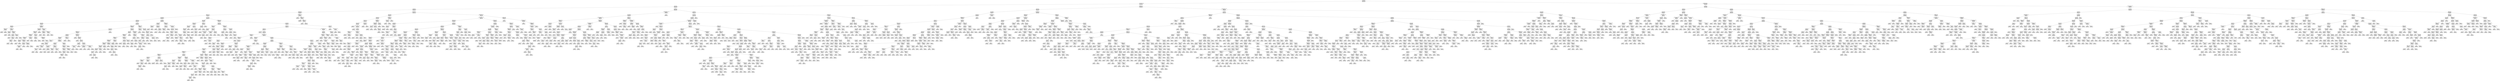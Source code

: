 digraph Tree {
node [shape=box, style="rounded", color="black", fontname=helvetica] ;
edge [fontname=helvetica] ;
0 [label="sqft <= 0.4\nmse = 154687.5\nsamples = 2211\nvalue = 1474.6"] ;
1 [label="ld_1.0 <= -0.1\nmse = 96304.1\nsamples = 1546\nvalue = 1318.6"] ;
0 -> 1 [labeldistance=2.5, labelangle=45, headlabel="True"] ;
2 [label="sqft <= -0.3\nmse = 48732.6\nsamples = 860\nvalue = 1151.9"] ;
1 -> 2 ;
3 [label="sqft <= -0.6\nmse = 25760.7\nsamples = 559\nvalue = 1054.5"] ;
2 -> 3 ;
4 [label="pForties <= 2.5\nmse = 16948.8\nsamples = 353\nvalue = 1001.1"] ;
3 -> 4 ;
5 [label="pYouths <= -0.1\nmse = 15757.1\nsamples = 344\nvalue = 995.3"] ;
4 -> 5 ;
6 [label="pk_2.0 <= 0.0\nmse = 19825.2\nsamples = 129\nvalue = 1038.7"] ;
5 -> 6 ;
7 [label="sqft <= -1.1\nmse = 13050.8\nsamples = 108\nvalue = 1013.7"] ;
6 -> 7 ;
8 [label="pk_4.0 <= 0.4\nmse = 4633.2\nsamples = 33\nvalue = 946.0"] ;
7 -> 8 ;
9 [label="sqft <= -1.5\nmse = 1992.2\nsamples = 12\nvalue = 896.2"] ;
8 -> 9 ;
10 [label="pThirties <= 0.6\nmse = 196.0\nsamples = 3\nvalue = 832.0"] ;
9 -> 10 ;
11 [label="mse = 0.0\nsamples = 2\nvalue = 825.0"] ;
10 -> 11 ;
12 [label="mse = 0.0\nsamples = 1\nvalue = 860.0"] ;
10 -> 12 ;
13 [label="postdateint <= 0.3\nmse = 756.2\nsamples = 9\nvalue = 917.7"] ;
9 -> 13 ;
14 [label="pYouths <= -1.7\nmse = 50.0\nsamples = 3\nvalue = 900.0"] ;
13 -> 14 ;
15 [label="mse = 0.0\nsamples = 1\nvalue = 910.0"] ;
14 -> 15 ;
16 [label="mse = 0.0\nsamples = 2\nvalue = 895.0"] ;
14 -> 16 ;
17 [label="postdateint <= 0.5\nmse = 880.2\nsamples = 6\nvalue = 929.4"] ;
13 -> 17 ;
18 [label="sqft <= -1.3\nmse = 664.0\nsamples = 4\nvalue = 949.0"] ;
17 -> 18 ;
19 [label="mse = 0.0\nsamples = 1\nvalue = 900.0"] ;
18 -> 19 ;
20 [label="pForties <= -0.5\nmse = 79.7\nsamples = 3\nvalue = 961.2"] ;
18 -> 20 ;
21 [label="postdateint <= 0.4\nmse = 22.2\nsamples = 2\nvalue = 956.7"] ;
20 -> 21 ;
22 [label="mse = 0.0\nsamples = 1\nvalue = 960.0"] ;
21 -> 22 ;
23 [label="mse = 0.0\nsamples = 1\nvalue = 950.0"] ;
21 -> 23 ;
24 [label="mse = 0.0\nsamples = 1\nvalue = 975.0"] ;
20 -> 24 ;
25 [label="pYouths <= -1.0\nmse = 75.0\nsamples = 2\nvalue = 905.0"] ;
17 -> 25 ;
26 [label="mse = 0.0\nsamples = 1\nvalue = 920.0"] ;
25 -> 26 ;
27 [label="mse = 0.0\nsamples = 1\nvalue = 900.0"] ;
25 -> 27 ;
28 [label="postdateint <= 0.6\nmse = 3958.4\nsamples = 21\nvalue = 973.7"] ;
8 -> 28 ;
29 [label="pYouths <= -0.2\nmse = 4280.9\nsamples = 16\nvalue = 990.6"] ;
28 -> 29 ;
30 [label="postdateint <= 0.5\nmse = 2343.1\nsamples = 15\nvalue = 977.3"] ;
29 -> 30 ;
31 [label="postdateint <= 0.4\nmse = 2571.2\nsamples = 10\nvalue = 960.8"] ;
30 -> 31 ;
32 [label="postdateint <= -0.4\nmse = 2836.9\nsamples = 7\nvalue = 980.1"] ;
31 -> 32 ;
33 [label="pThirties <= 0.6\nmse = 225.0\nsamples = 2\nvalue = 930.0"] ;
32 -> 33 ;
34 [label="mse = 0.0\nsamples = 1\nvalue = 945.0"] ;
33 -> 34 ;
35 [label="mse = 0.0\nsamples = 1\nvalue = 915.0"] ;
33 -> 35 ;
36 [label="postdateint <= 0.3\nmse = 2590.8\nsamples = 5\nvalue = 996.8"] ;
32 -> 36 ;
37 [label="pYouths <= -0.2\nmse = 1417.2\nsamples = 3\nvalue = 981.2"] ;
36 -> 37 ;
38 [label="medianIncome <= -0.1\nmse = 355.6\nsamples = 2\nvalue = 961.7"] ;
37 -> 38 ;
39 [label="mse = 0.0\nsamples = 1\nvalue = 935.0"] ;
38 -> 39 ;
40 [label="mse = 0.0\nsamples = 1\nvalue = 975.0"] ;
38 -> 40 ;
41 [label="mse = 0.0\nsamples = 1\nvalue = 1040.0"] ;
37 -> 41 ;
42 [label="pForties <= -0.5\nmse = 3481.0\nsamples = 2\nvalue = 1028.0"] ;
36 -> 42 ;
43 [label="mse = 0.0\nsamples = 1\nvalue = 969.0"] ;
42 -> 43 ;
44 [label="mse = 0.0\nsamples = 1\nvalue = 1087.0"] ;
42 -> 44 ;
45 [label="pSixtyPlus <= -0.4\nmse = 600.0\nsamples = 3\nvalue = 930.0"] ;
31 -> 45 ;
46 [label="mse = 0.0\nsamples = 1\nvalue = 975.0"] ;
45 -> 46 ;
47 [label="mse = 117.2\nsamples = 2\nvalue = 918.8"] ;
45 -> 47 ;
48 [label="pYouths <= -0.2\nmse = 1376.2\nsamples = 5\nvalue = 996.7"] ;
30 -> 48 ;
49 [label="pFifties <= 0.2\nmse = 150.2\nsamples = 2\nvalue = 1034.7"] ;
48 -> 49 ;
50 [label="mse = 0.0\nsamples = 1\nvalue = 1052.0"] ;
49 -> 50 ;
51 [label="mse = 0.0\nsamples = 1\nvalue = 1026.0"] ;
49 -> 51 ;
52 [label="postdateint <= 0.6\nmse = 1093.8\nsamples = 3\nvalue = 982.5"] ;
48 -> 52 ;
53 [label="mse = 0.0\nsamples = 2\nvalue = 995.0"] ;
52 -> 53 ;
54 [label="mse = 0.0\nsamples = 1\nvalue = 895.0"] ;
52 -> 54 ;
55 [label="mse = 0.0\nsamples = 1\nvalue = 1150.0"] ;
29 -> 55 ;
56 [label="medianIncome <= -0.9\nmse = 452.2\nsamples = 5\nvalue = 929.8"] ;
28 -> 56 ;
57 [label="postdateint <= 1.2\nmse = 100.0\nsamples = 2\nvalue = 905.0"] ;
56 -> 57 ;
58 [label="mse = 0.0\nsamples = 1\nvalue = 895.0"] ;
57 -> 58 ;
59 [label="mse = 0.0\nsamples = 1\nvalue = 915.0"] ;
57 -> 59 ;
60 [label="postdateint <= 1.8\nmse = 3.6\nsamples = 3\nvalue = 946.3"] ;
56 -> 60 ;
61 [label="mse = 0.0\nsamples = 2\nvalue = 945.0"] ;
60 -> 61 ;
62 [label="mse = 0.0\nsamples = 1\nvalue = 949.0"] ;
60 -> 62 ;
63 [label="ty_2.0 <= 2.1\nmse = 13818.9\nsamples = 75\nvalue = 1048.1"] ;
7 -> 63 ;
64 [label="postdateint <= 0.4\nmse = 12628.8\nsamples = 68\nvalue = 1032.2"] ;
63 -> 64 ;
65 [label="pk_7.0 <= 7.9\nmse = 15179.3\nsamples = 32\nvalue = 1061.6"] ;
64 -> 65 ;
66 [label="postdateint <= 0.3\nmse = 12287.4\nsamples = 31\nvalue = 1053.5"] ;
65 -> 66 ;
67 [label="sqft <= -0.8\nmse = 8166.8\nsamples = 21\nvalue = 1009.8"] ;
66 -> 67 ;
68 [label="pYouths <= -0.4\nmse = 6398.6\nsamples = 19\nvalue = 997.3"] ;
67 -> 68 ;
69 [label="pSixtyPlus <= -0.7\nmse = 770.2\nsamples = 5\nvalue = 941.6"] ;
68 -> 69 ;
70 [label="mse = 0.0\nsamples = 1\nvalue = 999.0"] ;
69 -> 70 ;
71 [label="pFifties <= 0.0\nmse = 257.3\nsamples = 4\nvalue = 932.0"] ;
69 -> 71 ;
72 [label="mse = 0.0\nsamples = 1\nvalue = 900.0"] ;
71 -> 72 ;
73 [label="postdateint <= -0.5\nmse = 63.0\nsamples = 3\nvalue = 938.4"] ;
71 -> 73 ;
74 [label="pSixtyPlus <= 0.3\nmse = 22.7\nsamples = 2\nvalue = 941.8"] ;
73 -> 74 ;
75 [label="mse = 0.0\nsamples = 1\nvalue = 950.0"] ;
74 -> 75 ;
76 [label="mse = 0.0\nsamples = 1\nvalue = 939.0"] ;
74 -> 76 ;
77 [label="mse = 0.0\nsamples = 1\nvalue = 925.0"] ;
73 -> 77 ;
78 [label="postdateint <= -1.0\nmse = 6895.1\nsamples = 14\nvalue = 1015.9"] ;
68 -> 78 ;
79 [label="sqft <= -0.9\nmse = 7962.9\nsamples = 7\nvalue = 1060.3"] ;
78 -> 79 ;
80 [label="medianIncome <= 0.1\nmse = 12318.8\nsamples = 3\nvalue = 1112.5"] ;
79 -> 80 ;
81 [label="mse = 0.0\nsamples = 1\nvalue = 1285.0"] ;
80 -> 81 ;
82 [label="sqft <= -1.0\nmse = 3200.0\nsamples = 2\nvalue = 1055.0"] ;
80 -> 82 ;
83 [label="mse = 0.0\nsamples = 1\nvalue = 1095.0"] ;
82 -> 83 ;
84 [label="mse = 0.0\nsamples = 1\nvalue = 975.0"] ;
82 -> 84 ;
85 [label="postdateint <= -1.3\nmse = 559.4\nsamples = 4\nvalue = 1018.6"] ;
79 -> 85 ;
86 [label="postdateint <= -1.4\nmse = 0.2\nsamples = 2\nvalue = 999.3"] ;
85 -> 86 ;
87 [label="mse = 0.0\nsamples = 1\nvalue = 999.0"] ;
86 -> 87 ;
88 [label="mse = 0.0\nsamples = 1\nvalue = 1000.0"] ;
86 -> 88 ;
89 [label="pSixtyPlus <= -0.3\nmse = 6.2\nsamples = 2\nvalue = 1047.5"] ;
85 -> 89 ;
90 [label="mse = 0.0\nsamples = 1\nvalue = 1050.0"] ;
89 -> 90 ;
91 [label="mse = 0.0\nsamples = 1\nvalue = 1045.0"] ;
89 -> 91 ;
92 [label="sqft <= -0.9\nmse = 3497.9\nsamples = 7\nvalue = 982.5"] ;
78 -> 92 ;
93 [label="postdateint <= 0.2\nmse = 2446.7\nsamples = 6\nvalue = 993.2"] ;
92 -> 93 ;
94 [label="postdateint <= 0.2\nmse = 500.0\nsamples = 4\nvalue = 975.0"] ;
93 -> 94 ;
95 [label="pThirties <= 0.5\nmse = 324.0\nsamples = 3\nvalue = 959.0"] ;
94 -> 95 ;
96 [label="postdateint <= 0.2\nmse = 506.2\nsamples = 2\nvalue = 972.5"] ;
95 -> 96 ;
97 [label="mse = 0.0\nsamples = 1\nvalue = 995.0"] ;
96 -> 97 ;
98 [label="mse = 0.0\nsamples = 1\nvalue = 950.0"] ;
96 -> 98 ;
99 [label="mse = 0.0\nsamples = 1\nvalue = 950.0"] ;
95 -> 99 ;
100 [label="mse = 0.0\nsamples = 1\nvalue = 995.0"] ;
94 -> 100 ;
101 [label="postdateint <= 0.2\nmse = 3025.0\nsamples = 2\nvalue = 1075.0"] ;
93 -> 101 ;
102 [label="mse = 0.0\nsamples = 1\nvalue = 1130.0"] ;
101 -> 102 ;
103 [label="mse = 0.0\nsamples = 1\nvalue = 1020.0"] ;
101 -> 103 ;
104 [label="mse = 0.0\nsamples = 1\nvalue = 865.0"] ;
92 -> 104 ;
105 [label="postdateint <= -1.4\nmse = 210.2\nsamples = 2\nvalue = 1184.5"] ;
67 -> 105 ;
106 [label="mse = 0.0\nsamples = 1\nvalue = 1199.0"] ;
105 -> 106 ;
107 [label="mse = 0.0\nsamples = 1\nvalue = 1170.0"] ;
105 -> 107 ;
108 [label="postdateint <= 0.3\nmse = 10646.5\nsamples = 10\nvalue = 1126.4"] ;
66 -> 108 ;
109 [label="mse = 0.0\nsamples = 1\nvalue = 1295.0"] ;
108 -> 109 ;
110 [label="pForties <= -0.8\nmse = 5957.1\nsamples = 9\nvalue = 1092.7"] ;
108 -> 110 ;
111 [label="mse = 0.0\nsamples = 1\nvalue = 1299.0"] ;
110 -> 111 ;
112 [label="sqft <= -0.9\nmse = 3126.6\nsamples = 8\nvalue = 1078.0"] ;
110 -> 112 ;
113 [label="pk_4.0 <= 0.4\nmse = 69.0\nsamples = 3\nvalue = 1033.4"] ;
112 -> 113 ;
114 [label="medianIncome <= -0.8\nmse = 0.2\nsamples = 2\nvalue = 1029.2"] ;
113 -> 114 ;
115 [label="mse = 0.0\nsamples = 1\nvalue = 1029.0"] ;
114 -> 115 ;
116 [label="mse = 0.0\nsamples = 1\nvalue = 1030.0"] ;
114 -> 116 ;
117 [label="mse = 0.0\nsamples = 1\nvalue = 1050.0"] ;
113 -> 117 ;
118 [label="sqft <= -0.9\nmse = 3106.2\nsamples = 5\nvalue = 1102.8"] ;
112 -> 118 ;
119 [label="number bedrooms <= -0.2\nmse = 2040.8\nsamples = 3\nvalue = 1123.6"] ;
118 -> 119 ;
120 [label="mse = 0.0\nsamples = 2\nvalue = 1095.0"] ;
119 -> 120 ;
121 [label="mse = 0.0\nsamples = 1\nvalue = 1195.0"] ;
119 -> 121 ;
122 [label="number bedrooms <= -0.2\nmse = 25.0\nsamples = 2\nvalue = 1030.0"] ;
118 -> 122 ;
123 [label="mse = 0.0\nsamples = 1\nvalue = 1025.0"] ;
122 -> 123 ;
124 [label="mse = 0.0\nsamples = 1\nvalue = 1035.0"] ;
122 -> 124 ;
125 [label="mse = 0.0\nsamples = 1\nvalue = 1450.0"] ;
65 -> 125 ;
126 [label="pForties <= -0.5\nmse = 8348.6\nsamples = 36\nvalue = 1002.8"] ;
64 -> 126 ;
127 [label="sqft <= -0.7\nmse = 9477.6\nsamples = 24\nvalue = 977.2"] ;
126 -> 127 ;
128 [label="postdateint <= 1.8\nmse = 9012.4\nsamples = 23\nvalue = 982.1"] ;
127 -> 128 ;
129 [label="postdateint <= 1.2\nmse = 9893.1\nsamples = 17\nvalue = 969.2"] ;
128 -> 129 ;
130 [label="postdateint <= 0.5\nmse = 10657.5\nsamples = 14\nvalue = 986.3"] ;
129 -> 130 ;
131 [label="postdateint <= 0.5\nmse = 8844.0\nsamples = 8\nvalue = 949.0"] ;
130 -> 131 ;
132 [label="postdateint <= 0.4\nmse = 4791.8\nsamples = 6\nvalue = 997.1"] ;
131 -> 132 ;
133 [label="sqft <= -0.8\nmse = 1066.0\nsamples = 4\nvalue = 957.0"] ;
132 -> 133 ;
134 [label="ld_3.0 <= 0.3\nmse = 92.2\nsamples = 3\nvalue = 941.2"] ;
133 -> 134 ;
135 [label="mse = 0.0\nsamples = 1\nvalue = 925.0"] ;
134 -> 135 ;
136 [label="pk_4.0 <= 0.4\nmse = 5.6\nsamples = 2\nvalue = 946.7"] ;
134 -> 136 ;
137 [label="mse = 0.0\nsamples = 1\nvalue = 950.0"] ;
136 -> 137 ;
138 [label="mse = 0.0\nsamples = 1\nvalue = 945.0"] ;
136 -> 138 ;
139 [label="mse = 0.0\nsamples = 1\nvalue = 1020.0"] ;
133 -> 139 ;
140 [label="postdateint <= 0.4\nmse = 6.2\nsamples = 2\nvalue = 1097.5"] ;
132 -> 140 ;
141 [label="mse = 0.0\nsamples = 1\nvalue = 1100.0"] ;
140 -> 141 ;
142 [label="mse = 0.0\nsamples = 1\nvalue = 1095.0"] ;
140 -> 142 ;
143 [label="sqft <= -0.9\nmse = 272.2\nsamples = 2\nvalue = 836.7"] ;
131 -> 143 ;
144 [label="mse = 0.0\nsamples = 1\nvalue = 825.0"] ;
143 -> 144 ;
145 [label="mse = 0.0\nsamples = 1\nvalue = 860.0"] ;
143 -> 145 ;
146 [label="postdateint <= 0.5\nmse = 9406.2\nsamples = 6\nvalue = 1027.8"] ;
130 -> 146 ;
147 [label="mse = 0.0\nsamples = 1\nvalue = 1265.0"] ;
146 -> 147 ;
148 [label="sqft <= -0.8\nmse = 2668.4\nsamples = 5\nvalue = 998.1"] ;
146 -> 148 ;
149 [label="pk_5.0 <= 1.6\nmse = 704.7\nsamples = 3\nvalue = 1046.2"] ;
148 -> 149 ;
150 [label="mse = 0.0\nsamples = 1\nvalue = 1085.0"] ;
149 -> 150 ;
151 [label="sqft <= -1.0\nmse = 272.2\nsamples = 2\nvalue = 1033.3"] ;
149 -> 151 ;
152 [label="mse = 0.0\nsamples = 1\nvalue = 1010.0"] ;
151 -> 152 ;
153 [label="mse = 0.0\nsamples = 1\nvalue = 1045.0"] ;
151 -> 153 ;
154 [label="mse = 0.0\nsamples = 2\nvalue = 950.0"] ;
148 -> 154 ;
155 [label="pTwenties <= 1.7\nmse = 1624.0\nsamples = 3\nvalue = 904.0"] ;
129 -> 155 ;
156 [label="sqft <= -0.9\nmse = 225.0\nsamples = 2\nvalue = 885.0"] ;
155 -> 156 ;
157 [label="mse = 0.0\nsamples = 1\nvalue = 900.0"] ;
156 -> 157 ;
158 [label="mse = 0.0\nsamples = 1\nvalue = 870.0"] ;
156 -> 158 ;
159 [label="mse = 0.0\nsamples = 1\nvalue = 980.0"] ;
155 -> 159 ;
160 [label="postdateint <= 1.8\nmse = 3467.1\nsamples = 6\nvalue = 1026.3"] ;
128 -> 160 ;
161 [label="sqft <= -1.0\nmse = 1643.6\nsamples = 3\nvalue = 1066.3"] ;
160 -> 161 ;
162 [label="mse = 0.0\nsamples = 1\nvalue = 1095.0"] ;
161 -> 162 ;
163 [label="sqft <= -0.9\nmse = 1849.0\nsamples = 2\nvalue = 1052.0"] ;
161 -> 163 ;
164 [label="mse = 0.0\nsamples = 1\nvalue = 1009.0"] ;
163 -> 164 ;
165 [label="mse = 0.0\nsamples = 1\nvalue = 1095.0"] ;
163 -> 165 ;
166 [label="pk_5.0 <= 1.6\nmse = 2729.7\nsamples = 3\nvalue = 996.2"] ;
160 -> 166 ;
167 [label="mse = 0.0\nsamples = 1\nvalue = 1085.0"] ;
166 -> 167 ;
168 [label="sqft <= -0.9\nmse = 138.9\nsamples = 2\nvalue = 966.7"] ;
166 -> 168 ;
169 [label="mse = 0.0\nsamples = 1\nvalue = 950.0"] ;
168 -> 169 ;
170 [label="mse = 0.0\nsamples = 1\nvalue = 975.0"] ;
168 -> 170 ;
171 [label="mse = 0.0\nsamples = 1\nvalue = 825.0"] ;
127 -> 171 ;
172 [label="medianIncome <= 0.2\nmse = 2656.6\nsamples = 12\nvalue = 1051.1"] ;
126 -> 172 ;
173 [label="postdateint <= 1.9\nmse = 2829.7\nsamples = 6\nvalue = 1083.8"] ;
172 -> 173 ;
174 [label="sqft <= -0.9\nmse = 1966.7\nsamples = 5\nvalue = 1105.0"] ;
173 -> 174 ;
175 [label="mse = 0.0\nsamples = 1\nvalue = 1150.0"] ;
174 -> 175 ;
176 [label="ld_3.0 <= 0.3\nmse = 1874.0\nsamples = 4\nvalue = 1096.0"] ;
174 -> 176 ;
177 [label="mse = 0.0\nsamples = 1\nvalue = 1140.0"] ;
176 -> 177 ;
178 [label="medianIncome <= -0.9\nmse = 1737.5\nsamples = 3\nvalue = 1085.0"] ;
176 -> 178 ;
179 [label="sqft <= -0.9\nmse = 138.9\nsamples = 2\nvalue = 1108.3"] ;
178 -> 179 ;
180 [label="mse = 0.0\nsamples = 1\nvalue = 1100.0"] ;
179 -> 180 ;
181 [label="mse = 0.0\nsamples = 1\nvalue = 1125.0"] ;
179 -> 181 ;
182 [label="mse = 0.0\nsamples = 1\nvalue = 1015.0"] ;
178 -> 182 ;
183 [label="mse = 0.0\nsamples = 1\nvalue = 1020.0"] ;
173 -> 183 ;
184 [label="postdateint <= 0.5\nmse = 708.4\nsamples = 6\nvalue = 1022.0"] ;
172 -> 184 ;
185 [label="postdateint <= 0.5\nmse = 818.1\nsamples = 3\nvalue = 1013.8"] ;
184 -> 185 ;
186 [label="sqft <= -0.8\nmse = 3.8\nsamples = 2\nvalue = 1026.6"] ;
185 -> 186 ;
187 [label="mse = 0.0\nsamples = 1\nvalue = 1025.0"] ;
186 -> 187 ;
188 [label="mse = 0.0\nsamples = 1\nvalue = 1029.0"] ;
186 -> 188 ;
189 [label="mse = 0.0\nsamples = 1\nvalue = 950.0"] ;
185 -> 189 ;
190 [label="pk_5.0 <= 1.6\nmse = 88.9\nsamples = 3\nvalue = 1038.3"] ;
184 -> 190 ;
191 [label="mse = 0.0\nsamples = 2\nvalue = 1045.0"] ;
190 -> 191 ;
192 [label="mse = 0.0\nsamples = 1\nvalue = 1025.0"] ;
190 -> 192 ;
193 [label="postdateint <= 0.3\nmse = 4513.9\nsamples = 7\nvalue = 1178.3"] ;
63 -> 193 ;
194 [label="pTwenties <= 0.3\nmse = 400.0\nsamples = 2\nvalue = 1240.0"] ;
193 -> 194 ;
195 [label="mse = 0.0\nsamples = 1\nvalue = 1200.0"] ;
194 -> 195 ;
196 [label="mse = 0.0\nsamples = 1\nvalue = 1250.0"] ;
194 -> 196 ;
197 [label="pk_5.0 <= 1.6\nmse = 2795.9\nsamples = 5\nvalue = 1134.3"] ;
193 -> 197 ;
198 [label="pFifties <= -0.3\nmse = 939.6\nsamples = 4\nvalue = 1152.5"] ;
197 -> 198 ;
199 [label="sqft <= -0.8\nmse = 334.0\nsamples = 3\nvalue = 1164.0"] ;
198 -> 199 ;
200 [label="sqft <= -0.9\nmse = 100.0\nsamples = 2\nvalue = 1185.0"] ;
199 -> 200 ;
201 [label="mse = 0.0\nsamples = 1\nvalue = 1195.0"] ;
200 -> 201 ;
202 [label="mse = 0.0\nsamples = 1\nvalue = 1175.0"] ;
200 -> 202 ;
203 [label="mse = 0.0\nsamples = 1\nvalue = 1150.0"] ;
199 -> 203 ;
204 [label="mse = 0.0\nsamples = 1\nvalue = 1095.0"] ;
198 -> 204 ;
205 [label="mse = 0.0\nsamples = 1\nvalue = 1025.0"] ;
197 -> 205 ;
206 [label="ty_1.0 <= -0.8\nmse = 33525.6\nsamples = 21\nvalue = 1198.6"] ;
6 -> 206 ;
207 [label="sqft <= -1.2\nmse = 35918.8\nsamples = 6\nvalue = 1005.0"] ;
206 -> 207 ;
208 [label="pThirties <= 0.7\nmse = 5338.9\nsamples = 2\nvalue = 796.7"] ;
207 -> 208 ;
209 [label="mse = 0.0\nsamples = 1\nvalue = 900.0"] ;
208 -> 209 ;
210 [label="mse = 0.0\nsamples = 1\nvalue = 745.0"] ;
208 -> 210 ;
211 [label="pTwenties <= 0.9\nmse = 12600.0\nsamples = 4\nvalue = 1130.0"] ;
207 -> 211 ;
212 [label="mse = 0.0\nsamples = 1\nvalue = 1350.0"] ;
211 -> 212 ;
213 [label="sqft <= -0.9\nmse = 625.0\nsamples = 3\nvalue = 1075.0"] ;
211 -> 213 ;
214 [label="mse = 0.0\nsamples = 2\nvalue = 1100.0"] ;
213 -> 214 ;
215 [label="mse = 0.0\nsamples = 1\nvalue = 1050.0"] ;
213 -> 215 ;
216 [label="postdateint <= -1.1\nmse = 8405.9\nsamples = 15\nvalue = 1284.6"] ;
206 -> 216 ;
217 [label="pForties <= 0.0\nmse = 7222.2\nsamples = 3\nvalue = 1433.3"] ;
216 -> 217 ;
218 [label="postdateint <= -1.1\nmse = 625.0\nsamples = 2\nvalue = 1375.0"] ;
217 -> 218 ;
219 [label="mse = 0.0\nsamples = 1\nvalue = 1350.0"] ;
218 -> 219 ;
220 [label="mse = 0.0\nsamples = 1\nvalue = 1400.0"] ;
218 -> 220 ;
221 [label="mse = 0.0\nsamples = 1\nvalue = 1550.0"] ;
217 -> 221 ;
222 [label="medianIncome <= 1.2\nmse = 3334.2\nsamples = 12\nvalue = 1254.9"] ;
216 -> 222 ;
223 [label="pYouths <= -0.4\nmse = 1581.8\nsamples = 10\nvalue = 1272.2"] ;
222 -> 223 ;
224 [label="postdateint <= 0.4\nmse = 496.0\nsamples = 4\nvalue = 1312.0"] ;
223 -> 224 ;
225 [label="mse = 0.0\nsamples = 1\nvalue = 1295.0"] ;
224 -> 225 ;
226 [label="postdateint <= 1.2\nmse = 505.6\nsamples = 3\nvalue = 1323.3"] ;
224 -> 226 ;
227 [label="postdateint <= 0.5\nmse = 156.2\nsamples = 2\nvalue = 1337.5"] ;
226 -> 227 ;
228 [label="mse = 0.0\nsamples = 1\nvalue = 1350.0"] ;
227 -> 228 ;
229 [label="mse = 0.0\nsamples = 1\nvalue = 1325.0"] ;
227 -> 229 ;
230 [label="mse = 0.0\nsamples = 1\nvalue = 1295.0"] ;
226 -> 230 ;
231 [label="sqft <= -0.9\nmse = 647.9\nsamples = 6\nvalue = 1247.2"] ;
223 -> 231 ;
232 [label="mse = 0.0\nsamples = 1\nvalue = 1200.0"] ;
231 -> 232 ;
233 [label="pSixtyPlus <= -0.3\nmse = 376.0\nsamples = 5\nvalue = 1254.0"] ;
231 -> 233 ;
234 [label="postdateint <= 0.5\nmse = 625.0\nsamples = 2\nvalue = 1275.0"] ;
233 -> 234 ;
235 [label="mse = 0.0\nsamples = 1\nvalue = 1300.0"] ;
234 -> 235 ;
236 [label="mse = 0.0\nsamples = 1\nvalue = 1250.0"] ;
234 -> 236 ;
237 [label="postdateint <= 0.4\nmse = 29.4\nsamples = 3\nvalue = 1245.6"] ;
233 -> 237 ;
238 [label="postdateint <= 0.3\nmse = 1.0\nsamples = 2\nvalue = 1239.0"] ;
237 -> 238 ;
239 [label="mse = 0.0\nsamples = 1\nvalue = 1240.0"] ;
238 -> 239 ;
240 [label="mse = 0.0\nsamples = 1\nvalue = 1238.0"] ;
238 -> 240 ;
241 [label="mse = 0.0\nsamples = 1\nvalue = 1250.0"] ;
237 -> 241 ;
242 [label="mse = 156.2\nsamples = 2\nvalue = 1142.5"] ;
222 -> 242 ;
243 [label="ty_1.0 <= -0.8\nmse = 11739.9\nsamples = 215\nvalue = 970.5"] ;
5 -> 243 ;
244 [label="pk_4.0 <= 0.4\nmse = 20693.3\nsamples = 16\nvalue = 872.6"] ;
243 -> 244 ;
245 [label="pThirties <= 0.4\nmse = 13058.1\nsamples = 13\nvalue = 826.8"] ;
244 -> 245 ;
246 [label="pYouths <= 0.9\nmse = 7636.4\nsamples = 8\nvalue = 920.0"] ;
245 -> 246 ;
247 [label="pForties <= 0.9\nmse = 1484.0\nsamples = 7\nvalue = 957.8"] ;
246 -> 247 ;
248 [label="pForties <= -0.3\nmse = 585.9\nsamples = 6\nvalue = 968.8"] ;
247 -> 248 ;
249 [label="mse = 0.0\nsamples = 1\nvalue = 1000.0"] ;
248 -> 249 ;
250 [label="pForties <= 0.6\nmse = 347.2\nsamples = 5\nvalue = 958.3"] ;
248 -> 250 ;
251 [label="mse = 0.0\nsamples = 3\nvalue = 950.0"] ;
250 -> 251 ;
252 [label="postdateint <= 1.1\nmse = 625.0\nsamples = 2\nvalue = 975.0"] ;
250 -> 252 ;
253 [label="mse = 0.0\nsamples = 1\nvalue = 1000.0"] ;
252 -> 253 ;
254 [label="mse = 0.0\nsamples = 1\nvalue = 950.0"] ;
252 -> 254 ;
255 [label="mse = 0.0\nsamples = 1\nvalue = 870.0"] ;
247 -> 255 ;
256 [label="mse = 0.0\nsamples = 1\nvalue = 750.0"] ;
246 -> 256 ;
257 [label="sqft <= -1.3\nmse = 1114.0\nsamples = 5\nvalue = 733.6"] ;
245 -> 257 ;
258 [label="mse = 0.0\nsamples = 2\nvalue = 700.0"] ;
257 -> 258 ;
259 [label="pk_2.0 <= 0.0\nmse = 313.9\nsamples = 3\nvalue = 761.7"] ;
257 -> 259 ;
260 [label="mse = 0.0\nsamples = 1\nvalue = 800.0"] ;
259 -> 260 ;
261 [label="pForties <= 0.5\nmse = 24.0\nsamples = 2\nvalue = 754.0"] ;
259 -> 261 ;
262 [label="mse = 0.0\nsamples = 1\nvalue = 760.0"] ;
261 -> 262 ;
263 [label="mse = 0.0\nsamples = 1\nvalue = 750.0"] ;
261 -> 263 ;
264 [label="pFifties <= -0.4\nmse = 4504.0\nsamples = 3\nvalue = 1074.0"] ;
244 -> 264 ;
265 [label="ty_4.0 <= 1.8\nmse = 1054.7\nsamples = 2\nvalue = 1043.8"] ;
264 -> 265 ;
266 [label="mse = 0.0\nsamples = 1\nvalue = 1100.0"] ;
265 -> 266 ;
267 [label="mse = 0.0\nsamples = 1\nvalue = 1025.0"] ;
265 -> 267 ;
268 [label="mse = 0.0\nsamples = 1\nvalue = 1195.0"] ;
264 -> 268 ;
269 [label="postdateint <= -1.4\nmse = 10046.6\nsamples = 199\nvalue = 979.1"] ;
243 -> 269 ;
270 [label="pYouths <= 0.5\nmse = 14919.7\nsamples = 19\nvalue = 1066.8"] ;
269 -> 270 ;
271 [label="pTwenties <= -0.7\nmse = 1700.9\nsamples = 9\nvalue = 984.0"] ;
270 -> 271 ;
272 [label="sqft <= -1.1\nmse = 535.5\nsamples = 4\nvalue = 936.0"] ;
271 -> 272 ;
273 [label="mse = 0.0\nsamples = 1\nvalue = 899.0"] ;
272 -> 273 ;
274 [label="medianIncome <= -0.4\nmse = 105.6\nsamples = 3\nvalue = 948.3"] ;
272 -> 274 ;
275 [label="mse = 0.0\nsamples = 1\nvalue = 935.0"] ;
274 -> 275 ;
276 [label="sqft <= -0.8\nmse = 25.0\nsamples = 2\nvalue = 955.0"] ;
274 -> 276 ;
277 [label="mse = 0.0\nsamples = 1\nvalue = 960.0"] ;
276 -> 277 ;
278 [label="mse = 0.0\nsamples = 1\nvalue = 950.0"] ;
276 -> 278 ;
279 [label="pForties <= -0.3\nmse = 298.0\nsamples = 5\nvalue = 1011.4"] ;
271 -> 279 ;
280 [label="medianIncome <= -0.9\nmse = 25.0\nsamples = 2\nvalue = 995.0"] ;
279 -> 280 ;
281 [label="mse = 0.0\nsamples = 1\nvalue = 1000.0"] ;
280 -> 281 ;
282 [label="mse = 0.0\nsamples = 1\nvalue = 990.0"] ;
280 -> 282 ;
283 [label="sqft <= -0.9\nmse = 256.0\nsamples = 3\nvalue = 1018.0"] ;
279 -> 283 ;
284 [label="mse = 0.0\nsamples = 1\nvalue = 1050.0"] ;
283 -> 284 ;
285 [label="mse = 0.0\nsamples = 2\nvalue = 1010.0"] ;
283 -> 285 ;
286 [label="postdateint <= -1.4\nmse = 15889.3\nsamples = 10\nvalue = 1127.6"] ;
270 -> 286 ;
287 [label="pFifties <= 0.7\nmse = 15448.2\nsamples = 6\nvalue = 1053.6"] ;
286 -> 287 ;
288 [label="sqft <= -0.9\nmse = 9362.2\nsamples = 5\nvalue = 1021.4"] ;
287 -> 288 ;
289 [label="mse = 0.0\nsamples = 1\nvalue = 845.0"] ;
288 -> 289 ;
290 [label="pTwenties <= -0.4\nmse = 4870.1\nsamples = 4\nvalue = 1050.8"] ;
288 -> 290 ;
291 [label="pFifties <= -0.4\nmse = 856.0\nsamples = 3\nvalue = 1022.0"] ;
290 -> 291 ;
292 [label="mse = 0.0\nsamples = 1\nvalue = 1045.0"] ;
291 -> 292 ;
293 [label="medianIncome <= 0.4\nmse = 156.2\nsamples = 2\nvalue = 987.5"] ;
291 -> 293 ;
294 [label="mse = 0.0\nsamples = 1\nvalue = 1000.0"] ;
293 -> 294 ;
295 [label="mse = 0.0\nsamples = 1\nvalue = 975.0"] ;
293 -> 295 ;
296 [label="mse = 0.0\nsamples = 1\nvalue = 1195.0"] ;
290 -> 296 ;
297 [label="mse = 0.0\nsamples = 1\nvalue = 1279.0"] ;
287 -> 297 ;
298 [label="pYouths <= 0.8\nmse = 2991.8\nsamples = 4\nvalue = 1212.1"] ;
286 -> 298 ;
299 [label="sqft <= -1.0\nmse = 1228.5\nsamples = 3\nvalue = 1194.2"] ;
298 -> 299 ;
300 [label="mse = 0.0\nsamples = 1\nvalue = 1250.0"] ;
299 -> 300 ;
301 [label="pSixtyPlus <= 0.6\nmse = 726.0\nsamples = 2\nvalue = 1183.0"] ;
299 -> 301 ;
302 [label="mse = 0.0\nsamples = 1\nvalue = 1150.0"] ;
301 -> 302 ;
303 [label="mse = 0.0\nsamples = 1\nvalue = 1205.0"] ;
301 -> 303 ;
304 [label="mse = 0.0\nsamples = 1\nvalue = 1320.0"] ;
298 -> 304 ;
305 [label="ld_5.0 <= 5.7\nmse = 8825.9\nsamples = 180\nvalue = 971.0"] ;
269 -> 305 ;
306 [label="pYouths <= 1.2\nmse = 8561.8\nsamples = 177\nvalue = 972.9"] ;
305 -> 306 ;
307 [label="sqft <= -1.6\nmse = 8137.3\nsamples = 162\nvalue = 977.5"] ;
306 -> 307 ;
308 [label="mse = 5871.0\nsamples = 4\nvalue = 1113.4"] ;
307 -> 308 ;
309 [label="sqft <= -1.4\nmse = 7808.8\nsamples = 158\nvalue = 974.9"] ;
307 -> 309 ;
310 [label="pSixtyPlus <= 1.4\nmse = 5037.2\nsamples = 5\nvalue = 884.3"] ;
309 -> 310 ;
311 [label="postdateint <= 0.4\nmse = 1403.5\nsamples = 4\nvalue = 904.8"] ;
310 -> 311 ;
312 [label="pYouths <= 0.4\nmse = 434.2\nsamples = 3\nvalue = 893.5"] ;
311 -> 312 ;
313 [label="pForties <= -0.1\nmse = 50.0\nsamples = 2\nvalue = 905.0"] ;
312 -> 313 ;
314 [label="mse = 0.0\nsamples = 1\nvalue = 900.0"] ;
313 -> 314 ;
315 [label="mse = 0.0\nsamples = 1\nvalue = 915.0"] ;
313 -> 315 ;
316 [label="mse = 0.0\nsamples = 1\nvalue = 859.0"] ;
312 -> 316 ;
317 [label="mse = 0.0\nsamples = 1\nvalue = 995.0"] ;
311 -> 317 ;
318 [label="mse = 0.0\nsamples = 1\nvalue = 700.0"] ;
310 -> 318 ;
319 [label="medianIncome <= -0.2\nmse = 7570.5\nsamples = 153\nvalue = 978.6"] ;
309 -> 319 ;
320 [label="pForties <= 0.3\nmse = 9028.5\nsamples = 75\nvalue = 962.4"] ;
319 -> 320 ;
321 [label="pk_3.0 <= 1.2\nmse = 8447.9\nsamples = 73\nvalue = 969.0"] ;
320 -> 321 ;
322 [label="pSixtyPlus <= 1.0\nmse = 6388.9\nsamples = 67\nvalue = 960.6"] ;
321 -> 322 ;
323 [label="postdateint <= 1.8\nmse = 5141.5\nsamples = 62\nvalue = 954.3"] ;
322 -> 323 ;
324 [label="pSixtyPlus <= -0.8\nmse = 5027.6\nsamples = 57\nvalue = 959.7"] ;
323 -> 324 ;
325 [label="postdateint <= 0.4\nmse = 5511.0\nsamples = 32\nvalue = 974.9"] ;
324 -> 325 ;
326 [label="postdateint <= 0.4\nmse = 5221.7\nsamples = 13\nvalue = 1014.2"] ;
325 -> 326 ;
327 [label="sqft <= -0.8\nmse = 1113.3\nsamples = 8\nvalue = 977.9"] ;
326 -> 327 ;
328 [label="postdateint <= -0.5\nmse = 505.8\nsamples = 6\nvalue = 991.8"] ;
327 -> 328 ;
329 [label="mse = 0.0\nsamples = 1\nvalue = 940.0"] ;
328 -> 329 ;
330 [label="pThirties <= 0.6\nmse = 261.0\nsamples = 5\nvalue = 997.0"] ;
328 -> 330 ;
331 [label="postdateint <= 0.3\nmse = 468.8\nsamples = 3\nvalue = 1007.5"] ;
330 -> 331 ;
332 [label="mse = 0.0\nsamples = 2\nvalue = 995.0"] ;
331 -> 332 ;
333 [label="mse = 0.0\nsamples = 1\nvalue = 1045.0"] ;
331 -> 333 ;
334 [label="mse = 0.0\nsamples = 2\nvalue = 990.0"] ;
330 -> 334 ;
335 [label="postdateint <= 0.3\nmse = 5.6\nsamples = 2\nvalue = 926.7"] ;
327 -> 335 ;
336 [label="mse = 0.0\nsamples = 1\nvalue = 930.0"] ;
335 -> 336 ;
337 [label="mse = 0.0\nsamples = 1\nvalue = 925.0"] ;
335 -> 337 ;
338 [label="sqft <= -1.2\nmse = 2664.0\nsamples = 5\nvalue = 1116.0"] ;
326 -> 338 ;
339 [label="pTwenties <= 1.8\nmse = 1672.2\nsamples = 3\nvalue = 1146.7"] ;
338 -> 339 ;
340 [label="mse = 2500.0\nsamples = 2\nvalue = 1145.0"] ;
339 -> 340 ;
341 [label="mse = 0.0\nsamples = 1\nvalue = 1150.0"] ;
339 -> 341 ;
342 [label="sqft <= -0.9\nmse = 625.0\nsamples = 2\nvalue = 1070.0"] ;
338 -> 342 ;
343 [label="mse = 0.0\nsamples = 1\nvalue = 1045.0"] ;
342 -> 343 ;
344 [label="mse = 0.0\nsamples = 1\nvalue = 1095.0"] ;
342 -> 344 ;
345 [label="sqft <= -1.0\nmse = 4275.9\nsamples = 19\nvalue = 952.3"] ;
325 -> 345 ;
346 [label="postdateint <= 0.6\nmse = 1303.9\nsamples = 9\nvalue = 927.4"] ;
345 -> 346 ;
347 [label="pk_5.0 <= 1.6\nmse = 467.3\nsamples = 7\nvalue = 949.3"] ;
346 -> 347 ;
348 [label="pThirties <= -1.1\nmse = 150.0\nsamples = 5\nvalue = 940.0"] ;
347 -> 348 ;
349 [label="sqft <= -1.2\nmse = 76.5\nsamples = 3\nvalue = 946.4"] ;
348 -> 349 ;
350 [label="mse = 0.0\nsamples = 2\nvalue = 950.0"] ;
349 -> 350 ;
351 [label="mse = 0.0\nsamples = 1\nvalue = 925.0"] ;
349 -> 351 ;
352 [label="mse = 0.0\nsamples = 2\nvalue = 925.0"] ;
348 -> 352 ;
353 [label="postdateint <= 0.5\nmse = 506.2\nsamples = 2\nvalue = 972.5"] ;
347 -> 353 ;
354 [label="mse = 0.0\nsamples = 1\nvalue = 950.0"] ;
353 -> 354 ;
355 [label="mse = 0.0\nsamples = 1\nvalue = 995.0"] ;
353 -> 355 ;
356 [label="pFifties <= -0.4\nmse = 98.0\nsamples = 2\nvalue = 883.6"] ;
346 -> 356 ;
357 [label="mse = 0.0\nsamples = 1\nvalue = 895.0"] ;
356 -> 357 ;
358 [label="mse = 0.0\nsamples = 1\nvalue = 875.0"] ;
356 -> 358 ;
359 [label="pYouths <= 0.2\nmse = 6495.1\nsamples = 10\nvalue = 995.8"] ;
345 -> 359 ;
360 [label="postdateint <= 0.6\nmse = 3485.9\nsamples = 6\nvalue = 953.8"] ;
359 -> 360 ;
361 [label="pk_5.0 <= 1.6\nmse = 726.5\nsamples = 5\nvalue = 933.6"] ;
360 -> 361 ;
362 [label="pk_4.0 <= 0.4\nmse = 138.9\nsamples = 2\nvalue = 916.7"] ;
361 -> 362 ;
363 [label="mse = 0.0\nsamples = 1\nvalue = 900.0"] ;
362 -> 363 ;
364 [label="mse = 0.0\nsamples = 1\nvalue = 925.0"] ;
362 -> 364 ;
365 [label="postdateint <= 0.5\nmse = 792.2\nsamples = 3\nvalue = 946.2"] ;
361 -> 365 ;
366 [label="mse = 0.0\nsamples = 2\nvalue = 930.0"] ;
365 -> 366 ;
367 [label="mse = 0.0\nsamples = 1\nvalue = 995.0"] ;
365 -> 367 ;
368 [label="mse = 0.0\nsamples = 1\nvalue = 1095.0"] ;
360 -> 368 ;
369 [label="number bedrooms <= -0.2\nmse = 1887.5\nsamples = 4\nvalue = 1080.0"] ;
359 -> 369 ;
370 [label="pk_4.0 <= 0.4\nmse = 1172.2\nsamples = 3\nvalue = 1098.3"] ;
369 -> 370 ;
371 [label="mse = 0.0\nsamples = 1\nvalue = 1050.0"] ;
370 -> 371 ;
372 [label="medianIncome <= -1.0\nmse = 6.2\nsamples = 2\nvalue = 1122.5"] ;
370 -> 372 ;
373 [label="mse = 0.0\nsamples = 1\nvalue = 1125.0"] ;
372 -> 373 ;
374 [label="mse = 0.0\nsamples = 1\nvalue = 1120.0"] ;
372 -> 374 ;
375 [label="mse = 0.0\nsamples = 1\nvalue = 1025.0"] ;
369 -> 375 ;
376 [label="postdateint <= -1.1\nmse = 3514.8\nsamples = 25\nvalue = 937.8"] ;
324 -> 376 ;
377 [label="pThirties <= -0.4\nmse = 9406.8\nsamples = 4\nvalue = 994.8"] ;
376 -> 377 ;
378 [label="mse = 0.0\nsamples = 1\nvalue = 900.0"] ;
377 -> 378 ;
379 [label="postdateint <= -1.1\nmse = 826.9\nsamples = 3\nvalue = 1089.7"] ;
377 -> 379 ;
380 [label="mse = 0.0\nsamples = 2\nvalue = 1110.0"] ;
379 -> 380 ;
381 [label="mse = 0.0\nsamples = 1\nvalue = 1049.0"] ;
379 -> 381 ;
382 [label="postdateint <= 1.2\nmse = 1555.1\nsamples = 21\nvalue = 926.4"] ;
376 -> 382 ;
383 [label="pForties <= -0.0\nmse = 1225.6\nsamples = 20\nvalue = 922.8"] ;
382 -> 383 ;
384 [label="ld_4.0 <= 1.6\nmse = 1199.0\nsamples = 18\nvalue = 916.1"] ;
383 -> 384 ;
385 [label="pSixtyPlus <= 0.1\nmse = 1108.4\nsamples = 17\nvalue = 918.5"] ;
384 -> 385 ;
386 [label="postdateint <= 0.5\nmse = 1059.4\nsamples = 9\nvalue = 929.5"] ;
385 -> 386 ;
387 [label="postdateint <= 0.4\nmse = 1002.5\nsamples = 7\nvalue = 939.4"] ;
386 -> 387 ;
388 [label="pk_7.0 <= 7.9\nmse = 536.0\nsamples = 4\nvalue = 917.0"] ;
387 -> 388 ;
389 [label="pk_5.0 <= 1.6\nmse = 118.8\nsamples = 3\nvalue = 927.5"] ;
388 -> 389 ;
390 [label="pTwenties <= 0.3\nmse = 22.2\nsamples = 2\nvalue = 921.7"] ;
389 -> 390 ;
391 [label="mse = 0.0\nsamples = 1\nvalue = 925.0"] ;
390 -> 391 ;
392 [label="mse = 0.0\nsamples = 1\nvalue = 915.0"] ;
390 -> 392 ;
393 [label="mse = 0.0\nsamples = 1\nvalue = 945.0"] ;
389 -> 393 ;
394 [label="mse = 0.0\nsamples = 1\nvalue = 875.0"] ;
388 -> 394 ;
395 [label="postdateint <= 0.5\nmse = 168.8\nsamples = 3\nvalue = 967.5"] ;
387 -> 395 ;
396 [label="mse = 0.0\nsamples = 2\nvalue = 975.0"] ;
395 -> 396 ;
397 [label="mse = 0.0\nsamples = 1\nvalue = 945.0"] ;
395 -> 397 ;
398 [label="pForties <= -0.4\nmse = 43.6\nsamples = 2\nvalue = 899.7"] ;
386 -> 398 ;
399 [label="mse = 0.0\nsamples = 1\nvalue = 909.0"] ;
398 -> 399 ;
400 [label="mse = 0.0\nsamples = 1\nvalue = 895.0"] ;
398 -> 400 ;
401 [label="sqft <= -0.8\nmse = 887.0\nsamples = 8\nvalue = 906.5"] ;
385 -> 401 ;
402 [label="postdateint <= 0.3\nmse = 569.4\nsamples = 5\nvalue = 922.6"] ;
401 -> 402 ;
403 [label="sqft <= -1.0\nmse = 487.7\nsamples = 3\nvalue = 937.2"] ;
402 -> 403 ;
404 [label="mse = 0.0\nsamples = 1\nvalue = 899.0"] ;
403 -> 404 ;
405 [label="mse = 0.0\nsamples = 2\nvalue = 950.0"] ;
403 -> 405 ;
406 [label="sqft <= -0.8\nmse = 8.0\nsamples = 2\nvalue = 903.0"] ;
402 -> 406 ;
407 [label="mse = 0.0\nsamples = 1\nvalue = 899.0"] ;
406 -> 407 ;
408 [label="mse = 0.0\nsamples = 1\nvalue = 905.0"] ;
406 -> 408 ;
409 [label="postdateint <= 0.3\nmse = 206.8\nsamples = 3\nvalue = 878.5"] ;
401 -> 409 ;
410 [label="mse = 0.0\nsamples = 1\nvalue = 899.0"] ;
409 -> 410 ;
411 [label="postdateint <= 0.5\nmse = 88.9\nsamples = 2\nvalue = 871.7"] ;
409 -> 411 ;
412 [label="mse = 0.0\nsamples = 1\nvalue = 865.0"] ;
411 -> 412 ;
413 [label="mse = 0.0\nsamples = 1\nvalue = 885.0"] ;
411 -> 413 ;
414 [label="mse = 0.0\nsamples = 1\nvalue = 860.0"] ;
384 -> 414 ;
415 [label="medianIncome <= -0.6\nmse = 100.0\nsamples = 2\nvalue = 955.0"] ;
383 -> 415 ;
416 [label="mse = 0.0\nsamples = 1\nvalue = 950.0"] ;
415 -> 416 ;
417 [label="mse = 0.0\nsamples = 1\nvalue = 975.0"] ;
415 -> 417 ;
418 [label="mse = 0.0\nsamples = 1\nvalue = 1030.0"] ;
382 -> 418 ;
419 [label="sqft <= -0.8\nmse = 1598.0\nsamples = 5\nvalue = 886.4"] ;
323 -> 419 ;
420 [label="mse = 0.0\nsamples = 1\nvalue = 970.0"] ;
419 -> 420 ;
421 [label="pk_2.0 <= 0.0\nmse = 506.2\nsamples = 4\nvalue = 872.5"] ;
419 -> 421 ;
422 [label="mse = 0.0\nsamples = 2\nvalue = 895.0"] ;
421 -> 422 ;
423 [label="mse = 0.0\nsamples = 2\nvalue = 850.0"] ;
421 -> 423 ;
424 [label="postdateint <= 0.6\nmse = 15084.9\nsamples = 5\nvalue = 1035.8"] ;
322 -> 424 ;
425 [label="postdateint <= 0.5\nmse = 4518.8\nsamples = 3\nvalue = 922.5"] ;
424 -> 425 ;
426 [label="pTwenties <= -0.8\nmse = 1800.0\nsamples = 2\nvalue = 955.0"] ;
425 -> 426 ;
427 [label="mse = 0.0\nsamples = 1\nvalue = 925.0"] ;
426 -> 427 ;
428 [label="mse = 0.0\nsamples = 1\nvalue = 1015.0"] ;
426 -> 428 ;
429 [label="mse = 0.0\nsamples = 1\nvalue = 825.0"] ;
425 -> 429 ;
430 [label="mse = 0.0\nsamples = 2\nvalue = 1149.0"] ;
424 -> 430 ;
431 [label="pThirties <= -0.3\nmse = 21575.2\nsamples = 6\nvalue = 1054.8"] ;
321 -> 431 ;
432 [label="pFifties <= -1.3\nmse = 16900.0\nsamples = 2\nvalue = 1320.0"] ;
431 -> 432 ;
433 [label="mse = 0.0\nsamples = 1\nvalue = 1450.0"] ;
432 -> 433 ;
434 [label="mse = 0.0\nsamples = 1\nvalue = 1190.0"] ;
432 -> 434 ;
435 [label="postdateint <= 0.6\nmse = 765.5\nsamples = 4\nvalue = 988.5"] ;
431 -> 435 ;
436 [label="sqft <= -0.9\nmse = 272.2\nsamples = 3\nvalue = 969.6"] ;
435 -> 436 ;
437 [label="mse = 0.0\nsamples = 1\nvalue = 950.0"] ;
436 -> 437 ;
438 [label="sqft <= -0.8\nmse = 26.9\nsamples = 2\nvalue = 982.7"] ;
436 -> 438 ;
439 [label="mse = 0.0\nsamples = 1\nvalue = 990.0"] ;
438 -> 439 ;
440 [label="mse = 0.0\nsamples = 1\nvalue = 979.0"] ;
438 -> 440 ;
441 [label="mse = 0.0\nsamples = 1\nvalue = 1020.0"] ;
435 -> 441 ;
442 [label="postdateint <= -0.5\nmse = 3755.6\nsamples = 2\nvalue = 838.3"] ;
320 -> 442 ;
443 [label="mse = 0.0\nsamples = 1\nvalue = 925.0"] ;
442 -> 443 ;
444 [label="mse = 0.0\nsamples = 1\nvalue = 795.0"] ;
442 -> 444 ;
445 [label="sqft <= -0.9\nmse = 5659.9\nsamples = 78\nvalue = 994.3"] ;
319 -> 445 ;
446 [label="sqft <= -0.9\nmse = 5502.8\nsamples = 42\nvalue = 964.8"] ;
445 -> 446 ;
447 [label="pYouths <= 0.7\nmse = 4836.6\nsamples = 29\nvalue = 985.7"] ;
446 -> 447 ;
448 [label="medianIncome <= -0.1\nmse = 2845.7\nsamples = 20\nvalue = 954.6"] ;
447 -> 448 ;
449 [label="ld_4.0 <= 1.6\nmse = 1570.7\nsamples = 4\nvalue = 1025.0"] ;
448 -> 449 ;
450 [label="pFifties <= 0.9\nmse = 4.0\nsamples = 3\nvalue = 997.0"] ;
449 -> 450 ;
451 [label="mse = 0.0\nsamples = 2\nvalue = 995.0"] ;
450 -> 451 ;
452 [label="mse = 0.0\nsamples = 1\nvalue = 999.0"] ;
450 -> 452 ;
453 [label="mse = 0.0\nsamples = 1\nvalue = 1081.0"] ;
449 -> 453 ;
454 [label="postdateint <= 0.3\nmse = 1614.2\nsamples = 16\nvalue = 937.0"] ;
448 -> 454 ;
455 [label="pThirties <= -0.4\nmse = 702.2\nsamples = 7\nvalue = 909.5"] ;
454 -> 455 ;
456 [label="postdateint <= -1.3\nmse = 58.3\nsamples = 4\nvalue = 930.0"] ;
455 -> 456 ;
457 [label="mse = 0.0\nsamples = 2\nvalue = 925.0"] ;
456 -> 457 ;
458 [label="pFifties <= 0.6\nmse = 25.0\nsamples = 2\nvalue = 940.0"] ;
456 -> 458 ;
459 [label="mse = 0.0\nsamples = 1\nvalue = 945.0"] ;
458 -> 459 ;
460 [label="mse = 0.0\nsamples = 1\nvalue = 935.0"] ;
458 -> 460 ;
461 [label="medianIncome <= 0.1\nmse = 92.2\nsamples = 3\nvalue = 878.8"] ;
455 -> 461 ;
462 [label="mse = 0.0\nsamples = 1\nvalue = 895.0"] ;
461 -> 462 ;
463 [label="postdateint <= -0.5\nmse = 5.6\nsamples = 2\nvalue = 873.3"] ;
461 -> 463 ;
464 [label="mse = 0.0\nsamples = 1\nvalue = 870.0"] ;
463 -> 464 ;
465 [label="mse = 0.0\nsamples = 1\nvalue = 875.0"] ;
463 -> 465 ;
466 [label="medianIncome <= 0.3\nmse = 1342.4\nsamples = 9\nvalue = 956.6"] ;
454 -> 466 ;
467 [label="postdateint <= 0.3\nmse = 1234.7\nsamples = 6\nvalue = 939.7"] ;
466 -> 467 ;
468 [label="mse = 0.0\nsamples = 1\nvalue = 975.0"] ;
467 -> 468 ;
469 [label="ld_4.0 <= 1.6\nmse = 1128.8\nsamples = 5\nvalue = 929.6"] ;
467 -> 469 ;
470 [label="number bedrooms <= -0.2\nmse = 630.2\nsamples = 4\nvalue = 919.7"] ;
469 -> 470 ;
471 [label="pk_4.0 <= 0.4\nmse = 300.0\nsamples = 3\nvalue = 905.0"] ;
470 -> 471 ;
472 [label="postdateint <= 0.5\nmse = 400.0\nsamples = 2\nvalue = 915.0"] ;
471 -> 472 ;
473 [label="mse = 0.0\nsamples = 1\nvalue = 895.0"] ;
472 -> 473 ;
474 [label="mse = 0.0\nsamples = 1\nvalue = 935.0"] ;
472 -> 474 ;
475 [label="mse = 0.0\nsamples = 1\nvalue = 895.0"] ;
471 -> 475 ;
476 [label="mse = 0.0\nsamples = 1\nvalue = 949.0"] ;
470 -> 476 ;
477 [label="mse = 0.0\nsamples = 1\nvalue = 989.0"] ;
469 -> 477 ;
478 [label="pk_3.0 <= 1.2\nmse = 96.0\nsamples = 3\nvalue = 987.0"] ;
466 -> 478 ;
479 [label="mse = 0.0\nsamples = 1\nvalue = 995.0"] ;
478 -> 479 ;
480 [label="mse = 0.0\nsamples = 2\nvalue = 975.0"] ;
478 -> 480 ;
481 [label="pThirties <= -1.0\nmse = 2563.4\nsamples = 9\nvalue = 1052.5"] ;
447 -> 481 ;
482 [label="sqft <= -1.1\nmse = 1568.8\nsamples = 4\nvalue = 987.5"] ;
481 -> 482 ;
483 [label="pThirties <= -1.8\nmse = 400.0\nsamples = 2\nvalue = 955.0"] ;
482 -> 483 ;
484 [label="mse = 0.0\nsamples = 1\nvalue = 935.0"] ;
483 -> 484 ;
485 [label="mse = 0.0\nsamples = 1\nvalue = 975.0"] ;
483 -> 485 ;
486 [label="pk_5.0 <= 1.6\nmse = 625.0\nsamples = 2\nvalue = 1020.0"] ;
482 -> 486 ;
487 [label="mse = 0.0\nsamples = 1\nvalue = 995.0"] ;
486 -> 487 ;
488 [label="mse = 0.0\nsamples = 1\nvalue = 1045.0"] ;
486 -> 488 ;
489 [label="postdateint <= 0.4\nmse = 595.2\nsamples = 5\nvalue = 1078.5"] ;
481 -> 489 ;
490 [label="medianIncome <= 1.1\nmse = 353.1\nsamples = 3\nvalue = 1090.7"] ;
489 -> 490 ;
491 [label="mse = 0.0\nsamples = 1\nvalue = 1045.0"] ;
490 -> 491 ;
492 [label="postdateint <= 0.3\nmse = 5.6\nsamples = 2\nvalue = 1098.3"] ;
490 -> 492 ;
493 [label="mse = 0.0\nsamples = 1\nvalue = 1100.0"] ;
492 -> 493 ;
494 [label="mse = 0.0\nsamples = 1\nvalue = 1095.0"] ;
492 -> 494 ;
495 [label="mse = 0.0\nsamples = 2\nvalue = 1050.0"] ;
489 -> 495 ;
496 [label="pTwenties <= -1.1\nmse = 4071.0\nsamples = 13\nvalue = 921.1"] ;
446 -> 496 ;
497 [label="postdateint <= 0.3\nmse = 638.8\nsamples = 8\nvalue = 879.3"] ;
496 -> 497 ;
498 [label="pTwenties <= -1.3\nmse = 1200.0\nsamples = 2\nvalue = 905.0"] ;
497 -> 498 ;
499 [label="mse = 0.0\nsamples = 1\nvalue = 845.0"] ;
498 -> 499 ;
500 [label="mse = 0.0\nsamples = 1\nvalue = 925.0"] ;
498 -> 500 ;
501 [label="postdateint <= 0.5\nmse = 44.0\nsamples = 6\nvalue = 869.0"] ;
497 -> 501 ;
502 [label="mse = 0.0\nsamples = 4\nvalue = 865.0"] ;
501 -> 502 ;
503 [label="pTwenties <= -1.3\nmse = 22.2\nsamples = 2\nvalue = 878.3"] ;
501 -> 503 ;
504 [label="mse = 0.0\nsamples = 1\nvalue = 875.0"] ;
503 -> 504 ;
505 [label="mse = 0.0\nsamples = 1\nvalue = 885.0"] ;
503 -> 505 ;
506 [label="pThirties <= 0.0\nmse = 447.3\nsamples = 5\nvalue = 1004.7"] ;
496 -> 506 ;
507 [label="pFifties <= 0.4\nmse = 272.8\nsamples = 4\nvalue = 1019.5"] ;
506 -> 507 ;
508 [label="mse = 0.0\nsamples = 1\nvalue = 1045.0"] ;
507 -> 508 ;
509 [label="postdateint <= -0.5\nmse = 74.7\nsamples = 3\nvalue = 1011.0"] ;
507 -> 509 ;
510 [label="mse = 0.0\nsamples = 1\nvalue = 999.0"] ;
509 -> 510 ;
511 [label="pForties <= 0.3\nmse = 4.0\nsamples = 2\nvalue = 1017.0"] ;
509 -> 511 ;
512 [label="mse = 0.0\nsamples = 1\nvalue = 1019.0"] ;
511 -> 512 ;
513 [label="mse = 0.0\nsamples = 1\nvalue = 1015.0"] ;
511 -> 513 ;
514 [label="mse = 0.0\nsamples = 1\nvalue = 985.0"] ;
506 -> 514 ;
515 [label="pk_3.0 <= 1.2\nmse = 3777.4\nsamples = 36\nvalue = 1027.3"] ;
445 -> 515 ;
516 [label="pFifties <= 0.9\nmse = 2790.5\nsamples = 29\nvalue = 1011.9"] ;
515 -> 516 ;
517 [label="postdateint <= -1.2\nmse = 2253.7\nsamples = 22\nvalue = 1026.4"] ;
516 -> 517 ;
518 [label="medianIncome <= 0.5\nmse = 1009.3\nsamples = 4\nvalue = 975.1"] ;
517 -> 518 ;
519 [label="postdateint <= -1.3\nmse = 5.0\nsamples = 3\nvalue = 995.2"] ;
518 -> 519 ;
520 [label="pYouths <= 0.5\nmse = 1.7\nsamples = 2\nvalue = 994.2"] ;
519 -> 520 ;
521 [label="mse = 0.0\nsamples = 1\nvalue = 992.0"] ;
520 -> 521 ;
522 [label="mse = 0.0\nsamples = 1\nvalue = 995.0"] ;
520 -> 522 ;
523 [label="mse = 0.0\nsamples = 1\nvalue = 999.0"] ;
519 -> 523 ;
524 [label="mse = 0.0\nsamples = 1\nvalue = 925.0"] ;
518 -> 524 ;
525 [label="pFifties <= 0.6\nmse = 1808.4\nsamples = 18\nvalue = 1037.9"] ;
517 -> 525 ;
526 [label="pFifties <= -0.5\nmse = 792.3\nsamples = 15\nvalue = 1024.1"] ;
525 -> 526 ;
527 [label="mse = 0.0\nsamples = 1\nvalue = 1108.0"] ;
526 -> 527 ;
528 [label="pFifties <= -0.3\nmse = 531.0\nsamples = 14\nvalue = 1020.7"] ;
526 -> 528 ;
529 [label="mse = 0.0\nsamples = 1\nvalue = 975.0"] ;
528 -> 529 ;
530 [label="postdateint <= 1.8\nmse = 379.6\nsamples = 13\nvalue = 1024.7"] ;
528 -> 530 ;
531 [label="postdateint <= 0.3\nmse = 230.7\nsamples = 11\nvalue = 1028.0"] ;
530 -> 531 ;
532 [label="postdateint <= 0.3\nmse = 171.0\nsamples = 5\nvalue = 1014.1"] ;
531 -> 532 ;
533 [label="pSixtyPlus <= 0.8\nmse = 11.8\nsamples = 3\nvalue = 1022.2"] ;
532 -> 533 ;
534 [label="mse = 0.0\nsamples = 2\nvalue = 1025.0"] ;
533 -> 534 ;
535 [label="mse = 0.0\nsamples = 1\nvalue = 1018.0"] ;
533 -> 535 ;
536 [label="medianIncome <= 0.1\nmse = 1.0\nsamples = 2\nvalue = 994.0"] ;
532 -> 536 ;
537 [label="mse = 0.0\nsamples = 1\nvalue = 993.0"] ;
536 -> 537 ;
538 [label="mse = 0.0\nsamples = 1\nvalue = 995.0"] ;
536 -> 538 ;
539 [label="pYouths <= 0.6\nmse = 116.5\nsamples = 6\nvalue = 1034.9"] ;
531 -> 539 ;
540 [label="postdateint <= 0.5\nmse = 50.3\nsamples = 4\nvalue = 1037.2"] ;
539 -> 540 ;
541 [label="postdateint <= 0.4\nmse = 28.4\nsamples = 2\nvalue = 1033.9"] ;
540 -> 541 ;
542 [label="mse = 0.0\nsamples = 1\nvalue = 1038.0"] ;
541 -> 542 ;
543 [label="mse = 0.0\nsamples = 1\nvalue = 1027.0"] ;
541 -> 543 ;
544 [label="medianIncome <= 0.0\nmse = 2.0\nsamples = 2\nvalue = 1046.0"] ;
540 -> 544 ;
545 [label="mse = 0.0\nsamples = 1\nvalue = 1045.0"] ;
544 -> 545 ;
546 [label="mse = 0.0\nsamples = 1\nvalue = 1048.0"] ;
544 -> 546 ;
547 [label="mse = 272.2\nsamples = 2\nvalue = 1026.7"] ;
539 -> 547 ;
548 [label="ld_4.0 <= 1.6\nmse = 625.0\nsamples = 2\nvalue = 990.0"] ;
530 -> 548 ;
549 [label="mse = 0.0\nsamples = 1\nvalue = 965.0"] ;
548 -> 549 ;
550 [label="mse = 0.0\nsamples = 1\nvalue = 1015.0"] ;
548 -> 550 ;
551 [label="sqft <= -0.8\nmse = 900.0\nsamples = 3\nvalue = 1110.0"] ;
525 -> 551 ;
552 [label="mse = 0.0\nsamples = 1\nvalue = 1170.0"] ;
551 -> 552 ;
553 [label="mse = 0.0\nsamples = 2\nvalue = 1095.0"] ;
551 -> 553 ;
554 [label="medianIncome <= 2.2\nmse = 1021.0\nsamples = 7\nvalue = 957.0"] ;
516 -> 554 ;
555 [label="pYouths <= 0.8\nmse = 383.3\nsamples = 6\nvalue = 948.3"] ;
554 -> 555 ;
556 [label="postdateint <= -1.0\nmse = 292.9\nsamples = 5\nvalue = 955.0"] ;
555 -> 556 ;
557 [label="postdateint <= -1.1\nmse = 400.0\nsamples = 2\nvalue = 940.0"] ;
556 -> 557 ;
558 [label="mse = 0.0\nsamples = 1\nvalue = 960.0"] ;
557 -> 558 ;
559 [label="mse = 0.0\nsamples = 1\nvalue = 920.0"] ;
557 -> 559 ;
560 [label="sqft <= -0.7\nmse = 124.0\nsamples = 3\nvalue = 961.0"] ;
556 -> 560 ;
561 [label="mse = 0.0\nsamples = 1\nvalue = 980.0"] ;
560 -> 561 ;
562 [label="pTwenties <= -1.1\nmse = 42.2\nsamples = 2\nvalue = 956.2"] ;
560 -> 562 ;
563 [label="mse = 0.0\nsamples = 1\nvalue = 960.0"] ;
562 -> 563 ;
564 [label="mse = 0.0\nsamples = 1\nvalue = 945.0"] ;
562 -> 564 ;
565 [label="mse = 0.0\nsamples = 1\nvalue = 925.0"] ;
555 -> 565 ;
566 [label="mse = 0.0\nsamples = 1\nvalue = 1035.0"] ;
554 -> 566 ;
567 [label="pSixtyPlus <= 0.6\nmse = 1961.3\nsamples = 7\nvalue = 1100.9"] ;
515 -> 567 ;
568 [label="mse = 0.0\nsamples = 1\nvalue = 1165.0"] ;
567 -> 568 ;
569 [label="postdateint <= -0.4\nmse = 286.2\nsamples = 6\nvalue = 1073.4"] ;
567 -> 569 ;
570 [label="postdateint <= -1.2\nmse = 150.2\nsamples = 3\nvalue = 1089.7"] ;
569 -> 570 ;
571 [label="pForties <= 0.4\nmse = 49.0\nsamples = 2\nvalue = 1082.0"] ;
570 -> 571 ;
572 [label="mse = 0.0\nsamples = 1\nvalue = 1089.0"] ;
571 -> 572 ;
573 [label="mse = 0.0\nsamples = 1\nvalue = 1075.0"] ;
571 -> 573 ;
574 [label="mse = 0.0\nsamples = 1\nvalue = 1105.0"] ;
570 -> 574 ;
575 [label="pYouths <= 0.3\nmse = 42.2\nsamples = 3\nvalue = 1061.2"] ;
569 -> 575 ;
576 [label="mse = 0.0\nsamples = 2\nvalue = 1065.0"] ;
575 -> 576 ;
577 [label="mse = 0.0\nsamples = 1\nvalue = 1050.0"] ;
575 -> 577 ;
578 [label="number bedrooms <= -0.2\nmse = 10393.0\nsamples = 15\nvalue = 921.2"] ;
306 -> 578 ;
579 [label="ld_4.0 <= 1.6\nmse = 6897.5\nsamples = 13\nvalue = 896.9"] ;
578 -> 579 ;
580 [label="postdateint <= -1.2\nmse = 5862.8\nsamples = 9\nvalue = 924.9"] ;
579 -> 580 ;
581 [label="sqft <= -0.8\nmse = 6724.0\nsamples = 2\nvalue = 1022.0"] ;
580 -> 581 ;
582 [label="mse = 0.0\nsamples = 1\nvalue = 1104.0"] ;
581 -> 582 ;
583 [label="mse = 0.0\nsamples = 1\nvalue = 940.0"] ;
581 -> 583 ;
584 [label="postdateint <= -0.4\nmse = 4055.5\nsamples = 7\nvalue = 909.9"] ;
580 -> 584 ;
585 [label="medianIncome <= -1.2\nmse = 1556.0\nsamples = 3\nvalue = 848.0"] ;
584 -> 585 ;
586 [label="mse = 0.0\nsamples = 1\nvalue = 895.0"] ;
585 -> 586 ;
587 [label="postdateint <= -1.1\nmse = 138.9\nsamples = 2\nvalue = 816.7"] ;
585 -> 587 ;
588 [label="mse = 0.0\nsamples = 1\nvalue = 825.0"] ;
587 -> 588 ;
589 [label="mse = 0.0\nsamples = 1\nvalue = 800.0"] ;
587 -> 589 ;
590 [label="pYouths <= 2.8\nmse = 1723.2\nsamples = 4\nvalue = 948.6"] ;
584 -> 590 ;
591 [label="pSixtyPlus <= -0.9\nmse = 291.6\nsamples = 3\nvalue = 934.1"] ;
590 -> 591 ;
592 [label="mse = 0.0\nsamples = 1\nvalue = 899.0"] ;
591 -> 592 ;
593 [label="pk_5.0 <= 1.6\nmse = 100.0\nsamples = 2\nvalue = 940.0"] ;
591 -> 593 ;
594 [label="mse = 0.0\nsamples = 1\nvalue = 950.0"] ;
593 -> 594 ;
595 [label="mse = 0.0\nsamples = 1\nvalue = 930.0"] ;
593 -> 595 ;
596 [label="mse = 0.0\nsamples = 1\nvalue = 1050.0"] ;
590 -> 596 ;
597 [label="postdateint <= -0.4\nmse = 616.0\nsamples = 4\nvalue = 813.0"] ;
579 -> 597 ;
598 [label="mse = 0.0\nsamples = 1\nvalue = 765.0"] ;
597 -> 598 ;
599 [label="medianIncome <= -1.1\nmse = 50.0\nsamples = 3\nvalue = 825.0"] ;
597 -> 599 ;
600 [label="mse = 0.0\nsamples = 1\nvalue = 835.0"] ;
599 -> 600 ;
601 [label="pFifties <= -0.4\nmse = 22.2\nsamples = 2\nvalue = 821.7"] ;
599 -> 601 ;
602 [label="mse = 0.0\nsamples = 1\nvalue = 825.0"] ;
601 -> 602 ;
603 [label="mse = 0.0\nsamples = 1\nvalue = 815.0"] ;
601 -> 603 ;
604 [label="pFifties <= -1.0\nmse = 3472.2\nsamples = 2\nvalue = 1083.3"] ;
578 -> 604 ;
605 [label="mse = 0.0\nsamples = 1\nvalue = 1125.0"] ;
604 -> 605 ;
606 [label="mse = 0.0\nsamples = 1\nvalue = 1000.0"] ;
604 -> 606 ;
607 [label="pk_5.0 <= 1.6\nmse = 972.2\nsamples = 3\nvalue = 791.7"] ;
305 -> 607 ;
608 [label="mse = 0.0\nsamples = 1\nvalue = 750.0"] ;
607 -> 608 ;
609 [label="medianIncome <= -1.1\nmse = 156.2\nsamples = 2\nvalue = 812.5"] ;
607 -> 609 ;
610 [label="mse = 0.0\nsamples = 1\nvalue = 800.0"] ;
609 -> 610 ;
611 [label="mse = 0.0\nsamples = 1\nvalue = 825.0"] ;
609 -> 611 ;
612 [label="postdateint <= -1.3\nmse = 3489.7\nsamples = 9\nvalue = 1254.9"] ;
4 -> 612 ;
613 [label="mse = 0.0\nsamples = 1\nvalue = 1192.0"] ;
612 -> 613 ;
614 [label="postdateint <= -0.5\nmse = 3414.4\nsamples = 8\nvalue = 1260.6"] ;
612 -> 614 ;
615 [label="mse = 4553.6\nsamples = 3\nvalue = 1301.7"] ;
614 -> 615 ;
616 [label="postdateint <= 0.1\nmse = 2119.2\nsamples = 5\nvalue = 1245.2"] ;
614 -> 616 ;
617 [label="mse = 0.0\nsamples = 1\nvalue = 1247.0"] ;
616 -> 617 ;
618 [label="mse = 2421.4\nsamples = 4\nvalue = 1245.0"] ;
616 -> 618 ;
619 [label="pYouths <= -0.2\nmse = 27688.1\nsamples = 206\nvalue = 1144.5"] ;
3 -> 619 ;
620 [label="pk_5.0 <= 1.6\nmse = 20826.1\nsamples = 27\nvalue = 1314.9"] ;
619 -> 620 ;
621 [label="sqft <= -0.5\nmse = 13394.9\nsamples = 23\nvalue = 1348.8"] ;
620 -> 621 ;
622 [label="pk_3.0 <= 1.2\nmse = 7762.8\nsamples = 15\nvalue = 1292.0"] ;
621 -> 622 ;
623 [label="ty_1.0 <= -0.8\nmse = 4118.7\nsamples = 13\nvalue = 1265.6"] ;
622 -> 623 ;
624 [label="mse = 0.0\nsamples = 1\nvalue = 1495.0"] ;
623 -> 624 ;
625 [label="medianIncome <= -0.5\nmse = 1260.9\nsamples = 12\nvalue = 1252.8"] ;
623 -> 625 ;
626 [label="mse = 0.0\nsamples = 1\nvalue = 1146.0"] ;
625 -> 626 ;
627 [label="sqft <= -0.6\nmse = 624.2\nsamples = 11\nvalue = 1259.1"] ;
625 -> 627 ;
628 [label="postdateint <= 0.4\nmse = 45.1\nsamples = 4\nvalue = 1285.8"] ;
627 -> 628 ;
629 [label="mse = 0.0\nsamples = 1\nvalue = 1300.0"] ;
628 -> 629 ;
630 [label="postdateint <= 1.2\nmse = 6.0\nsamples = 3\nvalue = 1283.0"] ;
628 -> 630 ;
631 [label="mse = 0.0\nsamples = 2\nvalue = 1285.0"] ;
630 -> 631 ;
632 [label="mse = 0.0\nsamples = 1\nvalue = 1280.0"] ;
630 -> 632 ;
633 [label="postdateint <= -0.4\nmse = 338.4\nsamples = 7\nvalue = 1244.5"] ;
627 -> 633 ;
634 [label="pSixtyPlus <= 2.1\nmse = 24.6\nsamples = 4\nvalue = 1251.9"] ;
633 -> 634 ;
635 [label="mse = 0.0\nsamples = 1\nvalue = 1265.0"] ;
634 -> 635 ;
636 [label="mse = 0.0\nsamples = 3\nvalue = 1250.0"] ;
634 -> 636 ;
637 [label="sqft <= -0.6\nmse = 650.0\nsamples = 3\nvalue = 1225.0"] ;
633 -> 637 ;
638 [label="pk_4.0 <= 0.4\nmse = 56.2\nsamples = 2\nvalue = 1242.5"] ;
637 -> 638 ;
639 [label="mse = 0.0\nsamples = 1\nvalue = 1250.0"] ;
638 -> 639 ;
640 [label="mse = 0.0\nsamples = 1\nvalue = 1235.0"] ;
638 -> 640 ;
641 [label="mse = 0.0\nsamples = 1\nvalue = 1190.0"] ;
637 -> 641 ;
642 [label="pSixtyPlus <= 0.4\nmse = 6006.2\nsamples = 2\nvalue = 1417.5"] ;
622 -> 642 ;
643 [label="mse = 0.0\nsamples = 1\nvalue = 1340.0"] ;
642 -> 643 ;
644 [label="mse = 0.0\nsamples = 1\nvalue = 1495.0"] ;
642 -> 644 ;
645 [label="postdateint <= 0.5\nmse = 8661.1\nsamples = 8\nvalue = 1442.0"] ;
621 -> 645 ;
646 [label="postdateint <= 0.3\nmse = 3938.2\nsamples = 6\nvalue = 1403.5"] ;
645 -> 646 ;
647 [label="ty_1.0 <= -0.8\nmse = 578.0\nsamples = 2\nvalue = 1316.0"] ;
646 -> 647 ;
648 [label="mse = 0.0\nsamples = 1\nvalue = 1299.0"] ;
647 -> 648 ;
649 [label="mse = 0.0\nsamples = 1\nvalue = 1350.0"] ;
647 -> 649 ;
650 [label="ty_1.0 <= -0.8\nmse = 1254.7\nsamples = 4\nvalue = 1436.2"] ;
646 -> 650 ;
651 [label="mse = 0.0\nsamples = 1\nvalue = 1495.0"] ;
650 -> 651 ;
652 [label="pFifties <= -0.3\nmse = 138.9\nsamples = 3\nvalue = 1416.7"] ;
650 -> 652 ;
653 [label="mse = 0.0\nsamples = 1\nvalue = 1400.0"] ;
652 -> 653 ;
654 [label="mse = 0.0\nsamples = 2\nvalue = 1425.0"] ;
652 -> 654 ;
655 [label="sqft <= -0.4\nmse = 555.6\nsamples = 2\nvalue = 1583.3"] ;
645 -> 655 ;
656 [label="mse = 0.0\nsamples = 1\nvalue = 1550.0"] ;
655 -> 656 ;
657 [label="mse = 0.0\nsamples = 1\nvalue = 1600.0"] ;
655 -> 657 ;
658 [label="postdateint <= 0.4\nmse = 4384.0\nsamples = 4\nvalue = 1064.0"] ;
620 -> 658 ;
659 [label="pTwenties <= -0.3\nmse = 117.2\nsamples = 3\nvalue = 1031.2"] ;
658 -> 659 ;
660 [label="mse = 0.0\nsamples = 1\nvalue = 1050.0"] ;
659 -> 660 ;
661 [label="mse = 0.0\nsamples = 2\nvalue = 1025.0"] ;
659 -> 661 ;
662 [label="mse = 0.0\nsamples = 1\nvalue = 1195.0"] ;
658 -> 662 ;
663 [label="medianIncome <= 1.2\nmse = 23693.5\nsamples = 179\nvalue = 1118.8"] ;
619 -> 663 ;
664 [label="number bedrooms <= -0.2\nmse = 21507.8\nsamples = 164\nvalue = 1101.4"] ;
663 -> 664 ;
665 [label="pForties <= -0.8\nmse = 17598.4\nsamples = 119\nvalue = 1066.7"] ;
664 -> 665 ;
666 [label="ld_4.0 <= 1.6\nmse = 25653.8\nsamples = 8\nvalue = 1260.1"] ;
665 -> 666 ;
667 [label="pYouths <= 0.3\nmse = 4572.2\nsamples = 3\nvalue = 986.7"] ;
666 -> 667 ;
668 [label="mse = 1225.0\nsamples = 2\nvalue = 1030.0"] ;
667 -> 668 ;
669 [label="mse = 0.0\nsamples = 1\nvalue = 900.0"] ;
667 -> 669 ;
670 [label="postdateint <= -1.3\nmse = 2824.5\nsamples = 5\nvalue = 1342.1"] ;
666 -> 670 ;
671 [label="mse = 0.0\nsamples = 1\nvalue = 1185.0"] ;
670 -> 671 ;
672 [label="sqft <= -0.5\nmse = 91.4\nsamples = 4\nvalue = 1359.6"] ;
670 -> 672 ;
673 [label="postdateint <= -0.5\nmse = 22.2\nsamples = 2\nvalue = 1347.3"] ;
672 -> 673 ;
674 [label="mse = 0.0\nsamples = 1\nvalue = 1354.0"] ;
673 -> 674 ;
675 [label="mse = 0.0\nsamples = 1\nvalue = 1344.0"] ;
673 -> 675 ;
676 [label="postdateint <= -0.4\nmse = 13.9\nsamples = 2\nvalue = 1365.7"] ;
672 -> 676 ;
677 [label="mse = 0.0\nsamples = 1\nvalue = 1374.0"] ;
676 -> 677 ;
678 [label="mse = 0.0\nsamples = 1\nvalue = 1364.0"] ;
676 -> 678 ;
679 [label="pYouths <= 1.3\nmse = 13903.8\nsamples = 111\nvalue = 1051.9"] ;
665 -> 679 ;
680 [label="sqft <= -0.4\nmse = 12591.0\nsamples = 103\nvalue = 1064.4"] ;
679 -> 680 ;
681 [label="pk_5.0 <= 1.6\nmse = 12429.0\nsamples = 75\nvalue = 1082.5"] ;
680 -> 681 ;
682 [label="pSixtyPlus <= 1.0\nmse = 11169.2\nsamples = 68\nvalue = 1070.2"] ;
681 -> 682 ;
683 [label="sqft <= -0.5\nmse = 9845.9\nsamples = 48\nvalue = 1047.6"] ;
682 -> 683 ;
684 [label="pThirties <= -0.7\nmse = 9635.9\nsamples = 44\nvalue = 1041.2"] ;
683 -> 684 ;
685 [label="pFifties <= 0.5\nmse = 5117.8\nsamples = 7\nvalue = 1114.5"] ;
684 -> 685 ;
686 [label="postdateint <= -1.4\nmse = 3725.0\nsamples = 4\nvalue = 1070.0"] ;
685 -> 686 ;
687 [label="mse = 0.0\nsamples = 1\nvalue = 1145.0"] ;
686 -> 687 ;
688 [label="sqft <= -0.6\nmse = 2466.7\nsamples = 3\nvalue = 1045.0"] ;
686 -> 688 ;
689 [label="mse = 0.0\nsamples = 1\nvalue = 1005.0"] ;
688 -> 689 ;
690 [label="postdateint <= 0.3\nmse = 2500.0\nsamples = 2\nvalue = 1065.0"] ;
688 -> 690 ;
691 [label="mse = 0.0\nsamples = 1\nvalue = 1115.0"] ;
690 -> 691 ;
692 [label="mse = 0.0\nsamples = 1\nvalue = 1015.0"] ;
690 -> 692 ;
693 [label="postdateint <= -0.4\nmse = 2550.0\nsamples = 3\nvalue = 1159.0"] ;
685 -> 693 ;
694 [label="mse = 0.0\nsamples = 1\nvalue = 1209.0"] ;
693 -> 694 ;
695 [label="mse = 100.0\nsamples = 2\nvalue = 1109.0"] ;
693 -> 695 ;
696 [label="postdateint <= 0.5\nmse = 9422.1\nsamples = 37\nvalue = 1031.3"] ;
684 -> 696 ;
697 [label="pk_2.0 <= 0.0\nmse = 2637.8\nsamples = 26\nvalue = 1012.3"] ;
696 -> 697 ;
698 [label="medianIncome <= -0.1\nmse = 1881.1\nsamples = 25\nvalue = 1007.6"] ;
697 -> 698 ;
699 [label="ld_4.0 <= 1.6\nmse = 2677.5\nsamples = 10\nvalue = 980.3"] ;
698 -> 699 ;
700 [label="postdateint <= -1.2\nmse = 1793.3\nsamples = 9\nvalue = 971.5"] ;
699 -> 700 ;
701 [label="pSixtyPlus <= 0.6\nmse = 616.7\nsamples = 3\nvalue = 920.0"] ;
700 -> 701 ;
702 [label="sqft <= -0.5\nmse = 6.2\nsamples = 2\nvalue = 937.5"] ;
701 -> 702 ;
703 [label="mse = 0.0\nsamples = 1\nvalue = 935.0"] ;
702 -> 703 ;
704 [label="mse = 0.0\nsamples = 1\nvalue = 940.0"] ;
702 -> 704 ;
705 [label="mse = 0.0\nsamples = 1\nvalue = 885.0"] ;
701 -> 705 ;
706 [label="medianIncome <= -0.4\nmse = 1113.5\nsamples = 6\nvalue = 986.9"] ;
700 -> 706 ;
707 [label="pThirties <= 0.6\nmse = 194.5\nsamples = 5\nvalue = 1002.4"] ;
706 -> 707 ;
708 [label="medianIncome <= -0.6\nmse = 42.2\nsamples = 2\nvalue = 1013.8"] ;
707 -> 708 ;
709 [label="mse = 0.0\nsamples = 1\nvalue = 1025.0"] ;
708 -> 709 ;
710 [label="mse = 0.0\nsamples = 1\nvalue = 1010.0"] ;
708 -> 710 ;
711 [label="pFifties <= -1.0\nmse = 88.0\nsamples = 3\nvalue = 991.0"] ;
707 -> 711 ;
712 [label="sqft <= -0.6\nmse = 3.6\nsamples = 2\nvalue = 996.3"] ;
711 -> 712 ;
713 [label="mse = 0.0\nsamples = 1\nvalue = 995.0"] ;
712 -> 713 ;
714 [label="mse = 0.0\nsamples = 1\nvalue = 999.0"] ;
712 -> 714 ;
715 [label="mse = 0.0\nsamples = 1\nvalue = 975.0"] ;
711 -> 715 ;
716 [label="mse = 0.0\nsamples = 1\nvalue = 925.0"] ;
706 -> 716 ;
717 [label="mse = 0.0\nsamples = 1\nvalue = 1095.0"] ;
699 -> 717 ;
718 [label="pForties <= 0.1\nmse = 664.6\nsamples = 15\nvalue = 1024.3"] ;
698 -> 718 ;
719 [label="pForties <= -0.3\nmse = 131.2\nsamples = 7\nvalue = 1009.2"] ;
718 -> 719 ;
720 [label="mse = 0.0\nsamples = 1\nvalue = 1019.0"] ;
719 -> 720 ;
721 [label="postdateint <= -1.2\nmse = 128.6\nsamples = 6\nvalue = 1005.0"] ;
719 -> 721 ;
722 [label="pSixtyPlus <= 0.8\nmse = 70.0\nsamples = 4\nvalue = 1010.0"] ;
721 -> 722 ;
723 [label="mse = 0.0\nsamples = 2\nvalue = 1000.0"] ;
722 -> 723 ;
724 [label="postdateint <= -1.3\nmse = 5.6\nsamples = 2\nvalue = 1016.7"] ;
722 -> 724 ;
725 [label="mse = 0.0\nsamples = 1\nvalue = 1020.0"] ;
724 -> 725 ;
726 [label="mse = 0.0\nsamples = 1\nvalue = 1015.0"] ;
724 -> 726 ;
727 [label="mse = 56.2\nsamples = 2\nvalue = 992.5"] ;
721 -> 727 ;
728 [label="postdateint <= -1.1\nmse = 766.3\nsamples = 8\nvalue = 1035.8"] ;
718 -> 728 ;
729 [label="postdateint <= -1.4\nmse = 1038.9\nsamples = 4\nvalue = 1021.7"] ;
728 -> 729 ;
730 [label="pk_3.0 <= 1.2\nmse = 5.6\nsamples = 2\nvalue = 1051.7"] ;
729 -> 730 ;
731 [label="mse = 0.0\nsamples = 1\nvalue = 1055.0"] ;
730 -> 731 ;
732 [label="mse = 0.0\nsamples = 1\nvalue = 1050.0"] ;
730 -> 732 ;
733 [label="pk_3.0 <= 1.2\nmse = 272.2\nsamples = 2\nvalue = 991.7"] ;
729 -> 733 ;
734 [label="mse = 0.0\nsamples = 1\nvalue = 1015.0"] ;
733 -> 734 ;
735 [label="mse = 0.0\nsamples = 1\nvalue = 980.0"] ;
733 -> 735 ;
736 [label="postdateint <= -1.1\nmse = 212.6\nsamples = 4\nvalue = 1048.0"] ;
728 -> 736 ;
737 [label="mse = 0.0\nsamples = 1\nvalue = 1066.0"] ;
736 -> 737 ;
738 [label="postdateint <= 0.2\nmse = 185.0\nsamples = 3\nvalue = 1045.0"] ;
736 -> 738 ;
739 [label="postdateint <= -0.4\nmse = 128.0\nsamples = 2\nvalue = 1034.0"] ;
738 -> 739 ;
740 [label="mse = 0.0\nsamples = 1\nvalue = 1050.0"] ;
739 -> 740 ;
741 [label="mse = 0.0\nsamples = 1\nvalue = 1026.0"] ;
739 -> 741 ;
742 [label="mse = 0.0\nsamples = 1\nvalue = 1056.0"] ;
738 -> 742 ;
743 [label="mse = 0.0\nsamples = 1\nvalue = 1185.0"] ;
697 -> 743 ;
744 [label="pForties <= 0.6\nmse = 19860.2\nsamples = 11\nvalue = 1065.7"] ;
696 -> 744 ;
745 [label="postdateint <= 1.8\nmse = 20566.7\nsamples = 10\nvalue = 1085.0"] ;
744 -> 745 ;
746 [label="medianIncome <= 0.1\nmse = 18897.4\nsamples = 9\nvalue = 1072.4"] ;
745 -> 746 ;
747 [label="postdateint <= 1.8\nmse = 17982.8\nsamples = 8\nvalue = 1061.2"] ;
746 -> 747 ;
748 [label="postdateint <= 0.6\nmse = 19337.2\nsamples = 7\nvalue = 1073.6"] ;
747 -> 748 ;
749 [label="postdateint <= 0.5\nmse = 33192.2\nsamples = 3\nvalue = 1088.8"] ;
748 -> 749 ;
750 [label="mse = 0.0\nsamples = 1\nvalue = 1095.0"] ;
749 -> 750 ;
751 [label="mse = 66306.2\nsamples = 2\nvalue = 1082.5"] ;
749 -> 751 ;
752 [label="sqft <= -0.6\nmse = 147.2\nsamples = 4\nvalue = 1053.3"] ;
748 -> 752 ;
753 [label="medianIncome <= -0.5\nmse = 25.0\nsamples = 2\nvalue = 1070.0"] ;
752 -> 753 ;
754 [label="mse = 0.0\nsamples = 1\nvalue = 1065.0"] ;
753 -> 754 ;
755 [label="mse = 0.0\nsamples = 1\nvalue = 1075.0"] ;
753 -> 755 ;
756 [label="mse = 0.0\nsamples = 2\nvalue = 1045.0"] ;
752 -> 756 ;
757 [label="mse = 0.0\nsamples = 1\nvalue = 975.0"] ;
747 -> 757 ;
758 [label="mse = 0.0\nsamples = 1\nvalue = 1250.0"] ;
746 -> 758 ;
759 [label="mse = 0.0\nsamples = 1\nvalue = 1300.0"] ;
745 -> 759 ;
760 [label="mse = 0.0\nsamples = 1\nvalue = 950.0"] ;
744 -> 760 ;
761 [label="sqft <= -0.4\nmse = 1150.0\nsamples = 4\nvalue = 1155.0"] ;
683 -> 761 ;
762 [label="mse = 0.0\nsamples = 1\nvalue = 1105.0"] ;
761 -> 762 ;
763 [label="medianIncome <= -0.2\nmse = 422.2\nsamples = 3\nvalue = 1171.7"] ;
761 -> 763 ;
764 [label="mse = 0.0\nsamples = 1\nvalue = 1195.0"] ;
763 -> 764 ;
765 [label="postdateint <= -1.3\nmse = 225.0\nsamples = 2\nvalue = 1160.0"] ;
763 -> 765 ;
766 [label="mse = 0.0\nsamples = 1\nvalue = 1175.0"] ;
765 -> 766 ;
767 [label="mse = 0.0\nsamples = 1\nvalue = 1145.0"] ;
765 -> 767 ;
768 [label="pThirties <= -0.5\nmse = 9806.2\nsamples = 20\nvalue = 1129.4"] ;
682 -> 768 ;
769 [label="medianIncome <= 0.7\nmse = 3980.8\nsamples = 16\nvalue = 1096.5"] ;
768 -> 769 ;
770 [label="postdateint <= 0.2\nmse = 2310.0\nsamples = 13\nvalue = 1077.3"] ;
769 -> 770 ;
771 [label="postdateint <= -1.2\nmse = 2217.1\nsamples = 10\nvalue = 1065.5"] ;
770 -> 771 ;
772 [label="medianIncome <= -0.3\nmse = 2257.7\nsamples = 5\nvalue = 1090.6"] ;
771 -> 772 ;
773 [label="mse = 0.0\nsamples = 1\nvalue = 1150.0"] ;
772 -> 773 ;
774 [label="postdateint <= -1.4\nmse = 1183.0\nsamples = 4\nvalue = 1066.8"] ;
772 -> 774 ;
775 [label="mse = 0.0\nsamples = 1\nvalue = 1000.0"] ;
774 -> 775 ;
776 [label="medianIncome <= -0.1\nmse = 84.2\nsamples = 3\nvalue = 1083.5"] ;
774 -> 776 ;
777 [label="mse = 0.0\nsamples = 1\nvalue = 1099.0"] ;
776 -> 777 ;
778 [label="pThirties <= -1.0\nmse = 5.6\nsamples = 2\nvalue = 1078.3"] ;
776 -> 778 ;
779 [label="mse = 0.0\nsamples = 1\nvalue = 1080.0"] ;
778 -> 779 ;
780 [label="mse = 0.0\nsamples = 1\nvalue = 1075.0"] ;
778 -> 780 ;
781 [label="postdateint <= -1.1\nmse = 919.4\nsamples = 5\nvalue = 1040.4"] ;
771 -> 781 ;
782 [label="pk_4.0 <= 0.4\nmse = 1250.0\nsamples = 2\nvalue = 1020.0"] ;
781 -> 782 ;
783 [label="mse = 0.0\nsamples = 1\nvalue = 1070.0"] ;
782 -> 783 ;
784 [label="mse = 0.0\nsamples = 1\nvalue = 995.0"] ;
782 -> 784 ;
785 [label="pYouths <= 0.5\nmse = 123.7\nsamples = 3\nvalue = 1055.8"] ;
781 -> 785 ;
786 [label="mse = 0.0\nsamples = 1\nvalue = 1075.0"] ;
785 -> 786 ;
787 [label="postdateint <= -1.1\nmse = 0.2\nsamples = 2\nvalue = 1049.3"] ;
785 -> 787 ;
788 [label="mse = 0.0\nsamples = 1\nvalue = 1049.0"] ;
787 -> 788 ;
789 [label="mse = 0.0\nsamples = 1\nvalue = 1050.0"] ;
787 -> 789 ;
790 [label="pForties <= 0.1\nmse = 429.7\nsamples = 3\nvalue = 1118.8"] ;
770 -> 790 ;
791 [label="mse = 0.0\nsamples = 1\nvalue = 1100.0"] ;
790 -> 791 ;
792 [label="medianIncome <= 0.2\nmse = 156.2\nsamples = 2\nvalue = 1137.5"] ;
790 -> 792 ;
793 [label="mse = 0.0\nsamples = 1\nvalue = 1150.0"] ;
792 -> 793 ;
794 [label="mse = 0.0\nsamples = 1\nvalue = 1125.0"] ;
792 -> 794 ;
795 [label="postdateint <= -1.2\nmse = 3925.8\nsamples = 3\nvalue = 1165.4"] ;
769 -> 795 ;
796 [label="mse = 0.0\nsamples = 1\nvalue = 1115.0"] ;
795 -> 796 ;
797 [label="postdateint <= -1.1\nmse = 289.0\nsamples = 2\nvalue = 1241.0"] ;
795 -> 797 ;
798 [label="mse = 0.0\nsamples = 1\nvalue = 1224.0"] ;
797 -> 798 ;
799 [label="mse = 0.0\nsamples = 1\nvalue = 1258.0"] ;
797 -> 799 ;
800 [label="postdateint <= 1.1\nmse = 1217.2\nsamples = 4\nvalue = 1318.8"] ;
768 -> 800 ;
801 [label="postdateint <= -1.3\nmse = 772.2\nsamples = 3\nvalue = 1333.3"] ;
800 -> 801 ;
802 [label="mse = 0.0\nsamples = 1\nvalue = 1295.0"] ;
801 -> 802 ;
803 [label="postdateint <= -0.4\nmse = 56.2\nsamples = 2\nvalue = 1352.5"] ;
801 -> 803 ;
804 [label="mse = 0.0\nsamples = 1\nvalue = 1345.0"] ;
803 -> 804 ;
805 [label="mse = 0.0\nsamples = 1\nvalue = 1360.0"] ;
803 -> 805 ;
806 [label="mse = 0.0\nsamples = 1\nvalue = 1275.0"] ;
800 -> 806 ;
807 [label="postdateint <= 1.2\nmse = 8692.8\nsamples = 7\nvalue = 1203.3"] ;
681 -> 807 ;
808 [label="postdateint <= -1.3\nmse = 6047.2\nsamples = 4\nvalue = 1256.7"] ;
807 -> 808 ;
809 [label="mse = 0.0\nsamples = 1\nvalue = 1150.0"] ;
808 -> 809 ;
810 [label="postdateint <= 0.4\nmse = 537.5\nsamples = 3\nvalue = 1310.0"] ;
808 -> 810 ;
811 [label="pSixtyPlus <= -0.6\nmse = 5.6\nsamples = 2\nvalue = 1296.7"] ;
810 -> 811 ;
812 [label="mse = 0.0\nsamples = 1\nvalue = 1295.0"] ;
811 -> 812 ;
813 [label="mse = 0.0\nsamples = 1\nvalue = 1300.0"] ;
811 -> 813 ;
814 [label="mse = 0.0\nsamples = 1\nvalue = 1350.0"] ;
810 -> 814 ;
815 [label="sqft <= -0.6\nmse = 1981.2\nsamples = 3\nvalue = 1123.2"] ;
807 -> 815 ;
816 [label="mse = 0.0\nsamples = 1\nvalue = 1159.0"] ;
815 -> 816 ;
817 [label="mse = 1406.2\nsamples = 2\nvalue = 1087.5"] ;
815 -> 817 ;
818 [label="postdateint <= 0.3\nmse = 10702.8\nsamples = 28\nvalue = 1025.3"] ;
680 -> 818 ;
819 [label="pForties <= -0.1\nmse = 5626.0\nsamples = 10\nvalue = 951.6"] ;
818 -> 819 ;
820 [label="pSixtyPlus <= 0.4\nmse = 1240.2\nsamples = 4\nvalue = 884.4"] ;
819 -> 820 ;
821 [label="pThirties <= -0.2\nmse = 86.8\nsamples = 3\nvalue = 904.2"] ;
820 -> 821 ;
822 [label="mse = 0.0\nsamples = 1\nvalue = 925.0"] ;
821 -> 822 ;
823 [label="mse = 0.0\nsamples = 2\nvalue = 900.0"] ;
821 -> 823 ;
824 [label="mse = 0.0\nsamples = 1\nvalue = 825.0"] ;
820 -> 824 ;
825 [label="pYouths <= 0.2\nmse = 3536.1\nsamples = 6\nvalue = 996.3"] ;
819 -> 825 ;
826 [label="mse = 0.0\nsamples = 1\nvalue = 1095.0"] ;
825 -> 826 ;
827 [label="ty_1.0 <= -0.8\nmse = 1906.8\nsamples = 5\nvalue = 976.6"] ;
825 -> 827 ;
828 [label="mse = 0.0\nsamples = 1\nvalue = 890.0"] ;
827 -> 828 ;
829 [label="pFifties <= 0.5\nmse = 39.9\nsamples = 4\nvalue = 998.2"] ;
827 -> 829 ;
830 [label="postdateint <= -1.2\nmse = 8.0\nsamples = 2\nvalue = 991.0"] ;
829 -> 830 ;
831 [label="mse = 0.0\nsamples = 1\nvalue = 989.0"] ;
830 -> 831 ;
832 [label="mse = 0.0\nsamples = 1\nvalue = 995.0"] ;
830 -> 832 ;
833 [label="pForties <= 0.6\nmse = 8.6\nsamples = 2\nvalue = 1002.6"] ;
829 -> 833 ;
834 [label="mse = 0.0\nsamples = 1\nvalue = 999.0"] ;
833 -> 834 ;
835 [label="mse = 0.0\nsamples = 1\nvalue = 1005.0"] ;
833 -> 835 ;
836 [label="pYouths <= -0.1\nmse = 8047.2\nsamples = 18\nvalue = 1074.4"] ;
818 -> 836 ;
837 [label="postdateint <= 0.5\nmse = 9439.4\nsamples = 6\nvalue = 1117.1"] ;
836 -> 837 ;
838 [label="pThirties <= 0.7\nmse = 5743.4\nsamples = 4\nvalue = 1168.1"] ;
837 -> 838 ;
839 [label="mse = 0.0\nsamples = 1\nvalue = 1290.0"] ;
838 -> 839 ;
840 [label="postdateint <= 0.4\nmse = 4138.8\nsamples = 3\nvalue = 1150.7"] ;
838 -> 840 ;
841 [label="mse = 0.0\nsamples = 1\nvalue = 1225.0"] ;
840 -> 841 ;
842 [label="mse = 0.0\nsamples = 2\nvalue = 1095.0"] ;
840 -> 842 ;
843 [label="postdateint <= 1.2\nmse = 1200.0\nsamples = 2\nvalue = 1015.0"] ;
837 -> 843 ;
844 [label="mse = 0.0\nsamples = 1\nvalue = 1075.0"] ;
843 -> 844 ;
845 [label="mse = 0.0\nsamples = 1\nvalue = 995.0"] ;
843 -> 845 ;
846 [label="pk_5.0 <= 1.6\nmse = 5098.0\nsamples = 12\nvalue = 1046.0"] ;
836 -> 846 ;
847 [label="medianIncome <= 0.2\nmse = 2473.6\nsamples = 10\nvalue = 1069.5"] ;
846 -> 847 ;
848 [label="medianIncome <= -0.6\nmse = 907.0\nsamples = 6\nvalue = 1041.3"] ;
847 -> 848 ;
849 [label="mse = 0.0\nsamples = 1\nvalue = 1000.0"] ;
848 -> 849 ;
850 [label="pSixtyPlus <= 0.1\nmse = 600.7\nsamples = 5\nvalue = 1051.6"] ;
848 -> 850 ;
851 [label="pThirties <= -0.2\nmse = 56.2\nsamples = 2\nvalue = 1082.5"] ;
850 -> 851 ;
852 [label="mse = 0.0\nsamples = 1\nvalue = 1090.0"] ;
851 -> 852 ;
853 [label="mse = 0.0\nsamples = 1\nvalue = 1075.0"] ;
851 -> 853 ;
854 [label="postdateint <= 1.2\nmse = 358.6\nsamples = 3\nvalue = 1041.3"] ;
850 -> 854 ;
855 [label="mse = 625.0\nsamples = 2\nvalue = 1024.0"] ;
854 -> 855 ;
856 [label="mse = 0.0\nsamples = 1\nvalue = 1050.0"] ;
854 -> 856 ;
857 [label="pTwenties <= -1.0\nmse = 824.0\nsamples = 4\nvalue = 1126.0"] ;
847 -> 857 ;
858 [label="mse = 0.0\nsamples = 1\nvalue = 1175.0"] ;
857 -> 858 ;
859 [label="ld_3.0 <= 0.3\nmse = 279.7\nsamples = 3\nvalue = 1113.8"] ;
857 -> 859 ;
860 [label="mse = 0.0\nsamples = 1\nvalue = 1085.0"] ;
859 -> 860 ;
861 [label="pYouths <= 0.7\nmse = 5.6\nsamples = 2\nvalue = 1123.3"] ;
859 -> 861 ;
862 [label="mse = 0.0\nsamples = 1\nvalue = 1120.0"] ;
861 -> 862 ;
863 [label="mse = 0.0\nsamples = 1\nvalue = 1125.0"] ;
861 -> 863 ;
864 [label="pTwenties <= 0.1\nmse = 1605.6\nsamples = 2\nvalue = 928.3"] ;
846 -> 864 ;
865 [label="mse = 0.0\nsamples = 1\nvalue = 900.0"] ;
864 -> 865 ;
866 [label="mse = 0.0\nsamples = 1\nvalue = 985.0"] ;
864 -> 866 ;
867 [label="postdateint <= -0.4\nmse = 2080.1\nsamples = 8\nvalue = 887.4"] ;
679 -> 867 ;
868 [label="pYouths <= 2.5\nmse = 198.3\nsamples = 4\nvalue = 929.0"] ;
867 -> 868 ;
869 [label="pForties <= 0.3\nmse = 36.2\nsamples = 3\nvalue = 934.8"] ;
868 -> 869 ;
870 [label="medianIncome <= -0.8\nmse = 15.2\nsamples = 2\nvalue = 937.2"] ;
869 -> 870 ;
871 [label="mse = 0.0\nsamples = 1\nvalue = 944.0"] ;
870 -> 871 ;
872 [label="mse = 0.0\nsamples = 1\nvalue = 935.0"] ;
870 -> 872 ;
873 [label="mse = 0.0\nsamples = 1\nvalue = 925.0"] ;
869 -> 873 ;
874 [label="mse = 0.0\nsamples = 1\nvalue = 900.0"] ;
868 -> 874 ;
875 [label="ty_5.0 <= 13.4\nmse = 503.5\nsamples = 4\nvalue = 845.8"] ;
867 -> 875 ;
876 [label="ld_3.0 <= 0.3\nmse = 100.0\nsamples = 3\nvalue = 855.0"] ;
875 -> 876 ;
877 [label="mse = 0.0\nsamples = 2\nvalue = 850.0"] ;
876 -> 877 ;
878 [label="mse = 0.0\nsamples = 1\nvalue = 875.0"] ;
876 -> 878 ;
879 [label="mse = 0.0\nsamples = 1\nvalue = 800.0"] ;
875 -> 879 ;
880 [label="pThirties <= -0.1\nmse = 19367.3\nsamples = 45\nvalue = 1200.8"] ;
664 -> 880 ;
881 [label="ty_2.0 <= 2.1\nmse = 19456.5\nsamples = 23\nvalue = 1132.5"] ;
880 -> 881 ;
882 [label="medianIncome <= 0.4\nmse = 14603.2\nsamples = 22\nvalue = 1119.8"] ;
881 -> 882 ;
883 [label="pk_4.0 <= 0.4\nmse = 12683.0\nsamples = 18\nvalue = 1083.8"] ;
882 -> 883 ;
884 [label="postdateint <= 0.3\nmse = 1250.6\nsamples = 4\nvalue = 1249.5"] ;
883 -> 884 ;
885 [label="sqft <= -0.4\nmse = 0.8\nsamples = 2\nvalue = 1274.5"] ;
884 -> 885 ;
886 [label="mse = 0.0\nsamples = 1\nvalue = 1275.0"] ;
885 -> 886 ;
887 [label="mse = 0.0\nsamples = 1\nvalue = 1273.0"] ;
885 -> 887 ;
888 [label="medianIncome <= -1.1\nmse = 0.2\nsamples = 2\nvalue = 1199.5"] ;
884 -> 888 ;
889 [label="mse = 0.0\nsamples = 1\nvalue = 1200.0"] ;
888 -> 889 ;
890 [label="mse = 0.0\nsamples = 1\nvalue = 1199.0"] ;
888 -> 890 ;
891 [label="pSixtyPlus <= 0.5\nmse = 4879.2\nsamples = 14\nvalue = 1031.4"] ;
883 -> 891 ;
892 [label="pTwenties <= -0.7\nmse = 1517.0\nsamples = 8\nvalue = 996.7"] ;
891 -> 892 ;
893 [label="pSixtyPlus <= 0.2\nmse = 625.0\nsamples = 2\nvalue = 925.0"] ;
892 -> 893 ;
894 [label="mse = 0.0\nsamples = 1\nvalue = 950.0"] ;
893 -> 894 ;
895 [label="mse = 0.0\nsamples = 1\nvalue = 900.0"] ;
893 -> 895 ;
896 [label="ld_4.0 <= 1.6\nmse = 574.7\nsamples = 6\nvalue = 1009.7"] ;
892 -> 896 ;
897 [label="sqft <= -0.4\nmse = 154.6\nsamples = 4\nvalue = 991.5"] ;
896 -> 897 ;
898 [label="pYouths <= 1.5\nmse = 30.2\nsamples = 2\nvalue = 974.5"] ;
897 -> 898 ;
899 [label="mse = 0.0\nsamples = 1\nvalue = 969.0"] ;
898 -> 899 ;
900 [label="mse = 0.0\nsamples = 1\nvalue = 980.0"] ;
898 -> 900 ;
901 [label="mse = 0.0\nsamples = 2\nvalue = 1000.0"] ;
897 -> 901 ;
902 [label="pForties <= -0.3\nmse = 201.8\nsamples = 2\nvalue = 1031.6"] ;
896 -> 902 ;
903 [label="mse = 0.0\nsamples = 1\nvalue = 1020.0"] ;
902 -> 903 ;
904 [label="mse = 0.0\nsamples = 1\nvalue = 1049.0"] ;
902 -> 904 ;
905 [label="postdateint <= -0.5\nmse = 3888.9\nsamples = 6\nvalue = 1106.7"] ;
891 -> 905 ;
906 [label="postdateint <= -1.4\nmse = 1755.6\nsamples = 3\nvalue = 1138.3"] ;
905 -> 906 ;
907 [label="mse = 0.0\nsamples = 1\nvalue = 1095.0"] ;
906 -> 907 ;
908 [label="pSixtyPlus <= 0.8\nmse = 1225.0\nsamples = 2\nvalue = 1160.0"] ;
906 -> 908 ;
909 [label="mse = 0.0\nsamples = 1\nvalue = 1195.0"] ;
908 -> 909 ;
910 [label="mse = 0.0\nsamples = 1\nvalue = 1125.0"] ;
908 -> 910 ;
911 [label="postdateint <= 0.4\nmse = 4016.7\nsamples = 3\nvalue = 1075.0"] ;
905 -> 911 ;
912 [label="mse = 6006.2\nsamples = 2\nvalue = 1072.5"] ;
911 -> 912 ;
913 [label="mse = 0.0\nsamples = 1\nvalue = 1080.0"] ;
911 -> 913 ;
914 [label="postdateint <= 0.3\nmse = 3843.8\nsamples = 4\nvalue = 1232.5"] ;
882 -> 914 ;
915 [label="postdateint <= -0.6\nmse = 81.6\nsamples = 3\nvalue = 1209.3"] ;
914 -> 915 ;
916 [label="mse = 0.0\nsamples = 1\nvalue = 1195.0"] ;
915 -> 916 ;
917 [label="mse = 55.6\nsamples = 2\nvalue = 1211.7"] ;
915 -> 917 ;
918 [label="mse = 0.0\nsamples = 1\nvalue = 1395.0"] ;
914 -> 918 ;
919 [label="mse = 0.0\nsamples = 1\nvalue = 1550.0"] ;
881 -> 919 ;
920 [label="postdateint <= 0.6\nmse = 7989.1\nsamples = 22\nvalue = 1278.2"] ;
880 -> 920 ;
921 [label="pForties <= 0.8\nmse = 6687.6\nsamples = 19\nvalue = 1261.3"] ;
920 -> 921 ;
922 [label="postdateint <= -0.5\nmse = 4684.0\nsamples = 18\nvalue = 1252.0"] ;
921 -> 922 ;
923 [label="postdateint <= -1.4\nmse = 1211.8\nsamples = 5\nvalue = 1324.2"] ;
922 -> 923 ;
924 [label="pSixtyPlus <= -0.2\nmse = 225.0\nsamples = 2\nvalue = 1360.0"] ;
923 -> 924 ;
925 [label="mse = 0.0\nsamples = 1\nvalue = 1345.0"] ;
924 -> 925 ;
926 [label="mse = 0.0\nsamples = 1\nvalue = 1375.0"] ;
924 -> 926 ;
927 [label="pk_5.0 <= 1.6\nmse = 742.2\nsamples = 3\nvalue = 1306.2"] ;
923 -> 927 ;
928 [label="postdateint <= -1.2\nmse = 138.9\nsamples = 2\nvalue = 1291.7"] ;
927 -> 928 ;
929 [label="mse = 0.0\nsamples = 1\nvalue = 1275.0"] ;
928 -> 929 ;
930 [label="mse = 0.0\nsamples = 1\nvalue = 1300.0"] ;
928 -> 930 ;
931 [label="mse = 0.0\nsamples = 1\nvalue = 1350.0"] ;
927 -> 931 ;
932 [label="pTwenties <= -0.4\nmse = 3616.5\nsamples = 13\nvalue = 1229.2"] ;
922 -> 932 ;
933 [label="pThirties <= 0.6\nmse = 625.0\nsamples = 2\nvalue = 1325.0"] ;
932 -> 933 ;
934 [label="mse = 0.0\nsamples = 1\nvalue = 1300.0"] ;
933 -> 934 ;
935 [label="mse = 0.0\nsamples = 1\nvalue = 1350.0"] ;
933 -> 935 ;
936 [label="medianIncome <= -0.1\nmse = 2761.9\nsamples = 11\nvalue = 1217.9"] ;
932 -> 936 ;
937 [label="postdateint <= 0.3\nmse = 1930.9\nsamples = 10\nvalue = 1225.6"] ;
936 -> 937 ;
938 [label="sqft <= -0.5\nmse = 56.2\nsamples = 2\nvalue = 1202.5"] ;
937 -> 938 ;
939 [label="mse = 0.0\nsamples = 1\nvalue = 1195.0"] ;
938 -> 939 ;
940 [label="mse = 0.0\nsamples = 1\nvalue = 1210.0"] ;
938 -> 940 ;
941 [label="postdateint <= 0.3\nmse = 2542.2\nsamples = 8\nvalue = 1239.5"] ;
937 -> 941 ;
942 [label="mse = 0.0\nsamples = 1\nvalue = 1375.0"] ;
941 -> 942 ;
943 [label="ld_4.0 <= 1.6\nmse = 558.0\nsamples = 7\nvalue = 1224.4"] ;
941 -> 943 ;
944 [label="pTwenties <= 0.8\nmse = 268.4\nsamples = 6\nvalue = 1218.1"] ;
943 -> 944 ;
945 [label="medianIncome <= -1.2\nmse = 114.0\nsamples = 4\nvalue = 1229.0"] ;
944 -> 945 ;
946 [label="mse = 0.0\nsamples = 1\nvalue = 1250.0"] ;
945 -> 946 ;
947 [label="pForties <= -0.2\nmse = 4.7\nsamples = 3\nvalue = 1223.8"] ;
945 -> 947 ;
948 [label="mse = 0.0\nsamples = 2\nvalue = 1225.0"] ;
947 -> 948 ;
949 [label="mse = 0.0\nsamples = 1\nvalue = 1220.0"] ;
947 -> 949 ;
950 [label="mse = 0.0\nsamples = 2\nvalue = 1200.0"] ;
944 -> 950 ;
951 [label="mse = 0.0\nsamples = 1\nvalue = 1275.0"] ;
943 -> 951 ;
952 [label="mse = 0.0\nsamples = 1\nvalue = 1095.0"] ;
936 -> 952 ;
953 [label="mse = 0.0\nsamples = 1\nvalue = 1495.0"] ;
921 -> 953 ;
954 [label="pSixtyPlus <= -1.0\nmse = 2656.2\nsamples = 3\nvalue = 1387.5"] ;
920 -> 954 ;
955 [label="mse = 0.0\nsamples = 1\nvalue = 1475.0"] ;
954 -> 955 ;
956 [label="pSixtyPlus <= -0.5\nmse = 138.9\nsamples = 2\nvalue = 1358.3"] ;
954 -> 956 ;
957 [label="mse = 0.0\nsamples = 1\nvalue = 1375.0"] ;
956 -> 957 ;
958 [label="mse = 0.0\nsamples = 1\nvalue = 1350.0"] ;
956 -> 958 ;
959 [label="pYouths <= 0.6\nmse = 20175.8\nsamples = 15\nvalue = 1253.2"] ;
663 -> 959 ;
960 [label="mse = 0.0\nsamples = 1\nvalue = 1850.0"] ;
959 -> 960 ;
961 [label="medianIncome <= 1.9\nmse = 8966.2\nsamples = 14\nvalue = 1233.9"] ;
959 -> 961 ;
962 [label="mse = 0.0\nsamples = 1\nvalue = 1400.0"] ;
961 -> 962 ;
963 [label="postdateint <= 0.2\nmse = 6655.6\nsamples = 13\nvalue = 1216.1"] ;
961 -> 963 ;
964 [label="medianIncome <= 2.5\nmse = 6138.5\nsamples = 12\nvalue = 1234.9"] ;
963 -> 964 ;
965 [label="postdateint <= -1.4\nmse = 4097.5\nsamples = 8\nvalue = 1262.8"] ;
964 -> 965 ;
966 [label="mse = 0.0\nsamples = 1\nvalue = 1151.0"] ;
965 -> 966 ;
967 [label="postdateint <= -1.2\nmse = 2756.2\nsamples = 7\nvalue = 1277.7"] ;
965 -> 967 ;
968 [label="sqft <= -0.6\nmse = 2231.1\nsamples = 6\nvalue = 1262.1"] ;
967 -> 968 ;
969 [label="mse = 0.0\nsamples = 2\nvalue = 1250.0"] ;
968 -> 969 ;
970 [label="medianIncome <= 2.2\nmse = 3645.9\nsamples = 4\nvalue = 1270.7"] ;
968 -> 970 ;
971 [label="mse = 8450.0\nsamples = 2\nvalue = 1265.0"] ;
970 -> 971 ;
972 [label="mse = 0.0\nsamples = 2\nvalue = 1275.0"] ;
970 -> 972 ;
973 [label="mse = 0.0\nsamples = 1\nvalue = 1340.0"] ;
967 -> 973 ;
974 [label="sqft <= -0.5\nmse = 3470.1\nsamples = 4\nvalue = 1155.8"] ;
964 -> 974 ;
975 [label="postdateint <= -1.4\nmse = 272.2\nsamples = 2\nvalue = 1101.7"] ;
974 -> 975 ;
976 [label="mse = 0.0\nsamples = 1\nvalue = 1125.0"] ;
975 -> 976 ;
977 [label="mse = 0.0\nsamples = 1\nvalue = 1090.0"] ;
975 -> 977 ;
978 [label="sqft <= -0.4\nmse = 800.0\nsamples = 2\nvalue = 1210.0"] ;
974 -> 978 ;
979 [label="mse = 0.0\nsamples = 1\nvalue = 1170.0"] ;
978 -> 979 ;
980 [label="mse = 0.0\nsamples = 1\nvalue = 1230.0"] ;
978 -> 980 ;
981 [label="mse = 0.0\nsamples = 1\nvalue = 1130.0"] ;
963 -> 981 ;
982 [label="pYouths <= 0.0\nmse = 41483.9\nsamples = 301\nvalue = 1331.0"] ;
2 -> 982 ;
983 [label="number bedrooms <= 2.7\nmse = 58018.1\nsamples = 83\nvalue = 1490.4"] ;
982 -> 983 ;
984 [label="pk_2.0 <= 0.0\nmse = 45495.8\nsamples = 82\nvalue = 1475.8"] ;
983 -> 984 ;
985 [label="number bedrooms <= -0.2\nmse = 36893.9\nsamples = 65\nvalue = 1427.0"] ;
984 -> 985 ;
986 [label="postdateint <= 0.3\nmse = 24112.5\nsamples = 8\nvalue = 1210.2"] ;
985 -> 986 ;
987 [label="ld_3.0 <= 0.3\nmse = 17782.5\nsamples = 3\nvalue = 1318.8"] ;
986 -> 987 ;
988 [label="mse = 0.0\nsamples = 1\nvalue = 1050.0"] ;
987 -> 988 ;
989 [label="pForties <= -0.1\nmse = 3993.8\nsamples = 2\nvalue = 1372.6"] ;
987 -> 989 ;
990 [label="mse = 0.0\nsamples = 1\nvalue = 1450.0"] ;
989 -> 990 ;
991 [label="mse = 0.0\nsamples = 1\nvalue = 1321.0"] ;
989 -> 991 ;
992 [label="pSixtyPlus <= -0.5\nmse = 10763.3\nsamples = 5\nvalue = 1117.1"] ;
986 -> 992 ;
993 [label="postdateint <= 1.2\nmse = 6950.0\nsamples = 3\nvalue = 1215.0"] ;
992 -> 993 ;
994 [label="postdateint <= 0.4\nmse = 506.2\nsamples = 2\nvalue = 1272.5"] ;
993 -> 994 ;
995 [label="mse = 0.0\nsamples = 1\nvalue = 1295.0"] ;
994 -> 995 ;
996 [label="mse = 0.0\nsamples = 1\nvalue = 1250.0"] ;
994 -> 996 ;
997 [label="mse = 0.0\nsamples = 1\nvalue = 1100.0"] ;
993 -> 997 ;
998 [label="ty_4.0 <= 1.8\nmse = 1054.7\nsamples = 2\nvalue = 1043.8"] ;
992 -> 998 ;
999 [label="mse = 0.0\nsamples = 1\nvalue = 1025.0"] ;
998 -> 999 ;
1000 [label="mse = 0.0\nsamples = 1\nvalue = 1100.0"] ;
998 -> 1000 ;
1001 [label="postdateint <= 0.5\nmse = 30651.5\nsamples = 57\nvalue = 1459.7"] ;
985 -> 1001 ;
1002 [label="number bedrooms <= 1.3\nmse = 23816.3\nsamples = 41\nvalue = 1504.7"] ;
1001 -> 1002 ;
1003 [label="sqft <= 0.1\nmse = 19969.2\nsamples = 38\nvalue = 1483.1"] ;
1002 -> 1003 ;
1004 [label="ty_2.0 <= 2.1\nmse = 13296.4\nsamples = 7\nvalue = 1314.7"] ;
1003 -> 1004 ;
1005 [label="pThirties <= -0.0\nmse = 3509.5\nsamples = 6\nvalue = 1279.0"] ;
1004 -> 1005 ;
1006 [label="mse = 0.0\nsamples = 1\nvalue = 1150.0"] ;
1005 -> 1006 ;
1007 [label="postdateint <= 0.3\nmse = 1294.0\nsamples = 5\nvalue = 1297.4"] ;
1005 -> 1007 ;
1008 [label="mse = 0.0\nsamples = 1\nvalue = 1250.0"] ;
1007 -> 1008 ;
1009 [label="pTwenties <= 0.7\nmse = 551.8\nsamples = 4\nvalue = 1316.4"] ;
1007 -> 1009 ;
1010 [label="pSixtyPlus <= -0.3\nmse = 10.9\nsamples = 3\nvalue = 1297.3"] ;
1009 -> 1010 ;
1011 [label="mse = 0.0\nsamples = 2\nvalue = 1295.0"] ;
1010 -> 1011 ;
1012 [label="mse = 0.0\nsamples = 1\nvalue = 1302.0"] ;
1010 -> 1012 ;
1013 [label="mse = 0.0\nsamples = 1\nvalue = 1345.0"] ;
1009 -> 1013 ;
1014 [label="mse = 0.0\nsamples = 1\nvalue = 1600.0"] ;
1004 -> 1014 ;
1015 [label="pForties <= -0.1\nmse = 15024.2\nsamples = 31\nvalue = 1514.1"] ;
1003 -> 1015 ;
1016 [label="postdateint <= 0.4\nmse = 14842.6\nsamples = 19\nvalue = 1548.6"] ;
1015 -> 1016 ;
1017 [label="pSixtyPlus <= 2.0\nmse = 2588.2\nsamples = 10\nvalue = 1609.7"] ;
1016 -> 1017 ;
1018 [label="pk_7.0 <= 7.9\nmse = 1543.2\nsamples = 6\nvalue = 1638.9"] ;
1017 -> 1018 ;
1019 [label="pk_5.0 <= 1.6\nmse = 625.0\nsamples = 5\nvalue = 1650.0"] ;
1018 -> 1019 ;
1020 [label="ty_2.0 <= 2.1\nmse = 306.1\nsamples = 4\nvalue = 1642.9"] ;
1019 -> 1020 ;
1021 [label="mse = 0.0\nsamples = 3\nvalue = 1650.0"] ;
1020 -> 1021 ;
1022 [label="mse = 0.0\nsamples = 1\nvalue = 1600.0"] ;
1020 -> 1022 ;
1023 [label="mse = 0.0\nsamples = 1\nvalue = 1700.0"] ;
1019 -> 1023 ;
1024 [label="mse = 0.0\nsamples = 1\nvalue = 1550.0"] ;
1018 -> 1024 ;
1025 [label="sqft <= 0.1\nmse = 953.5\nsamples = 4\nvalue = 1565.8"] ;
1017 -> 1025 ;
1026 [label="mse = 0.0\nsamples = 1\nvalue = 1505.0"] ;
1025 -> 1026 ;
1027 [label="sqft <= 0.2\nmse = 256.0\nsamples = 3\nvalue = 1578.0"] ;
1025 -> 1027 ;
1028 [label="mse = 0.0\nsamples = 1\nvalue = 1550.0"] ;
1027 -> 1028 ;
1029 [label="sqft <= 0.3\nmse = 75.0\nsamples = 2\nvalue = 1585.0"] ;
1027 -> 1029 ;
1030 [label="mse = 0.0\nsamples = 1\nvalue = 1590.0"] ;
1029 -> 1030 ;
1031 [label="mse = 0.0\nsamples = 1\nvalue = 1570.0"] ;
1029 -> 1031 ;
1032 [label="postdateint <= 0.5\nmse = 19705.9\nsamples = 9\nvalue = 1478.1"] ;
1016 -> 1032 ;
1033 [label="ty_4.0 <= 1.8\nmse = 13068.8\nsamples = 3\nvalue = 1347.5"] ;
1032 -> 1033 ;
1034 [label="pForties <= -0.5\nmse = 88.9\nsamples = 2\nvalue = 1281.7"] ;
1033 -> 1034 ;
1035 [label="mse = 0.0\nsamples = 1\nvalue = 1275.0"] ;
1034 -> 1035 ;
1036 [label="mse = 0.0\nsamples = 1\nvalue = 1295.0"] ;
1034 -> 1036 ;
1037 [label="mse = 0.0\nsamples = 1\nvalue = 1545.0"] ;
1033 -> 1037 ;
1038 [label="pk_4.0 <= 0.4\nmse = 11709.9\nsamples = 6\nvalue = 1536.1"] ;
1032 -> 1038 ;
1039 [label="pFifties <= -0.7\nmse = 16200.0\nsamples = 2\nvalue = 1430.0"] ;
1038 -> 1039 ;
1040 [label="mse = 0.0\nsamples = 1\nvalue = 1250.0"] ;
1039 -> 1040 ;
1041 [label="mse = 0.0\nsamples = 1\nvalue = 1520.0"] ;
1039 -> 1041 ;
1042 [label="sqft <= 0.3\nmse = 1020.1\nsamples = 4\nvalue = 1589.2"] ;
1038 -> 1042 ;
1043 [label="sqft <= 0.2\nmse = 336.0\nsamples = 3\nvalue = 1577.0"] ;
1042 -> 1043 ;
1044 [label="sqft <= 0.2\nmse = 200.0\nsamples = 2\nvalue = 1565.0"] ;
1043 -> 1044 ;
1045 [label="mse = 0.0\nsamples = 1\nvalue = 1575.0"] ;
1044 -> 1045 ;
1046 [label="mse = 0.0\nsamples = 1\nvalue = 1545.0"] ;
1044 -> 1046 ;
1047 [label="mse = 0.0\nsamples = 1\nvalue = 1595.0"] ;
1043 -> 1047 ;
1048 [label="mse = 0.0\nsamples = 1\nvalue = 1650.0"] ;
1042 -> 1048 ;
1049 [label="ld_4.0 <= 1.6\nmse = 11565.4\nsamples = 12\nvalue = 1468.1"] ;
1015 -> 1049 ;
1050 [label="pTwenties <= -0.3\nmse = 7475.6\nsamples = 8\nvalue = 1508.9"] ;
1049 -> 1050 ;
1051 [label="sqft <= 0.3\nmse = 1195.9\nsamples = 3\nvalue = 1444.3"] ;
1050 -> 1051 ;
1052 [label="mse = 0.0\nsamples = 1\nvalue = 1510.0"] ;
1051 -> 1052 ;
1053 [label="postdateint <= -0.5\nmse = 555.6\nsamples = 2\nvalue = 1433.3"] ;
1051 -> 1053 ;
1054 [label="mse = 0.0\nsamples = 1\nvalue = 1450.0"] ;
1053 -> 1054 ;
1055 [label="mse = 0.0\nsamples = 1\nvalue = 1400.0"] ;
1053 -> 1055 ;
1056 [label="postdateint <= 0.4\nmse = 5398.0\nsamples = 5\nvalue = 1573.6"] ;
1050 -> 1056 ;
1057 [label="pk_5.0 <= 1.6\nmse = 97.2\nsamples = 4\nvalue = 1603.3"] ;
1056 -> 1057 ;
1058 [label="sqft <= 0.3\nmse = 4.0\nsamples = 3\nvalue = 1599.0"] ;
1057 -> 1058 ;
1059 [label="mse = 0.0\nsamples = 2\nvalue = 1600.0"] ;
1058 -> 1059 ;
1060 [label="mse = 0.0\nsamples = 1\nvalue = 1595.0"] ;
1058 -> 1060 ;
1061 [label="mse = 0.0\nsamples = 1\nvalue = 1625.0"] ;
1057 -> 1061 ;
1062 [label="mse = 0.0\nsamples = 1\nvalue = 1395.0"] ;
1056 -> 1062 ;
1063 [label="postdateint <= 0.3\nmse = 9740.8\nsamples = 4\nvalue = 1386.4"] ;
1049 -> 1063 ;
1064 [label="pTwenties <= -0.0\nmse = 117.2\nsamples = 3\nvalue = 1301.2"] ;
1063 -> 1064 ;
1065 [label="mse = 0.0\nsamples = 1\nvalue = 1320.0"] ;
1064 -> 1065 ;
1066 [label="mse = 0.0\nsamples = 2\nvalue = 1295.0"] ;
1064 -> 1066 ;
1067 [label="mse = 0.0\nsamples = 1\nvalue = 1500.0"] ;
1063 -> 1067 ;
1068 [label="postdateint <= 0.3\nmse = 400.0\nsamples = 3\nvalue = 1755.0"] ;
1002 -> 1068 ;
1069 [label="mse = 0.0\nsamples = 1\nvalue = 1795.0"] ;
1068 -> 1069 ;
1070 [label="mse = 0.0\nsamples = 2\nvalue = 1745.0"] ;
1068 -> 1070 ;
1071 [label="pFifties <= -0.1\nmse = 28650.9\nsamples = 16\nvalue = 1336.5"] ;
1001 -> 1071 ;
1072 [label="sqft <= 0.1\nmse = 14697.2\nsamples = 9\nvalue = 1448.3"] ;
1071 -> 1072 ;
1073 [label="postdateint <= 0.6\nmse = 11981.2\nsamples = 5\nvalue = 1392.5"] ;
1072 -> 1073 ;
1074 [label="sqft <= -0.0\nmse = 6805.6\nsamples = 2\nvalue = 1308.3"] ;
1073 -> 1074 ;
1075 [label="mse = 0.0\nsamples = 1\nvalue = 1250.0"] ;
1074 -> 1075 ;
1076 [label="mse = 0.0\nsamples = 1\nvalue = 1425.0"] ;
1074 -> 1076 ;
1077 [label="pk_5.0 <= 1.6\nmse = 8286.0\nsamples = 3\nvalue = 1443.0"] ;
1073 -> 1077 ;
1078 [label="pk_3.0 <= 1.2\nmse = 6.2\nsamples = 2\nvalue = 1397.5"] ;
1077 -> 1078 ;
1079 [label="mse = 0.0\nsamples = 1\nvalue = 1395.0"] ;
1078 -> 1079 ;
1080 [label="mse = 0.0\nsamples = 1\nvalue = 1400.0"] ;
1078 -> 1080 ;
1081 [label="mse = 0.0\nsamples = 1\nvalue = 1625.0"] ;
1077 -> 1081 ;
1082 [label="sqft <= 0.2\nmse = 1425.0\nsamples = 4\nvalue = 1560.0"] ;
1072 -> 1082 ;
1083 [label="postdateint <= 1.2\nmse = 400.0\nsamples = 2\nvalue = 1525.0"] ;
1082 -> 1083 ;
1084 [label="mse = 0.0\nsamples = 1\nvalue = 1545.0"] ;
1083 -> 1084 ;
1085 [label="mse = 0.0\nsamples = 1\nvalue = 1505.0"] ;
1083 -> 1085 ;
1086 [label="mse = 0.0\nsamples = 2\nvalue = 1595.0"] ;
1082 -> 1086 ;
1087 [label="pk_3.0 <= 1.2\nmse = 15356.6\nsamples = 7\nvalue = 1214.5"] ;
1071 -> 1087 ;
1088 [label="ty_4.0 <= 1.8\nmse = 13746.5\nsamples = 6\nvalue = 1259.4"] ;
1087 -> 1088 ;
1089 [label="postdateint <= 0.6\nmse = 6645.9\nsamples = 5\nvalue = 1225.7"] ;
1088 -> 1089 ;
1090 [label="mse = 0.0\nsamples = 1\nvalue = 1150.0"] ;
1089 -> 1090 ;
1091 [label="medianIncome <= -0.9\nmse = 6094.0\nsamples = 4\nvalue = 1256.0"] ;
1089 -> 1091 ;
1092 [label="mse = 0.0\nsamples = 1\nvalue = 1130.0"] ;
1091 -> 1092 ;
1093 [label="medianIncome <= 0.2\nmse = 2656.2\nsamples = 3\nvalue = 1287.5"] ;
1091 -> 1093 ;
1094 [label="pk_5.0 <= 1.6\nmse = 138.9\nsamples = 2\nvalue = 1258.3"] ;
1093 -> 1094 ;
1095 [label="mse = 0.0\nsamples = 1\nvalue = 1250.0"] ;
1094 -> 1095 ;
1096 [label="mse = 0.0\nsamples = 1\nvalue = 1275.0"] ;
1094 -> 1096 ;
1097 [label="mse = 0.0\nsamples = 1\nvalue = 1375.0"] ;
1093 -> 1097 ;
1098 [label="mse = 0.0\nsamples = 1\nvalue = 1495.0"] ;
1088 -> 1098 ;
1099 [label="mse = 0.0\nsamples = 1\nvalue = 1095.0"] ;
1087 -> 1099 ;
1100 [label="pFifties <= -0.1\nmse = 34571.2\nsamples = 17\nvalue = 1661.8"] ;
984 -> 1100 ;
1101 [label="postdateint <= 0.2\nmse = 50637.5\nsamples = 4\nvalue = 1420.0"] ;
1100 -> 1101 ;
1102 [label="mse = 0.0\nsamples = 1\nvalue = 1795.0"] ;
1101 -> 1102 ;
1103 [label="pYouths <= -0.1\nmse = 5016.7\nsamples = 3\nvalue = 1295.0"] ;
1101 -> 1103 ;
1104 [label="mse = 0.0\nsamples = 1\nvalue = 1395.0"] ;
1103 -> 1104 ;
1105 [label="postdateint <= 0.3\nmse = 25.0\nsamples = 2\nvalue = 1245.0"] ;
1103 -> 1105 ;
1106 [label="mse = 0.0\nsamples = 1\nvalue = 1240.0"] ;
1105 -> 1106 ;
1107 [label="mse = 0.0\nsamples = 1\nvalue = 1250.0"] ;
1105 -> 1107 ;
1108 [label="number bedrooms <= -0.2\nmse = 19086.0\nsamples = 13\nvalue = 1705.8"] ;
1100 -> 1108 ;
1109 [label="pThirties <= 0.4\nmse = 5555.6\nsamples = 3\nvalue = 1828.3"] ;
1108 -> 1109 ;
1110 [label="mse = 0.0\nsamples = 1\nvalue = 1795.0"] ;
1109 -> 1110 ;
1111 [label="postdateint <= 1.2\nmse = 8888.9\nsamples = 2\nvalue = 1861.7"] ;
1109 -> 1111 ;
1112 [label="mse = 0.0\nsamples = 1\nvalue = 1995.0"] ;
1111 -> 1112 ;
1113 [label="mse = 0.0\nsamples = 1\nvalue = 1795.0"] ;
1111 -> 1113 ;
1114 [label="ld_3.0 <= 0.3\nmse = 16414.7\nsamples = 10\nvalue = 1659.8"] ;
1108 -> 1114 ;
1115 [label="mse = 0.0\nsamples = 1\nvalue = 1995.0"] ;
1114 -> 1115 ;
1116 [label="postdateint <= 0.6\nmse = 9519.6\nsamples = 9\nvalue = 1637.5"] ;
1114 -> 1116 ;
1117 [label="sqft <= 0.3\nmse = 1671.2\nsamples = 7\nvalue = 1664.5"] ;
1116 -> 1117 ;
1118 [label="postdateint <= 0.4\nmse = 175.4\nsamples = 5\nvalue = 1647.8"] ;
1117 -> 1118 ;
1119 [label="ty_1.0 <= -0.8\nmse = 192.2\nsamples = 3\nvalue = 1639.6"] ;
1118 -> 1119 ;
1120 [label="mse = 0.0\nsamples = 1\nvalue = 1645.0"] ;
1119 -> 1120 ;
1121 [label="mse = 288.0\nsamples = 2\nvalue = 1636.0"] ;
1119 -> 1121 ;
1122 [label="sqft <= 0.2\nmse = 24.0\nsamples = 2\nvalue = 1656.0"] ;
1118 -> 1122 ;
1123 [label="mse = 0.0\nsamples = 1\nvalue = 1650.0"] ;
1122 -> 1123 ;
1124 [label="mse = 0.0\nsamples = 1\nvalue = 1660.0"] ;
1122 -> 1124 ;
1125 [label="postdateint <= -0.4\nmse = 784.0\nsamples = 2\nvalue = 1748.0"] ;
1117 -> 1125 ;
1126 [label="mse = 0.0\nsamples = 1\nvalue = 1776.0"] ;
1125 -> 1126 ;
1127 [label="mse = 0.0\nsamples = 1\nvalue = 1720.0"] ;
1125 -> 1127 ;
1128 [label="sqft <= 0.3\nmse = 26296.9\nsamples = 2\nvalue = 1529.3"] ;
1116 -> 1128 ;
1129 [label="mse = 0.0\nsamples = 1\nvalue = 1300.0"] ;
1128 -> 1129 ;
1130 [label="mse = 0.0\nsamples = 1\nvalue = 1644.0"] ;
1128 -> 1130 ;
1131 [label="mse = 0.0\nsamples = 1\nvalue = 2400.0"] ;
983 -> 1131 ;
1132 [label="sqft <= 0.2\nmse = 22342.9\nsamples = 218\nvalue = 1271.6"] ;
982 -> 1132 ;
1133 [label="ty_5.0 <= 13.4\nmse = 21506.3\nsamples = 159\nvalue = 1242.8"] ;
1132 -> 1133 ;
1134 [label="ty_9.0 <= 2.6\nmse = 18607.2\nsamples = 157\nvalue = 1236.5"] ;
1133 -> 1134 ;
1135 [label="number bedrooms <= -0.2\nmse = 16516.7\nsamples = 155\nvalue = 1230.5"] ;
1134 -> 1135 ;
1136 [label="medianIncome <= -0.7\nmse = 35815.9\nsamples = 15\nvalue = 1117.4"] ;
1135 -> 1136 ;
1137 [label="mse = 0.0\nsamples = 1\nvalue = 1550.0"] ;
1136 -> 1137 ;
1138 [label="pForties <= -0.2\nmse = 19705.6\nsamples = 14\nvalue = 1076.2"] ;
1136 -> 1138 ;
1139 [label="ld_4.0 <= 1.6\nmse = 2450.2\nsamples = 2\nvalue = 849.5"] ;
1138 -> 1139 ;
1140 [label="mse = 0.0\nsamples = 1\nvalue = 899.0"] ;
1139 -> 1140 ;
1141 [label="mse = 0.0\nsamples = 1\nvalue = 800.0"] ;
1139 -> 1141 ;
1142 [label="pTwenties <= -0.4\nmse = 15543.2\nsamples = 12\nvalue = 1100.1"] ;
1138 -> 1142 ;
1143 [label="medianIncome <= 0.4\nmse = 11611.8\nsamples = 11\nvalue = 1084.2"] ;
1142 -> 1143 ;
1144 [label="pForties <= 0.1\nmse = 4155.0\nsamples = 5\nvalue = 1010.0"] ;
1143 -> 1144 ;
1145 [label="mse = 0.0\nsamples = 1\nvalue = 1120.0"] ;
1144 -> 1145 ;
1146 [label="pThirties <= -0.5\nmse = 1412.5\nsamples = 4\nvalue = 982.5"] ;
1144 -> 1146 ;
1147 [label="mse = 0.0\nsamples = 1\nvalue = 920.0"] ;
1146 -> 1147 ;
1148 [label="medianIncome <= 0.1\nmse = 147.2\nsamples = 3\nvalue = 1003.3"] ;
1146 -> 1148 ;
1149 [label="ty_2.0 <= 2.1\nmse = 6.0\nsamples = 2\nvalue = 998.0"] ;
1148 -> 1149 ;
1150 [label="mse = 0.0\nsamples = 1\nvalue = 995.0"] ;
1149 -> 1150 ;
1151 [label="mse = 0.0\nsamples = 1\nvalue = 1000.0"] ;
1149 -> 1151 ;
1152 [label="mse = 0.0\nsamples = 1\nvalue = 1030.0"] ;
1148 -> 1152 ;
1153 [label="postdateint <= -1.3\nmse = 5462.1\nsamples = 6\nvalue = 1176.9"] ;
1143 -> 1153 ;
1154 [label="mse = 0.0\nsamples = 1\nvalue = 995.0"] ;
1153 -> 1154 ;
1155 [label="pk_4.0 <= 0.4\nmse = 841.8\nsamples = 5\nvalue = 1202.9"] ;
1153 -> 1155 ;
1156 [label="pForties <= 0.6\nmse = 100.0\nsamples = 2\nvalue = 1240.0"] ;
1155 -> 1156 ;
1157 [label="mse = 0.0\nsamples = 1\nvalue = 1230.0"] ;
1156 -> 1157 ;
1158 [label="mse = 0.0\nsamples = 1\nvalue = 1250.0"] ;
1156 -> 1158 ;
1159 [label="pFifties <= 0.7\nmse = 366.0\nsamples = 3\nvalue = 1188.0"] ;
1155 -> 1159 ;
1160 [label="mse = 0.0\nsamples = 1\nvalue = 1150.0"] ;
1159 -> 1160 ;
1161 [label="ty_1.0 <= -0.8\nmse = 6.2\nsamples = 2\nvalue = 1197.5"] ;
1159 -> 1161 ;
1162 [label="mse = 0.0\nsamples = 1\nvalue = 1200.0"] ;
1161 -> 1162 ;
1163 [label="mse = 0.0\nsamples = 1\nvalue = 1195.0"] ;
1161 -> 1163 ;
1164 [label="mse = 0.0\nsamples = 1\nvalue = 1386.0"] ;
1142 -> 1164 ;
1165 [label="sqft <= -0.1\nmse = 12937.9\nsamples = 140\nvalue = 1242.6"] ;
1135 -> 1165 ;
1166 [label="pTwenties <= -0.5\nmse = 11272.7\nsamples = 33\nvalue = 1180.5"] ;
1165 -> 1166 ;
1167 [label="pFifties <= 0.5\nmse = 4712.4\nsamples = 18\nvalue = 1118.7"] ;
1166 -> 1167 ;
1168 [label="pk_3.0 <= 1.2\nmse = 2316.1\nsamples = 11\nvalue = 1161.1"] ;
1167 -> 1168 ;
1169 [label="sqft <= -0.2\nmse = 1191.3\nsamples = 8\nvalue = 1141.4"] ;
1168 -> 1169 ;
1170 [label="pForties <= -0.1\nmse = 1088.4\nsamples = 7\nvalue = 1155.3"] ;
1169 -> 1170 ;
1171 [label="mse = 0.0\nsamples = 1\nvalue = 1099.0"] ;
1170 -> 1171 ;
1172 [label="postdateint <= -0.6\nmse = 233.7\nsamples = 6\nvalue = 1171.4"] ;
1170 -> 1172 ;
1173 [label="mse = 0.0\nsamples = 1\nvalue = 1150.0"] ;
1172 -> 1173 ;
1174 [label="postdateint <= 0.5\nmse = 183.3\nsamples = 5\nvalue = 1175.0"] ;
1172 -> 1174 ;
1175 [label="postdateint <= 0.4\nmse = 70.0\nsamples = 4\nvalue = 1180.0"] ;
1174 -> 1175 ;
1176 [label="pk_4.0 <= 0.4\nmse = 5.6\nsamples = 3\nvalue = 1173.3"] ;
1175 -> 1176 ;
1177 [label="mse = 0.0\nsamples = 2\nvalue = 1175.0"] ;
1176 -> 1177 ;
1178 [label="mse = 0.0\nsamples = 1\nvalue = 1170.0"] ;
1176 -> 1178 ;
1179 [label="mse = 0.0\nsamples = 1\nvalue = 1190.0"] ;
1175 -> 1179 ;
1180 [label="mse = 0.0\nsamples = 1\nvalue = 1150.0"] ;
1174 -> 1180 ;
1181 [label="mse = 0.0\nsamples = 1\nvalue = 1110.0"] ;
1169 -> 1181 ;
1182 [label="pThirties <= -0.8\nmse = 625.0\nsamples = 3\nvalue = 1225.0"] ;
1168 -> 1182 ;
1183 [label="mse = 0.0\nsamples = 1\nvalue = 1250.0"] ;
1182 -> 1183 ;
1184 [label="mse = 0.0\nsamples = 2\nvalue = 1200.0"] ;
1182 -> 1184 ;
1185 [label="medianIncome <= 0.0\nmse = 1971.4\nsamples = 7\nvalue = 1058.8"] ;
1167 -> 1185 ;
1186 [label="postdateint <= -0.3\nmse = 289.5\nsamples = 5\nvalue = 1082.8"] ;
1185 -> 1186 ;
1187 [label="postdateint <= -1.3\nmse = 45.1\nsamples = 3\nvalue = 1094.2"] ;
1186 -> 1187 ;
1188 [label="mse = 0.0\nsamples = 1\nvalue = 1100.0"] ;
1187 -> 1188 ;
1189 [label="pFifties <= 0.7\nmse = 42.2\nsamples = 2\nvalue = 1091.2"] ;
1187 -> 1189 ;
1190 [label="mse = 0.0\nsamples = 1\nvalue = 1080.0"] ;
1189 -> 1190 ;
1191 [label="mse = 0.0\nsamples = 1\nvalue = 1095.0"] ;
1189 -> 1191 ;
1192 [label="mse = 0.0\nsamples = 2\nvalue = 1060.0"] ;
1186 -> 1192 ;
1193 [label="postdateint <= 0.3\nmse = 88.9\nsamples = 2\nvalue = 986.7"] ;
1185 -> 1193 ;
1194 [label="mse = 0.0\nsamples = 1\nvalue = 1000.0"] ;
1193 -> 1194 ;
1195 [label="mse = 0.0\nsamples = 1\nvalue = 980.0"] ;
1193 -> 1195 ;
1196 [label="pSixtyPlus <= -0.2\nmse = 5804.5\nsamples = 15\nvalue = 1279.9"] ;
1166 -> 1196 ;
1197 [label="sqft <= -0.2\nmse = 2814.7\nsamples = 12\nvalue = 1256.4"] ;
1196 -> 1197 ;
1198 [label="postdateint <= 0.3\nmse = 2335.0\nsamples = 9\nvalue = 1270.4"] ;
1197 -> 1198 ;
1199 [label="mse = 0.0\nsamples = 1\nvalue = 1350.0"] ;
1198 -> 1199 ;
1200 [label="pYouths <= 0.3\nmse = 1870.8\nsamples = 8\nvalue = 1262.4"] ;
1198 -> 1200 ;
1201 [label="postdateint <= 0.4\nmse = 50.0\nsamples = 2\nvalue = 1205.0"] ;
1200 -> 1201 ;
1202 [label="mse = 0.0\nsamples = 1\nvalue = 1195.0"] ;
1201 -> 1202 ;
1203 [label="mse = 0.0\nsamples = 1\nvalue = 1210.0"] ;
1201 -> 1203 ;
1204 [label="postdateint <= 0.5\nmse = 634.0\nsamples = 6\nvalue = 1287.0"] ;
1200 -> 1204 ;
1205 [label="number bedrooms <= 1.3\nmse = 288.0\nsamples = 2\nvalue = 1263.0"] ;
1204 -> 1205 ;
1206 [label="mse = 0.0\nsamples = 1\nvalue = 1275.0"] ;
1205 -> 1206 ;
1207 [label="mse = 0.0\nsamples = 1\nvalue = 1239.0"] ;
1205 -> 1207 ;
1208 [label="pk_4.0 <= 0.4\nmse = 137.5\nsamples = 4\nvalue = 1305.0"] ;
1204 -> 1208 ;
1209 [label="pYouths <= 0.8\nmse = 5.6\nsamples = 3\nvalue = 1298.3"] ;
1208 -> 1209 ;
1210 [label="mse = 0.0\nsamples = 1\nvalue = 1295.0"] ;
1209 -> 1210 ;
1211 [label="mse = 0.0\nsamples = 2\nvalue = 1300.0"] ;
1209 -> 1211 ;
1212 [label="mse = 0.0\nsamples = 1\nvalue = 1325.0"] ;
1208 -> 1212 ;
1213 [label="pTwenties <= 0.3\nmse = 1216.7\nsamples = 3\nvalue = 1205.0"] ;
1197 -> 1213 ;
1214 [label="mse = 0.0\nsamples = 1\nvalue = 1250.0"] ;
1213 -> 1214 ;
1215 [label="pk_5.0 <= 1.6\nmse = 306.2\nsamples = 2\nvalue = 1182.5"] ;
1213 -> 1215 ;
1216 [label="mse = 0.0\nsamples = 1\nvalue = 1165.0"] ;
1215 -> 1216 ;
1217 [label="mse = 0.0\nsamples = 1\nvalue = 1200.0"] ;
1215 -> 1217 ;
1218 [label="medianIncome <= 0.1\nmse = 7506.2\nsamples = 3\nvalue = 1362.5"] ;
1196 -> 1218 ;
1219 [label="postdateint <= -0.4\nmse = 1605.6\nsamples = 2\nvalue = 1408.3"] ;
1218 -> 1219 ;
1220 [label="mse = 0.0\nsamples = 1\nvalue = 1380.0"] ;
1219 -> 1220 ;
1221 [label="mse = 0.0\nsamples = 1\nvalue = 1465.0"] ;
1219 -> 1221 ;
1222 [label="mse = 0.0\nsamples = 1\nvalue = 1225.0"] ;
1218 -> 1222 ;
1223 [label="pThirties <= -1.4\nmse = 12023.1\nsamples = 107\nvalue = 1259.9"] ;
1165 -> 1223 ;
1224 [label="sqft <= -0.1\nmse = 17428.7\nsamples = 9\nvalue = 1139.6"] ;
1223 -> 1224 ;
1225 [label="mse = 0.0\nsamples = 1\nvalue = 925.0"] ;
1224 -> 1225 ;
1226 [label="postdateint <= 0.5\nmse = 14722.9\nsamples = 8\nvalue = 1157.5"] ;
1224 -> 1226 ;
1227 [label="ty_2.0 <= 2.1\nmse = 10589.0\nsamples = 6\nvalue = 1126.0"] ;
1226 -> 1227 ;
1228 [label="pYouths <= 0.6\nmse = 6876.5\nsamples = 5\nvalue = 1103.9"] ;
1227 -> 1228 ;
1229 [label="pTwenties <= 1.0\nmse = 625.0\nsamples = 2\nvalue = 1025.0"] ;
1228 -> 1229 ;
1230 [label="mse = 0.0\nsamples = 1\nvalue = 1050.0"] ;
1229 -> 1230 ;
1231 [label="mse = 0.0\nsamples = 1\nvalue = 1000.0"] ;
1229 -> 1231 ;
1232 [label="pThirties <= -1.6\nmse = 2916.0\nsamples = 3\nvalue = 1167.0"] ;
1228 -> 1232 ;
1233 [label="mse = 0.0\nsamples = 1\nvalue = 1275.0"] ;
1232 -> 1233 ;
1234 [label="mse = 0.0\nsamples = 2\nvalue = 1140.0"] ;
1232 -> 1234 ;
1235 [label="mse = 0.0\nsamples = 1\nvalue = 1325.0"] ;
1227 -> 1235 ;
1236 [label="postdateint <= 1.2\nmse = 5625.0\nsamples = 2\nvalue = 1315.0"] ;
1226 -> 1236 ;
1237 [label="mse = 0.0\nsamples = 1\nvalue = 1390.0"] ;
1236 -> 1237 ;
1238 [label="mse = 0.0\nsamples = 1\nvalue = 1240.0"] ;
1236 -> 1238 ;
1239 [label="pk_4.0 <= 0.4\nmse = 10253.6\nsamples = 98\nvalue = 1270.0"] ;
1223 -> 1239 ;
1240 [label="postdateint <= -1.4\nmse = 9874.5\nsamples = 58\nvalue = 1298.5"] ;
1239 -> 1240 ;
1241 [label="sqft <= 0.1\nmse = 12033.0\nsamples = 4\nvalue = 1142.6"] ;
1240 -> 1241 ;
1242 [label="pFifties <= 0.9\nmse = 50.0\nsamples = 2\nvalue = 1060.0"] ;
1241 -> 1242 ;
1243 [label="mse = 0.0\nsamples = 1\nvalue = 1065.0"] ;
1242 -> 1243 ;
1244 [label="mse = 0.0\nsamples = 1\nvalue = 1050.0"] ;
1242 -> 1244 ;
1245 [label="pThirties <= -0.4\nmse = 4422.2\nsamples = 2\nvalue = 1266.5"] ;
1241 -> 1245 ;
1246 [label="mse = 0.0\nsamples = 1\nvalue = 1333.0"] ;
1245 -> 1246 ;
1247 [label="mse = 0.0\nsamples = 1\nvalue = 1200.0"] ;
1245 -> 1247 ;
1248 [label="pFifties <= -0.3\nmse = 8273.6\nsamples = 54\nvalue = 1307.4"] ;
1240 -> 1248 ;
1249 [label="pThirties <= 0.6\nmse = 2210.2\nsamples = 4\nvalue = 1169.3"] ;
1248 -> 1249 ;
1250 [label="mse = 0.0\nsamples = 2\nvalue = 1200.0"] ;
1249 -> 1250 ;
1251 [label="postdateint <= 0.5\nmse = 2222.2\nsamples = 2\nvalue = 1128.3"] ;
1249 -> 1251 ;
1252 [label="mse = 0.0\nsamples = 1\nvalue = 1095.0"] ;
1251 -> 1252 ;
1253 [label="mse = 0.0\nsamples = 1\nvalue = 1195.0"] ;
1251 -> 1253 ;
1254 [label="pFifties <= 1.3\nmse = 6987.7\nsamples = 50\nvalue = 1319.5"] ;
1248 -> 1254 ;
1255 [label="pForties <= 1.5\nmse = 6848.2\nsamples = 43\nvalue = 1309.8"] ;
1254 -> 1255 ;
1256 [label="sqft <= -0.1\nmse = 6066.2\nsamples = 42\nvalue = 1313.4"] ;
1255 -> 1256 ;
1257 [label="pThirties <= -0.7\nmse = 5417.2\nsamples = 3\nvalue = 1421.2"] ;
1256 -> 1257 ;
1258 [label="mse = 0.0\nsamples = 1\nvalue = 1295.0"] ;
1257 -> 1258 ;
1259 [label="postdateint <= -0.6\nmse = 138.9\nsamples = 2\nvalue = 1463.3"] ;
1257 -> 1259 ;
1260 [label="mse = 0.0\nsamples = 1\nvalue = 1455.0"] ;
1259 -> 1260 ;
1261 [label="mse = 0.0\nsamples = 1\nvalue = 1480.0"] ;
1259 -> 1261 ;
1262 [label="pThirties <= 0.4\nmse = 5345.8\nsamples = 39\nvalue = 1306.7"] ;
1256 -> 1262 ;
1263 [label="ty_1.0 <= -0.8\nmse = 4794.8\nsamples = 37\nvalue = 1302.3"] ;
1262 -> 1263 ;
1264 [label="pYouths <= 1.2\nmse = 555.6\nsamples = 2\nvalue = 1216.7"] ;
1263 -> 1264 ;
1265 [label="mse = 0.0\nsamples = 1\nvalue = 1200.0"] ;
1264 -> 1265 ;
1266 [label="mse = 0.0\nsamples = 1\nvalue = 1250.0"] ;
1264 -> 1266 ;
1267 [label="sqft <= 0.1\nmse = 4622.1\nsamples = 35\nvalue = 1306.5"] ;
1263 -> 1267 ;
1268 [label="medianIncome <= -0.4\nmse = 3437.8\nsamples = 28\nvalue = 1299.8"] ;
1267 -> 1268 ;
1269 [label="sqft <= 0.0\nmse = 2415.5\nsamples = 11\nvalue = 1317.9"] ;
1268 -> 1269 ;
1270 [label="ld_4.0 <= 1.6\nmse = 555.6\nsamples = 2\nvalue = 1258.3"] ;
1269 -> 1270 ;
1271 [label="mse = 0.0\nsamples = 1\nvalue = 1225.0"] ;
1270 -> 1271 ;
1272 [label="mse = 0.0\nsamples = 1\nvalue = 1275.0"] ;
1270 -> 1272 ;
1273 [label="pThirties <= -0.6\nmse = 2101.6\nsamples = 9\nvalue = 1326.4"] ;
1269 -> 1273 ;
1274 [label="pk_5.0 <= 1.6\nmse = 32.1\nsamples = 4\nvalue = 1353.9"] ;
1273 -> 1274 ;
1275 [label="postdateint <= -0.4\nmse = 5.6\nsamples = 2\nvalue = 1361.7"] ;
1274 -> 1275 ;
1276 [label="mse = 0.0\nsamples = 1\nvalue = 1360.0"] ;
1275 -> 1276 ;
1277 [label="mse = 0.0\nsamples = 1\nvalue = 1365.0"] ;
1275 -> 1277 ;
1278 [label="mse = 0.0\nsamples = 2\nvalue = 1350.0"] ;
1274 -> 1278 ;
1279 [label="postdateint <= -1.4\nmse = 2664.0\nsamples = 5\nvalue = 1305.8"] ;
1273 -> 1279 ;
1280 [label="mse = 0.0\nsamples = 1\nvalue = 1349.0"] ;
1279 -> 1280 ;
1281 [label="postdateint <= 0.2\nmse = 2723.8\nsamples = 4\nvalue = 1291.4"] ;
1279 -> 1281 ;
1282 [label="mse = 0.0\nsamples = 1\nvalue = 1251.0"] ;
1281 -> 1282 ;
1283 [label="postdateint <= 1.8\nmse = 2547.4\nsamples = 3\nvalue = 1323.8"] ;
1281 -> 1283 ;
1284 [label="mse = 0.0\nsamples = 1\nvalue = 1346.0"] ;
1283 -> 1284 ;
1285 [label="mse = 3698.0\nsamples = 2\nvalue = 1309.0"] ;
1283 -> 1285 ;
1286 [label="sqft <= 0.0\nmse = 3801.4\nsamples = 17\nvalue = 1283.2"] ;
1268 -> 1286 ;
1287 [label="pk_3.0 <= 1.2\nmse = 1431.0\nsamples = 7\nvalue = 1318.0"] ;
1286 -> 1287 ;
1288 [label="postdateint <= 1.1\nmse = 845.9\nsamples = 5\nvalue = 1335.7"] ;
1287 -> 1288 ;
1289 [label="sqft <= -0.0\nmse = 256.0\nsamples = 4\nvalue = 1352.0"] ;
1288 -> 1289 ;
1290 [label="postdateint <= 0.4\nmse = 92.2\nsamples = 3\nvalue = 1358.8"] ;
1289 -> 1290 ;
1291 [label="pSixtyPlus <= -0.0\nmse = 5.6\nsamples = 2\nvalue = 1353.3"] ;
1290 -> 1291 ;
1292 [label="mse = 0.0\nsamples = 1\nvalue = 1350.0"] ;
1291 -> 1292 ;
1293 [label="mse = 0.0\nsamples = 1\nvalue = 1355.0"] ;
1291 -> 1293 ;
1294 [label="mse = 0.0\nsamples = 1\nvalue = 1375.0"] ;
1290 -> 1294 ;
1295 [label="mse = 0.0\nsamples = 1\nvalue = 1325.0"] ;
1289 -> 1295 ;
1296 [label="mse = 0.0\nsamples = 1\nvalue = 1295.0"] ;
1288 -> 1296 ;
1297 [label="pTwenties <= -0.9\nmse = 355.6\nsamples = 2\nvalue = 1276.7"] ;
1287 -> 1297 ;
1298 [label="mse = 0.0\nsamples = 1\nvalue = 1290.0"] ;
1297 -> 1298 ;
1299 [label="mse = 0.0\nsamples = 1\nvalue = 1250.0"] ;
1297 -> 1299 ;
1300 [label="postdateint <= -0.4\nmse = 4049.6\nsamples = 10\nvalue = 1261.4"] ;
1286 -> 1300 ;
1301 [label="postdateint <= -1.4\nmse = 4198.2\nsamples = 5\nvalue = 1236.5"] ;
1300 -> 1301 ;
1302 [label="mse = 0.0\nsamples = 1\nvalue = 1283.0"] ;
1301 -> 1302 ;
1303 [label="postdateint <= -1.2\nmse = 4072.0\nsamples = 4\nvalue = 1190.0"] ;
1301 -> 1303 ;
1304 [label="postdateint <= -1.3\nmse = 1444.0\nsamples = 2\nvalue = 1220.0"] ;
1303 -> 1304 ;
1305 [label="mse = 0.0\nsamples = 1\nvalue = 1182.0"] ;
1304 -> 1305 ;
1306 [label="mse = 0.0\nsamples = 1\nvalue = 1258.0"] ;
1304 -> 1306 ;
1307 [label="pForties <= 0.6\nmse = 4900.0\nsamples = 2\nvalue = 1160.0"] ;
1303 -> 1307 ;
1308 [label="mse = 0.0\nsamples = 1\nvalue = 1090.0"] ;
1307 -> 1308 ;
1309 [label="mse = 0.0\nsamples = 1\nvalue = 1230.0"] ;
1307 -> 1309 ;
1310 [label="pThirties <= -0.4\nmse = 2663.4\nsamples = 5\nvalue = 1286.2"] ;
1300 -> 1310 ;
1311 [label="mse = 294.0\nsamples = 2\nvalue = 1320.0"] ;
1310 -> 1311 ;
1312 [label="pThirties <= -0.1\nmse = 1550.0\nsamples = 3\nvalue = 1230.0"] ;
1310 -> 1312 ;
1313 [label="postdateint <= 0.4\nmse = 56.2\nsamples = 2\nvalue = 1257.5"] ;
1312 -> 1313 ;
1314 [label="mse = 0.0\nsamples = 1\nvalue = 1250.0"] ;
1313 -> 1314 ;
1315 [label="mse = 0.0\nsamples = 1\nvalue = 1265.0"] ;
1313 -> 1315 ;
1316 [label="mse = 0.0\nsamples = 1\nvalue = 1175.0"] ;
1312 -> 1316 ;
1317 [label="postdateint <= -1.3\nmse = 9200.0\nsamples = 7\nvalue = 1340.0"] ;
1267 -> 1317 ;
1318 [label="postdateint <= -1.4\nmse = 1960.0\nsamples = 3\nvalue = 1420.0"] ;
1317 -> 1318 ;
1319 [label="pThirties <= -1.0\nmse = 306.2\nsamples = 2\nvalue = 1367.5"] ;
1318 -> 1319 ;
1320 [label="mse = 0.0\nsamples = 1\nvalue = 1350.0"] ;
1319 -> 1320 ;
1321 [label="mse = 0.0\nsamples = 1\nvalue = 1385.0"] ;
1319 -> 1321 ;
1322 [label="mse = 0.0\nsamples = 1\nvalue = 1455.0"] ;
1318 -> 1322 ;
1323 [label="pTwenties <= -0.7\nmse = 3640.0\nsamples = 4\nvalue = 1260.0"] ;
1317 -> 1323 ;
1324 [label="pFifties <= 0.7\nmse = 1425.0\nsamples = 3\nvalue = 1285.0"] ;
1323 -> 1324 ;
1325 [label="postdateint <= -0.4\nmse = 400.0\nsamples = 2\nvalue = 1320.0"] ;
1324 -> 1325 ;
1326 [label="mse = 0.0\nsamples = 1\nvalue = 1300.0"] ;
1325 -> 1326 ;
1327 [label="mse = 0.0\nsamples = 1\nvalue = 1340.0"] ;
1325 -> 1327 ;
1328 [label="mse = 0.0\nsamples = 1\nvalue = 1250.0"] ;
1324 -> 1328 ;
1329 [label="mse = 0.0\nsamples = 1\nvalue = 1160.0"] ;
1323 -> 1329 ;
1330 [label="ty_4.0 <= 1.8\nmse = 2256.2\nsamples = 2\nvalue = 1447.5"] ;
1262 -> 1330 ;
1331 [label="mse = 0.0\nsamples = 1\nvalue = 1400.0"] ;
1330 -> 1331 ;
1332 [label="mse = 0.0\nsamples = 1\nvalue = 1495.0"] ;
1330 -> 1332 ;
1333 [label="mse = 0.0\nsamples = 1\nvalue = 1065.0"] ;
1255 -> 1333 ;
1334 [label="postdateint <= -1.3\nmse = 2669.8\nsamples = 7\nvalue = 1387.6"] ;
1254 -> 1334 ;
1335 [label="mse = 0.0\nsamples = 1\nvalue = 1450.0"] ;
1334 -> 1335 ;
1336 [label="postdateint <= -0.4\nmse = 2120.5\nsamples = 6\nvalue = 1372.0"] ;
1334 -> 1336 ;
1337 [label="postdateint <= -1.2\nmse = 30.2\nsamples = 2\nvalue = 1300.5"] ;
1336 -> 1337 ;
1338 [label="mse = 0.0\nsamples = 1\nvalue = 1306.0"] ;
1337 -> 1338 ;
1339 [label="mse = 0.0\nsamples = 1\nvalue = 1295.0"] ;
1337 -> 1339 ;
1340 [label="postdateint <= 0.6\nmse = 545.1\nsamples = 4\nvalue = 1395.8"] ;
1336 -> 1340 ;
1341 [label="pSixtyPlus <= -0.4\nmse = 150.0\nsamples = 3\nvalue = 1405.0"] ;
1340 -> 1341 ;
1342 [label="mse = 0.0\nsamples = 1\nvalue = 1420.0"] ;
1341 -> 1342 ;
1343 [label="mse = 0.0\nsamples = 2\nvalue = 1395.0"] ;
1341 -> 1343 ;
1344 [label="mse = 0.0\nsamples = 1\nvalue = 1350.0"] ;
1340 -> 1344 ;
1345 [label="pThirties <= -0.6\nmse = 7897.7\nsamples = 40\nvalue = 1228.5"] ;
1239 -> 1345 ;
1346 [label="sqft <= 0.0\nmse = 2052.6\nsamples = 15\nvalue = 1264.8"] ;
1345 -> 1346 ;
1347 [label="sqft <= -0.1\nmse = 773.0\nsamples = 8\nvalue = 1304.2"] ;
1346 -> 1347 ;
1348 [label="postdateint <= -0.4\nmse = 6.2\nsamples = 2\nvalue = 1272.5"] ;
1347 -> 1348 ;
1349 [label="mse = 0.0\nsamples = 1\nvalue = 1270.0"] ;
1348 -> 1349 ;
1350 [label="mse = 0.0\nsamples = 1\nvalue = 1275.0"] ;
1348 -> 1350 ;
1351 [label="sqft <= -0.1\nmse = 404.2\nsamples = 6\nvalue = 1320.0"] ;
1347 -> 1351 ;
1352 [label="mse = 0.0\nsamples = 1\nvalue = 1349.0"] ;
1351 -> 1352 ;
1353 [label="pTwenties <= -0.3\nmse = 165.2\nsamples = 5\nvalue = 1310.3"] ;
1351 -> 1353 ;
1354 [label="postdateint <= 0.3\nmse = 59.0\nsamples = 3\nvalue = 1318.0"] ;
1353 -> 1354 ;
1355 [label="pThirties <= -0.6\nmse = 56.9\nsamples = 2\nvalue = 1315.7"] ;
1354 -> 1355 ;
1356 [label="mse = 0.0\nsamples = 1\nvalue = 1321.0"] ;
1355 -> 1356 ;
1357 [label="mse = 0.0\nsamples = 1\nvalue = 1305.0"] ;
1355 -> 1357 ;
1358 [label="mse = 0.0\nsamples = 1\nvalue = 1325.0"] ;
1354 -> 1358 ;
1359 [label="postdateint <= -0.5\nmse = 25.0\nsamples = 2\nvalue = 1295.0"] ;
1353 -> 1359 ;
1360 [label="mse = 0.0\nsamples = 1\nvalue = 1300.0"] ;
1359 -> 1360 ;
1361 [label="mse = 0.0\nsamples = 1\nvalue = 1290.0"] ;
1359 -> 1361 ;
1362 [label="pYouths <= 1.0\nmse = 683.5\nsamples = 7\nvalue = 1231.1"] ;
1346 -> 1362 ;
1363 [label="sqft <= 0.1\nmse = 470.3\nsamples = 6\nvalue = 1221.8"] ;
1362 -> 1363 ;
1364 [label="postdateint <= -0.5\nmse = 237.2\nsamples = 5\nvalue = 1211.2"] ;
1363 -> 1364 ;
1365 [label="pYouths <= 1.0\nmse = 224.7\nsamples = 3\nvalue = 1216.0"] ;
1364 -> 1365 ;
1366 [label="mse = 0.0\nsamples = 1\nvalue = 1229.0"] ;
1365 -> 1366 ;
1367 [label="mse = 210.2\nsamples = 2\nvalue = 1209.5"] ;
1365 -> 1367 ;
1368 [label="pForties <= 0.4\nmse = 4.0\nsamples = 2\nvalue = 1197.0"] ;
1364 -> 1368 ;
1369 [label="mse = 0.0\nsamples = 1\nvalue = 1199.0"] ;
1368 -> 1369 ;
1370 [label="mse = 0.0\nsamples = 1\nvalue = 1195.0"] ;
1368 -> 1370 ;
1371 [label="mse = 0.0\nsamples = 1\nvalue = 1250.0"] ;
1363 -> 1371 ;
1372 [label="mse = 0.0\nsamples = 1\nvalue = 1265.0"] ;
1362 -> 1372 ;
1373 [label="pForties <= 1.3\nmse = 10425.7\nsamples = 25\nvalue = 1202.9"] ;
1345 -> 1373 ;
1374 [label="pThirties <= -0.1\nmse = 8533.4\nsamples = 24\nvalue = 1214.5"] ;
1373 -> 1374 ;
1375 [label="pYouths <= 0.4\nmse = 2910.0\nsamples = 11\nvalue = 1262.8"] ;
1374 -> 1375 ;
1376 [label="postdateint <= 0.5\nmse = 1368.6\nsamples = 4\nvalue = 1300.8"] ;
1375 -> 1376 ;
1377 [label="sqft <= -0.0\nmse = 422.7\nsamples = 3\nvalue = 1284.8"] ;
1376 -> 1377 ;
1378 [label="mse = 0.0\nsamples = 1\nvalue = 1250.0"] ;
1377 -> 1378 ;
1379 [label="pSixtyPlus <= 0.5\nmse = 26.9\nsamples = 2\nvalue = 1296.3"] ;
1377 -> 1379 ;
1380 [label="mse = 0.0\nsamples = 1\nvalue = 1289.0"] ;
1379 -> 1380 ;
1381 [label="mse = 0.0\nsamples = 1\nvalue = 1300.0"] ;
1379 -> 1381 ;
1382 [label="mse = 0.0\nsamples = 1\nvalue = 1365.0"] ;
1376 -> 1382 ;
1383 [label="pYouths <= 0.6\nmse = 2245.9\nsamples = 7\nvalue = 1235.7"] ;
1375 -> 1383 ;
1384 [label="sqft <= 0.1\nmse = 526.0\nsamples = 5\nvalue = 1252.0"] ;
1383 -> 1384 ;
1385 [label="postdateint <= 0.2\nmse = 79.7\nsamples = 4\nvalue = 1241.2"] ;
1384 -> 1385 ;
1386 [label="postdateint <= -0.6\nmse = 6.2\nsamples = 2\nvalue = 1232.5"] ;
1385 -> 1386 ;
1387 [label="mse = 0.0\nsamples = 1\nvalue = 1235.0"] ;
1386 -> 1387 ;
1388 [label="mse = 0.0\nsamples = 1\nvalue = 1230.0"] ;
1386 -> 1388 ;
1389 [label="mse = 0.0\nsamples = 2\nvalue = 1250.0"] ;
1385 -> 1389 ;
1390 [label="mse = 0.0\nsamples = 1\nvalue = 1295.0"] ;
1384 -> 1390 ;
1391 [label="postdateint <= -0.6\nmse = 4225.0\nsamples = 2\nvalue = 1195.0"] ;
1383 -> 1391 ;
1392 [label="mse = 0.0\nsamples = 1\nvalue = 1260.0"] ;
1391 -> 1392 ;
1393 [label="mse = 0.0\nsamples = 1\nvalue = 1130.0"] ;
1391 -> 1393 ;
1394 [label="number bedrooms <= 1.3\nmse = 9615.9\nsamples = 13\nvalue = 1189.3"] ;
1374 -> 1394 ;
1395 [label="postdateint <= 1.8\nmse = 8043.2\nsamples = 12\nvalue = 1180.0"] ;
1394 -> 1395 ;
1396 [label="ld_4.0 <= 1.6\nmse = 6226.2\nsamples = 11\nvalue = 1170.0"] ;
1395 -> 1396 ;
1397 [label="pForties <= 0.9\nmse = 4836.5\nsamples = 10\nvalue = 1161.0"] ;
1396 -> 1397 ;
1398 [label="ty_4.0 <= 1.8\nmse = 4096.3\nsamples = 9\nvalue = 1153.9"] ;
1397 -> 1398 ;
1399 [label="medianIncome <= 0.1\nmse = 4625.0\nsamples = 5\nvalue = 1125.0"] ;
1398 -> 1399 ;
1400 [label="pThirties <= 0.4\nmse = 500.0\nsamples = 3\nvalue = 1075.0"] ;
1399 -> 1400 ;
1401 [label="mse = 0.0\nsamples = 1\nvalue = 1100.0"] ;
1400 -> 1401 ;
1402 [label="pSixtyPlus <= -0.4\nmse = 138.9\nsamples = 2\nvalue = 1058.3"] ;
1400 -> 1402 ;
1403 [label="mse = 0.0\nsamples = 1\nvalue = 1050.0"] ;
1402 -> 1403 ;
1404 [label="mse = 0.0\nsamples = 1\nvalue = 1075.0"] ;
1402 -> 1404 ;
1405 [label="postdateint <= -0.4\nmse = 3750.0\nsamples = 2\nvalue = 1175.0"] ;
1399 -> 1405 ;
1406 [label="mse = 0.0\nsamples = 1\nvalue = 1125.0"] ;
1405 -> 1406 ;
1407 [label="mse = 0.0\nsamples = 1\nvalue = 1250.0"] ;
1405 -> 1407 ;
1408 [label="postdateint <= 0.5\nmse = 1543.2\nsamples = 4\nvalue = 1186.1"] ;
1398 -> 1408 ;
1409 [label="pSixtyPlus <= -0.4\nmse = 900.0\nsamples = 2\nvalue = 1215.0"] ;
1408 -> 1409 ;
1410 [label="mse = 0.0\nsamples = 1\nvalue = 1275.0"] ;
1409 -> 1410 ;
1411 [label="mse = 0.0\nsamples = 1\nvalue = 1200.0"] ;
1409 -> 1411 ;
1412 [label="mse = 0.0\nsamples = 2\nvalue = 1150.0"] ;
1408 -> 1412 ;
1413 [label="mse = 0.0\nsamples = 1\nvalue = 1295.0"] ;
1397 -> 1413 ;
1414 [label="mse = 0.0\nsamples = 1\nvalue = 1350.0"] ;
1396 -> 1414 ;
1415 [label="mse = 0.0\nsamples = 1\nvalue = 1390.0"] ;
1395 -> 1415 ;
1416 [label="mse = 0.0\nsamples = 1\nvalue = 1395.0"] ;
1394 -> 1416 ;
1417 [label="mse = 0.0\nsamples = 1\nvalue = 1000.0"] ;
1373 -> 1417 ;
1418 [label="pSixtyPlus <= 1.1\nmse = 10506.2\nsamples = 2\nvalue = 1597.5"] ;
1134 -> 1418 ;
1419 [label="mse = 0.0\nsamples = 1\nvalue = 1495.0"] ;
1418 -> 1419 ;
1420 [label="mse = 0.0\nsamples = 1\nvalue = 1700.0"] ;
1418 -> 1420 ;
1421 [label="mse = 0.0\nsamples = 2\nvalue = 1745.0"] ;
1133 -> 1421 ;
1422 [label="pThirties <= -0.1\nmse = 16919.0\nsamples = 59\nvalue = 1345.3"] ;
1132 -> 1422 ;
1423 [label="pSixtyPlus <= 2.1\nmse = 15336.8\nsamples = 46\nvalue = 1319.5"] ;
1422 -> 1423 ;
1424 [label="medianIncome <= -1.5\nmse = 14551.9\nsamples = 39\nvalue = 1298.6"] ;
1423 -> 1424 ;
1425 [label="mse = 0.0\nsamples = 1\nvalue = 1595.0"] ;
1424 -> 1425 ;
1426 [label="number bedrooms <= -0.2\nmse = 12249.7\nsamples = 38\nvalue = 1289.6"] ;
1424 -> 1426 ;
1427 [label="mse = 0.0\nsamples = 1\nvalue = 1030.0"] ;
1426 -> 1427 ;
1428 [label="sqft <= 0.3\nmse = 11385.4\nsamples = 37\nvalue = 1293.6"] ;
1426 -> 1428 ;
1429 [label="pTwenties <= -0.5\nmse = 2280.2\nsamples = 6\nvalue = 1209.4"] ;
1428 -> 1429 ;
1430 [label="postdateint <= 0.2\nmse = 880.9\nsamples = 5\nvalue = 1223.1"] ;
1429 -> 1430 ;
1431 [label="pFifties <= 0.4\nmse = 138.9\nsamples = 2\nvalue = 1258.3"] ;
1430 -> 1431 ;
1432 [label="mse = 0.0\nsamples = 1\nvalue = 1250.0"] ;
1431 -> 1432 ;
1433 [label="mse = 0.0\nsamples = 1\nvalue = 1275.0"] ;
1431 -> 1433 ;
1434 [label="pSixtyPlus <= 0.9\nmse = 136.0\nsamples = 3\nvalue = 1202.0"] ;
1430 -> 1434 ;
1435 [label="pk_2.0 <= 0.0\nmse = 4.7\nsamples = 2\nvalue = 1196.2"] ;
1434 -> 1435 ;
1436 [label="mse = 0.0\nsamples = 1\nvalue = 1195.0"] ;
1435 -> 1436 ;
1437 [label="mse = 0.0\nsamples = 1\nvalue = 1200.0"] ;
1435 -> 1437 ;
1438 [label="mse = 0.0\nsamples = 1\nvalue = 1225.0"] ;
1434 -> 1438 ;
1439 [label="mse = 0.0\nsamples = 1\nvalue = 1100.0"] ;
1429 -> 1439 ;
1440 [label="postdateint <= 0.4\nmse = 11527.6\nsamples = 31\nvalue = 1307.1"] ;
1428 -> 1440 ;
1441 [label="ty_1.0 <= -0.8\nmse = 8800.1\nsamples = 25\nvalue = 1289.7"] ;
1440 -> 1441 ;
1442 [label="pk_5.0 <= 1.6\nmse = 7434.7\nsamples = 3\nvalue = 1197.9"] ;
1441 -> 1442 ;
1443 [label="postdateint <= -0.5\nmse = 625.0\nsamples = 2\nvalue = 1125.0"] ;
1442 -> 1443 ;
1444 [label="mse = 0.0\nsamples = 1\nvalue = 1150.0"] ;
1443 -> 1444 ;
1445 [label="mse = 0.0\nsamples = 1\nvalue = 1100.0"] ;
1443 -> 1445 ;
1446 [label="mse = 0.0\nsamples = 1\nvalue = 1295.0"] ;
1442 -> 1446 ;
1447 [label="pThirties <= -2.0\nmse = 7347.7\nsamples = 22\nvalue = 1305.4"] ;
1441 -> 1447 ;
1448 [label="postdateint <= 0.3\nmse = 1747.2\nsamples = 3\nvalue = 1428.3"] ;
1447 -> 1448 ;
1449 [label="postdateint <= -0.6\nmse = 555.6\nsamples = 2\nvalue = 1466.7"] ;
1448 -> 1449 ;
1450 [label="mse = 0.0\nsamples = 1\nvalue = 1450.0"] ;
1449 -> 1450 ;
1451 [label="mse = 0.0\nsamples = 1\nvalue = 1500.0"] ;
1449 -> 1451 ;
1452 [label="mse = 0.0\nsamples = 1\nvalue = 1390.0"] ;
1448 -> 1452 ;
1453 [label="pThirties <= -0.5\nmse = 5271.2\nsamples = 19\nvalue = 1284.3"] ;
1447 -> 1453 ;
1454 [label="pForties <= 1.4\nmse = 4597.8\nsamples = 15\nvalue = 1268.0"] ;
1453 -> 1454 ;
1455 [label="pSixtyPlus <= -0.6\nmse = 2778.7\nsamples = 12\nvalue = 1250.1"] ;
1454 -> 1455 ;
1456 [label="mse = 0.0\nsamples = 2\nvalue = 1321.0"] ;
1455 -> 1456 ;
1457 [label="medianIncome <= -0.4\nmse = 1568.7\nsamples = 10\nvalue = 1227.7"] ;
1455 -> 1457 ;
1458 [label="pk_3.0 <= 1.2\nmse = 500.0\nsamples = 3\nvalue = 1180.0"] ;
1457 -> 1458 ;
1459 [label="pTwenties <= -0.3\nmse = 75.0\nsamples = 2\nvalue = 1195.0"] ;
1458 -> 1459 ;
1460 [label="mse = 0.0\nsamples = 1\nvalue = 1190.0"] ;
1459 -> 1460 ;
1461 [label="mse = 0.0\nsamples = 1\nvalue = 1210.0"] ;
1459 -> 1461 ;
1462 [label="mse = 0.0\nsamples = 1\nvalue = 1150.0"] ;
1458 -> 1462 ;
1463 [label="pThirties <= -1.1\nmse = 524.8\nsamples = 7\nvalue = 1249.8"] ;
1457 -> 1463 ;
1464 [label="medianIncome <= 1.3\nmse = 304.1\nsamples = 5\nvalue = 1242.9"] ;
1463 -> 1464 ;
1465 [label="pThirties <= -1.5\nmse = 331.6\nsamples = 3\nvalue = 1235.7"] ;
1464 -> 1465 ;
1466 [label="mse = 0.0\nsamples = 1\nvalue = 1225.0"] ;
1465 -> 1466 ;
1467 [label="mse = 400.0\nsamples = 2\nvalue = 1240.0"] ;
1465 -> 1467 ;
1468 [label="postdateint <= -1.1\nmse = 6.8\nsamples = 2\nvalue = 1255.5"] ;
1464 -> 1468 ;
1469 [label="mse = 0.0\nsamples = 1\nvalue = 1254.0"] ;
1468 -> 1469 ;
1470 [label="mse = 0.0\nsamples = 1\nvalue = 1260.0"] ;
1468 -> 1470 ;
1471 [label="medianIncome <= 0.3\nmse = 56.2\nsamples = 2\nvalue = 1287.5"] ;
1463 -> 1471 ;
1472 [label="mse = 0.0\nsamples = 1\nvalue = 1280.0"] ;
1471 -> 1472 ;
1473 [label="mse = 0.0\nsamples = 1\nvalue = 1295.0"] ;
1471 -> 1473 ;
1474 [label="pFifties <= 1.2\nmse = 1425.0\nsamples = 3\nvalue = 1380.0"] ;
1454 -> 1474 ;
1475 [label="mse = 0.0\nsamples = 1\nvalue = 1435.0"] ;
1474 -> 1475 ;
1476 [label="postdateint <= -0.5\nmse = 555.6\nsamples = 2\nvalue = 1361.7"] ;
1474 -> 1476 ;
1477 [label="mse = 0.0\nsamples = 1\nvalue = 1345.0"] ;
1476 -> 1477 ;
1478 [label="mse = 0.0\nsamples = 1\nvalue = 1395.0"] ;
1476 -> 1478 ;
1479 [label="pk_4.0 <= 0.4\nmse = 1079.8\nsamples = 4\nvalue = 1362.8"] ;
1453 -> 1479 ;
1480 [label="pk_3.0 <= 1.2\nmse = 128.0\nsamples = 2\nvalue = 1394.0"] ;
1479 -> 1480 ;
1481 [label="mse = 0.0\nsamples = 1\nvalue = 1410.0"] ;
1480 -> 1481 ;
1482 [label="mse = 0.0\nsamples = 1\nvalue = 1386.0"] ;
1480 -> 1482 ;
1483 [label="pForties <= -0.0\nmse = 88.9\nsamples = 2\nvalue = 1331.7"] ;
1479 -> 1483 ;
1484 [label="mse = 0.0\nsamples = 1\nvalue = 1345.0"] ;
1483 -> 1484 ;
1485 [label="mse = 0.0\nsamples = 1\nvalue = 1325.0"] ;
1483 -> 1485 ;
1486 [label="ld_3.0 <= 0.3\nmse = 15121.4\nsamples = 6\nvalue = 1411.8"] ;
1440 -> 1486 ;
1487 [label="mse = 0.0\nsamples = 1\nvalue = 1600.0"] ;
1486 -> 1487 ;
1488 [label="sqft <= 0.3\nmse = 4411.7\nsamples = 5\nvalue = 1349.0"] ;
1486 -> 1488 ;
1489 [label="pSixtyPlus <= 1.1\nmse = 984.6\nsamples = 4\nvalue = 1375.8"] ;
1488 -> 1489 ;
1490 [label="ty_4.0 <= 1.8\nmse = 144.0\nsamples = 2\nvalue = 1412.0"] ;
1489 -> 1490 ;
1491 [label="mse = 0.0\nsamples = 1\nvalue = 1424.0"] ;
1490 -> 1491 ;
1492 [label="mse = 0.0\nsamples = 1\nvalue = 1400.0"] ;
1490 -> 1492 ;
1493 [label="pk_2.0 <= 0.0\nmse = 88.9\nsamples = 2\nvalue = 1351.7"] ;
1489 -> 1493 ;
1494 [label="mse = 0.0\nsamples = 1\nvalue = 1345.0"] ;
1493 -> 1494 ;
1495 [label="mse = 0.0\nsamples = 1\nvalue = 1365.0"] ;
1493 -> 1495 ;
1496 [label="mse = 0.0\nsamples = 1\nvalue = 1215.0"] ;
1488 -> 1496 ;
1497 [label="postdateint <= -1.2\nmse = 809.5\nsamples = 7\nvalue = 1448.6"] ;
1423 -> 1497 ;
1498 [label="postdateint <= -1.4\nmse = 340.0\nsamples = 3\nvalue = 1470.0"] ;
1497 -> 1498 ;
1499 [label="mse = 0.0\nsamples = 1\nvalue = 1455.0"] ;
1498 -> 1499 ;
1500 [label="postdateint <= -1.4\nmse = 6.2\nsamples = 2\nvalue = 1492.5"] ;
1498 -> 1500 ;
1501 [label="mse = 0.0\nsamples = 1\nvalue = 1495.0"] ;
1500 -> 1501 ;
1502 [label="mse = 0.0\nsamples = 1\nvalue = 1490.0"] ;
1500 -> 1502 ;
1503 [label="postdateint <= 0.2\nmse = 503.5\nsamples = 4\nvalue = 1430.8"] ;
1497 -> 1503 ;
1504 [label="postdateint <= -1.1\nmse = 24.0\nsamples = 3\nvalue = 1421.0"] ;
1503 -> 1504 ;
1505 [label="mse = 0.0\nsamples = 1\nvalue = 1425.0"] ;
1504 -> 1505 ;
1506 [label="sqft <= 0.3\nmse = 22.2\nsamples = 2\nvalue = 1418.3"] ;
1504 -> 1506 ;
1507 [label="mse = 0.0\nsamples = 1\nvalue = 1425.0"] ;
1506 -> 1507 ;
1508 [label="mse = 0.0\nsamples = 1\nvalue = 1415.0"] ;
1506 -> 1508 ;
1509 [label="mse = 0.0\nsamples = 1\nvalue = 1480.0"] ;
1503 -> 1509 ;
1510 [label="pFifties <= 0.7\nmse = 6732.8\nsamples = 13\nvalue = 1465.5"] ;
1422 -> 1510 ;
1511 [label="sqft <= 0.3\nmse = 5638.8\nsamples = 8\nvalue = 1508.3"] ;
1510 -> 1511 ;
1512 [label="pk_5.0 <= 1.6\nmse = 420.2\nsamples = 2\nvalue = 1570.5"] ;
1511 -> 1512 ;
1513 [label="mse = 0.0\nsamples = 1\nvalue = 1591.0"] ;
1512 -> 1513 ;
1514 [label="mse = 0.0\nsamples = 1\nvalue = 1550.0"] ;
1512 -> 1514 ;
1515 [label="pYouths <= 0.1\nmse = 4819.1\nsamples = 6\nvalue = 1466.8"] ;
1511 -> 1515 ;
1516 [label="mse = 0.0\nsamples = 1\nvalue = 1584.0"] ;
1515 -> 1516 ;
1517 [label="medianIncome <= 0.4\nmse = 2488.2\nsamples = 5\nvalue = 1443.4"] ;
1515 -> 1517 ;
1518 [label="ty_1.0 <= -0.8\nmse = 2278.2\nsamples = 4\nvalue = 1430.5"] ;
1517 -> 1518 ;
1519 [label="pk_3.0 <= 1.2\nmse = 156.2\nsamples = 2\nvalue = 1462.5"] ;
1518 -> 1519 ;
1520 [label="mse = 0.0\nsamples = 1\nvalue = 1475.0"] ;
1519 -> 1520 ;
1521 [label="mse = 0.0\nsamples = 1\nvalue = 1450.0"] ;
1519 -> 1521 ;
1522 [label="number bedrooms <= -0.2\nmse = 2352.2\nsamples = 2\nvalue = 1398.5"] ;
1518 -> 1522 ;
1523 [label="mse = 0.0\nsamples = 1\nvalue = 1447.0"] ;
1522 -> 1523 ;
1524 [label="mse = 0.0\nsamples = 1\nvalue = 1350.0"] ;
1522 -> 1524 ;
1525 [label="mse = 0.0\nsamples = 1\nvalue = 1495.0"] ;
1517 -> 1525 ;
1526 [label="postdateint <= 0.4\nmse = 1931.6\nsamples = 5\nvalue = 1404.3"] ;
1510 -> 1526 ;
1527 [label="pk_4.0 <= 0.4\nmse = 384.0\nsamples = 3\nvalue = 1381.0"] ;
1526 -> 1527 ;
1528 [label="pk_5.0 <= 1.6\nmse = 75.0\nsamples = 2\nvalue = 1390.0"] ;
1527 -> 1528 ;
1529 [label="mse = 0.0\nsamples = 1\nvalue = 1395.0"] ;
1528 -> 1529 ;
1530 [label="mse = 0.0\nsamples = 1\nvalue = 1375.0"] ;
1528 -> 1530 ;
1531 [label="mse = 0.0\nsamples = 1\nvalue = 1345.0"] ;
1527 -> 1531 ;
1532 [label="ld_4.0 <= 1.6\nmse = 1056.2\nsamples = 2\nvalue = 1462.5"] ;
1526 -> 1532 ;
1533 [label="mse = 0.0\nsamples = 1\nvalue = 1495.0"] ;
1532 -> 1533 ;
1534 [label="mse = 0.0\nsamples = 1\nvalue = 1430.0"] ;
1532 -> 1534 ;
1535 [label="pTwenties <= -0.4\nmse = 78243.5\nsamples = 686\nvalue = 1524.8"] ;
1 -> 1535 ;
1536 [label="sqft <= -0.4\nmse = 57280.5\nsamples = 172\nvalue = 1359.6"] ;
1535 -> 1536 ;
1537 [label="pk_1.0 <= 6.0\nmse = 53055.6\nsamples = 93\nvalue = 1277.7"] ;
1536 -> 1537 ;
1538 [label="ty_6.0 <= 2.7\nmse = 42619.8\nsamples = 89\nvalue = 1299.0"] ;
1537 -> 1538 ;
1539 [label="postdateint <= 0.5\nmse = 35330.7\nsamples = 88\nvalue = 1311.8"] ;
1538 -> 1539 ;
1540 [label="sqft <= -0.7\nmse = 29114.7\nsamples = 71\nvalue = 1273.0"] ;
1539 -> 1540 ;
1541 [label="pSixtyPlus <= 1.8\nmse = 22886.4\nsamples = 20\nvalue = 1150.4"] ;
1540 -> 1541 ;
1542 [label="postdateint <= -1.2\nmse = 17766.8\nsamples = 13\nvalue = 1087.1"] ;
1541 -> 1542 ;
1543 [label="pThirties <= -0.4\nmse = 5051.6\nsamples = 7\nvalue = 1209.3"] ;
1542 -> 1543 ;
1544 [label="pFifties <= 0.9\nmse = 2431.1\nsamples = 5\nvalue = 1179.6"] ;
1543 -> 1544 ;
1545 [label="sqft <= -1.0\nmse = 372.2\nsamples = 4\nvalue = 1198.3"] ;
1544 -> 1545 ;
1546 [label="postdateint <= -1.3\nmse = 42.2\nsamples = 2\nvalue = 1186.2"] ;
1545 -> 1546 ;
1547 [label="mse = 0.0\nsamples = 1\nvalue = 1190.0"] ;
1546 -> 1547 ;
1548 [label="mse = 0.0\nsamples = 1\nvalue = 1175.0"] ;
1546 -> 1548 ;
1549 [label="pk_2.0 <= 0.0\nmse = 156.2\nsamples = 2\nvalue = 1222.5"] ;
1545 -> 1549 ;
1550 [label="mse = 0.0\nsamples = 1\nvalue = 1210.0"] ;
1549 -> 1550 ;
1551 [label="mse = 0.0\nsamples = 1\nvalue = 1235.0"] ;
1549 -> 1551 ;
1552 [label="mse = 0.0\nsamples = 1\nvalue = 1067.0"] ;
1544 -> 1552 ;
1553 [label="medianIncome <= 0.2\nmse = 272.2\nsamples = 2\nvalue = 1313.5"] ;
1543 -> 1553 ;
1554 [label="mse = 0.0\nsamples = 1\nvalue = 1330.0"] ;
1553 -> 1554 ;
1555 [label="mse = 0.0\nsamples = 1\nvalue = 1297.0"] ;
1553 -> 1555 ;
1556 [label="pSixtyPlus <= 0.1\nmse = 9075.2\nsamples = 6\nvalue = 1002.5"] ;
1542 -> 1556 ;
1557 [label="pSixtyPlus <= -0.2\nmse = 4661.0\nsamples = 3\nvalue = 1098.8"] ;
1556 -> 1557 ;
1558 [label="mse = 0.0\nsamples = 1\nvalue = 1222.0"] ;
1557 -> 1558 ;
1559 [label="pThirties <= -0.7\nmse = 1083.0\nsamples = 2\nvalue = 1068.0"] ;
1557 -> 1559 ;
1560 [label="mse = 0.0\nsamples = 1\nvalue = 1049.0"] ;
1559 -> 1560 ;
1561 [label="mse = 0.0\nsamples = 1\nvalue = 1125.0"] ;
1559 -> 1561 ;
1562 [label="pk_2.0 <= 0.0\nmse = 2423.0\nsamples = 3\nvalue = 942.4"] ;
1556 -> 1562 ;
1563 [label="pThirties <= -0.8\nmse = 117.2\nsamples = 2\nvalue = 893.8"] ;
1562 -> 1563 ;
1564 [label="mse = 0.0\nsamples = 1\nvalue = 875.0"] ;
1563 -> 1564 ;
1565 [label="mse = 0.0\nsamples = 1\nvalue = 900.0"] ;
1563 -> 1565 ;
1566 [label="mse = 0.0\nsamples = 1\nvalue = 991.0"] ;
1562 -> 1566 ;
1567 [label="pk_4.0 <= 0.4\nmse = 1716.7\nsamples = 7\nvalue = 1305.0"] ;
1541 -> 1567 ;
1568 [label="postdateint <= -1.3\nmse = 1242.2\nsamples = 6\nvalue = 1296.2"] ;
1567 -> 1568 ;
1569 [label="mse = 0.0\nsamples = 1\nvalue = 1340.0"] ;
1568 -> 1569 ;
1570 [label="postdateint <= -1.2\nmse = 1107.1\nsamples = 5\nvalue = 1290.0"] ;
1568 -> 1570 ;
1571 [label="pSixtyPlus <= 3.0\nmse = 1088.9\nsamples = 2\nvalue = 1268.3"] ;
1570 -> 1571 ;
1572 [label="mse = 0.0\nsamples = 1\nvalue = 1315.0"] ;
1571 -> 1572 ;
1573 [label="mse = 0.0\nsamples = 1\nvalue = 1245.0"] ;
1571 -> 1573 ;
1574 [label="pSixtyPlus <= 3.0\nmse = 504.7\nsamples = 3\nvalue = 1306.2"] ;
1570 -> 1574 ;
1575 [label="sqft <= -0.9\nmse = 5.6\nsamples = 2\nvalue = 1293.3"] ;
1574 -> 1575 ;
1576 [label="mse = 0.0\nsamples = 1\nvalue = 1290.0"] ;
1575 -> 1576 ;
1577 [label="mse = 0.0\nsamples = 1\nvalue = 1295.0"] ;
1575 -> 1577 ;
1578 [label="mse = 0.0\nsamples = 1\nvalue = 1345.0"] ;
1574 -> 1578 ;
1579 [label="mse = 0.0\nsamples = 1\nvalue = 1375.0"] ;
1567 -> 1579 ;
1580 [label="pk_3.0 <= 1.2\nmse = 24145.1\nsamples = 51\nvalue = 1316.2"] ;
1540 -> 1580 ;
1581 [label="number bedrooms <= -0.2\nmse = 20117.5\nsamples = 49\nvalue = 1328.7"] ;
1580 -> 1581 ;
1582 [label="pk_5.0 <= 1.6\nmse = 14299.9\nsamples = 44\nvalue = 1314.6"] ;
1581 -> 1582 ;
1583 [label="sqft <= -0.5\nmse = 13085.9\nsamples = 41\nvalue = 1327.9"] ;
1582 -> 1583 ;
1584 [label="pYouths <= 1.7\nmse = 10505.4\nsamples = 31\nvalue = 1295.4"] ;
1583 -> 1584 ;
1585 [label="pYouths <= 0.4\nmse = 9653.5\nsamples = 28\nvalue = 1280.2"] ;
1584 -> 1585 ;
1586 [label="pYouths <= 0.2\nmse = 5743.4\nsamples = 12\nvalue = 1349.9"] ;
1585 -> 1586 ;
1587 [label="postdateint <= -1.3\nmse = 2364.8\nsamples = 11\nvalue = 1335.9"] ;
1586 -> 1587 ;
1588 [label="sqft <= -0.5\nmse = 2217.2\nsamples = 3\nvalue = 1266.2"] ;
1587 -> 1588 ;
1589 [label="sqft <= -0.6\nmse = 22.2\nsamples = 2\nvalue = 1293.3"] ;
1588 -> 1589 ;
1590 [label="mse = 0.0\nsamples = 1\nvalue = 1300.0"] ;
1589 -> 1590 ;
1591 [label="mse = 0.0\nsamples = 1\nvalue = 1290.0"] ;
1589 -> 1591 ;
1592 [label="mse = 0.0\nsamples = 1\nvalue = 1185.0"] ;
1588 -> 1592 ;
1593 [label="pYouths <= 0.1\nmse = 622.7\nsamples = 8\nvalue = 1355.9"] ;
1587 -> 1593 ;
1594 [label="postdateint <= -0.5\nmse = 61.4\nsamples = 3\nvalue = 1385.4"] ;
1593 -> 1594 ;
1595 [label="mse = 0.0\nsamples = 1\nvalue = 1379.0"] ;
1594 -> 1595 ;
1596 [label="mse = 0.0\nsamples = 2\nvalue = 1395.0"] ;
1594 -> 1596 ;
1597 [label="postdateint <= -1.1\nmse = 180.2\nsamples = 5\nvalue = 1339.4"] ;
1593 -> 1597 ;
1598 [label="mse = 0.0\nsamples = 1\nvalue = 1325.0"] ;
1597 -> 1598 ;
1599 [label="postdateint <= 0.2\nmse = 113.9\nsamples = 4\nvalue = 1346.7"] ;
1597 -> 1599 ;
1600 [label="postdateint <= -0.4\nmse = 225.0\nsamples = 2\nvalue = 1355.0"] ;
1599 -> 1600 ;
1601 [label="mse = 0.0\nsamples = 1\nvalue = 1340.0"] ;
1600 -> 1601 ;
1602 [label="mse = 0.0\nsamples = 1\nvalue = 1370.0"] ;
1600 -> 1602 ;
1603 [label="pTwenties <= -0.7\nmse = 6.2\nsamples = 2\nvalue = 1342.5"] ;
1599 -> 1603 ;
1604 [label="mse = 0.0\nsamples = 1\nvalue = 1345.0"] ;
1603 -> 1604 ;
1605 [label="mse = 0.0\nsamples = 1\nvalue = 1340.0"] ;
1603 -> 1605 ;
1606 [label="mse = 0.0\nsamples = 1\nvalue = 1601.0"] ;
1586 -> 1606 ;
1607 [label="pTwenties <= -0.8\nmse = 6769.4\nsamples = 16\nvalue = 1232.9"] ;
1585 -> 1607 ;
1608 [label="postdateint <= 0.3\nmse = 4592.2\nsamples = 12\nvalue = 1254.2"] ;
1607 -> 1608 ;
1609 [label="pTwenties <= -1.2\nmse = 5217.8\nsamples = 8\nvalue = 1290.5"] ;
1608 -> 1609 ;
1610 [label="postdateint <= -1.4\nmse = 1136.0\nsamples = 4\nvalue = 1213.0"] ;
1609 -> 1610 ;
1611 [label="pFifties <= 1.5\nmse = 225.0\nsamples = 2\nvalue = 1175.0"] ;
1610 -> 1611 ;
1612 [label="mse = 0.0\nsamples = 1\nvalue = 1190.0"] ;
1611 -> 1612 ;
1613 [label="mse = 0.0\nsamples = 1\nvalue = 1160.0"] ;
1611 -> 1613 ;
1614 [label="pk_2.0 <= 0.0\nmse = 138.9\nsamples = 2\nvalue = 1238.3"] ;
1610 -> 1614 ;
1615 [label="mse = 0.0\nsamples = 1\nvalue = 1255.0"] ;
1614 -> 1615 ;
1616 [label="mse = 0.0\nsamples = 1\nvalue = 1230.0"] ;
1614 -> 1616 ;
1617 [label="postdateint <= -1.2\nmse = 1674.9\nsamples = 4\nvalue = 1338.9"] ;
1609 -> 1617 ;
1618 [label="postdateint <= -1.3\nmse = 82.7\nsamples = 2\nvalue = 1379.2"] ;
1617 -> 1618 ;
1619 [label="mse = 0.0\nsamples = 1\nvalue = 1374.0"] ;
1618 -> 1619 ;
1620 [label="mse = 0.0\nsamples = 1\nvalue = 1395.0"] ;
1618 -> 1620 ;
1621 [label="medianIncome <= 0.4\nmse = 6.8\nsamples = 2\nvalue = 1298.5"] ;
1617 -> 1621 ;
1622 [label="mse = 0.0\nsamples = 1\nvalue = 1294.0"] ;
1621 -> 1622 ;
1623 [label="mse = 0.0\nsamples = 1\nvalue = 1300.0"] ;
1621 -> 1623 ;
1624 [label="pForties <= 0.7\nmse = 464.0\nsamples = 4\nvalue = 1211.4"] ;
1608 -> 1624 ;
1625 [label="mse = 0.0\nsamples = 1\nvalue = 1170.0"] ;
1624 -> 1625 ;
1626 [label="pFifties <= 0.6\nmse = 102.5\nsamples = 3\nvalue = 1220.6"] ;
1624 -> 1626 ;
1627 [label="mse = 0.0\nsamples = 1\nvalue = 1230.0"] ;
1626 -> 1627 ;
1628 [label="postdateint <= 0.3\nmse = 86.8\nsamples = 2\nvalue = 1215.8"] ;
1626 -> 1628 ;
1629 [label="mse = 0.0\nsamples = 1\nvalue = 1195.0"] ;
1628 -> 1629 ;
1630 [label="mse = 0.0\nsamples = 1\nvalue = 1220.0"] ;
1628 -> 1630 ;
1631 [label="pk_2.0 <= 0.0\nmse = 685.7\nsamples = 4\nvalue = 1104.8"] ;
1607 -> 1631 ;
1632 [label="postdateint <= -1.1\nmse = 272.2\nsamples = 2\nvalue = 1083.5"] ;
1631 -> 1632 ;
1633 [label="mse = 0.0\nsamples = 1\nvalue = 1067.0"] ;
1632 -> 1633 ;
1634 [label="mse = 0.0\nsamples = 1\nvalue = 1100.0"] ;
1632 -> 1634 ;
1635 [label="sqft <= -0.6\nmse = 196.0\nsamples = 2\nvalue = 1126.0"] ;
1631 -> 1635 ;
1636 [label="mse = 0.0\nsamples = 1\nvalue = 1140.0"] ;
1635 -> 1636 ;
1637 [label="mse = 0.0\nsamples = 1\nvalue = 1112.0"] ;
1635 -> 1637 ;
1638 [label="pFifties <= 0.6\nmse = 1176.6\nsamples = 3\nvalue = 1414.5"] ;
1584 -> 1638 ;
1639 [label="mse = 756.2\nsamples = 2\nvalue = 1457.5"] ;
1638 -> 1639 ;
1640 [label="mse = 0.0\nsamples = 1\nvalue = 1393.0"] ;
1638 -> 1640 ;
1641 [label="sqft <= -0.4\nmse = 8409.2\nsamples = 10\nvalue = 1423.6"] ;
1583 -> 1641 ;
1642 [label="postdateint <= 0.3\nmse = 3916.4\nsamples = 8\nvalue = 1455.5"] ;
1641 -> 1642 ;
1643 [label="postdateint <= -1.1\nmse = 2699.6\nsamples = 6\nvalue = 1476.4"] ;
1642 -> 1643 ;
1644 [label="postdateint <= -1.4\nmse = 1879.2\nsamples = 3\nvalue = 1415.2"] ;
1643 -> 1644 ;
1645 [label="mse = 0.0\nsamples = 1\nvalue = 1457.0"] ;
1644 -> 1645 ;
1646 [label="pSixtyPlus <= 1.2\nmse = 272.2\nsamples = 2\nvalue = 1373.5"] ;
1644 -> 1646 ;
1647 [label="mse = 0.0\nsamples = 1\nvalue = 1357.0"] ;
1646 -> 1647 ;
1648 [label="mse = 0.0\nsamples = 1\nvalue = 1390.0"] ;
1646 -> 1648 ;
1649 [label="postdateint <= -0.4\nmse = 303.8\nsamples = 3\nvalue = 1507.0"] ;
1643 -> 1649 ;
1650 [label="mse = 0.0\nsamples = 1\nvalue = 1480.0"] ;
1649 -> 1650 ;
1651 [label="pTwenties <= -1.0\nmse = 81.0\nsamples = 2\nvalue = 1516.0"] ;
1649 -> 1651 ;
1652 [label="mse = 0.0\nsamples = 1\nvalue = 1525.0"] ;
1651 -> 1652 ;
1653 [label="mse = 0.0\nsamples = 1\nvalue = 1507.0"] ;
1651 -> 1653 ;
1654 [label="pYouths <= 0.1\nmse = 5.6\nsamples = 2\nvalue = 1371.7"] ;
1642 -> 1654 ;
1655 [label="mse = 0.0\nsamples = 1\nvalue = 1375.0"] ;
1654 -> 1655 ;
1656 [label="mse = 0.0\nsamples = 1\nvalue = 1370.0"] ;
1654 -> 1656 ;
1657 [label="pTwenties <= -0.9\nmse = 430.2\nsamples = 2\nvalue = 1264.3"] ;
1641 -> 1657 ;
1658 [label="mse = 0.0\nsamples = 1\nvalue = 1279.0"] ;
1657 -> 1658 ;
1659 [label="mse = 0.0\nsamples = 1\nvalue = 1235.0"] ;
1657 -> 1659 ;
1660 [label="pYouths <= 0.3\nmse = 2053.0\nsamples = 3\nvalue = 1158.0"] ;
1582 -> 1660 ;
1661 [label="postdateint <= 0.4\nmse = 468.8\nsamples = 2\nvalue = 1187.5"] ;
1660 -> 1661 ;
1662 [label="mse = 0.0\nsamples = 1\nvalue = 1200.0"] ;
1661 -> 1662 ;
1663 [label="mse = 0.0\nsamples = 1\nvalue = 1150.0"] ;
1661 -> 1663 ;
1664 [label="mse = 0.0\nsamples = 1\nvalue = 1099.0"] ;
1660 -> 1664 ;
1665 [label="pSixtyPlus <= -0.1\nmse = 56007.0\nsamples = 5\nvalue = 1463.6"] ;
1581 -> 1665 ;
1666 [label="mse = 0.0\nsamples = 1\nvalue = 2054.0"] ;
1665 -> 1666 ;
1667 [label="pTwenties <= -0.8\nmse = 7103.1\nsamples = 4\nvalue = 1379.3"] ;
1665 -> 1667 ;
1668 [label="medianIncome <= 0.1\nmse = 838.9\nsamples = 3\nvalue = 1346.7"] ;
1667 -> 1668 ;
1669 [label="pSixtyPlus <= -0.0\nmse = 324.0\nsamples = 2\nvalue = 1336.0"] ;
1668 -> 1669 ;
1670 [label="mse = 0.0\nsamples = 1\nvalue = 1345.0"] ;
1669 -> 1670 ;
1671 [label="mse = 0.0\nsamples = 1\nvalue = 1300.0"] ;
1669 -> 1671 ;
1672 [label="mse = 0.0\nsamples = 1\nvalue = 1400.0"] ;
1668 -> 1672 ;
1673 [label="mse = 0.0\nsamples = 1\nvalue = 1575.0"] ;
1667 -> 1673 ;
1674 [label="ty_1.0 <= -0.8\nmse = 9338.9\nsamples = 2\nvalue = 963.3"] ;
1580 -> 1674 ;
1675 [label="mse = 0.0\nsamples = 1\nvalue = 1100.0"] ;
1674 -> 1675 ;
1676 [label="mse = 0.0\nsamples = 1\nvalue = 895.0"] ;
1674 -> 1676 ;
1677 [label="pYouths <= 0.2\nmse = 26877.2\nsamples = 17\nvalue = 1482.7"] ;
1539 -> 1677 ;
1678 [label="number bedrooms <= -0.2\nmse = 11912.2\nsamples = 7\nvalue = 1344.8"] ;
1677 -> 1678 ;
1679 [label="pFifties <= 1.3\nmse = 7737.4\nsamples = 6\nvalue = 1323.8"] ;
1678 -> 1679 ;
1680 [label="sqft <= -0.5\nmse = 5187.8\nsamples = 5\nvalue = 1341.2"] ;
1679 -> 1680 ;
1681 [label="pk_2.0 <= 0.0\nmse = 6241.0\nsamples = 2\nvalue = 1296.0"] ;
1680 -> 1681 ;
1682 [label="mse = 0.0\nsamples = 1\nvalue = 1375.0"] ;
1681 -> 1682 ;
1683 [label="mse = 0.0\nsamples = 1\nvalue = 1217.0"] ;
1681 -> 1683 ;
1684 [label="postdateint <= 1.8\nmse = 2215.6\nsamples = 3\nvalue = 1371.3"] ;
1680 -> 1684 ;
1685 [label="postdateint <= 1.2\nmse = 96.0\nsamples = 2\nvalue = 1392.0"] ;
1684 -> 1685 ;
1686 [label="mse = 0.0\nsamples = 1\nvalue = 1380.0"] ;
1685 -> 1686 ;
1687 [label="mse = 0.0\nsamples = 1\nvalue = 1400.0"] ;
1685 -> 1687 ;
1688 [label="mse = 0.0\nsamples = 1\nvalue = 1268.0"] ;
1684 -> 1688 ;
1689 [label="mse = 0.0\nsamples = 1\nvalue = 1150.0"] ;
1679 -> 1689 ;
1690 [label="mse = 0.0\nsamples = 1\nvalue = 1575.0"] ;
1678 -> 1690 ;
1691 [label="pTwenties <= -0.9\nmse = 11429.6\nsamples = 10\nvalue = 1593.1"] ;
1677 -> 1691 ;
1692 [label="sqft <= -1.2\nmse = 10737.2\nsamples = 6\nvalue = 1626.7"] ;
1691 -> 1692 ;
1693 [label="postdateint <= 0.6\nmse = 3600.0\nsamples = 2\nvalue = 1535.0"] ;
1692 -> 1693 ;
1694 [label="mse = 0.0\nsamples = 1\nvalue = 1475.0"] ;
1693 -> 1694 ;
1695 [label="mse = 0.0\nsamples = 1\nvalue = 1595.0"] ;
1693 -> 1695 ;
1696 [label="pTwenties <= -1.3\nmse = 9893.7\nsamples = 4\nvalue = 1649.6"] ;
1692 -> 1696 ;
1697 [label="mse = 0.0\nsamples = 1\nvalue = 1895.0"] ;
1696 -> 1697 ;
1698 [label="sqft <= -0.6\nmse = 1477.1\nsamples = 3\nvalue = 1614.6"] ;
1696 -> 1698 ;
1699 [label="mse = 0.0\nsamples = 1\nvalue = 1559.0"] ;
1698 -> 1699 ;
1700 [label="pFifties <= 0.9\nmse = 338.6\nsamples = 2\nvalue = 1636.8"] ;
1698 -> 1700 ;
1701 [label="mse = 0.0\nsamples = 1\nvalue = 1600.0"] ;
1700 -> 1701 ;
1702 [label="mse = 0.0\nsamples = 1\nvalue = 1646.0"] ;
1700 -> 1702 ;
1703 [label="sqft <= -0.8\nmse = 6054.0\nsamples = 4\nvalue = 1526.0"] ;
1691 -> 1703 ;
1704 [label="medianIncome <= -0.7\nmse = 1354.7\nsamples = 3\nvalue = 1561.2"] ;
1703 -> 1704 ;
1705 [label="mse = 0.0\nsamples = 2\nvalue = 1540.0"] ;
1704 -> 1705 ;
1706 [label="mse = 0.0\nsamples = 1\nvalue = 1625.0"] ;
1704 -> 1706 ;
1707 [label="mse = 0.0\nsamples = 1\nvalue = 1385.0"] ;
1703 -> 1707 ;
1708 [label="mse = 0.0\nsamples = 1\nvalue = 675.0"] ;
1538 -> 1708 ;
1709 [label="medianIncome <= 0.2\nmse = 22500.0\nsamples = 4\nvalue = 750.0"] ;
1537 -> 1709 ;
1710 [label="mse = 0.0\nsamples = 2\nvalue = 600.0"] ;
1709 -> 1710 ;
1711 [label="mse = 0.0\nsamples = 2\nvalue = 900.0"] ;
1709 -> 1711 ;
1712 [label="pSixtyPlus <= 0.2\nmse = 43333.6\nsamples = 79\nvalue = 1463.5"] ;
1536 -> 1712 ;
1713 [label="pThirties <= 0.3\nmse = 16447.9\nsamples = 44\nvalue = 1386.2"] ;
1712 -> 1713 ;
1714 [label="pk_3.0 <= 1.2\nmse = 14436.9\nsamples = 29\nvalue = 1417.4"] ;
1713 -> 1714 ;
1715 [label="sqft <= -0.2\nmse = 12362.8\nsamples = 25\nvalue = 1435.4"] ;
1714 -> 1715 ;
1716 [label="sqft <= -0.3\nmse = 6342.1\nsamples = 6\nvalue = 1356.8"] ;
1715 -> 1716 ;
1717 [label="sqft <= -0.3\nmse = 180.0\nsamples = 3\nvalue = 1440.0"] ;
1716 -> 1717 ;
1718 [label="mse = 0.0\nsamples = 1\nvalue = 1425.0"] ;
1717 -> 1718 ;
1719 [label="postdateint <= -0.4\nmse = 50.0\nsamples = 2\nvalue = 1450.0"] ;
1717 -> 1719 ;
1720 [label="mse = 0.0\nsamples = 1\nvalue = 1445.0"] ;
1719 -> 1720 ;
1721 [label="mse = 0.0\nsamples = 1\nvalue = 1460.0"] ;
1719 -> 1721 ;
1722 [label="sqft <= -0.2\nmse = 906.2\nsamples = 3\nvalue = 1287.5"] ;
1716 -> 1722 ;
1723 [label="medianIncome <= 1.1\nmse = 150.0\nsamples = 2\nvalue = 1275.0"] ;
1722 -> 1723 ;
1724 [label="mse = 0.0\nsamples = 1\nvalue = 1285.0"] ;
1723 -> 1724 ;
1725 [label="mse = 0.0\nsamples = 1\nvalue = 1260.0"] ;
1723 -> 1725 ;
1726 [label="mse = 0.0\nsamples = 1\nvalue = 1350.0"] ;
1722 -> 1726 ;
1727 [label="pYouths <= 0.5\nmse = 11476.8\nsamples = 19\nvalue = 1464.2"] ;
1715 -> 1727 ;
1728 [label="postdateint <= 0.5\nmse = 15483.8\nsamples = 2\nvalue = 1597.6"] ;
1727 -> 1728 ;
1729 [label="mse = 0.0\nsamples = 1\nvalue = 1750.0"] ;
1728 -> 1729 ;
1730 [label="mse = 0.0\nsamples = 1\nvalue = 1496.0"] ;
1728 -> 1730 ;
1731 [label="ty_2.0 <= 2.1\nmse = 6404.4\nsamples = 17\nvalue = 1437.5"] ;
1727 -> 1731 ;
1732 [label="medianIncome <= 2.3\nmse = 5887.4\nsamples = 14\nvalue = 1454.2"] ;
1731 -> 1732 ;
1733 [label="ty_6.0 <= 2.7\nmse = 5083.4\nsamples = 7\nvalue = 1422.6"] ;
1732 -> 1733 ;
1734 [label="postdateint <= -1.4\nmse = 2501.9\nsamples = 5\nvalue = 1393.3"] ;
1733 -> 1734 ;
1735 [label="mse = 0.0\nsamples = 1\nvalue = 1498.0"] ;
1734 -> 1735 ;
1736 [label="sqft <= 0.3\nmse = 786.8\nsamples = 4\nvalue = 1375.8"] ;
1734 -> 1736 ;
1737 [label="mse = 0.0\nsamples = 2\nvalue = 1395.0"] ;
1736 -> 1737 ;
1738 [label="pSixtyPlus <= -0.4\nmse = 156.2\nsamples = 2\nvalue = 1337.5"] ;
1736 -> 1738 ;
1739 [label="mse = 0.0\nsamples = 1\nvalue = 1350.0"] ;
1738 -> 1739 ;
1740 [label="mse = 0.0\nsamples = 1\nvalue = 1325.0"] ;
1738 -> 1740 ;
1741 [label="postdateint <= -0.3\nmse = 625.0\nsamples = 2\nvalue = 1525.0"] ;
1733 -> 1741 ;
1742 [label="mse = 0.0\nsamples = 1\nvalue = 1550.0"] ;
1741 -> 1742 ;
1743 [label="mse = 0.0\nsamples = 1\nvalue = 1500.0"] ;
1741 -> 1743 ;
1744 [label="postdateint <= -1.1\nmse = 5176.9\nsamples = 7\nvalue = 1477.9"] ;
1732 -> 1744 ;
1745 [label="pFifties <= 1.5\nmse = 5269.4\nsamples = 5\nvalue = 1516.4"] ;
1744 -> 1745 ;
1746 [label="postdateint <= -1.4\nmse = 114.0\nsamples = 3\nvalue = 1471.0"] ;
1745 -> 1746 ;
1747 [label="mse = 0.0\nsamples = 1\nvalue = 1450.0"] ;
1746 -> 1747 ;
1748 [label="pThirties <= -0.1\nmse = 4.7\nsamples = 2\nvalue = 1476.2"] ;
1746 -> 1748 ;
1749 [label="mse = 0.0\nsamples = 1\nvalue = 1480.0"] ;
1748 -> 1749 ;
1750 [label="mse = 0.0\nsamples = 1\nvalue = 1475.0"] ;
1748 -> 1750 ;
1751 [label="postdateint <= -1.2\nmse = 100.0\nsamples = 2\nvalue = 1630.0"] ;
1745 -> 1751 ;
1752 [label="mse = 0.0\nsamples = 1\nvalue = 1620.0"] ;
1751 -> 1752 ;
1753 [label="mse = 0.0\nsamples = 1\nvalue = 1640.0"] ;
1751 -> 1753 ;
1754 [label="pYouths <= 1.4\nmse = 64.0\nsamples = 2\nvalue = 1424.0"] ;
1744 -> 1754 ;
1755 [label="mse = 0.0\nsamples = 1\nvalue = 1440.0"] ;
1754 -> 1755 ;
1756 [label="mse = 0.0\nsamples = 1\nvalue = 1420.0"] ;
1754 -> 1756 ;
1757 [label="mse = 0.0\nsamples = 3\nvalue = 1350.0"] ;
1731 -> 1757 ;
1758 [label="sqft <= 0.1\nmse = 11211.8\nsamples = 4\nvalue = 1294.2"] ;
1714 -> 1758 ;
1759 [label="postdateint <= -1.4\nmse = 5166.0\nsamples = 3\nvalue = 1257.0"] ;
1758 -> 1759 ;
1760 [label="mse = 0.0\nsamples = 1\nvalue = 1395.0"] ;
1759 -> 1760 ;
1761 [label="pSixtyPlus <= -0.2\nmse = 506.2\nsamples = 2\nvalue = 1222.5"] ;
1759 -> 1761 ;
1762 [label="mse = 0.0\nsamples = 1\nvalue = 1245.0"] ;
1761 -> 1762 ;
1763 [label="mse = 0.0\nsamples = 1\nvalue = 1200.0"] ;
1761 -> 1763 ;
1764 [label="mse = 0.0\nsamples = 1\nvalue = 1480.0"] ;
1758 -> 1764 ;
1765 [label="medianIncome <= 1.5\nmse = 13533.5\nsamples = 15\nvalue = 1313.0"] ;
1713 -> 1765 ;
1766 [label="postdateint <= -1.4\nmse = 11365.8\nsamples = 14\nvalue = 1325.0"] ;
1765 -> 1766 ;
1767 [label="mse = 0.0\nsamples = 1\nvalue = 1600.0"] ;
1766 -> 1767 ;
1768 [label="pk_5.0 <= 1.6\nmse = 7562.4\nsamples = 13\nvalue = 1309.7"] ;
1766 -> 1768 ;
1769 [label="pSixtyPlus <= -0.9\nmse = 6364.0\nsamples = 11\nvalue = 1289.0"] ;
1768 -> 1769 ;
1770 [label="sqft <= 0.2\nmse = 6400.0\nsamples = 2\nvalue = 1180.0"] ;
1769 -> 1770 ;
1771 [label="mse = 0.0\nsamples = 1\nvalue = 1260.0"] ;
1770 -> 1771 ;
1772 [label="mse = 0.0\nsamples = 1\nvalue = 1100.0"] ;
1770 -> 1772 ;
1773 [label="postdateint <= 0.3\nmse = 4249.4\nsamples = 9\nvalue = 1305.8"] ;
1769 -> 1773 ;
1774 [label="number bedrooms <= -0.2\nmse = 2584.0\nsamples = 3\nvalue = 1344.0"] ;
1773 -> 1774 ;
1775 [label="mse = 0.0\nsamples = 1\nvalue = 1270.0"] ;
1774 -> 1775 ;
1776 [label="sqft <= 0.2\nmse = 1518.8\nsamples = 2\nvalue = 1362.5"] ;
1774 -> 1776 ;
1777 [label="mse = 0.0\nsamples = 1\nvalue = 1385.0"] ;
1776 -> 1777 ;
1778 [label="mse = 0.0\nsamples = 1\nvalue = 1295.0"] ;
1776 -> 1778 ;
1779 [label="postdateint <= 1.2\nmse = 3805.9\nsamples = 6\nvalue = 1281.9"] ;
1773 -> 1779 ;
1780 [label="postdateint <= 0.5\nmse = 1147.2\nsamples = 4\nvalue = 1263.3"] ;
1779 -> 1780 ;
1781 [label="pk_4.0 <= 0.4\nmse = 306.2\nsamples = 2\nvalue = 1282.5"] ;
1780 -> 1781 ;
1782 [label="mse = 0.0\nsamples = 1\nvalue = 1265.0"] ;
1781 -> 1782 ;
1783 [label="mse = 0.0\nsamples = 1\nvalue = 1300.0"] ;
1781 -> 1783 ;
1784 [label="sqft <= 0.0\nmse = 625.0\nsamples = 2\nvalue = 1225.0"] ;
1780 -> 1784 ;
1785 [label="mse = 0.0\nsamples = 1\nvalue = 1200.0"] ;
1784 -> 1785 ;
1786 [label="mse = 0.0\nsamples = 1\nvalue = 1250.0"] ;
1784 -> 1786 ;
1787 [label="postdateint <= 1.8\nmse = 7656.2\nsamples = 2\nvalue = 1337.5"] ;
1779 -> 1787 ;
1788 [label="mse = 0.0\nsamples = 1\nvalue = 1425.0"] ;
1787 -> 1788 ;
1789 [label="mse = 0.0\nsamples = 1\nvalue = 1250.0"] ;
1787 -> 1789 ;
1790 [label="postdateint <= 0.5\nmse = 672.2\nsamples = 2\nvalue = 1413.3"] ;
1768 -> 1790 ;
1791 [label="mse = 0.0\nsamples = 1\nvalue = 1450.0"] ;
1790 -> 1791 ;
1792 [label="mse = 0.0\nsamples = 1\nvalue = 1395.0"] ;
1790 -> 1792 ;
1793 [label="mse = 0.0\nsamples = 1\nvalue = 1085.0"] ;
1765 -> 1793 ;
1794 [label="pForties <= 1.5\nmse = 59936.1\nsamples = 35\nvalue = 1557.7"] ;
1712 -> 1794 ;
1795 [label="pForties <= 0.4\nmse = 39417.9\nsamples = 33\nvalue = 1528.9"] ;
1794 -> 1795 ;
1796 [label="pFifties <= 0.0\nmse = 19444.1\nsamples = 22\nvalue = 1466.9"] ;
1795 -> 1796 ;
1797 [label="pFifties <= -0.1\nmse = 10782.6\nsamples = 4\nvalue = 1689.3"] ;
1796 -> 1797 ;
1798 [label="postdateint <= -0.4\nmse = 5612.5\nsamples = 3\nvalue = 1630.0"] ;
1797 -> 1798 ;
1799 [label="postdateint <= -1.2\nmse = 1605.6\nsamples = 2\nvalue = 1591.7"] ;
1798 -> 1799 ;
1800 [label="mse = 0.0\nsamples = 1\nvalue = 1535.0"] ;
1799 -> 1800 ;
1801 [label="mse = 0.0\nsamples = 1\nvalue = 1620.0"] ;
1799 -> 1801 ;
1802 [label="mse = 0.0\nsamples = 1\nvalue = 1745.0"] ;
1798 -> 1802 ;
1803 [label="mse = 0.0\nsamples = 1\nvalue = 1808.0"] ;
1797 -> 1803 ;
1804 [label="medianIncome <= -0.3\nmse = 10384.9\nsamples = 18\nvalue = 1426.4"] ;
1796 -> 1804 ;
1805 [label="number bedrooms <= -0.2\nmse = 11450.9\nsamples = 2\nvalue = 1252.3"] ;
1804 -> 1805 ;
1806 [label="mse = 0.0\nsamples = 1\nvalue = 1101.0"] ;
1805 -> 1806 ;
1807 [label="mse = 0.0\nsamples = 1\nvalue = 1328.0"] ;
1805 -> 1807 ;
1808 [label="postdateint <= 0.3\nmse = 6944.5\nsamples = 16\nvalue = 1443.8"] ;
1804 -> 1808 ;
1809 [label="postdateint <= -1.3\nmse = 2897.0\nsamples = 12\nvalue = 1421.4"] ;
1808 -> 1809 ;
1810 [label="postdateint <= -1.4\nmse = 50.0\nsamples = 3\nvalue = 1490.0"] ;
1809 -> 1810 ;
1811 [label="sqft <= -0.1\nmse = 6.0\nsamples = 2\nvalue = 1493.0"] ;
1810 -> 1811 ;
1812 [label="mse = 0.0\nsamples = 1\nvalue = 1495.0"] ;
1811 -> 1812 ;
1813 [label="mse = 0.0\nsamples = 1\nvalue = 1490.0"] ;
1811 -> 1813 ;
1814 [label="mse = 0.0\nsamples = 1\nvalue = 1475.0"] ;
1810 -> 1814 ;
1815 [label="pFifties <= 1.2\nmse = 1840.7\nsamples = 9\nvalue = 1399.7"] ;
1809 -> 1815 ;
1816 [label="sqft <= 0.3\nmse = 1099.9\nsamples = 7\nvalue = 1412.2"] ;
1815 -> 1816 ;
1817 [label="pThirties <= -0.5\nmse = 812.4\nsamples = 6\nvalue = 1419.6"] ;
1816 -> 1817 ;
1818 [label="sqft <= -0.3\nmse = 547.7\nsamples = 5\nvalue = 1412.1"] ;
1817 -> 1818 ;
1819 [label="mse = 0.0\nsamples = 1\nvalue = 1450.0"] ;
1818 -> 1819 ;
1820 [label="pk_3.0 <= 1.2\nmse = 91.4\nsamples = 4\nvalue = 1399.4"] ;
1818 -> 1820 ;
1821 [label="pTwenties <= -0.8\nmse = 18.8\nsamples = 3\nvalue = 1402.5"] ;
1820 -> 1821 ;
1822 [label="mse = 0.0\nsamples = 2\nvalue = 1400.0"] ;
1821 -> 1822 ;
1823 [label="mse = 0.0\nsamples = 1\nvalue = 1410.0"] ;
1821 -> 1823 ;
1824 [label="mse = 0.0\nsamples = 1\nvalue = 1375.0"] ;
1820 -> 1824 ;
1825 [label="mse = 0.0\nsamples = 1\nvalue = 1465.0"] ;
1817 -> 1825 ;
1826 [label="mse = 0.0\nsamples = 1\nvalue = 1360.0"] ;
1816 -> 1826 ;
1827 [label="pYouths <= 0.2\nmse = 555.6\nsamples = 2\nvalue = 1333.3"] ;
1815 -> 1827 ;
1828 [label="mse = 0.0\nsamples = 1\nvalue = 1350.0"] ;
1827 -> 1828 ;
1829 [label="mse = 0.0\nsamples = 1\nvalue = 1300.0"] ;
1827 -> 1829 ;
1830 [label="postdateint <= 0.3\nmse = 12084.0\nsamples = 4\nvalue = 1556.0"] ;
1808 -> 1830 ;
1831 [label="mse = 0.0\nsamples = 1\nvalue = 1775.0"] ;
1830 -> 1831 ;
1832 [label="postdateint <= 0.4\nmse = 117.2\nsamples = 3\nvalue = 1501.2"] ;
1830 -> 1832 ;
1833 [label="mse = 0.0\nsamples = 1\nvalue = 1495.0"] ;
1832 -> 1833 ;
1834 [label="ty_9.0 <= 2.6\nmse = 156.2\nsamples = 2\nvalue = 1507.5"] ;
1832 -> 1834 ;
1835 [label="mse = 0.0\nsamples = 1\nvalue = 1520.0"] ;
1834 -> 1835 ;
1836 [label="mse = 0.0\nsamples = 1\nvalue = 1495.0"] ;
1834 -> 1836 ;
1837 [label="pThirties <= -0.5\nmse = 54451.6\nsamples = 11\nvalue = 1701.8"] ;
1795 -> 1837 ;
1838 [label="postdateint <= 0.4\nmse = 71045.2\nsamples = 7\nvalue = 1801.5"] ;
1837 -> 1838 ;
1839 [label="postdateint <= 0.3\nmse = 21941.7\nsamples = 5\nvalue = 1680.0"] ;
1838 -> 1839 ;
1840 [label="ty_1.0 <= -0.8\nmse = 5637.5\nsamples = 3\nvalue = 1775.0"] ;
1839 -> 1840 ;
1841 [label="mse = 0.0\nsamples = 1\nvalue = 1850.0"] ;
1840 -> 1841 ;
1842 [label="postdateint <= 0.3\nmse = 25.0\nsamples = 2\nvalue = 1700.0"] ;
1840 -> 1842 ;
1843 [label="mse = 0.0\nsamples = 1\nvalue = 1695.0"] ;
1842 -> 1843 ;
1844 [label="mse = 0.0\nsamples = 1\nvalue = 1705.0"] ;
1842 -> 1844 ;
1845 [label="pThirties <= -1.0\nmse = 400.0\nsamples = 2\nvalue = 1490.0"] ;
1839 -> 1845 ;
1846 [label="mse = 0.0\nsamples = 1\nvalue = 1510.0"] ;
1845 -> 1846 ;
1847 [label="mse = 0.0\nsamples = 1\nvalue = 1470.0"] ;
1845 -> 1847 ;
1848 [label="postdateint <= 0.5\nmse = 41209.0\nsamples = 2\nvalue = 2166.0"] ;
1838 -> 1848 ;
1849 [label="mse = 0.0\nsamples = 1\nvalue = 2369.0"] ;
1848 -> 1849 ;
1850 [label="mse = 0.0\nsamples = 1\nvalue = 1963.0"] ;
1848 -> 1850 ;
1851 [label="ty_6.0 <= 2.7\nmse = 1393.1\nsamples = 4\nvalue = 1568.8"] ;
1837 -> 1851 ;
1852 [label="medianIncome <= 0.5\nmse = 534.6\nsamples = 3\nvalue = 1582.6"] ;
1851 -> 1852 ;
1853 [label="mse = 0.0\nsamples = 1\nvalue = 1559.0"] ;
1852 -> 1853 ;
1854 [label="postdateint <= -0.5\nmse = 272.2\nsamples = 2\nvalue = 1598.3"] ;
1852 -> 1854 ;
1855 [label="mse = 0.0\nsamples = 1\nvalue = 1575.0"] ;
1854 -> 1855 ;
1856 [label="mse = 0.0\nsamples = 1\nvalue = 1610.0"] ;
1854 -> 1856 ;
1857 [label="mse = 0.0\nsamples = 1\nvalue = 1500.0"] ;
1851 -> 1857 ;
1858 [label="postdateint <= 0.6\nmse = 625.0\nsamples = 2\nvalue = 2320.0"] ;
1794 -> 1858 ;
1859 [label="mse = 0.0\nsamples = 1\nvalue = 2345.0"] ;
1858 -> 1859 ;
1860 [label="mse = 0.0\nsamples = 1\nvalue = 2295.0"] ;
1858 -> 1860 ;
1861 [label="number bedrooms <= -0.2\nmse = 72752.5\nsamples = 514\nvalue = 1582.2"] ;
1535 -> 1861 ;
1862 [label="sqft <= -0.8\nmse = 47293.9\nsamples = 441\nvalue = 1526.1"] ;
1861 -> 1862 ;
1863 [label="postdateint <= 1.8\nmse = 46420.3\nsamples = 159\nvalue = 1420.2"] ;
1862 -> 1863 ;
1864 [label="sqft <= -1.7\nmse = 39139.0\nsamples = 158\nvalue = 1412.5"] ;
1863 -> 1864 ;
1865 [label="postdateint <= -0.5\nmse = 6.2\nsamples = 2\nvalue = 1023.5"] ;
1864 -> 1865 ;
1866 [label="mse = 0.0\nsamples = 1\nvalue = 1021.0"] ;
1865 -> 1866 ;
1867 [label="mse = 0.0\nsamples = 1\nvalue = 1026.0"] ;
1865 -> 1867 ;
1868 [label="pk_1.0 <= 6.0\nmse = 36324.5\nsamples = 156\nvalue = 1421.9"] ;
1864 -> 1868 ;
1869 [label="pThirties <= 1.2\nmse = 33380.4\nsamples = 154\nvalue = 1428.4"] ;
1868 -> 1869 ;
1870 [label="pk_3.0 <= 1.2\nmse = 22235.6\nsamples = 119\nvalue = 1398.8"] ;
1869 -> 1870 ;
1871 [label="postdateint <= -1.3\nmse = 21202.1\nsamples = 116\nvalue = 1407.1"] ;
1870 -> 1871 ;
1872 [label="sqft <= -0.9\nmse = 39526.5\nsamples = 15\nvalue = 1481.0"] ;
1871 -> 1872 ;
1873 [label="pYouths <= -1.0\nmse = 26760.5\nsamples = 14\nvalue = 1445.0"] ;
1872 -> 1873 ;
1874 [label="medianIncome <= -1.0\nmse = 3969.0\nsamples = 2\nvalue = 1087.0"] ;
1873 -> 1874 ;
1875 [label="mse = 0.0\nsamples = 1\nvalue = 1024.0"] ;
1874 -> 1875 ;
1876 [label="mse = 0.0\nsamples = 1\nvalue = 1150.0"] ;
1874 -> 1876 ;
1877 [label="sqft <= -1.5\nmse = 15565.8\nsamples = 12\nvalue = 1479.0"] ;
1873 -> 1877 ;
1878 [label="mse = 0.0\nsamples = 1\nvalue = 1185.0"] ;
1877 -> 1878 ;
1879 [label="pk_4.0 <= 0.4\nmse = 11804.7\nsamples = 11\nvalue = 1493.8"] ;
1877 -> 1879 ;
1880 [label="pYouths <= -0.2\nmse = 7488.9\nsamples = 9\nvalue = 1524.1"] ;
1879 -> 1880 ;
1881 [label="sqft <= -1.2\nmse = 2110.9\nsamples = 3\nvalue = 1463.8"] ;
1880 -> 1881 ;
1882 [label="mse = 0.0\nsamples = 1\nvalue = 1575.0"] ;
1881 -> 1882 ;
1883 [label="sqft <= -1.0\nmse = 391.8\nsamples = 2\nvalue = 1447.9"] ;
1881 -> 1883 ;
1884 [label="mse = 0.0\nsamples = 1\nvalue = 1425.0"] ;
1883 -> 1884 ;
1885 [label="mse = 0.0\nsamples = 1\nvalue = 1465.0"] ;
1883 -> 1885 ;
1886 [label="sqft <= -1.1\nmse = 6150.6\nsamples = 6\nvalue = 1577.8"] ;
1880 -> 1886 ;
1887 [label="sqft <= -1.3\nmse = 4435.7\nsamples = 5\nvalue = 1550.0"] ;
1886 -> 1887 ;
1888 [label="pThirties <= -0.9\nmse = 675.0\nsamples = 2\nvalue = 1605.0"] ;
1887 -> 1888 ;
1889 [label="mse = 0.0\nsamples = 1\nvalue = 1590.0"] ;
1888 -> 1889 ;
1890 [label="mse = 0.0\nsamples = 1\nvalue = 1650.0"] ;
1888 -> 1890 ;
1891 [label="pForties <= -0.3\nmse = 38.9\nsamples = 3\nvalue = 1476.7"] ;
1887 -> 1891 ;
1892 [label="pForties <= -2.1\nmse = 6.2\nsamples = 2\nvalue = 1472.5"] ;
1891 -> 1892 ;
1893 [label="mse = 0.0\nsamples = 1\nvalue = 1475.0"] ;
1892 -> 1893 ;
1894 [label="mse = 0.0\nsamples = 1\nvalue = 1470.0"] ;
1892 -> 1894 ;
1895 [label="mse = 0.0\nsamples = 1\nvalue = 1485.0"] ;
1891 -> 1895 ;
1896 [label="mse = 0.0\nsamples = 1\nvalue = 1675.0"] ;
1886 -> 1896 ;
1897 [label="pTwenties <= 1.5\nmse = 1422.2\nsamples = 2\nvalue = 1321.7"] ;
1879 -> 1897 ;
1898 [label="mse = 0.0\nsamples = 1\nvalue = 1375.0"] ;
1897 -> 1898 ;
1899 [label="mse = 0.0\nsamples = 1\nvalue = 1295.0"] ;
1897 -> 1899 ;
1900 [label="mse = 0.0\nsamples = 1\nvalue = 1895.0"] ;
1872 -> 1900 ;
1901 [label="pFifties <= -0.0\nmse = 17172.0\nsamples = 101\nvalue = 1395.1"] ;
1871 -> 1901 ;
1902 [label="pk_2.0 <= 0.0\nmse = 19946.5\nsamples = 70\nvalue = 1368.9"] ;
1901 -> 1902 ;
1903 [label="medianIncome <= -1.1\nmse = 3698.6\nsamples = 8\nvalue = 1232.4"] ;
1902 -> 1903 ;
1904 [label="sqft <= -1.2\nmse = 466.2\nsamples = 4\nvalue = 1264.5"] ;
1903 -> 1904 ;
1905 [label="pTwenties <= 1.9\nmse = 2.0\nsamples = 2\nvalue = 1249.0"] ;
1904 -> 1905 ;
1906 [label="mse = 0.0\nsamples = 1\nvalue = 1247.0"] ;
1905 -> 1906 ;
1907 [label="mse = 0.0\nsamples = 1\nvalue = 1250.0"] ;
1905 -> 1907 ;
1908 [label="sqft <= -1.0\nmse = 450.0\nsamples = 2\nvalue = 1280.0"] ;
1904 -> 1908 ;
1909 [label="mse = 0.0\nsamples = 1\nvalue = 1295.0"] ;
1908 -> 1909 ;
1910 [label="mse = 0.0\nsamples = 1\nvalue = 1250.0"] ;
1908 -> 1910 ;
1911 [label="pForties <= -0.3\nmse = 4683.2\nsamples = 4\nvalue = 1184.2"] ;
1903 -> 1911 ;
1912 [label="medianIncome <= -0.4\nmse = 289.6\nsamples = 3\nvalue = 1145.7"] ;
1911 -> 1912 ;
1913 [label="mse = 0.0\nsamples = 1\nvalue = 1123.0"] ;
1912 -> 1913 ;
1914 [label="ty_1.0 <= -0.8\nmse = 49.0\nsamples = 2\nvalue = 1157.0"] ;
1912 -> 1914 ;
1915 [label="mse = 0.0\nsamples = 1\nvalue = 1150.0"] ;
1914 -> 1915 ;
1916 [label="mse = 0.0\nsamples = 1\nvalue = 1164.0"] ;
1914 -> 1916 ;
1917 [label="mse = 0.0\nsamples = 1\nvalue = 1300.0"] ;
1911 -> 1917 ;
1918 [label="pForties <= -1.1\nmse = 19476.1\nsamples = 62\nvalue = 1383.5"] ;
1902 -> 1918 ;
1919 [label="postdateint <= 0.6\nmse = 19112.9\nsamples = 13\nvalue = 1486.8"] ;
1918 -> 1919 ;
1920 [label="sqft <= -1.1\nmse = 27380.0\nsamples = 5\nvalue = 1640.0"] ;
1919 -> 1920 ;
1921 [label="sqft <= -1.2\nmse = 11755.6\nsamples = 3\nvalue = 1748.3"] ;
1920 -> 1921 ;
1922 [label="mse = 0.0\nsamples = 1\nvalue = 1595.0"] ;
1921 -> 1922 ;
1923 [label="mse = 0.0\nsamples = 2\nvalue = 1825.0"] ;
1921 -> 1923 ;
1924 [label="medianIncome <= -1.2\nmse = 6806.2\nsamples = 2\nvalue = 1477.5"] ;
1920 -> 1924 ;
1925 [label="mse = 0.0\nsamples = 1\nvalue = 1560.0"] ;
1924 -> 1925 ;
1926 [label="mse = 0.0\nsamples = 1\nvalue = 1395.0"] ;
1924 -> 1926 ;
1927 [label="sqft <= -1.1\nmse = 3439.8\nsamples = 8\nvalue = 1427.9"] ;
1919 -> 1927 ;
1928 [label="postdateint <= 0.6\nmse = 213.6\nsamples = 2\nvalue = 1350.3"] ;
1927 -> 1928 ;
1929 [label="mse = 0.0\nsamples = 1\nvalue = 1371.0"] ;
1928 -> 1929 ;
1930 [label="mse = 0.0\nsamples = 1\nvalue = 1340.0"] ;
1928 -> 1930 ;
1931 [label="sqft <= -0.9\nmse = 2059.8\nsamples = 6\nvalue = 1451.2"] ;
1927 -> 1931 ;
1932 [label="sqft <= -1.0\nmse = 968.9\nsamples = 4\nvalue = 1433.9"] ;
1931 -> 1932 ;
1933 [label="pForties <= -3.3\nmse = 117.1\nsamples = 3\nvalue = 1445.0"] ;
1932 -> 1933 ;
1934 [label="mse = 0.0\nsamples = 1\nvalue = 1450.0"] ;
1933 -> 1934 ;
1935 [label="mse = 150.0\nsamples = 2\nvalue = 1443.0"] ;
1933 -> 1935 ;
1936 [label="mse = 0.0\nsamples = 1\nvalue = 1356.0"] ;
1932 -> 1936 ;
1937 [label="pThirties <= -1.5\nmse = 420.2\nsamples = 2\nvalue = 1520.5"] ;
1931 -> 1937 ;
1938 [label="mse = 0.0\nsamples = 1\nvalue = 1500.0"] ;
1937 -> 1938 ;
1939 [label="mse = 0.0\nsamples = 1\nvalue = 1541.0"] ;
1937 -> 1939 ;
1940 [label="postdateint <= -1.2\nmse = 16387.2\nsamples = 49\nvalue = 1358.7"] ;
1918 -> 1940 ;
1941 [label="postdateint <= -1.3\nmse = 22.2\nsamples = 2\nvalue = 1111.3"] ;
1940 -> 1941 ;
1942 [label="mse = 0.0\nsamples = 1\nvalue = 1108.0"] ;
1941 -> 1942 ;
1943 [label="mse = 0.0\nsamples = 1\nvalue = 1118.0"] ;
1941 -> 1943 ;
1944 [label="postdateint <= 0.4\nmse = 14412.6\nsamples = 47\nvalue = 1369.0"] ;
1940 -> 1944 ;
1945 [label="medianIncome <= -0.7\nmse = 20418.0\nsamples = 20\nvalue = 1419.3"] ;
1944 -> 1945 ;
1946 [label="postdateint <= 0.2\nmse = 11810.2\nsamples = 19\nvalue = 1436.6"] ;
1945 -> 1946 ;
1947 [label="postdateint <= -1.1\nmse = 7265.0\nsamples = 8\nvalue = 1372.4"] ;
1946 -> 1947 ;
1948 [label="sqft <= -1.2\nmse = 5432.6\nsamples = 4\nvalue = 1406.1"] ;
1947 -> 1948 ;
1949 [label="mse = 0.0\nsamples = 1\nvalue = 1495.0"] ;
1948 -> 1949 ;
1950 [label="postdateint <= -1.1\nmse = 1109.4\nsamples = 3\nvalue = 1352.8"] ;
1948 -> 1950 ;
1951 [label="sqft <= -0.8\nmse = 696.9\nsamples = 2\nvalue = 1331.3"] ;
1950 -> 1951 ;
1952 [label="mse = 0.0\nsamples = 1\nvalue = 1294.0"] ;
1951 -> 1952 ;
1953 [label="mse = 0.0\nsamples = 1\nvalue = 1350.0"] ;
1951 -> 1953 ;
1954 [label="mse = 0.0\nsamples = 1\nvalue = 1385.0"] ;
1950 -> 1954 ;
1955 [label="pYouths <= -1.0\nmse = 5461.0\nsamples = 4\nvalue = 1318.4"] ;
1947 -> 1955 ;
1956 [label="mse = 0.0\nsamples = 1\nvalue = 1460.0"] ;
1955 -> 1956 ;
1957 [label="postdateint <= -0.4\nmse = 560.5\nsamples = 3\nvalue = 1283.0"] ;
1955 -> 1957 ;
1958 [label="mse = 138.9\nsamples = 2\nvalue = 1270.7"] ;
1957 -> 1958 ;
1959 [label="mse = 0.0\nsamples = 1\nvalue = 1320.0"] ;
1957 -> 1959 ;
1960 [label="pFifties <= -0.8\nmse = 9721.3\nsamples = 11\nvalue = 1485.7"] ;
1946 -> 1960 ;
1961 [label="sqft <= -1.2\nmse = 5311.2\nsamples = 4\nvalue = 1575.5"] ;
1960 -> 1961 ;
1962 [label="sqft <= -1.3\nmse = 4536.0\nsamples = 3\nvalue = 1593.0"] ;
1961 -> 1962 ;
1963 [label="postdateint <= 0.3\nmse = 225.0\nsamples = 2\nvalue = 1560.0"] ;
1962 -> 1963 ;
1964 [label="mse = 0.0\nsamples = 1\nvalue = 1545.0"] ;
1963 -> 1964 ;
1965 [label="mse = 0.0\nsamples = 1\nvalue = 1575.0"] ;
1963 -> 1965 ;
1966 [label="mse = 0.0\nsamples = 1\nvalue = 1725.0"] ;
1962 -> 1966 ;
1967 [label="mse = 0.0\nsamples = 1\nvalue = 1488.0"] ;
1961 -> 1967 ;
1968 [label="postdateint <= 0.3\nmse = 5329.8\nsamples = 7\nvalue = 1436.7"] ;
1960 -> 1968 ;
1969 [label="postdateint <= 0.3\nmse = 194.4\nsamples = 5\nvalue = 1484.9"] ;
1968 -> 1969 ;
1970 [label="sqft <= -1.2\nmse = 51.4\nsamples = 4\nvalue = 1492.8"] ;
1969 -> 1970 ;
1971 [label="postdateint <= 0.2\nmse = 64.0\nsamples = 2\nvalue = 1487.0"] ;
1970 -> 1971 ;
1972 [label="mse = 0.0\nsamples = 1\nvalue = 1495.0"] ;
1971 -> 1972 ;
1973 [label="mse = 0.0\nsamples = 1\nvalue = 1479.0"] ;
1971 -> 1973 ;
1974 [label="postdateint <= 0.2\nmse = 5.6\nsamples = 2\nvalue = 1496.7"] ;
1970 -> 1974 ;
1975 [label="mse = 0.0\nsamples = 1\nvalue = 1495.0"] ;
1974 -> 1975 ;
1976 [label="mse = 0.0\nsamples = 1\nvalue = 1500.0"] ;
1974 -> 1976 ;
1977 [label="mse = 0.0\nsamples = 1\nvalue = 1465.0"] ;
1969 -> 1977 ;
1978 [label="sqft <= -1.1\nmse = 3168.8\nsamples = 2\nvalue = 1352.5"] ;
1968 -> 1978 ;
1979 [label="mse = 0.0\nsamples = 1\nvalue = 1320.0"] ;
1978 -> 1979 ;
1980 [label="mse = 0.0\nsamples = 1\nvalue = 1450.0"] ;
1978 -> 1980 ;
1981 [label="mse = 0.0\nsamples = 1\nvalue = 900.0"] ;
1945 -> 1981 ;
1982 [label="pTwenties <= 0.2\nmse = 6519.3\nsamples = 27\nvalue = 1331.0"] ;
1944 -> 1982 ;
1983 [label="postdateint <= 1.1\nmse = 17689.0\nsamples = 2\nvalue = 1506.0"] ;
1982 -> 1983 ;
1984 [label="mse = 0.0\nsamples = 1\nvalue = 1639.0"] ;
1983 -> 1984 ;
1985 [label="mse = 0.0\nsamples = 1\nvalue = 1373.0"] ;
1983 -> 1985 ;
1986 [label="postdateint <= 0.4\nmse = 4296.4\nsamples = 25\nvalue = 1322.1"] ;
1982 -> 1986 ;
1987 [label="sqft <= -1.1\nmse = 950.0\nsamples = 3\nvalue = 1230.0"] ;
1986 -> 1987 ;
1988 [label="pForties <= -0.5\nmse = 555.6\nsamples = 2\nvalue = 1216.7"] ;
1987 -> 1988 ;
1989 [label="mse = 0.0\nsamples = 1\nvalue = 1200.0"] ;
1988 -> 1989 ;
1990 [label="mse = 0.0\nsamples = 1\nvalue = 1250.0"] ;
1988 -> 1990 ;
1991 [label="mse = 0.0\nsamples = 1\nvalue = 1270.0"] ;
1987 -> 1991 ;
1992 [label="sqft <= -1.2\nmse = 3599.2\nsamples = 22\nvalue = 1332.6"] ;
1986 -> 1992 ;
1993 [label="sqft <= -1.4\nmse = 3967.0\nsamples = 6\nvalue = 1295.9"] ;
1992 -> 1993 ;
1994 [label="sqft <= -1.5\nmse = 1158.3\nsamples = 4\nvalue = 1332.0"] ;
1993 -> 1994 ;
1995 [label="mse = 0.0\nsamples = 1\nvalue = 1287.0"] ;
1994 -> 1995 ;
1996 [label="sqft <= -1.4\nmse = 904.0\nsamples = 3\nvalue = 1341.0"] ;
1994 -> 1996 ;
1997 [label="mse = 0.0\nsamples = 1\nvalue = 1367.0"] ;
1996 -> 1997 ;
1998 [label="mse = 918.8\nsamples = 2\nvalue = 1334.5"] ;
1996 -> 1998 ;
1999 [label="sqft <= -1.3\nmse = 1760.2\nsamples = 2\nvalue = 1223.7"] ;
1993 -> 1999 ;
2000 [label="mse = 0.0\nsamples = 1\nvalue = 1194.0"] ;
1999 -> 2000 ;
2001 [label="mse = 0.0\nsamples = 1\nvalue = 1283.0"] ;
1999 -> 2001 ;
2002 [label="sqft <= -1.2\nmse = 2843.8\nsamples = 16\nvalue = 1345.3"] ;
1992 -> 2002 ;
2003 [label="mse = 0.0\nsamples = 2\nvalue = 1395.0"] ;
2002 -> 2003 ;
2004 [label="sqft <= -1.2\nmse = 2850.7\nsamples = 14\nvalue = 1338.8"] ;
2002 -> 2004 ;
2005 [label="pTwenties <= 0.7\nmse = 1936.7\nsamples = 3\nvalue = 1304.2"] ;
2004 -> 2005 ;
2006 [label="mse = 0.0\nsamples = 1\nvalue = 1345.0"] ;
2005 -> 2006 ;
2007 [label="medianIncome <= -0.9\nmse = 552.2\nsamples = 2\nvalue = 1263.5"] ;
2005 -> 2007 ;
2008 [label="mse = 0.0\nsamples = 1\nvalue = 1287.0"] ;
2007 -> 2008 ;
2009 [label="mse = 0.0\nsamples = 1\nvalue = 1240.0"] ;
2007 -> 2009 ;
2010 [label="sqft <= -0.9\nmse = 2360.5\nsamples = 11\nvalue = 1357.3"] ;
2004 -> 2010 ;
2011 [label="sqft <= -1.0\nmse = 927.1\nsamples = 7\nvalue = 1376.1"] ;
2010 -> 2011 ;
2012 [label="sqft <= -1.1\nmse = 355.9\nsamples = 6\nvalue = 1367.9"] ;
2011 -> 2012 ;
2013 [label="medianIncome <= -0.9\nmse = 1.0\nsamples = 2\nvalue = 1349.0"] ;
2012 -> 2013 ;
2014 [label="mse = 0.0\nsamples = 1\nvalue = 1348.0"] ;
2013 -> 2014 ;
2015 [label="mse = 0.0\nsamples = 1\nvalue = 1350.0"] ;
2013 -> 2015 ;
2016 [label="postdateint <= 1.2\nmse = 126.0\nsamples = 4\nvalue = 1383.0"] ;
2012 -> 2016 ;
2017 [label="postdateint <= 0.5\nmse = 67.2\nsamples = 3\nvalue = 1378.8"] ;
2016 -> 2017 ;
2018 [label="mse = 0.0\nsamples = 1\nvalue = 1385.0"] ;
2017 -> 2018 ;
2019 [label="postdateint <= 0.6\nmse = 56.2\nsamples = 2\nvalue = 1372.5"] ;
2017 -> 2019 ;
2020 [label="mse = 0.0\nsamples = 1\nvalue = 1365.0"] ;
2019 -> 2020 ;
2021 [label="mse = 0.0\nsamples = 1\nvalue = 1380.0"] ;
2019 -> 2021 ;
2022 [label="mse = 0.0\nsamples = 1\nvalue = 1400.0"] ;
2016 -> 2022 ;
2023 [label="mse = 0.0\nsamples = 1\nvalue = 1450.0"] ;
2011 -> 2023 ;
2024 [label="postdateint <= 0.6\nmse = 3099.0\nsamples = 4\nvalue = 1319.6"] ;
2010 -> 2024 ;
2025 [label="sqft <= -0.9\nmse = 2090.9\nsamples = 3\nvalue = 1354.7"] ;
2024 -> 2025 ;
2026 [label="mse = 2352.2\nsamples = 2\nvalue = 1338.5"] ;
2025 -> 2026 ;
2027 [label="mse = 0.0\nsamples = 1\nvalue = 1387.0"] ;
2025 -> 2027 ;
2028 [label="mse = 0.0\nsamples = 1\nvalue = 1267.0"] ;
2024 -> 2028 ;
2029 [label="pSixtyPlus <= 0.6\nmse = 7121.5\nsamples = 31\nvalue = 1449.1"] ;
1901 -> 2029 ;
2030 [label="sqft <= -1.3\nmse = 3680.7\nsamples = 24\nvalue = 1469.5"] ;
2029 -> 2030 ;
2031 [label="postdateint <= 0.4\nmse = 2222.2\nsamples = 2\nvalue = 1583.3"] ;
2030 -> 2031 ;
2032 [label="mse = 0.0\nsamples = 1\nvalue = 1550.0"] ;
2031 -> 2032 ;
2033 [label="mse = 0.0\nsamples = 1\nvalue = 1650.0"] ;
2031 -> 2033 ;
2034 [label="postdateint <= -0.4\nmse = 2632.6\nsamples = 22\nvalue = 1460.0"] ;
2030 -> 2034 ;
2035 [label="postdateint <= -1.1\nmse = 226.4\nsamples = 6\nvalue = 1515.8"] ;
2034 -> 2035 ;
2036 [label="sqft <= -1.3\nmse = 16.7\nsamples = 3\nvalue = 1535.0"] ;
2035 -> 2036 ;
2037 [label="postdateint <= -1.2\nmse = 6.2\nsamples = 2\nvalue = 1532.5"] ;
2036 -> 2037 ;
2038 [label="mse = 0.0\nsamples = 1\nvalue = 1535.0"] ;
2037 -> 2038 ;
2039 [label="mse = 0.0\nsamples = 1\nvalue = 1530.0"] ;
2037 -> 2039 ;
2040 [label="mse = 0.0\nsamples = 1\nvalue = 1540.0"] ;
2036 -> 2040 ;
2041 [label="pk_4.0 <= 0.4\nmse = 54.1\nsamples = 3\nvalue = 1506.2"] ;
2035 -> 2041 ;
2042 [label="postdateint <= -1.1\nmse = 5.6\nsamples = 2\nvalue = 1513.3"] ;
2041 -> 2042 ;
2043 [label="mse = 0.0\nsamples = 1\nvalue = 1510.0"] ;
2042 -> 2043 ;
2044 [label="mse = 0.0\nsamples = 1\nvalue = 1515.0"] ;
2042 -> 2044 ;
2045 [label="mse = 0.0\nsamples = 1\nvalue = 1499.0"] ;
2041 -> 2045 ;
2046 [label="sqft <= -1.1\nmse = 2053.4\nsamples = 16\nvalue = 1441.4"] ;
2034 -> 2046 ;
2047 [label="sqft <= -1.3\nmse = 1410.0\nsamples = 12\nvalue = 1419.6"] ;
2046 -> 2047 ;
2048 [label="mse = 0.0\nsamples = 1\nvalue = 1317.0"] ;
2047 -> 2048 ;
2049 [label="postdateint <= 0.4\nmse = 837.9\nsamples = 11\nvalue = 1425.6"] ;
2047 -> 2049 ;
2050 [label="pTwenties <= -0.1\nmse = 506.2\nsamples = 4\nvalue = 1457.5"] ;
2049 -> 2050 ;
2051 [label="mse = 0.0\nsamples = 1\nvalue = 1415.0"] ;
2050 -> 2051 ;
2052 [label="postdateint <= 0.4\nmse = 174.0\nsamples = 3\nvalue = 1466.0"] ;
2050 -> 2052 ;
2053 [label="postdateint <= 0.3\nmse = 5.6\nsamples = 2\nvalue = 1476.7"] ;
2052 -> 2053 ;
2054 [label="mse = 0.0\nsamples = 1\nvalue = 1475.0"] ;
2053 -> 2054 ;
2055 [label="mse = 0.0\nsamples = 1\nvalue = 1480.0"] ;
2053 -> 2055 ;
2056 [label="mse = 0.0\nsamples = 1\nvalue = 1450.0"] ;
2052 -> 2056 ;
2057 [label="sqft <= -1.3\nmse = 160.3\nsamples = 7\nvalue = 1408.2"] ;
2049 -> 2057 ;
2058 [label="mse = 0.0\nsamples = 1\nvalue = 1390.0"] ;
2057 -> 2058 ;
2059 [label="postdateint <= 1.2\nmse = 106.2\nsamples = 6\nvalue = 1412.2"] ;
2057 -> 2059 ;
2060 [label="sqft <= -1.2\nmse = 77.7\nsamples = 5\nvalue = 1414.4"] ;
2059 -> 2060 ;
2061 [label="postdateint <= 0.6\nmse = 64.6\nsamples = 3\nvalue = 1417.5"] ;
2060 -> 2061 ;
2062 [label="mse = 0.0\nsamples = 1\nvalue = 1435.0"] ;
2061 -> 2062 ;
2063 [label="mse = 4.0\nsamples = 2\nvalue = 1414.0"] ;
2061 -> 2063 ;
2064 [label="mse = 0.0\nsamples = 2\nvalue = 1405.0"] ;
2060 -> 2064 ;
2065 [label="mse = 0.0\nsamples = 1\nvalue = 1395.0"] ;
2059 -> 2065 ;
2066 [label="postdateint <= 0.4\nmse = 465.3\nsamples = 4\nvalue = 1485.2"] ;
2046 -> 2066 ;
2067 [label="mse = 0.0\nsamples = 1\nvalue = 1445.0"] ;
2066 -> 2067 ;
2068 [label="pk_2.0 <= 0.0\nmse = 3.9\nsamples = 3\nvalue = 1496.7"] ;
2066 -> 2068 ;
2069 [label="mse = 0.0\nsamples = 1\nvalue = 1499.0"] ;
2068 -> 2069 ;
2070 [label="mse = 0.0\nsamples = 2\nvalue = 1495.0"] ;
2068 -> 2070 ;
2071 [label="sqft <= -1.0\nmse = 12605.8\nsamples = 7\nvalue = 1376.7"] ;
2029 -> 2071 ;
2072 [label="postdateint <= -0.3\nmse = 100.0\nsamples = 2\nvalue = 1146.0"] ;
2071 -> 2072 ;
2073 [label="mse = 0.0\nsamples = 1\nvalue = 1136.0"] ;
2072 -> 2073 ;
2074 [label="mse = 0.0\nsamples = 1\nvalue = 1156.0"] ;
2072 -> 2074 ;
2075 [label="pk_2.0 <= 0.0\nmse = 926.0\nsamples = 5\nvalue = 1428.0"] ;
2071 -> 2075 ;
2076 [label="sqft <= -0.9\nmse = 312.8\nsamples = 4\nvalue = 1419.0"] ;
2075 -> 2076 ;
2077 [label="mse = 68.6\nsamples = 3\nvalue = 1428.3"] ;
2076 -> 2077 ;
2078 [label="mse = 0.0\nsamples = 1\nvalue = 1391.0"] ;
2076 -> 2078 ;
2079 [label="mse = 0.0\nsamples = 1\nvalue = 1500.0"] ;
2075 -> 2079 ;
2080 [label="pThirties <= 0.2\nmse = 2009.9\nsamples = 3\nvalue = 1187.3"] ;
1870 -> 2080 ;
2081 [label="mse = 0.0\nsamples = 1\nvalue = 1295.0"] ;
2080 -> 2081 ;
2082 [label="mse = 88.9\nsamples = 2\nvalue = 1169.3"] ;
2080 -> 2082 ;
2083 [label="ty_1.0 <= -0.8\nmse = 57007.9\nsamples = 35\nvalue = 1521.0"] ;
1869 -> 2083 ;
2084 [label="mse = 0.0\nsamples = 1\nvalue = 2495.0"] ;
2083 -> 2084 ;
2085 [label="postdateint <= -1.2\nmse = 24553.3\nsamples = 34\nvalue = 1486.8"] ;
2083 -> 2085 ;
2086 [label="sqft <= -1.2\nmse = 17340.5\nsamples = 6\nvalue = 1606.9"] ;
2085 -> 2086 ;
2087 [label="sqft <= -1.4\nmse = 4285.7\nsamples = 3\nvalue = 1500.0"] ;
2086 -> 2087 ;
2088 [label="pForties <= 0.5\nmse = 117.2\nsamples = 2\nvalue = 1443.8"] ;
2087 -> 2088 ;
2089 [label="mse = 0.0\nsamples = 1\nvalue = 1450.0"] ;
2088 -> 2089 ;
2090 [label="mse = 0.0\nsamples = 1\nvalue = 1425.0"] ;
2088 -> 2090 ;
2091 [label="mse = 0.0\nsamples = 1\nvalue = 1575.0"] ;
2087 -> 2091 ;
2092 [label="pSixtyPlus <= -0.8\nmse = 3672.2\nsamples = 3\nvalue = 1731.7"] ;
2086 -> 2092 ;
2093 [label="mse = 0.0\nsamples = 1\nvalue = 1650.0"] ;
2092 -> 2093 ;
2094 [label="mse = 506.2\nsamples = 2\nvalue = 1772.5"] ;
2092 -> 2094 ;
2095 [label="sqft <= -1.3\nmse = 21163.8\nsamples = 28\nvalue = 1451.3"] ;
2085 -> 2095 ;
2096 [label="postdateint <= 0.5\nmse = 13044.2\nsamples = 8\nvalue = 1364.5"] ;
2095 -> 2096 ;
2097 [label="pFifties <= -0.1\nmse = 2410.9\nsamples = 5\nvalue = 1426.2"] ;
2096 -> 2097 ;
2098 [label="sqft <= -1.5\nmse = 506.2\nsamples = 2\nvalue = 1472.5"] ;
2097 -> 2098 ;
2099 [label="mse = 0.0\nsamples = 1\nvalue = 1495.0"] ;
2098 -> 2099 ;
2100 [label="mse = 0.0\nsamples = 1\nvalue = 1450.0"] ;
2098 -> 2100 ;
2101 [label="postdateint <= 0.4\nmse = 37.5\nsamples = 3\nvalue = 1380.0"] ;
2097 -> 2101 ;
2102 [label="postdateint <= 0.3\nmse = 5.6\nsamples = 2\nvalue = 1383.3"] ;
2101 -> 2102 ;
2103 [label="mse = 0.0\nsamples = 1\nvalue = 1385.0"] ;
2102 -> 2103 ;
2104 [label="mse = 0.0\nsamples = 1\nvalue = 1380.0"] ;
2102 -> 2104 ;
2105 [label="mse = 0.0\nsamples = 1\nvalue = 1370.0"] ;
2101 -> 2105 ;
2106 [label="sqft <= -1.4\nmse = 4061.6\nsamples = 3\nvalue = 1199.7"] ;
2096 -> 2106 ;
2107 [label="sqft <= -1.5\nmse = 240.2\nsamples = 2\nvalue = 1155.5"] ;
2106 -> 2107 ;
2108 [label="mse = 0.0\nsamples = 1\nvalue = 1140.0"] ;
2107 -> 2108 ;
2109 [label="mse = 0.0\nsamples = 1\nvalue = 1171.0"] ;
2107 -> 2109 ;
2110 [label="mse = 0.0\nsamples = 1\nvalue = 1288.0"] ;
2106 -> 2110 ;
2111 [label="pTwenties <= 0.7\nmse = 20515.1\nsamples = 20\nvalue = 1480.3"] ;
2095 -> 2111 ;
2112 [label="sqft <= -0.9\nmse = 11885.5\nsamples = 16\nvalue = 1434.8"] ;
2111 -> 2112 ;
2113 [label="sqft <= -1.0\nmse = 11252.7\nsamples = 12\nvalue = 1411.4"] ;
2112 -> 2113 ;
2114 [label="sqft <= -1.2\nmse = 8254.2\nsamples = 8\nvalue = 1456.1"] ;
2113 -> 2114 ;
2115 [label="postdateint <= 0.5\nmse = 529.7\nsamples = 5\nvalue = 1403.8"] ;
2114 -> 2115 ;
2116 [label="postdateint <= -0.3\nmse = 20.1\nsamples = 3\nvalue = 1390.8"] ;
2115 -> 2116 ;
2117 [label="mse = 0.0\nsamples = 1\nvalue = 1395.0"] ;
2116 -> 2117 ;
2118 [label="sqft <= -1.2\nmse = 5.6\nsamples = 2\nvalue = 1386.7"] ;
2116 -> 2118 ;
2119 [label="mse = 0.0\nsamples = 1\nvalue = 1385.0"] ;
2118 -> 2119 ;
2120 [label="mse = 0.0\nsamples = 1\nvalue = 1390.0"] ;
2118 -> 2120 ;
2121 [label="postdateint <= 0.6\nmse = 56.2\nsamples = 2\nvalue = 1442.5"] ;
2115 -> 2121 ;
2122 [label="mse = 0.0\nsamples = 1\nvalue = 1450.0"] ;
2121 -> 2122 ;
2123 [label="mse = 0.0\nsamples = 1\nvalue = 1435.0"] ;
2121 -> 2123 ;
2124 [label="sqft <= -1.1\nmse = 10036.8\nsamples = 3\nvalue = 1525.8"] ;
2114 -> 2124 ;
2125 [label="postdateint <= 0.5\nmse = 5338.9\nsamples = 2\nvalue = 1611.7"] ;
2124 -> 2125 ;
2126 [label="mse = 0.0\nsamples = 1\nvalue = 1715.0"] ;
2125 -> 2126 ;
2127 [label="mse = 0.0\nsamples = 1\nvalue = 1560.0"] ;
2125 -> 2127 ;
2128 [label="mse = 0.0\nsamples = 1\nvalue = 1440.0"] ;
2124 -> 2128 ;
2129 [label="postdateint <= 0.6\nmse = 5291.8\nsamples = 4\nvalue = 1322.1"] ;
2113 -> 2129 ;
2130 [label="postdateint <= 0.5\nmse = 938.9\nsamples = 2\nvalue = 1256.7"] ;
2129 -> 2130 ;
2131 [label="mse = 0.0\nsamples = 1\nvalue = 1235.0"] ;
2130 -> 2131 ;
2132 [label="mse = 0.0\nsamples = 1\nvalue = 1300.0"] ;
2130 -> 2132 ;
2133 [label="sqft <= -0.9\nmse = 2929.7\nsamples = 2\nvalue = 1371.2"] ;
2129 -> 2133 ;
2134 [label="mse = 0.0\nsamples = 1\nvalue = 1340.0"] ;
2133 -> 2134 ;
2135 [label="mse = 0.0\nsamples = 1\nvalue = 1465.0"] ;
2133 -> 2135 ;
2136 [label="sqft <= -0.9\nmse = 2606.0\nsamples = 4\nvalue = 1533.0"] ;
2112 -> 2136 ;
2137 [label="mse = 0.0\nsamples = 1\nvalue = 1595.0"] ;
2136 -> 2137 ;
2138 [label="postdateint <= 0.6\nmse = 72.2\nsamples = 3\nvalue = 1491.7"] ;
2136 -> 2138 ;
2139 [label="postdateint <= 0.6\nmse = 56.2\nsamples = 2\nvalue = 1487.5"] ;
2138 -> 2139 ;
2140 [label="mse = 0.0\nsamples = 1\nvalue = 1495.0"] ;
2139 -> 2140 ;
2141 [label="mse = 0.0\nsamples = 1\nvalue = 1480.0"] ;
2139 -> 2141 ;
2142 [label="mse = 0.0\nsamples = 1\nvalue = 1500.0"] ;
2138 -> 2142 ;
2143 [label="sqft <= -1.1\nmse = 16324.5\nsamples = 4\nvalue = 1649.3"] ;
2111 -> 2143 ;
2144 [label="sqft <= -1.3\nmse = 294.0\nsamples = 3\nvalue = 1569.0"] ;
2143 -> 2144 ;
2145 [label="mse = 0.0\nsamples = 1\nvalue = 1550.0"] ;
2144 -> 2145 ;
2146 [label="postdateint <= 0.4\nmse = 88.9\nsamples = 2\nvalue = 1581.7"] ;
2144 -> 2146 ;
2147 [label="mse = 0.0\nsamples = 1\nvalue = 1595.0"] ;
2146 -> 2147 ;
2148 [label="mse = 0.0\nsamples = 1\nvalue = 1575.0"] ;
2146 -> 2148 ;
2149 [label="mse = 0.0\nsamples = 1\nvalue = 1850.0"] ;
2143 -> 2149 ;
2150 [label="mse = 0.0\nsamples = 2\nvalue = 900.0"] ;
1868 -> 2150 ;
2151 [label="mse = 0.0\nsamples = 1\nvalue = 2400.0"] ;
1863 -> 2151 ;
2152 [label="pThirties <= 0.4\nmse = 36880.5\nsamples = 282\nvalue = 1590.4"] ;
1862 -> 2152 ;
2153 [label="pForties <= -0.8\nmse = 24468.1\nsamples = 125\nvalue = 1518.4"] ;
2152 -> 2153 ;
2154 [label="sqft <= -0.5\nmse = 32999.7\nsamples = 19\nvalue = 1398.6"] ;
2153 -> 2154 ;
2155 [label="sqft <= -0.6\nmse = 8450.7\nsamples = 9\nvalue = 1290.8"] ;
2154 -> 2155 ;
2156 [label="sqft <= -0.7\nmse = 4.0\nsamples = 2\nvalue = 1097.0"] ;
2155 -> 2156 ;
2157 [label="mse = 0.0\nsamples = 1\nvalue = 1099.0"] ;
2156 -> 2157 ;
2158 [label="mse = 0.0\nsamples = 1\nvalue = 1095.0"] ;
2156 -> 2158 ;
2159 [label="pk_2.0 <= 0.0\nmse = 2556.6\nsamples = 7\nvalue = 1323.1"] ;
2155 -> 2159 ;
2160 [label="mse = 0.0\nsamples = 1\nvalue = 1254.0"] ;
2159 -> 2160 ;
2161 [label="postdateint <= 1.0\nmse = 1287.7\nsamples = 6\nvalue = 1346.1"] ;
2159 -> 2161 ;
2162 [label="sqft <= -0.5\nmse = 573.4\nsamples = 5\nvalue = 1336.2"] ;
2161 -> 2162 ;
2163 [label="mse = 0.0\nsamples = 2\nvalue = 1350.0"] ;
2162 -> 2163 ;
2164 [label="postdateint <= -0.4\nmse = 688.9\nsamples = 3\nvalue = 1313.3"] ;
2162 -> 2164 ;
2165 [label="postdateint <= -1.1\nmse = 25.0\nsamples = 2\nvalue = 1295.0"] ;
2164 -> 2165 ;
2166 [label="mse = 0.0\nsamples = 1\nvalue = 1290.0"] ;
2165 -> 2166 ;
2167 [label="mse = 0.0\nsamples = 1\nvalue = 1300.0"] ;
2165 -> 2167 ;
2168 [label="mse = 0.0\nsamples = 1\nvalue = 1350.0"] ;
2164 -> 2168 ;
2169 [label="mse = 0.0\nsamples = 1\nvalue = 1425.0"] ;
2161 -> 2169 ;
2170 [label="pThirties <= -1.5\nmse = 35745.9\nsamples = 10\nvalue = 1487.5"] ;
2154 -> 2170 ;
2171 [label="mse = 0.0\nsamples = 1\nvalue = 1773.0"] ;
2170 -> 2171 ;
2172 [label="sqft <= -0.3\nmse = 28192.4\nsamples = 9\nvalue = 1449.4"] ;
2170 -> 2172 ;
2173 [label="mse = 0.0\nsamples = 1\nvalue = 1095.0"] ;
2172 -> 2173 ;
2174 [label="sqft <= -0.0\nmse = 10233.9\nsamples = 8\nvalue = 1503.9"] ;
2172 -> 2174 ;
2175 [label="pYouths <= -0.4\nmse = 11596.3\nsamples = 5\nvalue = 1430.0"] ;
2174 -> 2175 ;
2176 [label="mse = 0.0\nsamples = 1\nvalue = 1625.0"] ;
2175 -> 2176 ;
2177 [label="postdateint <= 0.3\nmse = 4789.6\nsamples = 4\nvalue = 1391.0"] ;
2175 -> 2177 ;
2178 [label="sqft <= -0.2\nmse = 867.0\nsamples = 3\nvalue = 1423.0"] ;
2177 -> 2178 ;
2179 [label="mse = 0.0\nsamples = 1\nvalue = 1472.0"] ;
2178 -> 2179 ;
2180 [label="postdateint <= -0.4\nmse = 88.9\nsamples = 2\nvalue = 1406.7"] ;
2178 -> 2180 ;
2181 [label="mse = 0.0\nsamples = 1\nvalue = 1400.0"] ;
2180 -> 2181 ;
2182 [label="mse = 0.0\nsamples = 1\nvalue = 1420.0"] ;
2180 -> 2182 ;
2183 [label="mse = 0.0\nsamples = 1\nvalue = 1263.0"] ;
2177 -> 2183 ;
2184 [label="medianIncome <= -0.3\nmse = 367.3\nsamples = 3\nvalue = 1567.3"] ;
2174 -> 2184 ;
2185 [label="postdateint <= -1.3\nmse = 32.0\nsamples = 2\nvalue = 1589.0"] ;
2184 -> 2185 ;
2186 [label="mse = 0.0\nsamples = 1\nvalue = 1597.0"] ;
2185 -> 2186 ;
2187 [label="mse = 0.0\nsamples = 1\nvalue = 1585.0"] ;
2185 -> 2187 ;
2188 [label="mse = 0.0\nsamples = 1\nvalue = 1551.0"] ;
2184 -> 2188 ;
2189 [label="ty_8.0 <= 7.3\nmse = 19130.9\nsamples = 106\nvalue = 1543.1"] ;
2153 -> 2189 ;
2190 [label="pThirties <= -0.5\nmse = 17879.6\nsamples = 105\nvalue = 1540.1"] ;
2189 -> 2190 ;
2191 [label="sqft <= -0.3\nmse = 8836.8\nsamples = 3\nvalue = 1404.2"] ;
2190 -> 2191 ;
2192 [label="mse = 0.0\nsamples = 1\nvalue = 1575.0"] ;
2191 -> 2192 ;
2193 [label="pYouths <= 1.0\nmse = 3600.0\nsamples = 2\nvalue = 1370.0"] ;
2191 -> 2193 ;
2194 [label="mse = 0.0\nsamples = 1\nvalue = 1400.0"] ;
2193 -> 2194 ;
2195 [label="mse = 0.0\nsamples = 1\nvalue = 1250.0"] ;
2193 -> 2195 ;
2196 [label="sqft <= -0.1\nmse = 17451.5\nsamples = 102\nvalue = 1545.8"] ;
2190 -> 2196 ;
2197 [label="postdateint <= 0.6\nmse = 13368.7\nsamples = 83\nvalue = 1528.1"] ;
2196 -> 2197 ;
2198 [label="sqft <= -0.2\nmse = 11019.6\nsamples = 58\nvalue = 1549.1"] ;
2197 -> 2198 ;
2199 [label="postdateint <= -1.3\nmse = 10461.0\nsamples = 54\nvalue = 1557.6"] ;
2198 -> 2199 ;
2200 [label="pYouths <= 0.0\nmse = 6003.5\nsamples = 6\nvalue = 1635.9"] ;
2199 -> 2200 ;
2201 [label="postdateint <= -1.4\nmse = 4098.8\nsamples = 5\nvalue = 1651.0"] ;
2200 -> 2201 ;
2202 [label="sqft <= -0.6\nmse = 1122.2\nsamples = 2\nvalue = 1701.5"] ;
2201 -> 2202 ;
2203 [label="mse = 0.0\nsamples = 1\nvalue = 1668.0"] ;
2202 -> 2203 ;
2204 [label="mse = 0.0\nsamples = 1\nvalue = 1735.0"] ;
2202 -> 2204 ;
2205 [label="postdateint <= -1.4\nmse = 3249.6\nsamples = 3\nvalue = 1617.3"] ;
2201 -> 2205 ;
2206 [label="mse = 0.0\nsamples = 1\nvalue = 1544.0"] ;
2205 -> 2206 ;
2207 [label="pSixtyPlus <= -0.1\nmse = 841.0\nsamples = 2\nvalue = 1654.0"] ;
2205 -> 2207 ;
2208 [label="mse = 0.0\nsamples = 1\nvalue = 1625.0"] ;
2207 -> 2208 ;
2209 [label="mse = 0.0\nsamples = 1\nvalue = 1683.0"] ;
2207 -> 2209 ;
2210 [label="mse = 0.0\nsamples = 1\nvalue = 1485.0"] ;
2200 -> 2210 ;
2211 [label="sqft <= -0.4\nmse = 10012.2\nsamples = 48\nvalue = 1544.6"] ;
2199 -> 2211 ;
2212 [label="ty_1.0 <= -0.8\nmse = 10065.7\nsamples = 42\nvalue = 1528.6"] ;
2211 -> 2212 ;
2213 [label="mse = 0.0\nsamples = 1\nvalue = 1700.0"] ;
2212 -> 2213 ;
2214 [label="postdateint <= 0.2\nmse = 9310.3\nsamples = 41\nvalue = 1522.3"] ;
2212 -> 2214 ;
2215 [label="postdateint <= -1.1\nmse = 5486.7\nsamples = 12\nvalue = 1569.3"] ;
2214 -> 2215 ;
2216 [label="sqft <= -0.7\nmse = 3197.6\nsamples = 5\nvalue = 1522.4"] ;
2215 -> 2216 ;
2217 [label="mse = 0.0\nsamples = 1\nvalue = 1625.0"] ;
2216 -> 2217 ;
2218 [label="sqft <= -0.6\nmse = 2118.2\nsamples = 4\nvalue = 1509.6"] ;
2216 -> 2218 ;
2219 [label="pSixtyPlus <= 0.7\nmse = 54.0\nsamples = 2\nvalue = 1531.0"] ;
2218 -> 2219 ;
2220 [label="mse = 0.0\nsamples = 1\nvalue = 1540.0"] ;
2219 -> 2220 ;
2221 [label="mse = 0.0\nsamples = 1\nvalue = 1525.0"] ;
2219 -> 2221 ;
2222 [label="postdateint <= -1.3\nmse = 3528.0\nsamples = 2\nvalue = 1474.0"] ;
2218 -> 2222 ;
2223 [label="mse = 0.0\nsamples = 1\nvalue = 1558.0"] ;
2222 -> 2223 ;
2224 [label="mse = 0.0\nsamples = 1\nvalue = 1432.0"] ;
2222 -> 2224 ;
2225 [label="pYouths <= -0.1\nmse = 3790.2\nsamples = 7\nvalue = 1611.5"] ;
2215 -> 2225 ;
2226 [label="postdateint <= -1.1\nmse = 3877.6\nsamples = 5\nvalue = 1632.1"] ;
2225 -> 2226 ;
2227 [label="pForties <= 0.0\nmse = 5167.2\nsamples = 3\nvalue = 1611.2"] ;
2226 -> 2227 ;
2228 [label="mse = 0.0\nsamples = 1\nvalue = 1490.0"] ;
2227 -> 2228 ;
2229 [label="sqft <= -0.7\nmse = 355.6\nsamples = 2\nvalue = 1651.7"] ;
2227 -> 2229 ;
2230 [label="mse = 0.0\nsamples = 1\nvalue = 1665.0"] ;
2229 -> 2230 ;
2231 [label="mse = 0.0\nsamples = 1\nvalue = 1625.0"] ;
2229 -> 2231 ;
2232 [label="pYouths <= -1.0\nmse = 800.0\nsamples = 2\nvalue = 1660.0"] ;
2226 -> 2232 ;
2233 [label="mse = 0.0\nsamples = 1\nvalue = 1680.0"] ;
2232 -> 2233 ;
2234 [label="mse = 0.0\nsamples = 1\nvalue = 1620.0"] ;
2232 -> 2234 ;
2235 [label="medianIncome <= -0.7\nmse = 272.2\nsamples = 2\nvalue = 1563.3"] ;
2225 -> 2235 ;
2236 [label="mse = 0.0\nsamples = 1\nvalue = 1575.0"] ;
2235 -> 2236 ;
2237 [label="mse = 0.0\nsamples = 1\nvalue = 1540.0"] ;
2235 -> 2237 ;
2238 [label="postdateint <= 0.5\nmse = 9531.3\nsamples = 29\nvalue = 1496.7"] ;
2214 -> 2238 ;
2239 [label="postdateint <= 0.4\nmse = 10301.7\nsamples = 20\nvalue = 1473.1"] ;
2238 -> 2239 ;
2240 [label="pSixtyPlus <= 0.6\nmse = 7319.6\nsamples = 14\nvalue = 1508.4"] ;
2239 -> 2240 ;
2241 [label="sqft <= -0.6\nmse = 6048.8\nsamples = 9\nvalue = 1543.3"] ;
2240 -> 2241 ;
2242 [label="sqft <= -0.6\nmse = 3253.2\nsamples = 4\nvalue = 1585.5"] ;
2241 -> 2242 ;
2243 [label="pTwenties <= 0.3\nmse = 616.7\nsamples = 3\nvalue = 1555.0"] ;
2242 -> 2243 ;
2244 [label="pk_3.0 <= 1.2\nmse = 6.2\nsamples = 2\nvalue = 1572.5"] ;
2243 -> 2244 ;
2245 [label="mse = 0.0\nsamples = 1\nvalue = 1570.0"] ;
2244 -> 2245 ;
2246 [label="mse = 0.0\nsamples = 1\nvalue = 1575.0"] ;
2244 -> 2246 ;
2247 [label="mse = 0.0\nsamples = 1\nvalue = 1520.0"] ;
2243 -> 2247 ;
2248 [label="mse = 0.0\nsamples = 1\nvalue = 1677.0"] ;
2242 -> 2248 ;
2249 [label="pYouths <= -1.0\nmse = 5933.8\nsamples = 5\nvalue = 1515.2"] ;
2241 -> 2249 ;
2250 [label="sqft <= -0.4\nmse = 1838.0\nsamples = 3\nvalue = 1583.0"] ;
2249 -> 2250 ;
2251 [label="sqft <= -0.5\nmse = 650.2\nsamples = 2\nvalue = 1609.5"] ;
2250 -> 2251 ;
2252 [label="mse = 0.0\nsamples = 1\nvalue = 1584.0"] ;
2251 -> 2252 ;
2253 [label="mse = 0.0\nsamples = 1\nvalue = 1635.0"] ;
2251 -> 2253 ;
2254 [label="mse = 0.0\nsamples = 1\nvalue = 1530.0"] ;
2250 -> 2254 ;
2255 [label="sqft <= -0.6\nmse = 826.9\nsamples = 2\nvalue = 1447.3"] ;
2249 -> 2255 ;
2256 [label="mse = 0.0\nsamples = 1\nvalue = 1488.0"] ;
2255 -> 2256 ;
2257 [label="mse = 0.0\nsamples = 1\nvalue = 1427.0"] ;
2255 -> 2257 ;
2258 [label="sqft <= -0.6\nmse = 2553.0\nsamples = 5\nvalue = 1438.6"] ;
2240 -> 2258 ;
2259 [label="mse = 0.0\nsamples = 1\nvalue = 1365.0"] ;
2258 -> 2259 ;
2260 [label="sqft <= -0.5\nmse = 1498.5\nsamples = 4\nvalue = 1457.0"] ;
2258 -> 2260 ;
2261 [label="postdateint <= 0.3\nmse = 2.2\nsamples = 2\nvalue = 1495.5"] ;
2260 -> 2261 ;
2262 [label="mse = 0.0\nsamples = 1\nvalue = 1497.0"] ;
2261 -> 2262 ;
2263 [label="mse = 0.0\nsamples = 1\nvalue = 1494.0"] ;
2261 -> 2263 ;
2264 [label="mse = 30.2\nsamples = 2\nvalue = 1418.5"] ;
2260 -> 2264 ;
2265 [label="sqft <= -0.7\nmse = 6850.8\nsamples = 6\nvalue = 1384.8"] ;
2239 -> 2265 ;
2266 [label="mse = 0.0\nsamples = 1\nvalue = 1225.0"] ;
2265 -> 2266 ;
2267 [label="postdateint <= 0.4\nmse = 2089.8\nsamples = 5\nvalue = 1416.8"] ;
2265 -> 2267 ;
2268 [label="mse = 462.2\nsamples = 2\nvalue = 1469.5"] ;
2267 -> 2268 ;
2269 [label="pThirties <= 0.3\nmse = 88.9\nsamples = 3\nvalue = 1381.7"] ;
2267 -> 2269 ;
2270 [label="mse = 0.0\nsamples = 2\nvalue = 1375.0"] ;
2269 -> 2270 ;
2271 [label="mse = 0.0\nsamples = 1\nvalue = 1395.0"] ;
2269 -> 2271 ;
2272 [label="sqft <= -0.6\nmse = 6283.7\nsamples = 9\nvalue = 1532.1"] ;
2238 -> 2272 ;
2273 [label="sqft <= -0.7\nmse = 7642.9\nsamples = 4\nvalue = 1500.0"] ;
2272 -> 2273 ;
2274 [label="pTwenties <= -0.4\nmse = 1250.0\nsamples = 2\nvalue = 1570.0"] ;
2273 -> 2274 ;
2275 [label="mse = 0.0\nsamples = 1\nvalue = 1520.0"] ;
2274 -> 2275 ;
2276 [label="mse = 0.0\nsamples = 1\nvalue = 1595.0"] ;
2274 -> 2276 ;
2277 [label="pForties <= 0.0\nmse = 6006.2\nsamples = 2\nvalue = 1447.5"] ;
2273 -> 2277 ;
2278 [label="mse = 0.0\nsamples = 1\nvalue = 1525.0"] ;
2277 -> 2278 ;
2279 [label="mse = 0.0\nsamples = 1\nvalue = 1370.0"] ;
2277 -> 2279 ;
2280 [label="sqft <= -0.6\nmse = 2858.2\nsamples = 5\nvalue = 1564.3"] ;
2272 -> 2280 ;
2281 [label="pForties <= -0.2\nmse = 0.2\nsamples = 2\nvalue = 1594.5"] ;
2280 -> 2281 ;
2282 [label="mse = 0.0\nsamples = 1\nvalue = 1594.0"] ;
2281 -> 2282 ;
2283 [label="mse = 0.0\nsamples = 1\nvalue = 1595.0"] ;
2281 -> 2283 ;
2284 [label="postdateint <= 0.5\nmse = 3828.7\nsamples = 3\nvalue = 1524.0"] ;
2280 -> 2284 ;
2285 [label="mse = 0.0\nsamples = 1\nvalue = 1610.0"] ;
2284 -> 2285 ;
2286 [label="sqft <= -0.5\nmse = 196.0\nsamples = 2\nvalue = 1481.0"] ;
2284 -> 2286 ;
2287 [label="mse = 0.0\nsamples = 1\nvalue = 1467.0"] ;
2286 -> 2287 ;
2288 [label="mse = 0.0\nsamples = 1\nvalue = 1495.0"] ;
2286 -> 2288 ;
2289 [label="postdateint <= 0.2\nmse = 288.0\nsamples = 6\nvalue = 1634.0"] ;
2211 -> 2289 ;
2290 [label="mse = 0.0\nsamples = 1\nvalue = 1680.0"] ;
2289 -> 2290 ;
2291 [label="pTwenties <= -0.3\nmse = 58.8\nsamples = 5\nvalue = 1628.9"] ;
2289 -> 2291 ;
2292 [label="mse = 0.0\nsamples = 1\nvalue = 1610.0"] ;
2291 -> 2292 ;
2293 [label="postdateint <= 0.3\nmse = 15.9\nsamples = 4\nvalue = 1631.2"] ;
2291 -> 2293 ;
2294 [label="mse = 0.0\nsamples = 1\nvalue = 1638.0"] ;
2293 -> 2294 ;
2295 [label="pForties <= 0.1\nmse = 1.0\nsamples = 3\nvalue = 1629.0"] ;
2293 -> 2295 ;
2296 [label="mse = 0.0\nsamples = 2\nvalue = 1630.0"] ;
2295 -> 2296 ;
2297 [label="mse = 0.0\nsamples = 1\nvalue = 1628.0"] ;
2295 -> 2297 ;
2298 [label="postdateint <= -1.2\nmse = 7509.7\nsamples = 4\nvalue = 1455.0"] ;
2198 -> 2298 ;
2299 [label="postdateint <= -1.4\nmse = 5292.0\nsamples = 2\nvalue = 1405.0"] ;
2298 -> 2299 ;
2300 [label="mse = 0.0\nsamples = 1\nvalue = 1447.0"] ;
2299 -> 2300 ;
2301 [label="mse = 0.0\nsamples = 1\nvalue = 1279.0"] ;
2299 -> 2301 ;
2302 [label="pThirties <= 0.3\nmse = 2688.9\nsamples = 2\nvalue = 1521.7"] ;
2298 -> 2302 ;
2303 [label="mse = 0.0\nsamples = 1\nvalue = 1485.0"] ;
2302 -> 2303 ;
2304 [label="mse = 0.0\nsamples = 1\nvalue = 1595.0"] ;
2302 -> 2304 ;
2305 [label="sqft <= -0.7\nmse = 15440.1\nsamples = 25\nvalue = 1479.3"] ;
2197 -> 2305 ;
2306 [label="sqft <= -0.8\nmse = 4881.6\nsamples = 5\nvalue = 1367.7"] ;
2305 -> 2306 ;
2307 [label="mse = 0.0\nsamples = 1\nvalue = 1516.0"] ;
2306 -> 2307 ;
2308 [label="postdateint <= 1.2\nmse = 577.2\nsamples = 4\nvalue = 1338.0"] ;
2306 -> 2308 ;
2309 [label="pSixtyPlus <= 0.5\nmse = 10.9\nsamples = 2\nvalue = 1318.7"] ;
2308 -> 2309 ;
2310 [label="mse = 0.0\nsamples = 1\nvalue = 1321.0"] ;
2309 -> 2310 ;
2311 [label="mse = 0.0\nsamples = 1\nvalue = 1314.0"] ;
2309 -> 2311 ;
2312 [label="mse = 25.0\nsamples = 2\nvalue = 1367.0"] ;
2308 -> 2312 ;
2313 [label="sqft <= -0.5\nmse = 14562.1\nsamples = 20\nvalue = 1501.6"] ;
2305 -> 2313 ;
2314 [label="ty_1.0 <= -0.8\nmse = 3220.6\nsamples = 12\nvalue = 1560.0"] ;
2313 -> 2314 ;
2315 [label="mse = 0.0\nsamples = 1\nvalue = 1695.0"] ;
2314 -> 2315 ;
2316 [label="sqft <= -0.7\nmse = 2211.6\nsamples = 11\nvalue = 1551.6"] ;
2314 -> 2316 ;
2317 [label="mse = 0.0\nsamples = 1\nvalue = 1690.0"] ;
2316 -> 2317 ;
2318 [label="postdateint <= 1.9\nmse = 996.2\nsamples = 10\nvalue = 1542.3"] ;
2316 -> 2318 ;
2319 [label="sqft <= -0.6\nmse = 685.2\nsamples = 9\nvalue = 1552.9"] ;
2318 -> 2319 ;
2320 [label="postdateint <= 0.6\nmse = 695.9\nsamples = 6\nvalue = 1539.3"] ;
2319 -> 2320 ;
2321 [label="postdateint <= 0.6\nmse = 1005.6\nsamples = 3\nvalue = 1521.7"] ;
2320 -> 2321 ;
2322 [label="postdateint <= 0.6\nmse = 756.2\nsamples = 2\nvalue = 1537.5"] ;
2321 -> 2322 ;
2323 [label="mse = 0.0\nsamples = 1\nvalue = 1510.0"] ;
2322 -> 2323 ;
2324 [label="mse = 0.0\nsamples = 1\nvalue = 1565.0"] ;
2322 -> 2324 ;
2325 [label="mse = 0.0\nsamples = 1\nvalue = 1490.0"] ;
2321 -> 2325 ;
2326 [label="medianIncome <= -0.4\nmse = 56.2\nsamples = 3\nvalue = 1552.5"] ;
2320 -> 2326 ;
2327 [label="mse = 0.0\nsamples = 1\nvalue = 1540.0"] ;
2326 -> 2327 ;
2328 [label="pTwenties <= -0.4\nmse = 5.6\nsamples = 2\nvalue = 1556.7"] ;
2326 -> 2328 ;
2329 [label="mse = 0.0\nsamples = 1\nvalue = 1555.0"] ;
2328 -> 2329 ;
2330 [label="mse = 0.0\nsamples = 1\nvalue = 1560.0"] ;
2328 -> 2330 ;
2331 [label="pFifties <= 0.2\nmse = 46.0\nsamples = 3\nvalue = 1572.0"] ;
2319 -> 2331 ;
2332 [label="pSixtyPlus <= 0.6\nmse = 5.6\nsamples = 2\nvalue = 1566.7"] ;
2331 -> 2332 ;
2333 [label="mse = 0.0\nsamples = 1\nvalue = 1565.0"] ;
2332 -> 2333 ;
2334 [label="mse = 0.0\nsamples = 1\nvalue = 1570.0"] ;
2332 -> 2334 ;
2335 [label="mse = 0.0\nsamples = 1\nvalue = 1580.0"] ;
2331 -> 2335 ;
2336 [label="mse = 0.0\nsamples = 1\nvalue = 1500.0"] ;
2318 -> 2336 ;
2337 [label="sqft <= -0.4\nmse = 19101.1\nsamples = 8\nvalue = 1425.2"] ;
2313 -> 2337 ;
2338 [label="pk_4.0 <= 0.4\nmse = 253.8\nsamples = 3\nvalue = 1272.4"] ;
2337 -> 2338 ;
2339 [label="sqft <= -0.4\nmse = 82.7\nsamples = 2\nvalue = 1279.2"] ;
2338 -> 2339 ;
2340 [label="mse = 0.0\nsamples = 1\nvalue = 1295.0"] ;
2339 -> 2340 ;
2341 [label="mse = 0.0\nsamples = 1\nvalue = 1274.0"] ;
2339 -> 2341 ;
2342 [label="mse = 0.0\nsamples = 1\nvalue = 1245.0"] ;
2338 -> 2342 ;
2343 [label="sqft <= -0.3\nmse = 7158.4\nsamples = 5\nvalue = 1520.8"] ;
2337 -> 2343 ;
2344 [label="pYouths <= -1.0\nmse = 2.0\nsamples = 2\nvalue = 1434.0"] ;
2343 -> 2344 ;
2345 [label="mse = 0.0\nsamples = 1\nvalue = 1432.0"] ;
2344 -> 2345 ;
2346 [label="mse = 0.0\nsamples = 1\nvalue = 1435.0"] ;
2344 -> 2346 ;
2347 [label="sqft <= -0.2\nmse = 4227.8\nsamples = 3\nvalue = 1572.8"] ;
2343 -> 2347 ;
2348 [label="postdateint <= 0.6\nmse = 320.9\nsamples = 2\nvalue = 1624.7"] ;
2347 -> 2348 ;
2349 [label="mse = 0.0\nsamples = 1\nvalue = 1612.0"] ;
2348 -> 2349 ;
2350 [label="mse = 0.0\nsamples = 1\nvalue = 1650.0"] ;
2348 -> 2350 ;
2351 [label="mse = 0.0\nsamples = 1\nvalue = 1495.0"] ;
2347 -> 2351 ;
2352 [label="ty_1.0 <= -0.8\nmse = 28664.3\nsamples = 19\nvalue = 1637.8"] ;
2196 -> 2352 ;
2353 [label="mse = 0.0\nsamples = 1\nvalue = 1995.0"] ;
2352 -> 2353 ;
2354 [label="sqft <= -0.0\nmse = 23903.3\nsamples = 18\nvalue = 1621.5"] ;
2352 -> 2354 ;
2355 [label="postdateint <= 1.8\nmse = 31238.6\nsamples = 11\nvalue = 1666.0"] ;
2354 -> 2355 ;
2356 [label="postdateint <= 1.2\nmse = 26457.5\nsamples = 10\nvalue = 1642.2"] ;
2355 -> 2356 ;
2357 [label="pFifties <= 0.2\nmse = 13688.0\nsamples = 9\nvalue = 1677.7"] ;
2356 -> 2357 ;
2358 [label="postdateint <= -0.4\nmse = 3450.0\nsamples = 5\nvalue = 1600.0"] ;
2357 -> 2358 ;
2359 [label="mse = 0.0\nsamples = 1\nvalue = 1735.0"] ;
2358 -> 2359 ;
2360 [label="postdateint <= 0.3\nmse = 481.2\nsamples = 4\nvalue = 1577.5"] ;
2358 -> 2360 ;
2361 [label="mse = 0.0\nsamples = 1\nvalue = 1599.0"] ;
2360 -> 2361 ;
2362 [label="sqft <= -0.1\nmse = 38.0\nsamples = 3\nvalue = 1556.0"] ;
2360 -> 2362 ;
2363 [label="medianIncome <= -0.4\nmse = 9.0\nsamples = 2\nvalue = 1552.0"] ;
2362 -> 2363 ;
2364 [label="mse = 0.0\nsamples = 1\nvalue = 1555.0"] ;
2363 -> 2364 ;
2365 [label="mse = 0.0\nsamples = 1\nvalue = 1549.0"] ;
2363 -> 2365 ;
2366 [label="mse = 0.0\nsamples = 1\nvalue = 1564.0"] ;
2362 -> 2366 ;
2367 [label="sqft <= -0.1\nmse = 2529.7\nsamples = 4\nvalue = 1813.8"] ;
2357 -> 2367 ;
2368 [label="postdateint <= 0.6\nmse = 25.0\nsamples = 2\nvalue = 1780.0"] ;
2367 -> 2368 ;
2369 [label="mse = 0.0\nsamples = 1\nvalue = 1775.0"] ;
2368 -> 2369 ;
2370 [label="mse = 0.0\nsamples = 1\nvalue = 1785.0"] ;
2368 -> 2370 ;
2371 [label="postdateint <= 0.4\nmse = 2756.2\nsamples = 2\nvalue = 1847.5"] ;
2367 -> 2371 ;
2372 [label="mse = 0.0\nsamples = 1\nvalue = 1795.0"] ;
2371 -> 2372 ;
2373 [label="mse = 0.0\nsamples = 1\nvalue = 1900.0"] ;
2371 -> 2373 ;
2374 [label="mse = 0.0\nsamples = 1\nvalue = 1251.0"] ;
2356 -> 2374 ;
2375 [label="mse = 0.0\nsamples = 1\nvalue = 1952.0"] ;
2355 -> 2375 ;
2376 [label="pThirties <= -0.2\nmse = 6330.2\nsamples = 7\nvalue = 1557.3"] ;
2354 -> 2376 ;
2377 [label="mse = 0.0\nsamples = 1\nvalue = 1766.0"] ;
2376 -> 2377 ;
2378 [label="pTwenties <= 0.8\nmse = 998.4\nsamples = 6\nvalue = 1531.2"] ;
2376 -> 2378 ;
2379 [label="postdateint <= -0.3\nmse = 310.0\nsamples = 4\nvalue = 1510.0"] ;
2378 -> 2379 ;
2380 [label="mse = 0.0\nsamples = 1\nvalue = 1480.0"] ;
2379 -> 2380 ;
2381 [label="pThirties <= 0.1\nmse = 106.2\nsamples = 3\nvalue = 1517.5"] ;
2379 -> 2381 ;
2382 [label="mse = 0.0\nsamples = 1\nvalue = 1500.0"] ;
2381 -> 2382 ;
2383 [label="postdateint <= 0.6\nmse = 5.6\nsamples = 2\nvalue = 1523.3"] ;
2381 -> 2383 ;
2384 [label="mse = 0.0\nsamples = 1\nvalue = 1520.0"] ;
2383 -> 2384 ;
2385 [label="mse = 0.0\nsamples = 1\nvalue = 1525.0"] ;
2383 -> 2385 ;
2386 [label="postdateint <= -1.2\nmse = 138.9\nsamples = 2\nvalue = 1566.7"] ;
2378 -> 2386 ;
2387 [label="mse = 0.0\nsamples = 1\nvalue = 1575.0"] ;
2386 -> 2387 ;
2388 [label="mse = 0.0\nsamples = 1\nvalue = 1550.0"] ;
2386 -> 2388 ;
2389 [label="mse = 0.0\nsamples = 1\nvalue = 1995.0"] ;
2189 -> 2389 ;
2390 [label="sqft <= -0.3\nmse = 39365.1\nsamples = 157\nvalue = 1645.0"] ;
2152 -> 2390 ;
2391 [label="sqft <= -0.7\nmse = 32836.7\nsamples = 119\nvalue = 1602.3"] ;
2390 -> 2391 ;
2392 [label="postdateint <= 0.5\nmse = 14183.4\nsamples = 60\nvalue = 1548.8"] ;
2391 -> 2392 ;
2393 [label="sqft <= -0.8\nmse = 11001.2\nsamples = 41\nvalue = 1585.4"] ;
2392 -> 2393 ;
2394 [label="postdateint <= -0.5\nmse = 756.2\nsamples = 2\nvalue = 1922.5"] ;
2393 -> 2394 ;
2395 [label="mse = 0.0\nsamples = 1\nvalue = 1895.0"] ;
2394 -> 2395 ;
2396 [label="mse = 0.0\nsamples = 1\nvalue = 1950.0"] ;
2394 -> 2396 ;
2397 [label="postdateint <= 0.4\nmse = 7300.8\nsamples = 39\nvalue = 1573.8"] ;
2393 -> 2397 ;
2398 [label="sqft <= -0.7\nmse = 5319.6\nsamples = 37\nvalue = 1567.5"] ;
2397 -> 2398 ;
2399 [label="sqft <= -0.7\nmse = 5181.1\nsamples = 29\nvalue = 1549.8"] ;
2398 -> 2399 ;
2400 [label="pFifties <= 0.2\nmse = 4819.9\nsamples = 27\nvalue = 1558.2"] ;
2399 -> 2400 ;
2401 [label="sqft <= -0.7\nmse = 4261.1\nsamples = 24\nvalue = 1566.4"] ;
2400 -> 2401 ;
2402 [label="pTwenties <= 0.4\nmse = 3661.4\nsamples = 23\nvalue = 1562.0"] ;
2401 -> 2402 ;
2403 [label="postdateint <= -0.5\nmse = 1277.8\nsamples = 10\nvalue = 1579.7"] ;
2402 -> 2403 ;
2404 [label="postdateint <= -1.2\nmse = 379.7\nsamples = 2\nvalue = 1636.8"] ;
2403 -> 2404 ;
2405 [label="mse = 0.0\nsamples = 1\nvalue = 1603.0"] ;
2404 -> 2405 ;
2406 [label="mse = 0.0\nsamples = 1\nvalue = 1648.0"] ;
2404 -> 2406 ;
2407 [label="postdateint <= 0.3\nmse = 337.4\nsamples = 8\nvalue = 1563.4"] ;
2403 -> 2407 ;
2408 [label="postdateint <= 0.2\nmse = 15.2\nsamples = 3\nvalue = 1548.6"] ;
2407 -> 2408 ;
2409 [label="mse = 0.0\nsamples = 1\nvalue = 1553.0"] ;
2408 -> 2409 ;
2410 [label="postdateint <= 0.2\nmse = 6.0\nsamples = 2\nvalue = 1546.0"] ;
2408 -> 2410 ;
2411 [label="mse = 0.0\nsamples = 1\nvalue = 1548.0"] ;
2410 -> 2411 ;
2412 [label="mse = 0.0\nsamples = 1\nvalue = 1543.0"] ;
2410 -> 2412 ;
2413 [label="postdateint <= 0.4\nmse = 91.7\nsamples = 5\nvalue = 1583.0"] ;
2407 -> 2413 ;
2414 [label="postdateint <= 0.3\nmse = 62.5\nsamples = 4\nvalue = 1588.0"] ;
2413 -> 2414 ;
2415 [label="mse = 0.0\nsamples = 1\nvalue = 1583.0"] ;
2414 -> 2415 ;
2416 [label="postdateint <= 0.3\nmse = 72.2\nsamples = 3\nvalue = 1589.7"] ;
2414 -> 2416 ;
2417 [label="mse = 0.0\nsamples = 1\nvalue = 1598.0"] ;
2416 -> 2417 ;
2418 [label="mse = 56.2\nsamples = 2\nvalue = 1585.5"] ;
2416 -> 2418 ;
2419 [label="mse = 0.0\nsamples = 1\nvalue = 1573.0"] ;
2413 -> 2419 ;
2420 [label="ty_1.0 <= -0.8\nmse = 5420.8\nsamples = 13\nvalue = 1544.3"] ;
2402 -> 2420 ;
2421 [label="postdateint <= 0.3\nmse = 650.2\nsamples = 2\nvalue = 1624.5"] ;
2420 -> 2421 ;
2422 [label="mse = 0.0\nsamples = 1\nvalue = 1650.0"] ;
2421 -> 2422 ;
2423 [label="mse = 0.0\nsamples = 1\nvalue = 1599.0"] ;
2421 -> 2423 ;
2424 [label="postdateint <= 0.4\nmse = 5113.3\nsamples = 11\nvalue = 1534.3"] ;
2420 -> 2424 ;
2425 [label="postdateint <= -0.5\nmse = 4445.6\nsamples = 9\nvalue = 1528.1"] ;
2424 -> 2425 ;
2426 [label="pSixtyPlus <= -1.4\nmse = 3987.5\nsamples = 4\nvalue = 1550.0"] ;
2425 -> 2426 ;
2427 [label="mse = 0.0\nsamples = 1\nvalue = 1685.0"] ;
2426 -> 2427 ;
2428 [label="postdateint <= -1.3\nmse = 1581.6\nsamples = 3\nvalue = 1530.7"] ;
2426 -> 2428 ;
2429 [label="mse = 0.0\nsamples = 1\nvalue = 1485.0"] ;
2428 -> 2429 ;
2430 [label="pTwenties <= 0.9\nmse = 25.0\nsamples = 2\nvalue = 1565.0"] ;
2428 -> 2430 ;
2431 [label="mse = 0.0\nsamples = 1\nvalue = 1560.0"] ;
2430 -> 2431 ;
2432 [label="mse = 0.0\nsamples = 1\nvalue = 1570.0"] ;
2430 -> 2432 ;
2433 [label="postdateint <= 0.3\nmse = 3570.0\nsamples = 5\nvalue = 1499.0"] ;
2425 -> 2433 ;
2434 [label="pFifties <= -0.1\nmse = 4855.2\nsamples = 3\nvalue = 1509.8"] ;
2433 -> 2434 ;
2435 [label="mse = 0.0\nsamples = 1\nvalue = 1499.0"] ;
2434 -> 2435 ;
2436 [label="mse = 6422.2\nsamples = 2\nvalue = 1513.3"] ;
2434 -> 2436 ;
2437 [label="sqft <= -0.8\nmse = 306.2\nsamples = 2\nvalue = 1477.5"] ;
2433 -> 2437 ;
2438 [label="mse = 0.0\nsamples = 1\nvalue = 1460.0"] ;
2437 -> 2438 ;
2439 [label="mse = 0.0\nsamples = 1\nvalue = 1495.0"] ;
2437 -> 2439 ;
2440 [label="pForties <= 0.5\nmse = 7656.2\nsamples = 2\nvalue = 1577.5"] ;
2424 -> 2440 ;
2441 [label="mse = 0.0\nsamples = 1\nvalue = 1665.0"] ;
2440 -> 2441 ;
2442 [label="mse = 0.0\nsamples = 1\nvalue = 1490.0"] ;
2440 -> 2442 ;
2443 [label="mse = 0.0\nsamples = 1\nvalue = 1725.0"] ;
2401 -> 2443 ;
2444 [label="postdateint <= -1.4\nmse = 572.2\nsamples = 3\nvalue = 1456.7"] ;
2400 -> 2444 ;
2445 [label="mse = 0.0\nsamples = 1\nvalue = 1490.0"] ;
2444 -> 2445 ;
2446 [label="sqft <= -0.8\nmse = 25.0\nsamples = 2\nvalue = 1440.0"] ;
2444 -> 2446 ;
2447 [label="mse = 0.0\nsamples = 1\nvalue = 1445.0"] ;
2446 -> 2447 ;
2448 [label="mse = 0.0\nsamples = 1\nvalue = 1435.0"] ;
2446 -> 2448 ;
2449 [label="postdateint <= 0.3\nmse = 1111.7\nsamples = 2\nvalue = 1466.2"] ;
2399 -> 2449 ;
2450 [label="mse = 0.0\nsamples = 1\nvalue = 1447.0"] ;
2449 -> 2450 ;
2451 [label="mse = 0.0\nsamples = 1\nvalue = 1524.0"] ;
2449 -> 2451 ;
2452 [label="postdateint <= -0.4\nmse = 466.6\nsamples = 8\nvalue = 1632.4"] ;
2398 -> 2452 ;
2453 [label="postdateint <= -1.2\nmse = 267.2\nsamples = 4\nvalue = 1606.2"] ;
2452 -> 2453 ;
2454 [label="postdateint <= -1.4\nmse = 100.0\nsamples = 2\nvalue = 1620.0"] ;
2453 -> 2454 ;
2455 [label="mse = 0.0\nsamples = 1\nvalue = 1610.0"] ;
2454 -> 2455 ;
2456 [label="mse = 0.0\nsamples = 1\nvalue = 1630.0"] ;
2454 -> 2456 ;
2457 [label="medianIncome <= -0.8\nmse = 56.2\nsamples = 2\nvalue = 1592.5"] ;
2453 -> 2457 ;
2458 [label="mse = 0.0\nsamples = 1\nvalue = 1585.0"] ;
2457 -> 2458 ;
2459 [label="mse = 0.0\nsamples = 1\nvalue = 1600.0"] ;
2457 -> 2459 ;
2460 [label="postdateint <= 0.4\nmse = 52.8\nsamples = 4\nvalue = 1645.5"] ;
2452 -> 2460 ;
2461 [label="postdateint <= 0.3\nmse = 21.1\nsamples = 3\nvalue = 1647.7"] ;
2460 -> 2461 ;
2462 [label="pTwenties <= 0.5\nmse = 4.0\nsamples = 2\nvalue = 1646.0"] ;
2461 -> 2462 ;
2463 [label="mse = 0.0\nsamples = 1\nvalue = 1648.0"] ;
2462 -> 2463 ;
2464 [label="mse = 0.0\nsamples = 1\nvalue = 1644.0"] ;
2462 -> 2464 ;
2465 [label="mse = 0.0\nsamples = 1\nvalue = 1658.0"] ;
2461 -> 2465 ;
2466 [label="mse = 0.0\nsamples = 1\nvalue = 1630.0"] ;
2460 -> 2466 ;
2467 [label="sqft <= -0.8\nmse = 30976.0\nsamples = 2\nvalue = 1749.0"] ;
2397 -> 2467 ;
2468 [label="mse = 0.0\nsamples = 1\nvalue = 1573.0"] ;
2467 -> 2468 ;
2469 [label="mse = 0.0\nsamples = 1\nvalue = 1925.0"] ;
2467 -> 2469 ;
2470 [label="postdateint <= 0.5\nmse = 12260.5\nsamples = 19\nvalue = 1473.1"] ;
2392 -> 2470 ;
2471 [label="postdateint <= 0.5\nmse = 2743.2\nsamples = 3\nvalue = 1307.0"] ;
2470 -> 2471 ;
2472 [label="mse = 2304.0\nsamples = 2\nvalue = 1292.0"] ;
2471 -> 2472 ;
2473 [label="mse = 0.0\nsamples = 1\nvalue = 1367.0"] ;
2471 -> 2473 ;
2474 [label="sqft <= -0.7\nmse = 7300.6\nsamples = 16\nvalue = 1507.7"] ;
2470 -> 2474 ;
2475 [label="pTwenties <= 0.7\nmse = 1567.0\nsamples = 4\nvalue = 1591.9"] ;
2474 -> 2475 ;
2476 [label="mse = 0.0\nsamples = 1\nvalue = 1550.0"] ;
2475 -> 2476 ;
2477 [label="postdateint <= 0.6\nmse = 442.7\nsamples = 3\nvalue = 1623.2"] ;
2475 -> 2477 ;
2478 [label="mse = 0.0\nsamples = 1\nvalue = 1650.0"] ;
2477 -> 2478 ;
2479 [label="postdateint <= 1.2\nmse = 272.2\nsamples = 2\nvalue = 1614.3"] ;
2477 -> 2479 ;
2480 [label="mse = 0.0\nsamples = 1\nvalue = 1591.0"] ;
2479 -> 2480 ;
2481 [label="mse = 0.0\nsamples = 1\nvalue = 1626.0"] ;
2479 -> 2481 ;
2482 [label="postdateint <= 0.6\nmse = 5541.2\nsamples = 12\nvalue = 1473.0"] ;
2474 -> 2482 ;
2483 [label="sqft <= -0.7\nmse = 245.7\nsamples = 3\nvalue = 1392.8"] ;
2482 -> 2483 ;
2484 [label="mse = 0.0\nsamples = 1\nvalue = 1415.0"] ;
2483 -> 2484 ;
2485 [label="sqft <= -0.7\nmse = 107.6\nsamples = 2\nvalue = 1385.3"] ;
2483 -> 2485 ;
2486 [label="mse = 0.0\nsamples = 1\nvalue = 1378.0"] ;
2485 -> 2486 ;
2487 [label="mse = 0.0\nsamples = 1\nvalue = 1400.0"] ;
2485 -> 2487 ;
2488 [label="postdateint <= 1.8\nmse = 4579.3\nsamples = 9\nvalue = 1497.7"] ;
2482 -> 2488 ;
2489 [label="pSixtyPlus <= -0.6\nmse = 2991.7\nsamples = 8\nvalue = 1510.0"] ;
2488 -> 2489 ;
2490 [label="sqft <= -0.7\nmse = 180.6\nsamples = 3\nvalue = 1478.3"] ;
2489 -> 2490 ;
2491 [label="mse = 0.0\nsamples = 1\nvalue = 1465.0"] ;
2490 -> 2491 ;
2492 [label="sqft <= -0.7\nmse = 5.6\nsamples = 2\nvalue = 1491.7"] ;
2490 -> 2492 ;
2493 [label="mse = 0.0\nsamples = 1\nvalue = 1490.0"] ;
2492 -> 2493 ;
2494 [label="mse = 0.0\nsamples = 1\nvalue = 1495.0"] ;
2492 -> 2494 ;
2495 [label="sqft <= -0.7\nmse = 3797.2\nsamples = 5\nvalue = 1541.7"] ;
2489 -> 2495 ;
2496 [label="postdateint <= 0.6\nmse = 3672.2\nsamples = 3\nvalue = 1583.3"] ;
2495 -> 2496 ;
2497 [label="mse = 0.0\nsamples = 1\nvalue = 1665.0"] ;
2496 -> 2497 ;
2498 [label="sqft <= -0.7\nmse = 506.2\nsamples = 2\nvalue = 1542.5"] ;
2496 -> 2498 ;
2499 [label="mse = 0.0\nsamples = 1\nvalue = 1520.0"] ;
2498 -> 2499 ;
2500 [label="mse = 0.0\nsamples = 1\nvalue = 1565.0"] ;
2498 -> 2500 ;
2501 [label="postdateint <= 1.2\nmse = 450.0\nsamples = 2\nvalue = 1500.0"] ;
2495 -> 2501 ;
2502 [label="mse = 0.0\nsamples = 1\nvalue = 1515.0"] ;
2501 -> 2502 ;
2503 [label="mse = 0.0\nsamples = 1\nvalue = 1470.0"] ;
2501 -> 2503 ;
2504 [label="mse = 0.0\nsamples = 1\nvalue = 1350.0"] ;
2488 -> 2504 ;
2505 [label="pk_2.0 <= 0.0\nmse = 45008.1\nsamples = 59\nvalue = 1652.0"] ;
2391 -> 2505 ;
2506 [label="ty_1.0 <= -0.8\nmse = 13872.0\nsamples = 2\nvalue = 1327.0"] ;
2505 -> 2506 ;
2507 [label="mse = 0.0\nsamples = 1\nvalue = 1395.0"] ;
2506 -> 2507 ;
2508 [label="mse = 0.0\nsamples = 1\nvalue = 1123.0"] ;
2506 -> 2508 ;
2509 [label="sqft <= -0.4\nmse = 41570.4\nsamples = 57\nvalue = 1666.1"] ;
2505 -> 2509 ;
2510 [label="sqft <= -0.5\nmse = 45849.4\nsamples = 42\nvalue = 1704.4"] ;
2509 -> 2510 ;
2511 [label="sqft <= -0.6\nmse = 35751.4\nsamples = 35\nvalue = 1672.1"] ;
2510 -> 2511 ;
2512 [label="postdateint <= 1.1\nmse = 47490.2\nsamples = 4\nvalue = 1860.6"] ;
2511 -> 2512 ;
2513 [label="postdateint <= 0.3\nmse = 21121.4\nsamples = 3\nvalue = 1925.0"] ;
2512 -> 2513 ;
2514 [label="pYouths <= -1.1\nmse = 672.2\nsamples = 2\nvalue = 1758.3"] ;
2513 -> 2514 ;
2515 [label="mse = 0.0\nsamples = 1\nvalue = 1795.0"] ;
2514 -> 2515 ;
2516 [label="mse = 0.0\nsamples = 1\nvalue = 1740.0"] ;
2514 -> 2516 ;
2517 [label="mse = 0.0\nsamples = 1\nvalue = 2050.0"] ;
2513 -> 2517 ;
2518 [label="mse = 0.0\nsamples = 1\nvalue = 1410.0"] ;
2512 -> 2518 ;
2519 [label="sqft <= -0.6\nmse = 27278.1\nsamples = 31\nvalue = 1642.0"] ;
2511 -> 2519 ;
2520 [label="medianIncome <= 0.3\nmse = 10196.3\nsamples = 7\nvalue = 1491.9"] ;
2519 -> 2520 ;
2521 [label="postdateint <= -1.1\nmse = 2015.0\nsamples = 5\nvalue = 1443.1"] ;
2520 -> 2521 ;
2522 [label="mse = 0.0\nsamples = 2\nvalue = 1415.0"] ;
2521 -> 2522 ;
2523 [label="postdateint <= -1.0\nmse = 2486.7\nsamples = 3\nvalue = 1464.2"] ;
2521 -> 2523 ;
2524 [label="mse = 0.0\nsamples = 1\nvalue = 1547.0"] ;
2523 -> 2524 ;
2525 [label="postdateint <= -0.3\nmse = 272.2\nsamples = 2\nvalue = 1436.7"] ;
2523 -> 2525 ;
2526 [label="mse = 0.0\nsamples = 1\nvalue = 1460.0"] ;
2525 -> 2526 ;
2527 [label="mse = 0.0\nsamples = 1\nvalue = 1425.0"] ;
2525 -> 2527 ;
2528 [label="postdateint <= 1.1\nmse = 1406.2\nsamples = 2\nvalue = 1662.5"] ;
2520 -> 2528 ;
2529 [label="mse = 0.0\nsamples = 1\nvalue = 1625.0"] ;
2528 -> 2529 ;
2530 [label="mse = 0.0\nsamples = 1\nvalue = 1700.0"] ;
2528 -> 2530 ;
2531 [label="postdateint <= -1.2\nmse = 24998.9\nsamples = 24\nvalue = 1674.9"] ;
2519 -> 2531 ;
2532 [label="postdateint <= -1.4\nmse = 31058.9\nsamples = 5\nvalue = 1866.0"] ;
2531 -> 2532 ;
2533 [label="pFifties <= -0.6\nmse = 9025.0\nsamples = 2\nvalue = 1665.0"] ;
2532 -> 2533 ;
2534 [label="mse = 0.0\nsamples = 1\nvalue = 1570.0"] ;
2533 -> 2534 ;
2535 [label="mse = 0.0\nsamples = 1\nvalue = 1760.0"] ;
2533 -> 2535 ;
2536 [label="postdateint <= -1.4\nmse = 17247.8\nsamples = 3\nvalue = 1946.4"] ;
2532 -> 2536 ;
2537 [label="mse = 0.0\nsamples = 1\nvalue = 2175.0"] ;
2536 -> 2537 ;
2538 [label="pThirties <= 1.1\nmse = 5229.2\nsamples = 2\nvalue = 1889.2"] ;
2536 -> 2538 ;
2539 [label="mse = 0.0\nsamples = 1\nvalue = 1931.0"] ;
2538 -> 2539 ;
2540 [label="mse = 0.0\nsamples = 1\nvalue = 1764.0"] ;
2538 -> 2540 ;
2541 [label="postdateint <= 1.8\nmse = 14684.8\nsamples = 19\nvalue = 1635.6"] ;
2531 -> 2541 ;
2542 [label="pSixtyPlus <= 0.1\nmse = 5703.7\nsamples = 16\nvalue = 1607.3"] ;
2541 -> 2542 ;
2543 [label="postdateint <= 0.4\nmse = 4024.8\nsamples = 14\nvalue = 1618.6"] ;
2542 -> 2543 ;
2544 [label="sqft <= -0.5\nmse = 1401.8\nsamples = 9\nvalue = 1641.4"] ;
2543 -> 2544 ;
2545 [label="sqft <= -0.6\nmse = 1251.8\nsamples = 4\nvalue = 1660.5"] ;
2544 -> 2545 ;
2546 [label="mse = 0.0\nsamples = 1\nvalue = 1575.0"] ;
2545 -> 2546 ;
2547 [label="sqft <= -0.6\nmse = 237.1\nsamples = 3\nvalue = 1672.7"] ;
2545 -> 2547 ;
2548 [label="mse = 0.0\nsamples = 1\nvalue = 1638.0"] ;
2547 -> 2548 ;
2549 [label="sqft <= -0.6\nmse = 42.2\nsamples = 2\nvalue = 1678.5"] ;
2547 -> 2549 ;
2550 [label="mse = 0.0\nsamples = 1\nvalue = 1672.0"] ;
2549 -> 2550 ;
2551 [label="mse = 0.0\nsamples = 1\nvalue = 1685.0"] ;
2549 -> 2551 ;
2552 [label="postdateint <= 0.3\nmse = 461.8\nsamples = 5\nvalue = 1615.8"] ;
2544 -> 2552 ;
2553 [label="sqft <= -0.5\nmse = 56.2\nsamples = 2\nvalue = 1592.5"] ;
2552 -> 2553 ;
2554 [label="mse = 0.0\nsamples = 1\nvalue = 1600.0"] ;
2553 -> 2554 ;
2555 [label="mse = 0.0\nsamples = 1\nvalue = 1585.0"] ;
2553 -> 2555 ;
2556 [label="pTwenties <= 0.9\nmse = 256.2\nsamples = 3\nvalue = 1627.5"] ;
2552 -> 2556 ;
2557 [label="postdateint <= 0.4\nmse = 5.6\nsamples = 2\nvalue = 1636.7"] ;
2556 -> 2557 ;
2558 [label="mse = 0.0\nsamples = 1\nvalue = 1640.0"] ;
2557 -> 2558 ;
2559 [label="mse = 0.0\nsamples = 1\nvalue = 1635.0"] ;
2557 -> 2559 ;
2560 [label="mse = 0.0\nsamples = 1\nvalue = 1600.0"] ;
2556 -> 2560 ;
2561 [label="postdateint <= 0.5\nmse = 5694.1\nsamples = 5\nvalue = 1594.2"] ;
2543 -> 2561 ;
2562 [label="postdateint <= 0.5\nmse = 4133.3\nsamples = 3\nvalue = 1560.0"] ;
2561 -> 2562 ;
2563 [label="pTwenties <= 0.7\nmse = 24.5\nsamples = 2\nvalue = 1594.3"] ;
2562 -> 2563 ;
2564 [label="mse = 0.0\nsamples = 1\nvalue = 1590.0"] ;
2563 -> 2564 ;
2565 [label="mse = 0.0\nsamples = 1\nvalue = 1600.0"] ;
2563 -> 2565 ;
2566 [label="mse = 0.0\nsamples = 1\nvalue = 1440.0"] ;
2562 -> 2566 ;
2567 [label="postdateint <= 1.2\nmse = 676.0\nsamples = 2\nvalue = 1671.0"] ;
2561 -> 2567 ;
2568 [label="mse = 0.0\nsamples = 1\nvalue = 1697.0"] ;
2567 -> 2568 ;
2569 [label="mse = 0.0\nsamples = 1\nvalue = 1645.0"] ;
2567 -> 2569 ;
2570 [label="postdateint <= -0.5\nmse = 3136.0\nsamples = 2\nvalue = 1454.0"] ;
2542 -> 2570 ;
2571 [label="mse = 0.0\nsamples = 1\nvalue = 1510.0"] ;
2570 -> 2571 ;
2572 [label="mse = 0.0\nsamples = 1\nvalue = 1398.0"] ;
2570 -> 2572 ;
2573 [label="sqft <= -0.5\nmse = 35226.2\nsamples = 3\nvalue = 1799.6"] ;
2541 -> 2573 ;
2574 [label="pTwenties <= 0.7\nmse = 4736.9\nsamples = 2\nvalue = 1652.7"] ;
2573 -> 2574 ;
2575 [label="mse = 0.0\nsamples = 1\nvalue = 1750.0"] ;
2574 -> 2575 ;
2576 [label="mse = 0.0\nsamples = 1\nvalue = 1604.0"] ;
2574 -> 2576 ;
2577 [label="mse = 0.0\nsamples = 1\nvalue = 2020.0"] ;
2573 -> 2577 ;
2578 [label="postdateint <= 0.6\nmse = 60789.5\nsamples = 7\nvalue = 1912.8"] ;
2510 -> 2578 ;
2579 [label="sqft <= -0.4\nmse = 67880.6\nsamples = 5\nvalue = 1998.3"] ;
2578 -> 2579 ;
2580 [label="mse = 92450.0\nsamples = 2\nvalue = 2135.0"] ;
2579 -> 2580 ;
2581 [label="postdateint <= -0.4\nmse = 5955.6\nsamples = 3\nvalue = 1861.7"] ;
2579 -> 2581 ;
2582 [label="mse = 0.0\nsamples = 1\nvalue = 1755.0"] ;
2581 -> 2582 ;
2583 [label="ty_8.0 <= 7.3\nmse = 400.0\nsamples = 2\nvalue = 1915.0"] ;
2581 -> 2583 ;
2584 [label="mse = 0.0\nsamples = 1\nvalue = 1935.0"] ;
2583 -> 2584 ;
2585 [label="mse = 0.0\nsamples = 1\nvalue = 1895.0"] ;
2583 -> 2585 ;
2586 [label="postdateint <= 0.6\nmse = 2688.9\nsamples = 2\nvalue = 1741.7"] ;
2578 -> 2586 ;
2587 [label="mse = 0.0\nsamples = 1\nvalue = 1705.0"] ;
2586 -> 2587 ;
2588 [label="mse = 0.0\nsamples = 1\nvalue = 1815.0"] ;
2586 -> 2588 ;
2589 [label="sqft <= -0.4\nmse = 15606.2\nsamples = 15\nvalue = 1563.4"] ;
2509 -> 2589 ;
2590 [label="pTwenties <= 0.7\nmse = 14215.6\nsamples = 10\nvalue = 1605.9"] ;
2589 -> 2590 ;
2591 [label="postdateint <= 0.4\nmse = 312.7\nsamples = 3\nvalue = 1517.2"] ;
2590 -> 2591 ;
2592 [label="postdateint <= 0.3\nmse = 30.2\nsamples = 2\nvalue = 1534.5"] ;
2591 -> 2592 ;
2593 [label="mse = 0.0\nsamples = 1\nvalue = 1540.0"] ;
2592 -> 2593 ;
2594 [label="mse = 0.0\nsamples = 1\nvalue = 1529.0"] ;
2592 -> 2594 ;
2595 [label="mse = 0.0\nsamples = 1\nvalue = 1500.0"] ;
2591 -> 2595 ;
2596 [label="postdateint <= 0.5\nmse = 15359.1\nsamples = 7\nvalue = 1635.4"] ;
2590 -> 2596 ;
2597 [label="postdateint <= -1.2\nmse = 342.2\nsamples = 3\nvalue = 1716.2"] ;
2596 -> 2597 ;
2598 [label="mse = 0.0\nsamples = 1\nvalue = 1745.0"] ;
2597 -> 2598 ;
2599 [label="postdateint <= -0.3\nmse = 88.9\nsamples = 2\nvalue = 1706.7"] ;
2597 -> 2599 ;
2600 [label="mse = 0.0\nsamples = 1\nvalue = 1720.0"] ;
2599 -> 2600 ;
2601 [label="mse = 0.0\nsamples = 1\nvalue = 1700.0"] ;
2599 -> 2601 ;
2602 [label="postdateint <= 1.2\nmse = 17967.0\nsamples = 4\nvalue = 1595.0"] ;
2596 -> 2602 ;
2603 [label="mse = 0.0\nsamples = 1\nvalue = 1417.0"] ;
2602 -> 2603 ;
2604 [label="postdateint <= 1.8\nmse = 9874.2\nsamples = 3\nvalue = 1654.3"] ;
2602 -> 2604 ;
2605 [label="medianIncome <= -0.5\nmse = 1875.0\nsamples = 2\nvalue = 1720.0"] ;
2604 -> 2605 ;
2606 [label="mse = 0.0\nsamples = 1\nvalue = 1695.0"] ;
2605 -> 2606 ;
2607 [label="mse = 0.0\nsamples = 1\nvalue = 1795.0"] ;
2605 -> 2607 ;
2608 [label="mse = 0.0\nsamples = 1\nvalue = 1523.0"] ;
2604 -> 2608 ;
2609 [label="postdateint <= 0.3\nmse = 9152.2\nsamples = 5\nvalue = 1487.8"] ;
2589 -> 2609 ;
2610 [label="postdateint <= -0.4\nmse = 18769.0\nsamples = 2\nvalue = 1613.0"] ;
2609 -> 2610 ;
2611 [label="mse = 0.0\nsamples = 1\nvalue = 1476.0"] ;
2610 -> 2611 ;
2612 [label="mse = 0.0\nsamples = 1\nvalue = 1750.0"] ;
2610 -> 2612 ;
2613 [label="postdateint <= 0.4\nmse = 644.3\nsamples = 3\nvalue = 1452.0"] ;
2609 -> 2613 ;
2614 [label="mse = 0.0\nsamples = 1\nvalue = 1487.0"] ;
2613 -> 2614 ;
2615 [label="postdateint <= 0.6\nmse = 216.0\nsamples = 2\nvalue = 1438.0"] ;
2613 -> 2615 ;
2616 [label="mse = 0.0\nsamples = 1\nvalue = 1450.0"] ;
2615 -> 2616 ;
2617 [label="mse = 0.0\nsamples = 1\nvalue = 1420.0"] ;
2615 -> 2617 ;
2618 [label="pk_4.0 <= 0.4\nmse = 34088.3\nsamples = 38\nvalue = 1791.3"] ;
2390 -> 2618 ;
2619 [label="sqft <= -0.3\nmse = 28623.2\nsamples = 37\nvalue = 1780.7"] ;
2618 -> 2619 ;
2620 [label="postdateint <= 0.3\nmse = 29295.3\nsamples = 18\nvalue = 1850.7"] ;
2619 -> 2620 ;
2621 [label="postdateint <= 0.2\nmse = 56652.2\nsamples = 5\nvalue = 2015.2"] ;
2620 -> 2621 ;
2622 [label="ty_1.0 <= -0.8\nmse = 15513.8\nsamples = 4\nvalue = 1847.4"] ;
2621 -> 2622 ;
2623 [label="mse = 0.0\nsamples = 1\nvalue = 1599.0"] ;
2622 -> 2623 ;
2624 [label="pForties <= -0.2\nmse = 110.2\nsamples = 3\nvalue = 1909.5"] ;
2622 -> 2624 ;
2625 [label="mse = 0.0\nsamples = 2\nvalue = 1899.0"] ;
2624 -> 2625 ;
2626 [label="mse = 0.0\nsamples = 1\nvalue = 1920.0"] ;
2624 -> 2626 ;
2627 [label="mse = 0.0\nsamples = 1\nvalue = 2295.0"] ;
2621 -> 2627 ;
2628 [label="postdateint <= 0.3\nmse = 1576.3\nsamples = 13\nvalue = 1781.4"] ;
2620 -> 2628 ;
2629 [label="mse = 0.0\nsamples = 1\nvalue = 1850.0"] ;
2628 -> 2629 ;
2630 [label="postdateint <= 0.5\nmse = 1143.4\nsamples = 12\nvalue = 1773.4"] ;
2628 -> 2630 ;
2631 [label="postdateint <= 0.4\nmse = 26.5\nsamples = 4\nvalue = 1793.6"] ;
2630 -> 2631 ;
2632 [label="medianIncome <= 0.3\nmse = 6.2\nsamples = 2\nvalue = 1797.5"] ;
2631 -> 2632 ;
2633 [label="mse = 0.0\nsamples = 1\nvalue = 1800.0"] ;
2632 -> 2633 ;
2634 [label="mse = 0.0\nsamples = 1\nvalue = 1795.0"] ;
2632 -> 2634 ;
2635 [label="postdateint <= 0.5\nmse = 5.6\nsamples = 2\nvalue = 1788.3"] ;
2631 -> 2635 ;
2636 [label="mse = 0.0\nsamples = 1\nvalue = 1790.0"] ;
2635 -> 2636 ;
2637 [label="mse = 0.0\nsamples = 1\nvalue = 1785.0"] ;
2635 -> 2637 ;
2638 [label="postdateint <= 0.5\nmse = 1438.8\nsamples = 8\nvalue = 1759.2"] ;
2630 -> 2638 ;
2639 [label="mse = 0.0\nsamples = 1\nvalue = 1670.0"] ;
2638 -> 2639 ;
2640 [label="pThirties <= 1.1\nmse = 616.3\nsamples = 7\nvalue = 1769.1"] ;
2638 -> 2640 ;
2641 [label="postdateint <= 0.5\nmse = 466.0\nsamples = 4\nvalue = 1757.0"] ;
2640 -> 2641 ;
2642 [label="mse = 0.0\nsamples = 1\nvalue = 1785.0"] ;
2641 -> 2642 ;
2643 [label="postdateint <= 0.6\nmse = 337.5\nsamples = 3\nvalue = 1750.0"] ;
2641 -> 2643 ;
2644 [label="mse = 0.0\nsamples = 1\nvalue = 1720.0"] ;
2643 -> 2644 ;
2645 [label="sqft <= -0.3\nmse = 50.0\nsamples = 2\nvalue = 1760.0"] ;
2643 -> 2645 ;
2646 [label="mse = 0.0\nsamples = 1\nvalue = 1750.0"] ;
2645 -> 2646 ;
2647 [label="mse = 0.0\nsamples = 1\nvalue = 1765.0"] ;
2645 -> 2647 ;
2648 [label="pk_3.0 <= 1.2\nmse = 391.7\nsamples = 3\nvalue = 1784.2"] ;
2640 -> 2648 ;
2649 [label="pSixtyPlus <= -0.8\nmse = 0.9\nsamples = 2\nvalue = 1795.7"] ;
2648 -> 2649 ;
2650 [label="mse = 0.0\nsamples = 1\nvalue = 1795.0"] ;
2649 -> 2650 ;
2651 [label="mse = 0.0\nsamples = 1\nvalue = 1797.0"] ;
2649 -> 2651 ;
2652 [label="mse = 0.0\nsamples = 1\nvalue = 1750.0"] ;
2648 -> 2652 ;
2653 [label="sqft <= 0.2\nmse = 17545.4\nsamples = 19\nvalue = 1708.0"] ;
2619 -> 2653 ;
2654 [label="sqft <= -0.1\nmse = 14146.8\nsamples = 18\nvalue = 1688.6"] ;
2653 -> 2654 ;
2655 [label="sqft <= -0.2\nmse = 12364.4\nsamples = 8\nvalue = 1741.5"] ;
2654 -> 2655 ;
2656 [label="postdateint <= -1.1\nmse = 6260.9\nsamples = 5\nvalue = 1693.9"] ;
2655 -> 2656 ;
2657 [label="ty_1.0 <= -0.8\nmse = 3755.6\nsamples = 2\nvalue = 1781.7"] ;
2656 -> 2657 ;
2658 [label="mse = 0.0\nsamples = 1\nvalue = 1695.0"] ;
2657 -> 2658 ;
2659 [label="mse = 0.0\nsamples = 1\nvalue = 1825.0"] ;
2657 -> 2659 ;
2660 [label="postdateint <= -0.4\nmse = 365.0\nsamples = 3\nvalue = 1641.2"] ;
2656 -> 2660 ;
2661 [label="mse = 0.0\nsamples = 1\nvalue = 1627.0"] ;
2660 -> 2661 ;
2662 [label="pThirties <= 1.5\nmse = 156.2\nsamples = 2\nvalue = 1662.5"] ;
2660 -> 2662 ;
2663 [label="mse = 0.0\nsamples = 1\nvalue = 1650.0"] ;
2662 -> 2663 ;
2664 [label="mse = 0.0\nsamples = 1\nvalue = 1675.0"] ;
2662 -> 2664 ;
2665 [label="pThirties <= 1.5\nmse = 6505.6\nsamples = 3\nvalue = 1868.3"] ;
2655 -> 2665 ;
2666 [label="postdateint <= -0.5\nmse = 1225.0\nsamples = 2\nvalue = 1815.0"] ;
2665 -> 2666 ;
2667 [label="mse = 0.0\nsamples = 1\nvalue = 1780.0"] ;
2666 -> 2667 ;
2668 [label="mse = 0.0\nsamples = 1\nvalue = 1850.0"] ;
2666 -> 2668 ;
2669 [label="mse = 0.0\nsamples = 1\nvalue = 1975.0"] ;
2665 -> 2669 ;
2670 [label="postdateint <= 0.5\nmse = 11295.1\nsamples = 10\nvalue = 1643.9"] ;
2654 -> 2670 ;
2671 [label="sqft <= 0.0\nmse = 7487.8\nsamples = 7\nvalue = 1605.6"] ;
2670 -> 2671 ;
2672 [label="postdateint <= -0.5\nmse = 1698.2\nsamples = 3\nvalue = 1507.2"] ;
2671 -> 2672 ;
2673 [label="mse = 0.0\nsamples = 1\nvalue = 1467.0"] ;
2672 -> 2673 ;
2674 [label="postdateint <= 0.5\nmse = 156.2\nsamples = 2\nvalue = 1547.5"] ;
2672 -> 2674 ;
2675 [label="mse = 0.0\nsamples = 1\nvalue = 1535.0"] ;
2674 -> 2675 ;
2676 [label="mse = 0.0\nsamples = 1\nvalue = 1560.0"] ;
2674 -> 2676 ;
2677 [label="sqft <= 0.0\nmse = 600.1\nsamples = 4\nvalue = 1671.2"] ;
2671 -> 2677 ;
2678 [label="mse = 0.0\nsamples = 1\nvalue = 1717.0"] ;
2677 -> 2678 ;
2679 [label="postdateint <= -0.6\nmse = 216.0\nsamples = 3\nvalue = 1662.0"] ;
2677 -> 2679 ;
2680 [label="mse = 0.0\nsamples = 1\nvalue = 1680.0"] ;
2679 -> 2680 ;
2681 [label="mse = 0.0\nsamples = 2\nvalue = 1650.0"] ;
2679 -> 2681 ;
2682 [label="pFifties <= 0.1\nmse = 2772.2\nsamples = 3\nvalue = 1771.7"] ;
2670 -> 2682 ;
2683 [label="pSixtyPlus <= -0.7\nmse = 306.2\nsamples = 2\nvalue = 1807.5"] ;
2682 -> 2683 ;
2684 [label="mse = 0.0\nsamples = 1\nvalue = 1825.0"] ;
2683 -> 2684 ;
2685 [label="mse = 0.0\nsamples = 1\nvalue = 1790.0"] ;
2683 -> 2685 ;
2686 [label="mse = 0.0\nsamples = 1\nvalue = 1700.0"] ;
2682 -> 2686 ;
2687 [label="mse = 0.0\nsamples = 1\nvalue = 1940.0"] ;
2653 -> 2687 ;
2688 [label="mse = 0.0\nsamples = 1\nvalue = 2355.0"] ;
2618 -> 2688 ;
2689 [label="pk_2.0 <= 0.0\nmse = 100786.0\nsamples = 73\nvalue = 1889.5"] ;
1861 -> 2689 ;
2690 [label="pForties <= 0.2\nmse = 35593.6\nsamples = 22\nvalue = 1617.9"] ;
2689 -> 2690 ;
2691 [label="number bedrooms <= 1.3\nmse = 21823.1\nsamples = 16\nvalue = 1545.6"] ;
2690 -> 2691 ;
2692 [label="postdateint <= -1.3\nmse = 19258.2\nsamples = 15\nvalue = 1524.1"] ;
2691 -> 2692 ;
2693 [label="medianIncome <= -1.1\nmse = 15625.0\nsamples = 2\nvalue = 1675.0"] ;
2692 -> 2693 ;
2694 [label="mse = 0.0\nsamples = 1\nvalue = 1550.0"] ;
2693 -> 2694 ;
2695 [label="mse = 0.0\nsamples = 1\nvalue = 1800.0"] ;
2693 -> 2695 ;
2696 [label="sqft <= -0.0\nmse = 16689.6\nsamples = 13\nvalue = 1506.3"] ;
2692 -> 2696 ;
2697 [label="pThirties <= 0.3\nmse = 4978.0\nsamples = 6\nvalue = 1455.7"] ;
2696 -> 2697 ;
2698 [label="postdateint <= -1.3\nmse = 8453.6\nsamples = 3\nvalue = 1390.3"] ;
2697 -> 2698 ;
2699 [label="mse = 0.0\nsamples = 1\nvalue = 1500.0"] ;
2698 -> 2699 ;
2700 [label="pForties <= -0.5\nmse = 3660.2\nsamples = 2\nvalue = 1335.5"] ;
2698 -> 2700 ;
2701 [label="mse = 0.0\nsamples = 1\nvalue = 1396.0"] ;
2700 -> 2701 ;
2702 [label="mse = 0.0\nsamples = 1\nvalue = 1275.0"] ;
2700 -> 2702 ;
2703 [label="medianIncome <= -0.7\nmse = 38.9\nsamples = 3\nvalue = 1488.3"] ;
2697 -> 2703 ;
2704 [label="mse = 0.0\nsamples = 1\nvalue = 1495.0"] ;
2703 -> 2704 ;
2705 [label="postdateint <= 0.5\nmse = 36.0\nsamples = 2\nvalue = 1487.0"] ;
2703 -> 2705 ;
2706 [label="mse = 0.0\nsamples = 1\nvalue = 1490.0"] ;
2705 -> 2706 ;
2707 [label="mse = 0.0\nsamples = 1\nvalue = 1475.0"] ;
2705 -> 2707 ;
2708 [label="sqft <= 0.1\nmse = 23737.7\nsamples = 7\nvalue = 1563.2"] ;
2696 -> 2708 ;
2709 [label="mse = 0.0\nsamples = 1\nvalue = 1950.0"] ;
2708 -> 2709 ;
2710 [label="sqft <= 0.2\nmse = 2708.3\nsamples = 6\nvalue = 1508.0"] ;
2708 -> 2710 ;
2711 [label="mse = 0.0\nsamples = 1\nvalue = 1400.0"] ;
2710 -> 2711 ;
2712 [label="pk_3.0 <= 1.2\nmse = 891.7\nsamples = 5\nvalue = 1526.0"] ;
2710 -> 2712 ;
2713 [label="postdateint <= 1.2\nmse = 5.6\nsamples = 3\nvalue = 1496.7"] ;
2712 -> 2713 ;
2714 [label="mse = 0.0\nsamples = 2\nvalue = 1495.0"] ;
2713 -> 2714 ;
2715 [label="mse = 0.0\nsamples = 1\nvalue = 1500.0"] ;
2713 -> 2715 ;
2716 [label="pForties <= -0.1\nmse = 56.9\nsamples = 2\nvalue = 1555.3"] ;
2712 -> 2716 ;
2717 [label="mse = 0.0\nsamples = 1\nvalue = 1550.0"] ;
2716 -> 2717 ;
2718 [label="mse = 0.0\nsamples = 1\nvalue = 1566.0"] ;
2716 -> 2718 ;
2719 [label="mse = 0.0\nsamples = 1\nvalue = 1750.0"] ;
2691 -> 2719 ;
2720 [label="postdateint <= 0.5\nmse = 34530.6\nsamples = 6\nvalue = 1744.4"] ;
2690 -> 2720 ;
2721 [label="sqft <= 0.1\nmse = 867.6\nsamples = 3\nvalue = 1864.1"] ;
2720 -> 2721 ;
2722 [label="postdateint <= 0.3\nmse = 40.1\nsamples = 2\nvalue = 1880.8"] ;
2721 -> 2722 ;
2723 [label="mse = 0.0\nsamples = 1\nvalue = 1878.0"] ;
2722 -> 2723 ;
2724 [label="mse = 0.0\nsamples = 1\nvalue = 1895.0"] ;
2722 -> 2724 ;
2725 [label="mse = 0.0\nsamples = 1\nvalue = 1814.0"] ;
2721 -> 2725 ;
2726 [label="postdateint <= 1.2\nmse = 15876.0\nsamples = 3\nvalue = 1505.0"] ;
2720 -> 2726 ;
2727 [label="mse = 0.0\nsamples = 1\nvalue = 1295.0"] ;
2726 -> 2727 ;
2728 [label="sqft <= -0.2\nmse = 1568.0\nsamples = 2\nvalue = 1575.0"] ;
2726 -> 2728 ;
2729 [label="mse = 0.0\nsamples = 1\nvalue = 1547.0"] ;
2728 -> 2729 ;
2730 [label="mse = 0.0\nsamples = 1\nvalue = 1631.0"] ;
2728 -> 2730 ;
2731 [label="pSixtyPlus <= -1.5\nmse = 87717.8\nsamples = 51\nvalue = 1989.1"] ;
2689 -> 2731 ;
2732 [label="postdateint <= -1.1\nmse = 59086.5\nsamples = 9\nvalue = 2243.9"] ;
2731 -> 2732 ;
2733 [label="mse = 0.0\nsamples = 2\nvalue = 2495.0"] ;
2732 -> 2733 ;
2734 [label="sqft <= -0.3\nmse = 38157.4\nsamples = 7\nvalue = 2106.9"] ;
2732 -> 2734 ;
2735 [label="sqft <= -0.8\nmse = 25833.3\nsamples = 3\nvalue = 2245.0"] ;
2734 -> 2735 ;
2736 [label="mse = 0.0\nsamples = 1\nvalue = 1895.0"] ;
2735 -> 2736 ;
2737 [label="pYouths <= -0.2\nmse = 1600.0\nsamples = 2\nvalue = 2315.0"] ;
2735 -> 2737 ;
2738 [label="mse = 0.0\nsamples = 1\nvalue = 2395.0"] ;
2737 -> 2738 ;
2739 [label="mse = 0.0\nsamples = 1\nvalue = 2295.0"] ;
2737 -> 2739 ;
2740 [label="postdateint <= -0.2\nmse = 2603.8\nsamples = 4\nvalue = 1941.2"] ;
2734 -> 2740 ;
2741 [label="mse = 0.0\nsamples = 1\nvalue = 1995.0"] ;
2740 -> 2741 ;
2742 [label="sqft <= -0.1\nmse = 1123.6\nsamples = 3\nvalue = 1905.3"] ;
2740 -> 2742 ;
2743 [label="pSixtyPlus <= -1.6\nmse = 144.0\nsamples = 2\nvalue = 1928.0"] ;
2742 -> 2743 ;
2744 [label="mse = 0.0\nsamples = 1\nvalue = 1940.0"] ;
2743 -> 2744 ;
2745 [label="mse = 0.0\nsamples = 1\nvalue = 1916.0"] ;
2743 -> 2745 ;
2746 [label="mse = 0.0\nsamples = 1\nvalue = 1860.0"] ;
2742 -> 2746 ;
2747 [label="pFifties <= -0.0\nmse = 75748.0\nsamples = 42\nvalue = 1929.8"] ;
2731 -> 2747 ;
2748 [label="pSixtyPlus <= -1.3\nmse = 59705.4\nsamples = 29\nvalue = 1837.6"] ;
2747 -> 2748 ;
2749 [label="mse = 0.0\nsamples = 1\nvalue = 1306.0"] ;
2748 -> 2749 ;
2750 [label="medianIncome <= -0.3\nmse = 44329.7\nsamples = 28\nvalue = 1871.5"] ;
2748 -> 2750 ;
2751 [label="sqft <= 0.1\nmse = 24330.2\nsamples = 27\nvalue = 1892.6"] ;
2750 -> 2751 ;
2752 [label="sqft <= -0.0\nmse = 22344.5\nsamples = 20\nvalue = 1854.5"] ;
2751 -> 2752 ;
2753 [label="sqft <= -0.8\nmse = 13690.2\nsamples = 16\nvalue = 1920.8"] ;
2752 -> 2753 ;
2754 [label="sqft <= -0.9\nmse = 18225.0\nsamples = 2\nvalue = 1635.0"] ;
2753 -> 2754 ;
2755 [label="mse = 0.0\nsamples = 1\nvalue = 1770.0"] ;
2754 -> 2755 ;
2756 [label="mse = 0.0\nsamples = 1\nvalue = 1500.0"] ;
2754 -> 2756 ;
2757 [label="sqft <= -0.1\nmse = 5177.8\nsamples = 14\nvalue = 1946.8"] ;
2753 -> 2757 ;
2758 [label="sqft <= -0.2\nmse = 1486.4\nsamples = 6\nvalue = 2014.2"] ;
2757 -> 2758 ;
2759 [label="pThirties <= -0.6\nmse = 60.6\nsamples = 5\nvalue = 1992.3"] ;
2758 -> 2759 ;
2760 [label="mse = 0.0\nsamples = 1\nvalue = 2005.0"] ;
2759 -> 2760 ;
2761 [label="postdateint <= 0.4\nmse = 34.2\nsamples = 4\nvalue = 1989.8"] ;
2759 -> 2761 ;
2762 [label="sqft <= -0.5\nmse = 6.2\nsamples = 3\nvalue = 1992.5"] ;
2761 -> 2762 ;
2763 [label="mse = 0.0\nsamples = 2\nvalue = 1995.0"] ;
2762 -> 2763 ;
2764 [label="mse = 0.0\nsamples = 1\nvalue = 1990.0"] ;
2762 -> 2764 ;
2765 [label="mse = 0.0\nsamples = 1\nvalue = 1979.0"] ;
2761 -> 2765 ;
2766 [label="mse = 0.0\nsamples = 1\nvalue = 2080.0"] ;
2758 -> 2766 ;
2767 [label="sqft <= -0.1\nmse = 3198.6\nsamples = 8\nvalue = 1908.2"] ;
2757 -> 2767 ;
2768 [label="postdateint <= -1.3\nmse = 2904.0\nsamples = 2\nvalue = 1869.0"] ;
2767 -> 2768 ;
2769 [label="mse = 0.0\nsamples = 1\nvalue = 1935.0"] ;
2768 -> 2769 ;
2770 [label="mse = 0.0\nsamples = 1\nvalue = 1825.0"] ;
2768 -> 2770 ;
2771 [label="postdateint <= 0.3\nmse = 2033.3\nsamples = 6\nvalue = 1930.0"] ;
2767 -> 2771 ;
2772 [label="pThirties <= 0.6\nmse = 156.2\nsamples = 2\nvalue = 1957.5"] ;
2771 -> 2772 ;
2773 [label="mse = 0.0\nsamples = 1\nvalue = 1945.0"] ;
2772 -> 2773 ;
2774 [label="mse = 0.0\nsamples = 1\nvalue = 1970.0"] ;
2772 -> 2774 ;
2775 [label="postdateint <= 0.5\nmse = 2446.0\nsamples = 4\nvalue = 1908.0"] ;
2771 -> 2775 ;
2776 [label="postdateint <= 0.4\nmse = 672.2\nsamples = 2\nvalue = 1871.7"] ;
2775 -> 2776 ;
2777 [label="mse = 0.0\nsamples = 1\nvalue = 1835.0"] ;
2776 -> 2777 ;
2778 [label="mse = 0.0\nsamples = 1\nvalue = 1890.0"] ;
2776 -> 2778 ;
2779 [label="postdateint <= 1.2\nmse = 156.2\nsamples = 2\nvalue = 1962.5"] ;
2775 -> 2779 ;
2780 [label="mse = 0.0\nsamples = 1\nvalue = 1975.0"] ;
2779 -> 2780 ;
2781 [label="mse = 0.0\nsamples = 1\nvalue = 1950.0"] ;
2779 -> 2781 ;
2782 [label="sqft <= 0.1\nmse = 2472.8\nsamples = 4\nvalue = 1677.8"] ;
2752 -> 2782 ;
2783 [label="postdateint <= 1.1\nmse = 849.6\nsamples = 3\nvalue = 1663.1"] ;
2782 -> 2783 ;
2784 [label="medianIncome <= -0.8\nmse = 306.2\nsamples = 2\nvalue = 1677.5"] ;
2783 -> 2784 ;
2785 [label="mse = 0.0\nsamples = 1\nvalue = 1660.0"] ;
2784 -> 2785 ;
2786 [label="mse = 0.0\nsamples = 1\nvalue = 1695.0"] ;
2784 -> 2786 ;
2787 [label="mse = 0.0\nsamples = 1\nvalue = 1620.0"] ;
2783 -> 2787 ;
2788 [label="mse = 0.0\nsamples = 1\nvalue = 1795.0"] ;
2782 -> 2788 ;
2789 [label="pSixtyPlus <= -1.0\nmse = 16336.5\nsamples = 7\nvalue = 1989.3"] ;
2751 -> 2789 ;
2790 [label="sqft <= 0.3\nmse = 8540.6\nsamples = 4\nvalue = 1881.3"] ;
2789 -> 2790 ;
2791 [label="postdateint <= 1.2\nmse = 3120.8\nsamples = 3\nvalue = 1824.5"] ;
2790 -> 2791 ;
2792 [label="postdateint <= 0.4\nmse = 81.0\nsamples = 2\nvalue = 1769.0"] ;
2791 -> 2792 ;
2793 [label="mse = 0.0\nsamples = 1\nvalue = 1778.0"] ;
2792 -> 2793 ;
2794 [label="mse = 0.0\nsamples = 1\nvalue = 1760.0"] ;
2792 -> 2794 ;
2795 [label="mse = 0.0\nsamples = 1\nvalue = 1880.0"] ;
2791 -> 2795 ;
2796 [label="mse = 0.0\nsamples = 1\nvalue = 1995.0"] ;
2790 -> 2796 ;
2797 [label="sqft <= 0.3\nmse = 4460.4\nsamples = 3\nvalue = 2081.9"] ;
2789 -> 2797 ;
2798 [label="pSixtyPlus <= -0.2\nmse = 1386.2\nsamples = 2\nvalue = 2044.6"] ;
2797 -> 2798 ;
2799 [label="mse = 0.0\nsamples = 1\nvalue = 1999.0"] ;
2798 -> 2799 ;
2800 [label="mse = 0.0\nsamples = 1\nvalue = 2075.0"] ;
2798 -> 2800 ;
2801 [label="mse = 0.0\nsamples = 1\nvalue = 2175.0"] ;
2797 -> 2801 ;
2802 [label="mse = 0.0\nsamples = 1\nvalue = 900.0"] ;
2750 -> 2802 ;
2803 [label="pSixtyPlus <= 0.1\nmse = 51959.7\nsamples = 13\nvalue = 2130.2"] ;
2747 -> 2803 ;
2804 [label="sqft <= 0.1\nmse = 39779.7\nsamples = 11\nvalue = 2181.2"] ;
2803 -> 2804 ;
2805 [label="postdateint <= 0.5\nmse = 37033.7\nsamples = 7\nvalue = 2113.6"] ;
2804 -> 2805 ;
2806 [label="sqft <= -0.4\nmse = 20026.2\nsamples = 5\nvalue = 2202.5"] ;
2805 -> 2806 ;
2807 [label="mse = 0.0\nsamples = 1\nvalue = 2395.0"] ;
2806 -> 2807 ;
2808 [label="postdateint <= 0.2\nmse = 5921.4\nsamples = 4\nvalue = 2120.0"] ;
2806 -> 2808 ;
2809 [label="postdateint <= -0.6\nmse = 672.2\nsamples = 2\nvalue = 2206.7"] ;
2808 -> 2809 ;
2810 [label="mse = 0.0\nsamples = 1\nvalue = 2225.0"] ;
2809 -> 2810 ;
2811 [label="mse = 0.0\nsamples = 1\nvalue = 2170.0"] ;
2809 -> 2811 ;
2812 [label="mse = 0.0\nsamples = 2\nvalue = 2055.0"] ;
2808 -> 2812 ;
2813 [label="sqft <= -0.4\nmse = 10354.7\nsamples = 2\nvalue = 1891.2"] ;
2805 -> 2813 ;
2814 [label="mse = 0.0\nsamples = 1\nvalue = 1950.0"] ;
2813 -> 2814 ;
2815 [label="mse = 0.0\nsamples = 1\nvalue = 1715.0"] ;
2813 -> 2815 ;
2816 [label="postdateint <= 0.3\nmse = 10561.8\nsamples = 4\nvalue = 2339.2"] ;
2804 -> 2816 ;
2817 [label="mse = 0.0\nsamples = 1\nvalue = 2150.0"] ;
2816 -> 2817 ;
2818 [label="postdateint <= 1.1\nmse = 4086.0\nsamples = 3\nvalue = 2377.0"] ;
2816 -> 2818 ;
2819 [label="mse = 0.0\nsamples = 1\nvalue = 2495.0"] ;
2818 -> 2819 ;
2820 [label="sqft <= 0.3\nmse = 756.2\nsamples = 2\nvalue = 2347.5"] ;
2818 -> 2820 ;
2821 [label="mse = 0.0\nsamples = 1\nvalue = 2320.0"] ;
2820 -> 2821 ;
2822 [label="mse = 0.0\nsamples = 1\nvalue = 2375.0"] ;
2820 -> 2822 ;
2823 [label="postdateint <= -0.6\nmse = 50.0\nsamples = 2\nvalue = 1790.0"] ;
2803 -> 2823 ;
2824 [label="mse = 0.0\nsamples = 1\nvalue = 1800.0"] ;
2823 -> 2824 ;
2825 [label="mse = 0.0\nsamples = 1\nvalue = 1785.0"] ;
2823 -> 2825 ;
2826 [label="pYouths <= -0.1\nmse = 106123.6\nsamples = 665\nvalue = 1829.7"] ;
0 -> 2826 [labeldistance=2.5, labelangle=-45, headlabel="False"] ;
2827 [label="ld_1.0 <= -0.1\nmse = 83092.2\nsamples = 303\nvalue = 1969.3"] ;
2826 -> 2827 ;
2828 [label="sqft <= 1.2\nmse = 76204.8\nsamples = 62\nvalue = 1746.5"] ;
2827 -> 2828 ;
2829 [label="ld_4.0 <= 1.6\nmse = 67688.2\nsamples = 37\nvalue = 1662.2"] ;
2828 -> 2829 ;
2830 [label="number bedrooms <= 1.3\nmse = 62982.1\nsamples = 29\nvalue = 1615.9"] ;
2829 -> 2830 ;
2831 [label="pYouths <= -0.2\nmse = 47785.8\nsamples = 25\nvalue = 1575.7"] ;
2830 -> 2831 ;
2832 [label="postdateint <= -1.2\nmse = 40183.2\nsamples = 22\nvalue = 1602.6"] ;
2831 -> 2832 ;
2833 [label="pFifties <= -0.8\nmse = 55976.8\nsamples = 4\nvalue = 1813.8"] ;
2832 -> 2833 ;
2834 [label="mse = 0.0\nsamples = 1\nvalue = 2300.0"] ;
2833 -> 2834 ;
2835 [label="pSixtyPlus <= 0.3\nmse = 10446.2\nsamples = 3\nvalue = 1716.6"] ;
2833 -> 2835 ;
2836 [label="sqft <= 0.7\nmse = 12482.0\nsamples = 2\nvalue = 1761.0"] ;
2835 -> 2836 ;
2837 [label="mse = 0.0\nsamples = 1\nvalue = 1919.0"] ;
2836 -> 2837 ;
2838 [label="mse = 0.0\nsamples = 1\nvalue = 1682.0"] ;
2836 -> 2838 ;
2839 [label="mse = 0.0\nsamples = 1\nvalue = 1650.0"] ;
2835 -> 2839 ;
2840 [label="postdateint <= -0.5\nmse = 28876.5\nsamples = 18\nvalue = 1567.4"] ;
2832 -> 2840 ;
2841 [label="mse = 0.0\nsamples = 1\nvalue = 1225.0"] ;
2840 -> 2841 ;
2842 [label="medianIncome <= 0.4\nmse = 26255.8\nsamples = 17\nvalue = 1577.2"] ;
2840 -> 2842 ;
2843 [label="postdateint <= 0.4\nmse = 24041.0\nsamples = 13\nvalue = 1608.1"] ;
2842 -> 2843 ;
2844 [label="sqft <= 0.8\nmse = 14874.5\nsamples = 4\nvalue = 1515.7"] ;
2843 -> 2844 ;
2845 [label="pFifties <= -0.8\nmse = 450.0\nsamples = 2\nvalue = 1380.0"] ;
2844 -> 2845 ;
2846 [label="mse = 0.0\nsamples = 1\nvalue = 1350.0"] ;
2845 -> 2846 ;
2847 [label="mse = 0.0\nsamples = 1\nvalue = 1395.0"] ;
2845 -> 2847 ;
2848 [label="ty_1.0 <= -0.8\nmse = 1518.8\nsamples = 2\nvalue = 1617.5"] ;
2844 -> 2848 ;
2849 [label="mse = 0.0\nsamples = 1\nvalue = 1595.0"] ;
2848 -> 2849 ;
2850 [label="mse = 0.0\nsamples = 1\nvalue = 1685.0"] ;
2848 -> 2850 ;
2851 [label="pk_3.0 <= 1.2\nmse = 23212.2\nsamples = 9\nvalue = 1640.5"] ;
2843 -> 2851 ;
2852 [label="postdateint <= 0.5\nmse = 13314.0\nsamples = 7\nvalue = 1606.5"] ;
2851 -> 2852 ;
2853 [label="pYouths <= -0.3\nmse = 7374.0\nsamples = 3\nvalue = 1696.0"] ;
2852 -> 2853 ;
2854 [label="pk_7.0 <= 7.9\nmse = 272.2\nsamples = 2\nvalue = 1626.7"] ;
2853 -> 2854 ;
2855 [label="mse = 0.0\nsamples = 1\nvalue = 1615.0"] ;
2854 -> 2855 ;
2856 [label="mse = 0.0\nsamples = 1\nvalue = 1650.0"] ;
2854 -> 2856 ;
2857 [label="mse = 0.0\nsamples = 1\nvalue = 1800.0"] ;
2853 -> 2857 ;
2858 [label="pYouths <= -0.3\nmse = 11057.6\nsamples = 4\nvalue = 1569.2"] ;
2852 -> 2858 ;
2859 [label="medianIncome <= -0.4\nmse = 3755.6\nsamples = 2\nvalue = 1663.3"] ;
2858 -> 2859 ;
2860 [label="mse = 0.0\nsamples = 1\nvalue = 1750.0"] ;
2859 -> 2860 ;
2861 [label="mse = 0.0\nsamples = 1\nvalue = 1620.0"] ;
2859 -> 2861 ;
2862 [label="postdateint <= 1.2\nmse = 625.0\nsamples = 2\nvalue = 1475.0"] ;
2858 -> 2862 ;
2863 [label="mse = 0.0\nsamples = 1\nvalue = 1500.0"] ;
2862 -> 2863 ;
2864 [label="mse = 0.0\nsamples = 1\nvalue = 1450.0"] ;
2862 -> 2864 ;
2865 [label="ty_2.0 <= 2.1\nmse = 35555.6\nsamples = 2\nvalue = 1833.3"] ;
2851 -> 2865 ;
2866 [label="mse = 0.0\nsamples = 1\nvalue = 2100.0"] ;
2865 -> 2866 ;
2867 [label="mse = 0.0\nsamples = 1\nvalue = 1700.0"] ;
2865 -> 2867 ;
2868 [label="sqft <= 0.4\nmse = 19588.4\nsamples = 4\nvalue = 1472.8"] ;
2842 -> 2868 ;
2869 [label="postdateint <= 0.4\nmse = 696.9\nsamples = 2\nvalue = 1650.3"] ;
2868 -> 2869 ;
2870 [label="mse = 0.0\nsamples = 1\nvalue = 1613.0"] ;
2869 -> 2870 ;
2871 [label="mse = 0.0\nsamples = 1\nvalue = 1669.0"] ;
2869 -> 2871 ;
2872 [label="sqft <= 0.5\nmse = 649.0\nsamples = 2\nvalue = 1366.2"] ;
2868 -> 2872 ;
2873 [label="mse = 0.0\nsamples = 1\nvalue = 1387.0"] ;
2872 -> 2873 ;
2874 [label="mse = 0.0\nsamples = 1\nvalue = 1335.0"] ;
2872 -> 2874 ;
2875 [label="postdateint <= 0.5\nmse = 1672.2\nsamples = 3\nvalue = 1198.3"] ;
2831 -> 2875 ;
2876 [label="pk_5.0 <= 1.6\nmse = 506.2\nsamples = 2\nvalue = 1172.5"] ;
2875 -> 2876 ;
2877 [label="mse = 0.0\nsamples = 1\nvalue = 1195.0"] ;
2876 -> 2877 ;
2878 [label="mse = 0.0\nsamples = 1\nvalue = 1150.0"] ;
2876 -> 2878 ;
2879 [label="mse = 0.0\nsamples = 1\nvalue = 1250.0"] ;
2875 -> 2879 ;
2880 [label="medianIncome <= -0.7\nmse = 83503.1\nsamples = 4\nvalue = 1874.3"] ;
2830 -> 2880 ;
2881 [label="mse = 0.0\nsamples = 1\nvalue = 2150.0"] ;
2880 -> 2881 ;
2882 [label="ld_5.0 <= 5.7\nmse = 46356.2\nsamples = 3\nvalue = 1667.5"] ;
2880 -> 2882 ;
2883 [label="pk_5.0 <= 1.6\nmse = 138.9\nsamples = 2\nvalue = 1791.7"] ;
2882 -> 2883 ;
2884 [label="mse = 0.0\nsamples = 1\nvalue = 1775.0"] ;
2883 -> 2884 ;
2885 [label="mse = 0.0\nsamples = 1\nvalue = 1800.0"] ;
2883 -> 2885 ;
2886 [label="mse = 0.0\nsamples = 1\nvalue = 1295.0"] ;
2882 -> 2886 ;
2887 [label="number bedrooms <= 1.3\nmse = 43631.8\nsamples = 8\nvalue = 1847.4"] ;
2829 -> 2887 ;
2888 [label="pk_5.0 <= 1.6\nmse = 27966.4\nsamples = 7\nvalue = 1885.9"] ;
2887 -> 2888 ;
2889 [label="medianIncome <= 0.2\nmse = 15738.7\nsamples = 6\nvalue = 1921.0"] ;
2888 -> 2889 ;
2890 [label="pThirties <= 0.7\nmse = 9682.2\nsamples = 4\nvalue = 1870.8"] ;
2889 -> 2890 ;
2891 [label="pk_4.0 <= 0.4\nmse = 2938.9\nsamples = 2\nvalue = 1761.7"] ;
2890 -> 2891 ;
2892 [label="mse = 0.0\nsamples = 1\nvalue = 1800.0"] ;
2891 -> 2892 ;
2893 [label="mse = 0.0\nsamples = 1\nvalue = 1685.0"] ;
2891 -> 2893 ;
2894 [label="postdateint <= -0.6\nmse = 2305.0\nsamples = 2\nvalue = 1936.2"] ;
2890 -> 2894 ;
2895 [label="mse = 0.0\nsamples = 1\nvalue = 1897.0"] ;
2894 -> 2895 ;
2896 [label="mse = 0.0\nsamples = 1\nvalue = 1995.0"] ;
2894 -> 2896 ;
2897 [label="postdateint <= 1.2\nmse = 7200.0\nsamples = 2\nvalue = 2055.0"] ;
2889 -> 2897 ;
2898 [label="mse = 0.0\nsamples = 1\nvalue = 2175.0"] ;
2897 -> 2898 ;
2899 [label="mse = 0.0\nsamples = 1\nvalue = 1995.0"] ;
2897 -> 2899 ;
2900 [label="mse = 0.0\nsamples = 1\nvalue = 1500.0"] ;
2888 -> 2900 ;
2901 [label="mse = 0.0\nsamples = 1\nvalue = 1385.0"] ;
2887 -> 2901 ;
2902 [label="ty_1.0 <= -0.8\nmse = 57796.0\nsamples = 25\nvalue = 1890.8"] ;
2828 -> 2902 ;
2903 [label="postdateint <= 1.2\nmse = 59435.5\nsamples = 8\nvalue = 2074.1"] ;
2902 -> 2903 ;
2904 [label="number bedrooms <= 1.3\nmse = 45891.0\nsamples = 7\nvalue = 2032.0"] ;
2903 -> 2904 ;
2905 [label="mse = 0.0\nsamples = 1\nvalue = 2200.0"] ;
2904 -> 2905 ;
2906 [label="pk_3.0 <= 1.2\nmse = 48278.6\nsamples = 6\nvalue = 1960.0"] ;
2904 -> 2906 ;
2907 [label="sqft <= 1.7\nmse = 10586.8\nsamples = 5\nvalue = 2040.8"] ;
2906 -> 2907 ;
2908 [label="pYouths <= -0.2\nmse = 1838.9\nsamples = 3\nvalue = 1948.3"] ;
2907 -> 2908 ;
2909 [label="postdateint <= 0.4\nmse = 625.0\nsamples = 2\nvalue = 1975.0"] ;
2908 -> 2909 ;
2910 [label="mse = 0.0\nsamples = 1\nvalue = 2000.0"] ;
2909 -> 2910 ;
2911 [label="mse = 0.0\nsamples = 1\nvalue = 1950.0"] ;
2909 -> 2911 ;
2912 [label="mse = 0.0\nsamples = 1\nvalue = 1895.0"] ;
2908 -> 2912 ;
2913 [label="pForties <= -0.5\nmse = 2222.2\nsamples = 2\nvalue = 2133.3"] ;
2907 -> 2913 ;
2914 [label="mse = 0.0\nsamples = 1\nvalue = 2200.0"] ;
2913 -> 2914 ;
2915 [label="mse = 0.0\nsamples = 1\nvalue = 2100.0"] ;
2913 -> 2915 ;
2916 [label="mse = 0.0\nsamples = 1\nvalue = 1475.0"] ;
2906 -> 2916 ;
2917 [label="mse = 0.0\nsamples = 1\nvalue = 2495.0"] ;
2903 -> 2917 ;
2918 [label="postdateint <= -1.2\nmse = 37857.0\nsamples = 17\nvalue = 1816.1"] ;
2902 -> 2918 ;
2919 [label="ld_3.0 <= 0.3\nmse = 3600.0\nsamples = 2\nvalue = 1530.0"] ;
2918 -> 2919 ;
2920 [label="mse = 0.0\nsamples = 1\nvalue = 1650.0"] ;
2919 -> 2920 ;
2921 [label="mse = 0.0\nsamples = 1\nvalue = 1500.0"] ;
2919 -> 2921 ;
2922 [label="number bedrooms <= 2.7\nmse = 22815.9\nsamples = 15\nvalue = 1881.1"] ;
2918 -> 2922 ;
2923 [label="postdateint <= 0.2\nmse = 12580.8\nsamples = 11\nvalue = 1813.7"] ;
2922 -> 2923 ;
2924 [label="pk_2.0 <= 0.0\nmse = 14570.2\nsamples = 3\nvalue = 1682.2"] ;
2923 -> 2924 ;
2925 [label="ld_4.0 <= 1.6\nmse = 2222.2\nsamples = 2\nvalue = 1616.7"] ;
2924 -> 2925 ;
2926 [label="mse = 0.0\nsamples = 1\nvalue = 1550.0"] ;
2925 -> 2926 ;
2927 [label="mse = 0.0\nsamples = 1\nvalue = 1650.0"] ;
2925 -> 2927 ;
2928 [label="mse = 0.0\nsamples = 1\nvalue = 1879.0"] ;
2924 -> 2928 ;
2929 [label="sqft <= 1.6\nmse = 4239.6\nsamples = 8\nvalue = 1857.5"] ;
2923 -> 2929 ;
2930 [label="pYouths <= -0.2\nmse = 692.2\nsamples = 4\nvalue = 1921.2"] ;
2929 -> 2930 ;
2931 [label="postdateint <= 0.4\nmse = 6.2\nsamples = 2\nvalue = 1947.5"] ;
2930 -> 2931 ;
2932 [label="mse = 0.0\nsamples = 1\nvalue = 1950.0"] ;
2931 -> 2932 ;
2933 [label="mse = 0.0\nsamples = 1\nvalue = 1945.0"] ;
2931 -> 2933 ;
2934 [label="mse = 0.0\nsamples = 2\nvalue = 1895.0"] ;
2930 -> 2934 ;
2935 [label="postdateint <= 0.6\nmse = 2965.2\nsamples = 4\nvalue = 1825.6"] ;
2929 -> 2935 ;
2936 [label="number bedrooms <= 1.3\nmse = 1062.2\nsamples = 3\nvalue = 1808.6"] ;
2935 -> 2936 ;
2937 [label="mse = 0.0\nsamples = 1\nvalue = 1845.0"] ;
2936 -> 2937 ;
2938 [label="pYouths <= -0.2\nmse = 117.2\nsamples = 2\nvalue = 1781.2"] ;
2936 -> 2938 ;
2939 [label="mse = 0.0\nsamples = 1\nvalue = 1800.0"] ;
2938 -> 2939 ;
2940 [label="mse = 0.0\nsamples = 1\nvalue = 1775.0"] ;
2938 -> 2940 ;
2941 [label="mse = 0.0\nsamples = 1\nvalue = 1945.0"] ;
2935 -> 2941 ;
2942 [label="postdateint <= 0.3\nmse = 5686.8\nsamples = 4\nvalue = 2060.8"] ;
2922 -> 2942 ;
2943 [label="postdateint <= 0.2\nmse = 1800.0\nsamples = 2\nvalue = 2130.0"] ;
2942 -> 2943 ;
2944 [label="mse = 0.0\nsamples = 1\nvalue = 2190.0"] ;
2943 -> 2944 ;
2945 [label="mse = 0.0\nsamples = 1\nvalue = 2100.0"] ;
2943 -> 2945 ;
2946 [label="postdateint <= 0.4\nmse = 5.6\nsamples = 2\nvalue = 1991.7"] ;
2942 -> 2946 ;
2947 [label="mse = 0.0\nsamples = 1\nvalue = 1995.0"] ;
2946 -> 2947 ;
2948 [label="mse = 0.0\nsamples = 1\nvalue = 1990.0"] ;
2946 -> 2948 ;
2949 [label="sqft <= 1.0\nmse = 68009.4\nsamples = 241\nvalue = 2029.2"] ;
2827 -> 2949 ;
2950 [label="pk_2.0 <= 0.0\nmse = 53008.1\nsamples = 161\nvalue = 1981.1"] ;
2949 -> 2950 ;
2951 [label="medianIncome <= -0.8\nmse = 52500.7\nsamples = 18\nvalue = 1711.4"] ;
2950 -> 2951 ;
2952 [label="sqft <= 0.9\nmse = 31875.0\nsamples = 3\nvalue = 2070.0"] ;
2951 -> 2952 ;
2953 [label="pk_4.0 <= 0.4\nmse = 8888.9\nsamples = 2\nvalue = 2161.7"] ;
2952 -> 2953 ;
2954 [label="mse = 0.0\nsamples = 1\nvalue = 2095.0"] ;
2953 -> 2954 ;
2955 [label="mse = 0.0\nsamples = 1\nvalue = 2295.0"] ;
2953 -> 2955 ;
2956 [label="mse = 0.0\nsamples = 1\nvalue = 1795.0"] ;
2952 -> 2956 ;
2957 [label="number bedrooms <= 1.3\nmse = 30938.0\nsamples = 15\nvalue = 1651.7"] ;
2951 -> 2957 ;
2958 [label="postdateint <= -1.1\nmse = 24672.7\nsamples = 10\nvalue = 1581.6"] ;
2957 -> 2958 ;
2959 [label="pSixtyPlus <= -0.7\nmse = 7225.0\nsamples = 2\nvalue = 1710.0"] ;
2958 -> 2959 ;
2960 [label="mse = 0.0\nsamples = 1\nvalue = 1795.0"] ;
2959 -> 2960 ;
2961 [label="mse = 0.0\nsamples = 1\nvalue = 1625.0"] ;
2959 -> 2961 ;
2962 [label="postdateint <= -0.4\nmse = 23157.0\nsamples = 8\nvalue = 1538.8"] ;
2958 -> 2962 ;
2963 [label="mse = 0.0\nsamples = 1\nvalue = 1250.0"] ;
2962 -> 2963 ;
2964 [label="sqft <= 0.7\nmse = 16993.5\nsamples = 7\nvalue = 1565.0"] ;
2962 -> 2964 ;
2965 [label="ty_4.0 <= 1.8\nmse = 17236.7\nsamples = 3\nvalue = 1681.2"] ;
2964 -> 2965 ;
2966 [label="postdateint <= 0.5\nmse = 20.2\nsamples = 2\nvalue = 1812.5"] ;
2965 -> 2966 ;
2967 [label="mse = 0.0\nsamples = 1\nvalue = 1808.0"] ;
2966 -> 2967 ;
2968 [label="mse = 0.0\nsamples = 1\nvalue = 1817.0"] ;
2966 -> 2968 ;
2969 [label="mse = 0.0\nsamples = 1\nvalue = 1550.0"] ;
2965 -> 2969 ;
2970 [label="pForties <= -0.5\nmse = 4719.4\nsamples = 4\nvalue = 1498.6"] ;
2964 -> 2970 ;
2971 [label="mse = 0.0\nsamples = 1\nvalue = 1595.0"] ;
2970 -> 2971 ;
2972 [label="ty_4.0 <= 1.8\nmse = 1400.0\nsamples = 3\nvalue = 1460.0"] ;
2970 -> 2972 ;
2973 [label="ty_2.0 <= 2.1\nmse = 555.6\nsamples = 2\nvalue = 1433.3"] ;
2972 -> 2973 ;
2974 [label="mse = 0.0\nsamples = 1\nvalue = 1400.0"] ;
2973 -> 2974 ;
2975 [label="mse = 0.0\nsamples = 1\nvalue = 1450.0"] ;
2973 -> 2975 ;
2976 [label="mse = 0.0\nsamples = 1\nvalue = 1500.0"] ;
2972 -> 2976 ;
2977 [label="postdateint <= 1.2\nmse = 13980.9\nsamples = 5\nvalue = 1791.9"] ;
2957 -> 2977 ;
2978 [label="pk_3.0 <= 1.2\nmse = 9695.1\nsamples = 4\nvalue = 1839.2"] ;
2977 -> 2978 ;
2979 [label="postdateint <= 0.5\nmse = 4767.2\nsamples = 3\nvalue = 1896.2"] ;
2978 -> 2979 ;
2980 [label="postdateint <= 0.4\nmse = 1800.0\nsamples = 2\nvalue = 1930.0"] ;
2979 -> 2980 ;
2981 [label="mse = 0.0\nsamples = 1\nvalue = 1990.0"] ;
2980 -> 2981 ;
2982 [label="mse = 0.0\nsamples = 1\nvalue = 1900.0"] ;
2980 -> 2982 ;
2983 [label="mse = 0.0\nsamples = 1\nvalue = 1795.0"] ;
2979 -> 2983 ;
2984 [label="mse = 0.0\nsamples = 1\nvalue = 1725.0"] ;
2978 -> 2984 ;
2985 [label="mse = 0.0\nsamples = 1\nvalue = 1650.0"] ;
2977 -> 2985 ;
2986 [label="pThirties <= -0.2\nmse = 43140.5\nsamples = 143\nvalue = 2013.9"] ;
2950 -> 2986 ;
2987 [label="number bedrooms <= -0.2\nmse = 32938.9\nsamples = 2\nvalue = 1442.3"] ;
2986 -> 2987 ;
2988 [label="mse = 0.0\nsamples = 1\nvalue = 1699.0"] ;
2987 -> 2988 ;
2989 [label="mse = 0.0\nsamples = 1\nvalue = 1314.0"] ;
2987 -> 2989 ;
2990 [label="pSixtyPlus <= 0.1\nmse = 38900.8\nsamples = 141\nvalue = 2021.5"] ;
2986 -> 2990 ;
2991 [label="sqft <= 0.9\nmse = 45323.5\nsamples = 62\nvalue = 2085.5"] ;
2990 -> 2991 ;
2992 [label="sqft <= 0.5\nmse = 42028.2\nsamples = 44\nvalue = 2168.2"] ;
2991 -> 2992 ;
2993 [label="ty_1.0 <= -0.8\nmse = 32750.5\nsamples = 14\nvalue = 1974.6"] ;
2992 -> 2993 ;
2994 [label="mse = 150.0\nsamples = 2\nvalue = 1735.0"] ;
2993 -> 2994 ;
2995 [label="pForties <= 0.5\nmse = 20481.4\nsamples = 12\nvalue = 2045.1"] ;
2993 -> 2995 ;
2996 [label="postdateint <= -0.4\nmse = 13852.1\nsamples = 11\nvalue = 2066.7"] ;
2995 -> 2996 ;
2997 [label="postdateint <= -1.3\nmse = 8695.1\nsamples = 4\nvalue = 1982.8"] ;
2996 -> 2997 ;
2998 [label="mse = 0.0\nsamples = 1\nvalue = 2150.0"] ;
2997 -> 2998 ;
2999 [label="sqft <= 0.5\nmse = 3727.4\nsamples = 3\nvalue = 1949.4"] ;
2997 -> 2999 ;
3000 [label="mse = 0.0\nsamples = 1\nvalue = 1842.0"] ;
2999 -> 3000 ;
3001 [label="postdateint <= -1.1\nmse = 1054.7\nsamples = 2\nvalue = 1976.2"] ;
2999 -> 3001 ;
3002 [label="mse = 0.0\nsamples = 1\nvalue = 1995.0"] ;
3001 -> 3002 ;
3003 [label="mse = 0.0\nsamples = 1\nvalue = 1920.0"] ;
3001 -> 3003 ;
3004 [label="sqft <= 0.5\nmse = 10196.0\nsamples = 7\nvalue = 2117.0"] ;
2996 -> 3004 ;
3005 [label="medianIncome <= 0.3\nmse = 88.9\nsamples = 2\nvalue = 2223.3"] ;
3004 -> 3005 ;
3006 [label="mse = 0.0\nsamples = 1\nvalue = 2210.0"] ;
3005 -> 3006 ;
3007 [label="mse = 0.0\nsamples = 1\nvalue = 2230.0"] ;
3005 -> 3007 ;
3008 [label="postdateint <= 0.5\nmse = 7605.1\nsamples = 5\nvalue = 2071.4"] ;
3004 -> 3008 ;
3009 [label="postdateint <= 0.4\nmse = 22.2\nsamples = 2\nvalue = 2148.3"] ;
3008 -> 3009 ;
3010 [label="mse = 0.0\nsamples = 1\nvalue = 2155.0"] ;
3009 -> 3010 ;
3011 [label="mse = 0.0\nsamples = 1\nvalue = 2145.0"] ;
3009 -> 3011 ;
3012 [label="postdateint <= 0.5\nmse = 5529.7\nsamples = 3\nvalue = 2013.8"] ;
3008 -> 3012 ;
3013 [label="mse = 0.0\nsamples = 1\nvalue = 1885.0"] ;
3012 -> 3013 ;
3014 [label="postdateint <= 0.6\nmse = 5.6\nsamples = 2\nvalue = 2056.7"] ;
3012 -> 3014 ;
3015 [label="mse = 0.0\nsamples = 1\nvalue = 2060.0"] ;
3014 -> 3015 ;
3016 [label="mse = 0.0\nsamples = 1\nvalue = 2055.0"] ;
3014 -> 3016 ;
3017 [label="mse = 0.0\nsamples = 1\nvalue = 1700.0"] ;
2995 -> 3017 ;
3018 [label="ty_8.0 <= 7.3\nmse = 21237.6\nsamples = 30\nvalue = 2256.9"] ;
2992 -> 3018 ;
3019 [label="pFifties <= -0.2\nmse = 12919.0\nsamples = 28\nvalue = 2286.1"] ;
3018 -> 3019 ;
3020 [label="ty_1.0 <= -0.8\nmse = 4797.1\nsamples = 7\nvalue = 2364.9"] ;
3019 -> 3020 ;
3021 [label="mse = 0.0\nsamples = 1\nvalue = 2195.0"] ;
3020 -> 3021 ;
3022 [label="sqft <= 0.8\nmse = 2590.2\nsamples = 6\nvalue = 2379.1"] ;
3020 -> 3022 ;
3023 [label="postdateint <= 1.2\nmse = 508.3\nsamples = 5\nvalue = 2399.9"] ;
3022 -> 3023 ;
3024 [label="postdateint <= -0.5\nmse = 340.4\nsamples = 4\nvalue = 2389.1"] ;
3023 -> 3024 ;
3025 [label="pFifties <= -0.9\nmse = 1.0\nsamples = 2\nvalue = 2400.8"] ;
3024 -> 3025 ;
3026 [label="mse = 0.0\nsamples = 1\nvalue = 2400.0"] ;
3025 -> 3026 ;
3027 [label="mse = 0.0\nsamples = 1\nvalue = 2402.0"] ;
3025 -> 3027 ;
3028 [label="mse = 0.0\nsamples = 2\nvalue = 2360.0"] ;
3024 -> 3028 ;
3029 [label="mse = 0.0\nsamples = 1\nvalue = 2425.0"] ;
3023 -> 3029 ;
3030 [label="mse = 0.0\nsamples = 1\nvalue = 2275.0"] ;
3022 -> 3030 ;
3031 [label="sqft <= 0.6\nmse = 12623.8\nsamples = 21\nvalue = 2253.0"] ;
3019 -> 3031 ;
3032 [label="postdateint <= -0.5\nmse = 16058.2\nsamples = 5\nvalue = 2165.8"] ;
3031 -> 3032 ;
3033 [label="mse = 0.0\nsamples = 1\nvalue = 1842.0"] ;
3032 -> 3033 ;
3034 [label="postdateint <= 1.2\nmse = 3323.4\nsamples = 4\nvalue = 2206.2"] ;
3032 -> 3034 ;
3035 [label="pTwenties <= 0.4\nmse = 1125.0\nsamples = 3\nvalue = 2235.0"] ;
3034 -> 3035 ;
3036 [label="postdateint <= 0.5\nmse = 450.0\nsamples = 2\nvalue = 2205.0"] ;
3035 -> 3036 ;
3037 [label="mse = 0.0\nsamples = 1\nvalue = 2220.0"] ;
3036 -> 3037 ;
3038 [label="mse = 0.0\nsamples = 1\nvalue = 2175.0"] ;
3036 -> 3038 ;
3039 [label="mse = 0.0\nsamples = 1\nvalue = 2265.0"] ;
3035 -> 3039 ;
3040 [label="mse = 0.0\nsamples = 1\nvalue = 2120.0"] ;
3034 -> 3040 ;
3041 [label="sqft <= 0.8\nmse = 6833.4\nsamples = 16\nvalue = 2288.7"] ;
3031 -> 3041 ;
3042 [label="postdateint <= -0.4\nmse = 3494.6\nsamples = 12\nvalue = 2320.8"] ;
3041 -> 3042 ;
3043 [label="sqft <= 0.7\nmse = 1408.9\nsamples = 6\nvalue = 2350.8"] ;
3042 -> 3043 ;
3044 [label="postdateint <= -1.0\nmse = 3306.2\nsamples = 2\nvalue = 2382.5"] ;
3043 -> 3044 ;
3045 [label="mse = 0.0\nsamples = 1\nvalue = 2440.0"] ;
3044 -> 3045 ;
3046 [label="mse = 0.0\nsamples = 1\nvalue = 2325.0"] ;
3044 -> 3046 ;
3047 [label="pForties <= -0.1\nmse = 328.5\nsamples = 4\nvalue = 2340.2"] ;
3043 -> 3047 ;
3048 [label="postdateint <= -1.1\nmse = 0.2\nsamples = 2\nvalue = 2350.3"] ;
3047 -> 3048 ;
3049 [label="mse = 0.0\nsamples = 1\nvalue = 2351.0"] ;
3048 -> 3049 ;
3050 [label="mse = 0.0\nsamples = 1\nvalue = 2350.0"] ;
3048 -> 3050 ;
3051 [label="postdateint <= -1.3\nmse = 450.0\nsamples = 2\nvalue = 2330.0"] ;
3047 -> 3051 ;
3052 [label="mse = 0.0\nsamples = 1\nvalue = 2345.0"] ;
3051 -> 3052 ;
3053 [label="mse = 0.0\nsamples = 1\nvalue = 2300.0"] ;
3051 -> 3053 ;
3054 [label="postdateint <= 0.4\nmse = 3780.2\nsamples = 6\nvalue = 2290.8"] ;
3042 -> 3054 ;
3055 [label="postdateint <= 0.3\nmse = 377.7\nsamples = 3\nvalue = 2232.8"] ;
3054 -> 3055 ;
3056 [label="postdateint <= 0.3\nmse = 26.9\nsamples = 2\nvalue = 2243.7"] ;
3055 -> 3056 ;
3057 [label="mse = 0.0\nsamples = 1\nvalue = 2251.0"] ;
3056 -> 3057 ;
3058 [label="mse = 0.0\nsamples = 1\nvalue = 2240.0"] ;
3056 -> 3058 ;
3059 [label="mse = 0.0\nsamples = 1\nvalue = 2200.0"] ;
3055 -> 3059 ;
3060 [label="postdateint <= 0.6\nmse = 454.7\nsamples = 3\nvalue = 2348.8"] ;
3054 -> 3060 ;
3061 [label="medianIncome <= 0.3\nmse = 6.2\nsamples = 2\nvalue = 2327.5"] ;
3060 -> 3061 ;
3062 [label="mse = 0.0\nsamples = 1\nvalue = 2330.0"] ;
3061 -> 3062 ;
3063 [label="mse = 0.0\nsamples = 1\nvalue = 2325.0"] ;
3061 -> 3063 ;
3064 [label="mse = 0.0\nsamples = 1\nvalue = 2370.0"] ;
3060 -> 3064 ;
3065 [label="postdateint <= 0.3\nmse = 5681.8\nsamples = 4\nvalue = 2203.2"] ;
3041 -> 3065 ;
3066 [label="sqft <= 0.8\nmse = 938.9\nsamples = 2\nvalue = 2273.3"] ;
3065 -> 3066 ;
3067 [label="mse = 0.0\nsamples = 1\nvalue = 2295.0"] ;
3066 -> 3067 ;
3068 [label="mse = 0.0\nsamples = 1\nvalue = 2230.0"] ;
3066 -> 3068 ;
3069 [label="postdateint <= 0.4\nmse = 578.0\nsamples = 2\nvalue = 2133.0"] ;
3065 -> 3069 ;
3070 [label="mse = 0.0\nsamples = 1\nvalue = 2150.0"] ;
3069 -> 3070 ;
3071 [label="mse = 0.0\nsamples = 1\nvalue = 2099.0"] ;
3069 -> 3071 ;
3072 [label="pThirties <= 1.7\nmse = 567.2\nsamples = 2\nvalue = 1936.2"] ;
3018 -> 3072 ;
3073 [label="mse = 0.0\nsamples = 1\nvalue = 1950.0"] ;
3072 -> 3073 ;
3074 [label="mse = 0.0\nsamples = 1\nvalue = 1895.0"] ;
3072 -> 3074 ;
3075 [label="medianIncome <= -0.7\nmse = 14109.3\nsamples = 18\nvalue = 1928.9"] ;
2991 -> 3075 ;
3076 [label="sqft <= 1.0\nmse = 10779.6\nsamples = 17\nvalue = 1918.9"] ;
3075 -> 3076 ;
3077 [label="sqft <= 0.9\nmse = 17380.8\nsamples = 6\nvalue = 1980.0"] ;
3076 -> 3077 ;
3078 [label="postdateint <= 0.5\nmse = 2469.8\nsamples = 5\nvalue = 1927.3"] ;
3077 -> 3078 ;
3079 [label="postdateint <= -1.3\nmse = 1367.2\nsamples = 4\nvalue = 1903.8"] ;
3078 -> 3079 ;
3080 [label="mse = 0.0\nsamples = 1\nvalue = 1940.0"] ;
3079 -> 3080 ;
3081 [label="postdateint <= -0.4\nmse = 106.2\nsamples = 3\nvalue = 1867.5"] ;
3079 -> 3081 ;
3082 [label="postdateint <= -1.2\nmse = 100.0\nsamples = 2\nvalue = 1860.0"] ;
3081 -> 3082 ;
3083 [label="mse = 0.0\nsamples = 1\nvalue = 1870.0"] ;
3082 -> 3083 ;
3084 [label="mse = 0.0\nsamples = 1\nvalue = 1850.0"] ;
3082 -> 3084 ;
3085 [label="mse = 0.0\nsamples = 1\nvalue = 1875.0"] ;
3081 -> 3085 ;
3086 [label="mse = 0.0\nsamples = 1\nvalue = 1990.0"] ;
3078 -> 3086 ;
3087 [label="mse = 0.0\nsamples = 1\nvalue = 2270.0"] ;
3077 -> 3087 ;
3088 [label="postdateint <= 0.3\nmse = 3747.5\nsamples = 11\nvalue = 1884.4"] ;
3076 -> 3088 ;
3089 [label="postdateint <= 0.2\nmse = 1024.0\nsamples = 4\nvalue = 1829.0"] ;
3088 -> 3089 ;
3090 [label="postdateint <= -1.3\nmse = 754.7\nsamples = 3\nvalue = 1818.8"] ;
3089 -> 3090 ;
3091 [label="mse = 0.0\nsamples = 1\nvalue = 1880.0"] ;
3090 -> 3091 ;
3092 [label="postdateint <= -0.5\nmse = 250.0\nsamples = 2\nvalue = 1810.0"] ;
3090 -> 3092 ;
3093 [label="mse = 0.0\nsamples = 1\nvalue = 1800.0"] ;
3092 -> 3093 ;
3094 [label="mse = 0.0\nsamples = 1\nvalue = 1835.0"] ;
3092 -> 3094 ;
3095 [label="mse = 0.0\nsamples = 1\nvalue = 1870.0"] ;
3089 -> 3095 ;
3096 [label="postdateint <= 1.2\nmse = 1666.9\nsamples = 7\nvalue = 1927.0"] ;
3088 -> 3096 ;
3097 [label="postdateint <= 0.3\nmse = 1950.0\nsamples = 5\nvalue = 1910.0"] ;
3096 -> 3097 ;
3098 [label="mse = 0.0\nsamples = 1\nvalue = 2000.0"] ;
3097 -> 3098 ;
3099 [label="postdateint <= 0.3\nmse = 906.1\nsamples = 4\nvalue = 1897.1"] ;
3097 -> 3099 ;
3100 [label="mse = 0.0\nsamples = 1\nvalue = 1850.0"] ;
3099 -> 3100 ;
3101 [label="postdateint <= 0.4\nmse = 24.0\nsamples = 3\nvalue = 1916.0"] ;
3099 -> 3101 ;
3102 [label="mse = 0.0\nsamples = 1\nvalue = 1925.0"] ;
3101 -> 3102 ;
3103 [label="postdateint <= 0.5\nmse = 4.7\nsamples = 2\nvalue = 1913.8"] ;
3101 -> 3103 ;
3104 [label="mse = 0.0\nsamples = 1\nvalue = 1915.0"] ;
3103 -> 3104 ;
3105 [label="mse = 0.0\nsamples = 1\nvalue = 1910.0"] ;
3103 -> 3105 ;
3106 [label="postdateint <= 1.8\nmse = 11.8\nsamples = 2\nvalue = 1954.2"] ;
3096 -> 3106 ;
3107 [label="mse = 0.0\nsamples = 1\nvalue = 1950.0"] ;
3106 -> 3107 ;
3108 [label="mse = 0.0\nsamples = 1\nvalue = 1957.0"] ;
3106 -> 3108 ;
3109 [label="mse = 0.0\nsamples = 1\nvalue = 2290.0"] ;
3075 -> 3109 ;
3110 [label="sqft <= 0.7\nmse = 26263.0\nsamples = 79\nvalue = 1964.4"] ;
2990 -> 3110 ;
3111 [label="sqft <= 0.5\nmse = 17831.5\nsamples = 48\nvalue = 1931.7"] ;
3110 -> 3111 ;
3112 [label="postdateint <= 0.4\nmse = 20162.7\nsamples = 7\nvalue = 2053.8"] ;
3111 -> 3112 ;
3113 [label="sqft <= 0.4\nmse = 3579.3\nsamples = 3\nvalue = 1926.9"] ;
3112 -> 3113 ;
3114 [label="sqft <= 0.4\nmse = 1227.2\nsamples = 2\nvalue = 1906.3"] ;
3113 -> 3114 ;
3115 [label="mse = 0.0\nsamples = 1\nvalue = 1922.0"] ;
3114 -> 3115 ;
3116 [label="mse = 0.0\nsamples = 1\nvalue = 1828.0"] ;
3114 -> 3116 ;
3117 [label="mse = 0.0\nsamples = 1\nvalue = 2050.0"] ;
3113 -> 3117 ;
3118 [label="postdateint <= 0.6\nmse = 4524.5\nsamples = 4\nvalue = 2180.7"] ;
3112 -> 3118 ;
3119 [label="postdateint <= 0.5\nmse = 625.0\nsamples = 2\nvalue = 2235.0"] ;
3118 -> 3119 ;
3120 [label="mse = 0.0\nsamples = 1\nvalue = 2210.0"] ;
3119 -> 3120 ;
3121 [label="mse = 0.0\nsamples = 1\nvalue = 2260.0"] ;
3119 -> 3121 ;
3122 [label="postdateint <= 1.2\nmse = 555.6\nsamples = 2\nvalue = 2108.3"] ;
3118 -> 3122 ;
3123 [label="mse = 0.0\nsamples = 1\nvalue = 2125.0"] ;
3122 -> 3123 ;
3124 [label="mse = 0.0\nsamples = 1\nvalue = 2075.0"] ;
3122 -> 3124 ;
3125 [label="sqft <= 0.7\nmse = 13265.3\nsamples = 41\nvalue = 1904.6"] ;
3111 -> 3125 ;
3126 [label="sqft <= 0.5\nmse = 11342.2\nsamples = 38\nvalue = 1917.6"] ;
3125 -> 3126 ;
3127 [label="sqft <= 0.5\nmse = 12438.4\nsamples = 10\nvalue = 1854.2"] ;
3126 -> 3127 ;
3128 [label="postdateint <= 0.5\nmse = 108.0\nsamples = 5\nvalue = 1934.4"] ;
3127 -> 3128 ;
3129 [label="mse = 0.0\nsamples = 1\nvalue = 1950.0"] ;
3128 -> 3129 ;
3130 [label="postdateint <= 1.2\nmse = 50.0\nsamples = 4\nvalue = 1930.0"] ;
3128 -> 3130 ;
3131 [label="mse = 0.0\nsamples = 1\nvalue = 1920.0"] ;
3130 -> 3131 ;
3132 [label="postdateint <= 1.8\nmse = 14.0\nsamples = 3\nvalue = 1934.0"] ;
3130 -> 3132 ;
3133 [label="mse = 6.2\nsamples = 2\nvalue = 1932.5"] ;
3132 -> 3133 ;
3134 [label="mse = 0.0\nsamples = 1\nvalue = 1940.0"] ;
3132 -> 3134 ;
3135 [label="postdateint <= 0.6\nmse = 10907.4\nsamples = 5\nvalue = 1763.9"] ;
3127 -> 3135 ;
3136 [label="postdateint <= 0.4\nmse = 1449.8\nsamples = 3\nvalue = 1796.6"] ;
3135 -> 3136 ;
3137 [label="ty_2.0 <= 2.1\nmse = 1250.0\nsamples = 2\nvalue = 1775.0"] ;
3136 -> 3137 ;
3138 [label="mse = 0.0\nsamples = 1\nvalue = 1725.0"] ;
3137 -> 3138 ;
3139 [label="mse = 0.0\nsamples = 1\nvalue = 1800.0"] ;
3137 -> 3139 ;
3140 [label="mse = 0.0\nsamples = 1\nvalue = 1829.0"] ;
3136 -> 3140 ;
3141 [label="pTwenties <= 0.3\nmse = 21910.2\nsamples = 2\nvalue = 1709.3"] ;
3135 -> 3141 ;
3142 [label="mse = 0.0\nsamples = 1\nvalue = 1500.0"] ;
3141 -> 3142 ;
3143 [label="mse = 0.0\nsamples = 1\nvalue = 1814.0"] ;
3141 -> 3143 ;
3144 [label="sqft <= 0.6\nmse = 8608.2\nsamples = 28\nvalue = 1943.3"] ;
3126 -> 3144 ;
3145 [label="pSixtyPlus <= 0.5\nmse = 6864.0\nsamples = 27\nvalue = 1936.5"] ;
3144 -> 3145 ;
3146 [label="postdateint <= -0.4\nmse = 3237.3\nsamples = 10\nvalue = 1899.2"] ;
3145 -> 3146 ;
3147 [label="postdateint <= -1.3\nmse = 3325.6\nsamples = 5\nvalue = 1933.5"] ;
3146 -> 3147 ;
3148 [label="mse = 0.0\nsamples = 1\nvalue = 1812.0"] ;
3147 -> 3148 ;
3149 [label="postdateint <= -1.1\nmse = 447.8\nsamples = 4\nvalue = 1957.8"] ;
3147 -> 3149 ;
3150 [label="mse = 0.0\nsamples = 1\nvalue = 2000.0"] ;
3149 -> 3150 ;
3151 [label="postdateint <= -1.1\nmse = 3.2\nsamples = 3\nvalue = 1947.2"] ;
3149 -> 3151 ;
3152 [label="mse = 0.0\nsamples = 1\nvalue = 1950.0"] ;
3151 -> 3152 ;
3153 [label="postdateint <= -1.0\nmse = 0.9\nsamples = 2\nvalue = 1946.3"] ;
3151 -> 3153 ;
3154 [label="mse = 0.0\nsamples = 1\nvalue = 1945.0"] ;
3153 -> 3154 ;
3155 [label="mse = 0.0\nsamples = 1\nvalue = 1947.0"] ;
3153 -> 3155 ;
3156 [label="postdateint <= 0.5\nmse = 2058.2\nsamples = 5\nvalue = 1878.7"] ;
3146 -> 3156 ;
3157 [label="postdateint <= 0.4\nmse = 2571.8\nsamples = 3\nvalue = 1851.4"] ;
3156 -> 3157 ;
3158 [label="postdateint <= 0.3\nmse = 1.7\nsamples = 2\nvalue = 1876.8"] ;
3157 -> 3158 ;
3159 [label="mse = 0.0\nsamples = 1\nvalue = 1876.0"] ;
3158 -> 3159 ;
3160 [label="mse = 0.0\nsamples = 1\nvalue = 1879.0"] ;
3158 -> 3160 ;
3161 [label="mse = 0.0\nsamples = 1\nvalue = 1750.0"] ;
3157 -> 3161 ;
3162 [label="postdateint <= 0.6\nmse = 54.0\nsamples = 2\nvalue = 1906.0"] ;
3156 -> 3162 ;
3163 [label="mse = 0.0\nsamples = 1\nvalue = 1915.0"] ;
3162 -> 3163 ;
3164 [label="mse = 0.0\nsamples = 1\nvalue = 1900.0"] ;
3162 -> 3164 ;
3165 [label="postdateint <= 0.5\nmse = 7727.7\nsamples = 17\nvalue = 1960.4"] ;
3145 -> 3165 ;
3166 [label="sqft <= 0.5\nmse = 4603.7\nsamples = 10\nvalue = 1999.7"] ;
3165 -> 3166 ;
3167 [label="postdateint <= -0.3\nmse = 1368.8\nsamples = 4\nvalue = 1942.5"] ;
3166 -> 3167 ;
3168 [label="postdateint <= -1.2\nmse = 384.0\nsamples = 2\nvalue = 1966.0"] ;
3167 -> 3168 ;
3169 [label="mse = 0.0\nsamples = 1\nvalue = 1990.0"] ;
3168 -> 3169 ;
3170 [label="mse = 0.0\nsamples = 1\nvalue = 1950.0"] ;
3168 -> 3170 ;
3171 [label="postdateint <= 0.4\nmse = 555.6\nsamples = 2\nvalue = 1903.3"] ;
3167 -> 3171 ;
3172 [label="mse = 0.0\nsamples = 1\nvalue = 1870.0"] ;
3171 -> 3172 ;
3173 [label="mse = 0.0\nsamples = 1\nvalue = 1920.0"] ;
3171 -> 3173 ;
3174 [label="postdateint <= 0.5\nmse = 278.7\nsamples = 6\nvalue = 2065.1"] ;
3166 -> 3174 ;
3175 [label="postdateint <= 0.4\nmse = 71.4\nsamples = 5\nvalue = 2055.6"] ;
3174 -> 3175 ;
3176 [label="postdateint <= 0.4\nmse = 79.5\nsamples = 4\nvalue = 2057.0"] ;
3175 -> 3176 ;
3177 [label="sqft <= 0.6\nmse = 104.2\nsamples = 3\nvalue = 2057.7"] ;
3176 -> 3177 ;
3178 [label="mse = 156.2\nsamples = 2\nvalue = 2057.5"] ;
3177 -> 3178 ;
3179 [label="mse = 0.0\nsamples = 1\nvalue = 2058.0"] ;
3177 -> 3179 ;
3180 [label="mse = 0.0\nsamples = 1\nvalue = 2055.0"] ;
3176 -> 3180 ;
3181 [label="mse = 0.0\nsamples = 1\nvalue = 2050.0"] ;
3175 -> 3181 ;
3182 [label="mse = 0.0\nsamples = 1\nvalue = 2089.0"] ;
3174 -> 3182 ;
3183 [label="sqft <= 0.6\nmse = 6600.2\nsamples = 7\nvalue = 1901.3"] ;
3165 -> 3183 ;
3184 [label="sqft <= 0.6\nmse = 3030.2\nsamples = 6\nvalue = 1880.6"] ;
3183 -> 3184 ;
3185 [label="postdateint <= 0.6\nmse = 516.7\nsamples = 4\nvalue = 1915.0"] ;
3184 -> 3185 ;
3186 [label="postdateint <= 0.5\nmse = 355.6\nsamples = 2\nvalue = 1896.7"] ;
3185 -> 3186 ;
3187 [label="mse = 0.0\nsamples = 1\nvalue = 1910.0"] ;
3186 -> 3187 ;
3188 [label="mse = 0.0\nsamples = 1\nvalue = 1870.0"] ;
3186 -> 3188 ;
3189 [label="postdateint <= 1.2\nmse = 5.6\nsamples = 2\nvalue = 1933.3"] ;
3185 -> 3189 ;
3190 [label="mse = 0.0\nsamples = 1\nvalue = 1930.0"] ;
3189 -> 3190 ;
3191 [label="mse = 0.0\nsamples = 1\nvalue = 1935.0"] ;
3189 -> 3191 ;
3192 [label="postdateint <= 0.5\nmse = 938.9\nsamples = 2\nvalue = 1811.7"] ;
3184 -> 3192 ;
3193 [label="mse = 0.0\nsamples = 1\nvalue = 1790.0"] ;
3192 -> 3193 ;
3194 [label="mse = 0.0\nsamples = 1\nvalue = 1855.0"] ;
3192 -> 3194 ;
3195 [label="mse = 0.0\nsamples = 1\nvalue = 2088.0"] ;
3183 -> 3195 ;
3196 [label="mse = 0.0\nsamples = 1\nvalue = 2223.0"] ;
3144 -> 3196 ;
3197 [label="postdateint <= 0.6\nmse = 1929.2\nsamples = 3\nvalue = 1711.8"] ;
3125 -> 3197 ;
3198 [label="postdateint <= 0.4\nmse = 88.9\nsamples = 2\nvalue = 1736.7"] ;
3197 -> 3198 ;
3199 [label="mse = 0.0\nsamples = 1\nvalue = 1750.0"] ;
3198 -> 3199 ;
3200 [label="mse = 0.0\nsamples = 1\nvalue = 1730.0"] ;
3198 -> 3200 ;
3201 [label="mse = 0.0\nsamples = 1\nvalue = 1637.0"] ;
3197 -> 3201 ;
3202 [label="sqft <= 0.9\nmse = 36023.6\nsamples = 31\nvalue = 2022.9"] ;
3110 -> 3202 ;
3203 [label="postdateint <= -1.1\nmse = 34300.3\nsamples = 25\nvalue = 2072.8"] ;
3202 -> 3203 ;
3204 [label="pTwenties <= 0.0\nmse = 24805.5\nsamples = 8\nvalue = 2192.9"] ;
3203 -> 3204 ;
3205 [label="sqft <= 0.7\nmse = 14040.7\nsamples = 6\nvalue = 2238.2"] ;
3204 -> 3205 ;
3206 [label="postdateint <= -1.2\nmse = 355.6\nsamples = 2\nvalue = 2141.7"] ;
3205 -> 3206 ;
3207 [label="mse = 0.0\nsamples = 1\nvalue = 2115.0"] ;
3206 -> 3207 ;
3208 [label="mse = 0.0\nsamples = 1\nvalue = 2155.0"] ;
3206 -> 3208 ;
3209 [label="sqft <= 0.9\nmse = 13296.6\nsamples = 4\nvalue = 2296.2"] ;
3205 -> 3209 ;
3210 [label="sqft <= 0.8\nmse = 2549.2\nsamples = 3\nvalue = 2349.2"] ;
3209 -> 3210 ;
3211 [label="sqft <= 0.7\nmse = 355.6\nsamples = 2\nvalue = 2321.7"] ;
3210 -> 3211 ;
3212 [label="mse = 0.0\nsamples = 1\nvalue = 2335.0"] ;
3211 -> 3212 ;
3213 [label="mse = 0.0\nsamples = 1\nvalue = 2295.0"] ;
3211 -> 3213 ;
3214 [label="mse = 0.0\nsamples = 1\nvalue = 2432.0"] ;
3210 -> 3214 ;
3215 [label="mse = 0.0\nsamples = 1\nvalue = 2084.0"] ;
3209 -> 3215 ;
3216 [label="postdateint <= -1.3\nmse = 26732.2\nsamples = 2\nvalue = 2011.5"] ;
3204 -> 3216 ;
3217 [label="mse = 0.0\nsamples = 1\nvalue = 1848.0"] ;
3216 -> 3217 ;
3218 [label="mse = 0.0\nsamples = 1\nvalue = 2175.0"] ;
3216 -> 3218 ;
3219 [label="sqft <= 0.8\nmse = 29433.3\nsamples = 17\nvalue = 2020.6"] ;
3203 -> 3219 ;
3220 [label="sqft <= 0.8\nmse = 23429.1\nsamples = 11\nvalue = 1949.9"] ;
3219 -> 3220 ;
3221 [label="sqft <= 0.7\nmse = 33185.0\nsamples = 3\nvalue = 2086.8"] ;
3220 -> 3221 ;
3222 [label="pFifties <= 0.2\nmse = 9430.2\nsamples = 2\nvalue = 1951.3"] ;
3221 -> 3222 ;
3223 [label="mse = 0.0\nsamples = 1\nvalue = 1814.0"] ;
3222 -> 3223 ;
3224 [label="mse = 0.0\nsamples = 1\nvalue = 2020.0"] ;
3222 -> 3224 ;
3225 [label="mse = 0.0\nsamples = 1\nvalue = 2290.0"] ;
3221 -> 3225 ;
3226 [label="postdateint <= 0.5\nmse = 4501.9\nsamples = 8\nvalue = 1881.5"] ;
3220 -> 3226 ;
3227 [label="postdateint <= 0.4\nmse = 831.5\nsamples = 5\nvalue = 1932.2"] ;
3226 -> 3227 ;
3228 [label="sqft <= 0.8\nmse = 448.6\nsamples = 4\nvalue = 1922.6"] ;
3227 -> 3228 ;
3229 [label="mse = 0.0\nsamples = 1\nvalue = 1944.0"] ;
3228 -> 3229 ;
3230 [label="postdateint <= -0.4\nmse = 238.9\nsamples = 3\nvalue = 1908.3"] ;
3228 -> 3230 ;
3231 [label="mse = 0.0\nsamples = 1\nvalue = 1930.0"] ;
3230 -> 3231 ;
3232 [label="postdateint <= 0.3\nmse = 6.2\nsamples = 2\nvalue = 1897.5"] ;
3230 -> 3232 ;
3233 [label="mse = 0.0\nsamples = 1\nvalue = 1895.0"] ;
3232 -> 3233 ;
3234 [label="mse = 0.0\nsamples = 1\nvalue = 1900.0"] ;
3232 -> 3234 ;
3235 [label="mse = 0.0\nsamples = 1\nvalue = 1980.0"] ;
3227 -> 3235 ;
3236 [label="pSixtyPlus <= 0.5\nmse = 380.8\nsamples = 3\nvalue = 1805.5"] ;
3226 -> 3236 ;
3237 [label="mse = 0.0\nsamples = 1\nvalue = 1825.0"] ;
3236 -> 3237 ;
3238 [label="postdateint <= 1.2\nmse = 1.0\nsamples = 2\nvalue = 1786.0"] ;
3236 -> 3238 ;
3239 [label="mse = 0.0\nsamples = 1\nvalue = 1787.0"] ;
3238 -> 3239 ;
3240 [label="mse = 0.0\nsamples = 1\nvalue = 1785.0"] ;
3238 -> 3240 ;
3241 [label="sqft <= 0.8\nmse = 13764.9\nsamples = 6\nvalue = 2153.1"] ;
3219 -> 3241 ;
3242 [label="mse = 0.0\nsamples = 1\nvalue = 2404.0"] ;
3241 -> 3242 ;
3243 [label="postdateint <= 0.5\nmse = 5455.6\nsamples = 5\nvalue = 2117.3"] ;
3241 -> 3243 ;
3244 [label="postdateint <= 0.4\nmse = 1485.7\nsamples = 3\nvalue = 2059.8"] ;
3243 -> 3244 ;
3245 [label="postdateint <= -0.4\nmse = 1260.2\nsamples = 2\nvalue = 2030.5"] ;
3244 -> 3245 ;
3246 [label="mse = 0.0\nsamples = 1\nvalue = 2066.0"] ;
3245 -> 3246 ;
3247 [label="mse = 0.0\nsamples = 1\nvalue = 1995.0"] ;
3245 -> 3247 ;
3248 [label="mse = 0.0\nsamples = 1\nvalue = 2089.0"] ;
3244 -> 3248 ;
3249 [label="sqft <= 0.9\nmse = 450.0\nsamples = 2\nvalue = 2194.0"] ;
3243 -> 3249 ;
3250 [label="mse = 0.0\nsamples = 1\nvalue = 2224.0"] ;
3249 -> 3250 ;
3251 [label="mse = 0.0\nsamples = 1\nvalue = 2179.0"] ;
3249 -> 3251 ;
3252 [label="postdateint <= -0.4\nmse = 6361.4\nsamples = 6\nvalue = 1858.2"] ;
3202 -> 3252 ;
3253 [label="postdateint <= -1.4\nmse = 5.6\nsamples = 2\nvalue = 1951.3"] ;
3252 -> 3253 ;
3254 [label="mse = 0.0\nsamples = 1\nvalue = 1953.0"] ;
3253 -> 3254 ;
3255 [label="mse = 0.0\nsamples = 1\nvalue = 1948.0"] ;
3253 -> 3255 ;
3256 [label="postdateint <= 1.8\nmse = 3774.8\nsamples = 4\nvalue = 1818.3"] ;
3252 -> 3256 ;
3257 [label="sqft <= 0.9\nmse = 897.6\nsamples = 3\nvalue = 1840.7"] ;
3256 -> 3257 ;
3258 [label="mse = 0.0\nsamples = 1\nvalue = 1802.0"] ;
3257 -> 3258 ;
3259 [label="pForties <= 0.0\nmse = 225.0\nsamples = 2\nvalue = 1860.0"] ;
3257 -> 3259 ;
3260 [label="mse = 0.0\nsamples = 1\nvalue = 1875.0"] ;
3259 -> 3260 ;
3261 [label="mse = 0.0\nsamples = 1\nvalue = 1845.0"] ;
3259 -> 3261 ;
3262 [label="mse = 0.0\nsamples = 1\nvalue = 1684.0"] ;
3256 -> 3262 ;
3263 [label="sqft <= 1.1\nmse = 84337.4\nsamples = 80\nvalue = 2128.5"] ;
2949 -> 3263 ;
3264 [label="pThirties <= 0.6\nmse = 8398.1\nsamples = 18\nvalue = 2368.3"] ;
3263 -> 3264 ;
3265 [label="sqft <= 1.0\nmse = 6232.9\nsamples = 9\nvalue = 2299.4"] ;
3264 -> 3265 ;
3266 [label="postdateint <= 0.5\nmse = 2652.2\nsamples = 2\nvalue = 2173.5"] ;
3265 -> 3266 ;
3267 [label="mse = 0.0\nsamples = 1\nvalue = 2225.0"] ;
3266 -> 3267 ;
3268 [label="mse = 0.0\nsamples = 1\nvalue = 2122.0"] ;
3266 -> 3268 ;
3269 [label="sqft <= 1.1\nmse = 3970.0\nsamples = 7\nvalue = 2318.8"] ;
3265 -> 3269 ;
3270 [label="postdateint <= -0.3\nmse = 2998.6\nsamples = 6\nvalue = 2334.9"] ;
3269 -> 3270 ;
3271 [label="pThirties <= 0.3\nmse = 0.2\nsamples = 2\nvalue = 2269.5"] ;
3270 -> 3271 ;
3272 [label="mse = 0.0\nsamples = 1\nvalue = 2269.0"] ;
3271 -> 3272 ;
3273 [label="mse = 0.0\nsamples = 1\nvalue = 2270.0"] ;
3271 -> 3273 ;
3274 [label="postdateint <= 0.5\nmse = 870.2\nsamples = 4\nvalue = 2372.3"] ;
3270 -> 3274 ;
3275 [label="pSixtyPlus <= 0.5\nmse = 88.9\nsamples = 2\nvalue = 2396.7"] ;
3274 -> 3275 ;
3276 [label="mse = 0.0\nsamples = 1\nvalue = 2390.0"] ;
3275 -> 3276 ;
3277 [label="mse = 0.0\nsamples = 1\nvalue = 2410.0"] ;
3275 -> 3277 ;
3278 [label="medianIncome <= -0.1\nmse = 676.0\nsamples = 2\nvalue = 2354.0"] ;
3274 -> 3278 ;
3279 [label="mse = 0.0\nsamples = 1\nvalue = 2328.0"] ;
3278 -> 3279 ;
3280 [label="mse = 0.0\nsamples = 1\nvalue = 2380.0"] ;
3278 -> 3280 ;
3281 [label="mse = 0.0\nsamples = 1\nvalue = 2230.0"] ;
3269 -> 3281 ;
3282 [label="postdateint <= 0.5\nmse = 1069.0\nsamples = 9\nvalue = 2437.2"] ;
3264 -> 3282 ;
3283 [label="postdateint <= 0.5\nmse = 627.5\nsamples = 7\nvalue = 2449.0"] ;
3282 -> 3283 ;
3284 [label="pTwenties <= 0.9\nmse = 306.2\nsamples = 5\nvalue = 2437.8"] ;
3283 -> 3284 ;
3285 [label="mse = 0.0\nsamples = 1\nvalue = 2400.0"] ;
3284 -> 3285 ;
3286 [label="postdateint <= 0.3\nmse = 143.8\nsamples = 4\nvalue = 2442.5"] ;
3284 -> 3286 ;
3287 [label="sqft <= 1.1\nmse = 22.2\nsamples = 2\nvalue = 2436.7"] ;
3286 -> 3287 ;
3288 [label="mse = 0.0\nsamples = 1\nvalue = 2440.0"] ;
3287 -> 3288 ;
3289 [label="mse = 0.0\nsamples = 1\nvalue = 2430.0"] ;
3287 -> 3289 ;
3290 [label="sqft <= 1.1\nmse = 100.0\nsamples = 2\nvalue = 2460.0"] ;
3286 -> 3290 ;
3291 [label="mse = 0.0\nsamples = 1\nvalue = 2450.0"] ;
3290 -> 3291 ;
3292 [label="mse = 0.0\nsamples = 1\nvalue = 2470.0"] ;
3290 -> 3292 ;
3293 [label="pFifties <= -0.6\nmse = 80.2\nsamples = 2\nvalue = 2482.7"] ;
3283 -> 3293 ;
3294 [label="mse = 0.0\nsamples = 1\nvalue = 2470.0"] ;
3293 -> 3294 ;
3295 [label="mse = 0.0\nsamples = 1\nvalue = 2489.0"] ;
3293 -> 3295 ;
3296 [label="postdateint <= 1.2\nmse = 50.0\nsamples = 2\nvalue = 2390.0"] ;
3282 -> 3296 ;
3297 [label="mse = 0.0\nsamples = 1\nvalue = 2385.0"] ;
3296 -> 3297 ;
3298 [label="mse = 0.0\nsamples = 1\nvalue = 2400.0"] ;
3296 -> 3298 ;
3299 [label="pFifties <= -1.0\nmse = 84419.0\nsamples = 62\nvalue = 2052.7"] ;
3263 -> 3299 ;
3300 [label="number bedrooms <= 1.3\nmse = 69405.5\nsamples = 18\nvalue = 2245.9"] ;
3299 -> 3300 ;
3301 [label="pk_2.0 <= 0.0\nmse = 70853.8\nsamples = 9\nvalue = 2065.0"] ;
3300 -> 3301 ;
3302 [label="postdateint <= -0.3\nmse = 6304.0\nsamples = 3\nvalue = 1749.0"] ;
3301 -> 3302 ;
3303 [label="mse = 0.0\nsamples = 1\nvalue = 1595.0"] ;
3302 -> 3303 ;
3304 [label="postdateint <= 0.5\nmse = 468.8\nsamples = 2\nvalue = 1787.5"] ;
3302 -> 3304 ;
3305 [label="mse = 0.0\nsamples = 1\nvalue = 1800.0"] ;
3304 -> 3305 ;
3306 [label="mse = 0.0\nsamples = 1\nvalue = 1750.0"] ;
3304 -> 3306 ;
3307 [label="ty_2.0 <= 2.1\nmse = 9781.2\nsamples = 6\nvalue = 2262.5"] ;
3301 -> 3307 ;
3308 [label="postdateint <= -0.5\nmse = 10592.2\nsamples = 4\nvalue = 2203.8"] ;
3307 -> 3308 ;
3309 [label="mse = 0.0\nsamples = 1\nvalue = 2295.0"] ;
3308 -> 3309 ;
3310 [label="sqft <= 1.4\nmse = 10422.2\nsamples = 3\nvalue = 2173.3"] ;
3308 -> 3310 ;
3311 [label="mse = 0.0\nsamples = 1\nvalue = 2050.0"] ;
3310 -> 3311 ;
3312 [label="postdateint <= 1.2\nmse = 4225.0\nsamples = 2\nvalue = 2235.0"] ;
3310 -> 3312 ;
3313 [label="mse = 0.0\nsamples = 1\nvalue = 2300.0"] ;
3312 -> 3313 ;
3314 [label="mse = 0.0\nsamples = 1\nvalue = 2170.0"] ;
3312 -> 3314 ;
3315 [label="sqft <= 1.4\nmse = 2067.2\nsamples = 2\nvalue = 2321.2"] ;
3307 -> 3315 ;
3316 [label="mse = 0.0\nsamples = 1\nvalue = 2400.0"] ;
3315 -> 3316 ;
3317 [label="mse = 0.0\nsamples = 1\nvalue = 2295.0"] ;
3315 -> 3317 ;
3318 [label="sqft <= 2.4\nmse = 15212.9\nsamples = 9\nvalue = 2402.7"] ;
3300 -> 3318 ;
3319 [label="postdateint <= 0.6\nmse = 26942.2\nsamples = 3\nvalue = 2271.2"] ;
3318 -> 3319 ;
3320 [label="postdateint <= 0.4\nmse = 2005.6\nsamples = 2\nvalue = 2363.3"] ;
3319 -> 3320 ;
3321 [label="mse = 0.0\nsamples = 1\nvalue = 2300.0"] ;
3320 -> 3321 ;
3322 [label="mse = 0.0\nsamples = 1\nvalue = 2395.0"] ;
3320 -> 3322 ;
3323 [label="mse = 0.0\nsamples = 1\nvalue = 1995.0"] ;
3319 -> 3323 ;
3324 [label="postdateint <= 0.5\nmse = 2383.9\nsamples = 6\nvalue = 2450.5"] ;
3318 -> 3324 ;
3325 [label="mse = 0.0\nsamples = 3\nvalue = 2495.0"] ;
3324 -> 3325 ;
3326 [label="sqft <= 3.5\nmse = 6.0\nsamples = 3\nvalue = 2397.0"] ;
3324 -> 3326 ;
3327 [label="mse = 0.0\nsamples = 2\nvalue = 2400.0"] ;
3326 -> 3327 ;
3328 [label="mse = 0.0\nsamples = 1\nvalue = 2395.0"] ;
3326 -> 3328 ;
3329 [label="postdateint <= 0.2\nmse = 68585.3\nsamples = 44\nvalue = 1972.0"] ;
3299 -> 3329 ;
3330 [label="pFifties <= 0.8\nmse = 42754.0\nsamples = 11\nvalue = 2206.2"] ;
3329 -> 3330 ;
3331 [label="pThirties <= 0.7\nmse = 25805.6\nsamples = 9\nvalue = 2118.3"] ;
3330 -> 3331 ;
3332 [label="pThirties <= 0.3\nmse = 22503.5\nsamples = 8\nvalue = 2074.2"] ;
3331 -> 3332 ;
3333 [label="sqft <= 2.0\nmse = 14856.2\nsamples = 6\nvalue = 2132.2"] ;
3332 -> 3333 ;
3334 [label="postdateint <= -1.1\nmse = 1875.0\nsamples = 3\nvalue = 2025.0"] ;
3333 -> 3334 ;
3335 [label="mse = 0.0\nsamples = 1\nvalue = 2100.0"] ;
3334 -> 3335 ;
3336 [label="mse = 0.0\nsamples = 2\nvalue = 2000.0"] ;
3334 -> 3336 ;
3337 [label="medianIncome <= -0.0\nmse = 8686.0\nsamples = 3\nvalue = 2218.0"] ;
3333 -> 3337 ;
3338 [label="mse = 0.0\nsamples = 1\nvalue = 2400.0"] ;
3337 -> 3338 ;
3339 [label="pk_2.0 <= 0.0\nmse = 506.2\nsamples = 2\nvalue = 2172.5"] ;
3337 -> 3339 ;
3340 [label="mse = 0.0\nsamples = 1\nvalue = 2195.0"] ;
3339 -> 3340 ;
3341 [label="mse = 0.0\nsamples = 1\nvalue = 2150.0"] ;
3339 -> 3341 ;
3342 [label="number bedrooms <= 2.7\nmse = 5000.0\nsamples = 2\nvalue = 1900.0"] ;
3332 -> 3342 ;
3343 [label="mse = 0.0\nsamples = 1\nvalue = 1950.0"] ;
3342 -> 3343 ;
3344 [label="mse = 0.0\nsamples = 1\nvalue = 1800.0"] ;
3342 -> 3344 ;
3345 [label="mse = 0.0\nsamples = 1\nvalue = 2295.0"] ;
3331 -> 3345 ;
3346 [label="pk_4.0 <= 0.4\nmse = 952.6\nsamples = 2\nvalue = 2469.8"] ;
3330 -> 3346 ;
3347 [label="mse = 0.0\nsamples = 1\nvalue = 2495.0"] ;
3346 -> 3347 ;
3348 [label="mse = 0.0\nsamples = 1\nvalue = 2432.0"] ;
3346 -> 3348 ;
3349 [label="number bedrooms <= -0.2\nmse = 46309.3\nsamples = 33\nvalue = 1872.4"] ;
3329 -> 3349 ;
3350 [label="postdateint <= 0.5\nmse = 22.2\nsamples = 2\nvalue = 1556.7"] ;
3349 -> 3350 ;
3351 [label="mse = 0.0\nsamples = 1\nvalue = 1550.0"] ;
3350 -> 3351 ;
3352 [label="mse = 0.0\nsamples = 1\nvalue = 1560.0"] ;
3350 -> 3352 ;
3353 [label="sqft <= 1.2\nmse = 42206.7\nsamples = 31\nvalue = 1893.9"] ;
3349 -> 3353 ;
3354 [label="medianIncome <= -1.0\nmse = 22705.8\nsamples = 3\nvalue = 1641.6"] ;
3353 -> 3354 ;
3355 [label="mse = 0.0\nsamples = 1\nvalue = 1825.0"] ;
3354 -> 3355 ;
3356 [label="pYouths <= -0.7\nmse = 470.2\nsamples = 2\nvalue = 1519.3"] ;
3354 -> 3356 ;
3357 [label="mse = 0.0\nsamples = 1\nvalue = 1504.0"] ;
3356 -> 3357 ;
3358 [label="mse = 0.0\nsamples = 1\nvalue = 1550.0"] ;
3356 -> 3358 ;
3359 [label="postdateint <= 1.8\nmse = 35500.6\nsamples = 28\nvalue = 1926.2"] ;
3353 -> 3359 ;
3360 [label="pForties <= 0.6\nmse = 30788.8\nsamples = 23\nvalue = 1963.3"] ;
3359 -> 3360 ;
3361 [label="postdateint <= 0.3\nmse = 26867.0\nsamples = 22\nvalue = 1982.2"] ;
3360 -> 3361 ;
3362 [label="mse = 0.0\nsamples = 1\nvalue = 2464.0"] ;
3361 -> 3362 ;
3363 [label="ty_2.0 <= 2.1\nmse = 19767.8\nsamples = 21\nvalue = 1966.2"] ;
3361 -> 3363 ;
3364 [label="postdateint <= 0.6\nmse = 16279.1\nsamples = 17\nvalue = 1931.0"] ;
3363 -> 3364 ;
3365 [label="postdateint <= 0.5\nmse = 6778.9\nsamples = 10\nvalue = 1883.9"] ;
3364 -> 3365 ;
3366 [label="pTwenties <= 0.0\nmse = 3650.2\nsamples = 6\nvalue = 1923.5"] ;
3365 -> 3366 ;
3367 [label="postdateint <= 0.3\nmse = 1537.5\nsamples = 3\nvalue = 1985.0"] ;
3366 -> 3367 ;
3368 [label="mse = 0.0\nsamples = 1\nvalue = 1950.0"] ;
3367 -> 3368 ;
3369 [label="postdateint <= 0.3\nmse = 625.0\nsamples = 2\nvalue = 2020.0"] ;
3367 -> 3369 ;
3370 [label="mse = 0.0\nsamples = 1\nvalue = 1995.0"] ;
3369 -> 3370 ;
3371 [label="mse = 0.0\nsamples = 1\nvalue = 2045.0"] ;
3369 -> 3371 ;
3372 [label="pSixtyPlus <= -0.6\nmse = 856.2\nsamples = 3\nvalue = 1882.5"] ;
3366 -> 3372 ;
3373 [label="postdateint <= 0.4\nmse = 200.0\nsamples = 2\nvalue = 1910.0"] ;
3372 -> 3373 ;
3374 [label="mse = 0.0\nsamples = 1\nvalue = 1920.0"] ;
3373 -> 3374 ;
3375 [label="mse = 0.0\nsamples = 1\nvalue = 1890.0"] ;
3373 -> 3375 ;
3376 [label="mse = 0.0\nsamples = 1\nvalue = 1855.0"] ;
3372 -> 3376 ;
3377 [label="ty_1.0 <= -0.8\nmse = 5037.0\nsamples = 4\nvalue = 1818.0"] ;
3365 -> 3377 ;
3378 [label="pYouths <= -0.4\nmse = 43.6\nsamples = 2\nvalue = 1759.3"] ;
3377 -> 3378 ;
3379 [label="mse = 0.0\nsamples = 1\nvalue = 1764.0"] ;
3378 -> 3379 ;
3380 [label="mse = 0.0\nsamples = 1\nvalue = 1750.0"] ;
3378 -> 3380 ;
3381 [label="sqft <= 1.7\nmse = 3146.9\nsamples = 2\nvalue = 1876.7"] ;
3377 -> 3381 ;
3382 [label="mse = 0.0\nsamples = 1\nvalue = 1837.0"] ;
3381 -> 3382 ;
3383 [label="mse = 0.0\nsamples = 1\nvalue = 1956.0"] ;
3381 -> 3383 ;
3384 [label="number bedrooms <= 1.3\nmse = 21966.7\nsamples = 7\nvalue = 2025.2"] ;
3364 -> 3384 ;
3385 [label="pThirties <= -0.1\nmse = 15051.0\nsamples = 5\nvalue = 2111.8"] ;
3384 -> 3385 ;
3386 [label="pYouths <= -0.8\nmse = 2500.0\nsamples = 2\nvalue = 2245.0"] ;
3385 -> 3386 ;
3387 [label="mse = 0.0\nsamples = 1\nvalue = 2195.0"] ;
3386 -> 3387 ;
3388 [label="mse = 0.0\nsamples = 1\nvalue = 2295.0"] ;
3386 -> 3388 ;
3389 [label="postdateint <= 0.6\nmse = 3704.7\nsamples = 3\nvalue = 2023.0"] ;
3385 -> 3389 ;
3390 [label="mse = 0.0\nsamples = 1\nvalue = 2099.0"] ;
3389 -> 3390 ;
3391 [label="sqft <= 1.9\nmse = 1225.0\nsamples = 2\nvalue = 1985.0"] ;
3389 -> 3391 ;
3392 [label="mse = 0.0\nsamples = 1\nvalue = 2020.0"] ;
3391 -> 3392 ;
3393 [label="mse = 0.0\nsamples = 1\nvalue = 1950.0"] ;
3391 -> 3393 ;
3394 [label="sqft <= 1.6\nmse = 200.0\nsamples = 2\nvalue = 1881.0"] ;
3384 -> 3394 ;
3395 [label="mse = 0.0\nsamples = 1\nvalue = 1861.0"] ;
3394 -> 3395 ;
3396 [label="mse = 0.0\nsamples = 1\nvalue = 1891.0"] ;
3394 -> 3396 ;
3397 [label="postdateint <= 1.1\nmse = 9047.2\nsamples = 4\nvalue = 2106.7"] ;
3363 -> 3397 ;
3398 [label="pThirties <= 0.9\nmse = 4218.8\nsamples = 3\nvalue = 2162.5"] ;
3397 -> 3398 ;
3399 [label="postdateint <= 0.5\nmse = 625.0\nsamples = 2\nvalue = 2225.0"] ;
3398 -> 3399 ;
3400 [label="mse = 0.0\nsamples = 1\nvalue = 2200.0"] ;
3399 -> 3400 ;
3401 [label="mse = 0.0\nsamples = 1\nvalue = 2250.0"] ;
3399 -> 3401 ;
3402 [label="mse = 0.0\nsamples = 1\nvalue = 2100.0"] ;
3398 -> 3402 ;
3403 [label="mse = 0.0\nsamples = 1\nvalue = 1995.0"] ;
3397 -> 3403 ;
3404 [label="mse = 0.0\nsamples = 1\nvalue = 1670.0"] ;
3360 -> 3404 ;
3405 [label="pTwenties <= 1.7\nmse = 12282.6\nsamples = 5\nvalue = 1722.3"] ;
3359 -> 3405 ;
3406 [label="ty_1.0 <= -0.8\nmse = 3298.4\nsamples = 4\nvalue = 1766.0"] ;
3405 -> 3406 ;
3407 [label="pYouths <= -0.4\nmse = 355.6\nsamples = 2\nvalue = 1721.7"] ;
3406 -> 3407 ;
3408 [label="mse = 0.0\nsamples = 1\nvalue = 1735.0"] ;
3407 -> 3408 ;
3409 [label="mse = 0.0\nsamples = 1\nvalue = 1695.0"] ;
3407 -> 3409 ;
3410 [label="pFifties <= 0.5\nmse = 342.2\nsamples = 2\nvalue = 1832.5"] ;
3406 -> 3410 ;
3411 [label="mse = 0.0\nsamples = 1\nvalue = 1814.0"] ;
3410 -> 3411 ;
3412 [label="mse = 0.0\nsamples = 1\nvalue = 1851.0"] ;
3410 -> 3412 ;
3413 [label="mse = 0.0\nsamples = 1\nvalue = 1504.0"] ;
3405 -> 3413 ;
3414 [label="number bedrooms <= 1.3\nmse = 94995.5\nsamples = 362\nvalue = 1710.7"] ;
2826 -> 3414 ;
3415 [label="ld_1.0 <= -0.1\nmse = 78225.3\nsamples = 217\nvalue = 1604.3"] ;
3414 -> 3415 ;
3416 [label="sqft <= 0.8\nmse = 51272.4\nsamples = 74\nvalue = 1425.6"] ;
3415 -> 3416 ;
3417 [label="medianIncome <= -1.6\nmse = 31260.7\nsamples = 34\nvalue = 1297.4"] ;
3416 -> 3417 ;
3418 [label="ty_1.0 <= -0.8\nmse = 1054.7\nsamples = 2\nvalue = 843.8"] ;
3417 -> 3418 ;
3419 [label="mse = 0.0\nsamples = 1\nvalue = 900.0"] ;
3418 -> 3419 ;
3420 [label="mse = 0.0\nsamples = 1\nvalue = 825.0"] ;
3418 -> 3420 ;
3421 [label="pFifties <= -0.2\nmse = 17127.4\nsamples = 32\nvalue = 1331.0"] ;
3417 -> 3421 ;
3422 [label="postdateint <= -0.3\nmse = 4022.9\nsamples = 4\nvalue = 1527.5"] ;
3421 -> 3422 ;
3423 [label="sqft <= 0.6\nmse = 88.9\nsamples = 2\nvalue = 1588.3"] ;
3422 -> 3423 ;
3424 [label="mse = 0.0\nsamples = 1\nvalue = 1595.0"] ;
3423 -> 3424 ;
3425 [label="mse = 0.0\nsamples = 1\nvalue = 1575.0"] ;
3423 -> 3425 ;
3426 [label="postdateint <= 1.1\nmse = 555.6\nsamples = 2\nvalue = 1466.7"] ;
3422 -> 3426 ;
3427 [label="mse = 0.0\nsamples = 1\nvalue = 1500.0"] ;
3426 -> 3427 ;
3428 [label="mse = 0.0\nsamples = 1\nvalue = 1450.0"] ;
3426 -> 3428 ;
3429 [label="pYouths <= 1.0\nmse = 13333.6\nsamples = 28\nvalue = 1306.4"] ;
3421 -> 3429 ;
3430 [label="pSixtyPlus <= 1.9\nmse = 9339.6\nsamples = 23\nvalue = 1337.6"] ;
3429 -> 3430 ;
3431 [label="pSixtyPlus <= 0.8\nmse = 8767.2\nsamples = 20\nvalue = 1322.2"] ;
3430 -> 3431 ;
3432 [label="sqft <= 0.4\nmse = 6431.0\nsamples = 11\nvalue = 1365.1"] ;
3431 -> 3432 ;
3433 [label="mse = 0.0\nsamples = 1\nvalue = 1490.0"] ;
3432 -> 3433 ;
3434 [label="postdateint <= -1.3\nmse = 5872.8\nsamples = 10\nvalue = 1358.1"] ;
3432 -> 3434 ;
3435 [label="pYouths <= 0.4\nmse = 6112.5\nsamples = 3\nvalue = 1285.0"] ;
3434 -> 3435 ;
3436 [label="mse = 0.0\nsamples = 1\nvalue = 1150.0"] ;
3435 -> 3436 ;
3437 [label="mse = 50.0\nsamples = 2\nvalue = 1330.0"] ;
3435 -> 3437 ;
3438 [label="postdateint <= -0.4\nmse = 3840.7\nsamples = 7\nvalue = 1379.0"] ;
3434 -> 3438 ;
3439 [label="mse = 0.0\nsamples = 1\nvalue = 1505.0"] ;
3438 -> 3439 ;
3440 [label="sqft <= 0.5\nmse = 1393.8\nsamples = 6\nvalue = 1358.0"] ;
3438 -> 3440 ;
3441 [label="pForties <= 0.3\nmse = 18.8\nsamples = 2\nvalue = 1317.5"] ;
3440 -> 3441 ;
3442 [label="mse = 0.0\nsamples = 1\nvalue = 1315.0"] ;
3441 -> 3442 ;
3443 [label="mse = 0.0\nsamples = 1\nvalue = 1325.0"] ;
3441 -> 3443 ;
3444 [label="postdateint <= 1.2\nmse = 851.2\nsamples = 4\nvalue = 1378.2"] ;
3440 -> 3444 ;
3445 [label="pThirties <= -0.4\nmse = 49.0\nsamples = 2\nvalue = 1407.0"] ;
3444 -> 3445 ;
3446 [label="mse = 0.0\nsamples = 1\nvalue = 1400.0"] ;
3445 -> 3446 ;
3447 [label="mse = 0.0\nsamples = 1\nvalue = 1414.0"] ;
3445 -> 3447 ;
3448 [label="medianIncome <= 0.3\nmse = 0.2\nsamples = 2\nvalue = 1349.5"] ;
3444 -> 3448 ;
3449 [label="mse = 0.0\nsamples = 1\nvalue = 1349.0"] ;
3448 -> 3449 ;
3450 [label="mse = 0.0\nsamples = 1\nvalue = 1350.0"] ;
3448 -> 3450 ;
3451 [label="pk_4.0 <= 0.4\nmse = 6462.7\nsamples = 9\nvalue = 1268.0"] ;
3431 -> 3451 ;
3452 [label="pk_1.0 <= 6.0\nmse = 299.0\nsamples = 4\nvalue = 1212.9"] ;
3451 -> 3452 ;
3453 [label="pSixtyPlus <= 1.3\nmse = 80.6\nsamples = 3\nvalue = 1206.7"] ;
3452 -> 3453 ;
3454 [label="sqft <= 0.5\nmse = 18.8\nsamples = 2\nvalue = 1212.5"] ;
3453 -> 3454 ;
3455 [label="mse = 0.0\nsamples = 1\nvalue = 1210.0"] ;
3454 -> 3455 ;
3456 [label="mse = 0.0\nsamples = 1\nvalue = 1220.0"] ;
3454 -> 3456 ;
3457 [label="mse = 0.0\nsamples = 1\nvalue = 1195.0"] ;
3453 -> 3457 ;
3458 [label="mse = 0.0\nsamples = 1\nvalue = 1250.0"] ;
3452 -> 3458 ;
3459 [label="pTwenties <= -0.8\nmse = 6867.2\nsamples = 5\nvalue = 1316.2"] ;
3451 -> 3459 ;
3460 [label="sqft <= 0.5\nmse = 1205.6\nsamples = 4\nvalue = 1271.7"] ;
3459 -> 3460 ;
3461 [label="postdateint <= 0.2\nmse = 25.0\nsamples = 2\nvalue = 1285.0"] ;
3460 -> 3461 ;
3462 [label="mse = 0.0\nsamples = 1\nvalue = 1280.0"] ;
3461 -> 3462 ;
3463 [label="mse = 0.0\nsamples = 1\nvalue = 1290.0"] ;
3461 -> 3463 ;
3464 [label="pYouths <= 0.7\nmse = 2500.0\nsamples = 2\nvalue = 1245.0"] ;
3460 -> 3464 ;
3465 [label="mse = 0.0\nsamples = 1\nvalue = 1195.0"] ;
3464 -> 3465 ;
3466 [label="mse = 0.0\nsamples = 1\nvalue = 1295.0"] ;
3464 -> 3466 ;
3467 [label="mse = 0.0\nsamples = 1\nvalue = 1450.0"] ;
3459 -> 3467 ;
3468 [label="sqft <= 0.5\nmse = 685.8\nsamples = 3\nvalue = 1442.2"] ;
3430 -> 3468 ;
3469 [label="mse = 0.0\nsamples = 1\nvalue = 1473.0"] ;
3468 -> 3469 ;
3470 [label="pk_2.0 <= 0.0\nmse = 88.9\nsamples = 2\nvalue = 1421.7"] ;
3468 -> 3470 ;
3471 [label="mse = 0.0\nsamples = 1\nvalue = 1415.0"] ;
3470 -> 3471 ;
3472 [label="mse = 0.0\nsamples = 1\nvalue = 1435.0"] ;
3470 -> 3472 ;
3473 [label="postdateint <= 0.3\nmse = 8115.4\nsamples = 5\nvalue = 1171.1"] ;
3429 -> 3473 ;
3474 [label="mse = 0.0\nsamples = 1\nvalue = 1045.0"] ;
3473 -> 3474 ;
3475 [label="pk_4.0 <= 0.4\nmse = 4591.8\nsamples = 4\nvalue = 1207.1"] ;
3473 -> 3475 ;
3476 [label="pYouths <= 1.4\nmse = 1388.9\nsamples = 3\nvalue = 1183.3"] ;
3475 -> 3476 ;
3477 [label="mse = 0.0\nsamples = 2\nvalue = 1200.0"] ;
3476 -> 3477 ;
3478 [label="mse = 0.0\nsamples = 1\nvalue = 1100.0"] ;
3476 -> 3478 ;
3479 [label="mse = 0.0\nsamples = 1\nvalue = 1350.0"] ;
3475 -> 3479 ;
3480 [label="ld_2.0 <= 9.9\nmse = 38895.8\nsamples = 40\nvalue = 1551.6"] ;
3416 -> 3480 ;
3481 [label="sqft <= 2.0\nmse = 31176.8\nsamples = 39\nvalue = 1563.6"] ;
3480 -> 3481 ;
3482 [label="pYouths <= 0.2\nmse = 28951.5\nsamples = 34\nvalue = 1536.1"] ;
3481 -> 3482 ;
3483 [label="pk_4.0 <= 0.4\nmse = 44876.1\nsamples = 9\nvalue = 1673.5"] ;
3482 -> 3483 ;
3484 [label="sqft <= 1.0\nmse = 9492.2\nsamples = 3\nvalue = 1493.8"] ;
3483 -> 3484 ;
3485 [label="mse = 0.0\nsamples = 1\nvalue = 1400.0"] ;
3484 -> 3485 ;
3486 [label="pThirties <= -0.6\nmse = 1406.2\nsamples = 2\nvalue = 1587.5"] ;
3484 -> 3486 ;
3487 [label="mse = 0.0\nsamples = 1\nvalue = 1625.0"] ;
3486 -> 3487 ;
3488 [label="mse = 0.0\nsamples = 1\nvalue = 1550.0"] ;
3486 -> 3488 ;
3489 [label="sqft <= 1.3\nmse = 39851.1\nsamples = 6\nvalue = 1753.4"] ;
3483 -> 3489 ;
3490 [label="pTwenties <= 0.2\nmse = 10208.1\nsamples = 4\nvalue = 1840.9"] ;
3489 -> 3490 ;
3491 [label="postdateint <= -1.3\nmse = 985.8\nsamples = 3\nvalue = 1779.2"] ;
3490 -> 3491 ;
3492 [label="mse = 0.0\nsamples = 1\nvalue = 1832.0"] ;
3491 -> 3492 ;
3493 [label="sqft <= 1.1\nmse = 361.0\nsamples = 2\nvalue = 1766.0"] ;
3491 -> 3493 ;
3494 [label="mse = 0.0\nsamples = 1\nvalue = 1785.0"] ;
3493 -> 3494 ;
3495 [label="mse = 0.0\nsamples = 1\nvalue = 1747.0"] ;
3493 -> 3495 ;
3496 [label="mse = 0.0\nsamples = 1\nvalue = 1995.0"] ;
3490 -> 3496 ;
3497 [label="pFifties <= 0.2\nmse = 23256.2\nsamples = 2\nvalue = 1447.5"] ;
3489 -> 3497 ;
3498 [label="mse = 0.0\nsamples = 1\nvalue = 1295.0"] ;
3497 -> 3498 ;
3499 [label="mse = 0.0\nsamples = 1\nvalue = 1600.0"] ;
3497 -> 3499 ;
3500 [label="ld_5.0 <= 5.7\nmse = 14830.5\nsamples = 25\nvalue = 1489.1"] ;
3482 -> 3500 ;
3501 [label="pk_4.0 <= 0.4\nmse = 12302.5\nsamples = 24\nvalue = 1502.4"] ;
3500 -> 3501 ;
3502 [label="pTwenties <= -0.8\nmse = 7175.6\nsamples = 13\nvalue = 1549.9"] ;
3501 -> 3502 ;
3503 [label="pFifties <= 1.1\nmse = 4877.6\nsamples = 4\nvalue = 1632.1"] ;
3502 -> 3503 ;
3504 [label="pTwenties <= -0.8\nmse = 211.8\nsamples = 3\nvalue = 1604.2"] ;
3503 -> 3504 ;
3505 [label="medianIncome <= 0.2\nmse = 22.2\nsamples = 2\nvalue = 1618.3"] ;
3504 -> 3505 ;
3506 [label="mse = 0.0\nsamples = 1\nvalue = 1615.0"] ;
3505 -> 3506 ;
3507 [label="mse = 0.0\nsamples = 1\nvalue = 1625.0"] ;
3505 -> 3507 ;
3508 [label="mse = 0.0\nsamples = 1\nvalue = 1590.0"] ;
3504 -> 3508 ;
3509 [label="mse = 0.0\nsamples = 1\nvalue = 1800.0"] ;
3503 -> 3509 ;
3510 [label="pThirties <= -0.6\nmse = 3246.5\nsamples = 9\nvalue = 1508.7"] ;
3502 -> 3510 ;
3511 [label="ty_4.0 <= 1.8\nmse = 430.8\nsamples = 3\nvalue = 1435.5"] ;
3510 -> 3511 ;
3512 [label="pSixtyPlus <= -0.1\nmse = 14.2\nsamples = 2\nvalue = 1447.3"] ;
3511 -> 3512 ;
3513 [label="mse = 0.0\nsamples = 1\nvalue = 1450.0"] ;
3512 -> 3513 ;
3514 [label="mse = 0.0\nsamples = 1\nvalue = 1442.0"] ;
3512 -> 3514 ;
3515 [label="mse = 0.0\nsamples = 1\nvalue = 1400.0"] ;
3511 -> 3515 ;
3516 [label="pSixtyPlus <= -0.4\nmse = 1371.0\nsamples = 6\nvalue = 1538.0"] ;
3510 -> 3516 ;
3517 [label="mse = 0.0\nsamples = 1\nvalue = 1600.0"] ;
3516 -> 3517 ;
3518 [label="pThirties <= 0.0\nmse = 512.5\nsamples = 5\nvalue = 1522.5"] ;
3516 -> 3518 ;
3519 [label="postdateint <= -1.3\nmse = 418.8\nsamples = 3\nvalue = 1507.5"] ;
3518 -> 3519 ;
3520 [label="mse = 0.0\nsamples = 1\nvalue = 1540.0"] ;
3519 -> 3520 ;
3521 [label="ld_4.0 <= 1.6\nmse = 88.9\nsamples = 2\nvalue = 1496.7"] ;
3519 -> 3521 ;
3522 [label="mse = 0.0\nsamples = 1\nvalue = 1510.0"] ;
3521 -> 3522 ;
3523 [label="mse = 0.0\nsamples = 1\nvalue = 1490.0"] ;
3521 -> 3523 ;
3524 [label="postdateint <= 0.3\nmse = 156.2\nsamples = 2\nvalue = 1537.5"] ;
3518 -> 3524 ;
3525 [label="mse = 0.0\nsamples = 1\nvalue = 1550.0"] ;
3524 -> 3525 ;
3526 [label="mse = 0.0\nsamples = 1\nvalue = 1525.0"] ;
3524 -> 3526 ;
3527 [label="postdateint <= -1.3\nmse = 11900.4\nsamples = 11\nvalue = 1435.9"] ;
3501 -> 3527 ;
3528 [label="mse = 0.0\nsamples = 1\nvalue = 1200.0"] ;
3527 -> 3528 ;
3529 [label="pSixtyPlus <= -0.2\nmse = 3855.5\nsamples = 10\nvalue = 1472.2"] ;
3527 -> 3529 ;
3530 [label="pThirties <= -0.9\nmse = 1749.0\nsamples = 5\nvalue = 1427.9"] ;
3529 -> 3530 ;
3531 [label="postdateint <= 0.2\nmse = 1163.9\nsamples = 4\nvalue = 1416.7"] ;
3530 -> 3531 ;
3532 [label="postdateint <= -0.4\nmse = 625.0\nsamples = 2\nvalue = 1460.0"] ;
3531 -> 3532 ;
3533 [label="mse = 0.0\nsamples = 1\nvalue = 1435.0"] ;
3532 -> 3533 ;
3534 [label="mse = 0.0\nsamples = 1\nvalue = 1485.0"] ;
3532 -> 3534 ;
3535 [label="pTwenties <= 0.9\nmse = 25.0\nsamples = 2\nvalue = 1395.0"] ;
3531 -> 3535 ;
3536 [label="mse = 0.0\nsamples = 1\nvalue = 1390.0"] ;
3535 -> 3536 ;
3537 [label="mse = 0.0\nsamples = 1\nvalue = 1400.0"] ;
3535 -> 3537 ;
3538 [label="mse = 0.0\nsamples = 1\nvalue = 1495.0"] ;
3530 -> 3538 ;
3539 [label="postdateint <= -0.4\nmse = 1353.1\nsamples = 5\nvalue = 1523.8"] ;
3529 -> 3539 ;
3540 [label="pThirties <= -0.2\nmse = 506.2\nsamples = 2\nvalue = 1572.5"] ;
3539 -> 3540 ;
3541 [label="mse = 0.0\nsamples = 1\nvalue = 1595.0"] ;
3540 -> 3541 ;
3542 [label="mse = 0.0\nsamples = 1\nvalue = 1550.0"] ;
3540 -> 3542 ;
3543 [label="medianIncome <= 0.9\nmse = 0.2\nsamples = 3\nvalue = 1499.5"] ;
3539 -> 3543 ;
3544 [label="mse = 0.0\nsamples = 1\nvalue = 1499.0"] ;
3543 -> 3544 ;
3545 [label="mse = 0.0\nsamples = 2\nvalue = 1500.0"] ;
3543 -> 3545 ;
3546 [label="mse = 0.0\nsamples = 1\nvalue = 1250.0"] ;
3500 -> 3546 ;
3547 [label="pSixtyPlus <= -0.2\nmse = 1890.8\nsamples = 5\nvalue = 1763.6"] ;
3481 -> 3547 ;
3548 [label="pk_4.0 <= 0.4\nmse = 400.0\nsamples = 3\nvalue = 1740.0"] ;
3547 -> 3548 ;
3549 [label="mse = 0.0\nsamples = 1\nvalue = 1700.0"] ;
3548 -> 3549 ;
3550 [label="mse = 0.0\nsamples = 2\nvalue = 1750.0"] ;
3548 -> 3550 ;
3551 [label="medianIncome <= 1.4\nmse = 756.2\nsamples = 2\nvalue = 1822.5"] ;
3547 -> 3551 ;
3552 [label="mse = 0.0\nsamples = 1\nvalue = 1795.0"] ;
3551 -> 3552 ;
3553 [label="mse = 0.0\nsamples = 1\nvalue = 1850.0"] ;
3551 -> 3553 ;
3554 [label="mse = 0.0\nsamples = 1\nvalue = 860.0"] ;
3480 -> 3554 ;
3555 [label="pForties <= 0.5\nmse = 67086.1\nsamples = 143\nvalue = 1696.8"] ;
3415 -> 3555 ;
3556 [label="pYouths <= 0.9\nmse = 54641.2\nsamples = 71\nvalue = 1798.6"] ;
3555 -> 3556 ;
3557 [label="sqft <= 0.7\nmse = 42485.0\nsamples = 65\nvalue = 1760.8"] ;
3556 -> 3557 ;
3558 [label="pThirties <= 0.3\nmse = 33243.3\nsamples = 36\nvalue = 1699.0"] ;
3557 -> 3558 ;
3559 [label="medianIncome <= 0.3\nmse = 21291.2\nsamples = 34\nvalue = 1677.7"] ;
3558 -> 3559 ;
3560 [label="postdateint <= -1.1\nmse = 22454.9\nsamples = 16\nvalue = 1740.4"] ;
3559 -> 3560 ;
3561 [label="pk_2.0 <= 0.0\nmse = 7962.8\nsamples = 4\nvalue = 1893.0"] ;
3560 -> 3561 ;
3562 [label="mse = 0.0\nsamples = 1\nvalue = 1675.0"] ;
3561 -> 3562 ;
3563 [label="medianIncome <= 0.1\nmse = 1341.3\nsamples = 3\nvalue = 1924.1"] ;
3561 -> 3563 ;
3564 [label="pSixtyPlus <= 1.3\nmse = 156.2\nsamples = 2\nvalue = 1893.5"] ;
3563 -> 3564 ;
3565 [label="mse = 0.0\nsamples = 1\nvalue = 1881.0"] ;
3564 -> 3565 ;
3566 [label="mse = 0.0\nsamples = 1\nvalue = 1906.0"] ;
3564 -> 3566 ;
3567 [label="mse = 0.0\nsamples = 1\nvalue = 1965.0"] ;
3563 -> 3567 ;
3568 [label="pThirties <= -0.5\nmse = 15203.9\nsamples = 12\nvalue = 1679.3"] ;
3560 -> 3568 ;
3569 [label="sqft <= 0.5\nmse = 13817.2\nsamples = 9\nvalue = 1711.3"] ;
3568 -> 3569 ;
3570 [label="sqft <= 0.5\nmse = 24792.2\nsamples = 3\nvalue = 1823.8"] ;
3569 -> 3570 ;
3571 [label="sqft <= 0.5\nmse = 5000.0\nsamples = 2\nvalue = 1740.0"] ;
3570 -> 3571 ;
3572 [label="mse = 0.0\nsamples = 1\nvalue = 1840.0"] ;
3571 -> 3572 ;
3573 [label="mse = 0.0\nsamples = 1\nvalue = 1690.0"] ;
3571 -> 3573 ;
3574 [label="mse = 0.0\nsamples = 1\nvalue = 2075.0"] ;
3570 -> 3574 ;
3575 [label="pFifties <= 0.6\nmse = 4540.1\nsamples = 6\nvalue = 1673.8"] ;
3569 -> 3575 ;
3576 [label="pTwenties <= 1.3\nmse = 1293.8\nsamples = 3\nvalue = 1635.0"] ;
3575 -> 3576 ;
3577 [label="pThirties <= -1.0\nmse = 125.0\nsamples = 2\nvalue = 1655.0"] ;
3576 -> 3577 ;
3578 [label="mse = 0.0\nsamples = 1\nvalue = 1680.0"] ;
3577 -> 3578 ;
3579 [label="mse = 0.0\nsamples = 1\nvalue = 1650.0"] ;
3577 -> 3579 ;
3580 [label="mse = 0.0\nsamples = 1\nvalue = 1575.0"] ;
3576 -> 3580 ;
3581 [label="postdateint <= 0.3\nmse = 1984.8\nsamples = 3\nvalue = 1751.5"] ;
3575 -> 3581 ;
3582 [label="mse = 0.0\nsamples = 1\nvalue = 1796.0"] ;
3581 -> 3582 ;
3583 [label="sqft <= 0.7\nmse = 9.0\nsamples = 2\nvalue = 1707.0"] ;
3581 -> 3583 ;
3584 [label="mse = 0.0\nsamples = 1\nvalue = 1704.0"] ;
3583 -> 3584 ;
3585 [label="mse = 0.0\nsamples = 1\nvalue = 1710.0"] ;
3583 -> 3585 ;
3586 [label="postdateint <= 0.3\nmse = 254.7\nsamples = 3\nvalue = 1551.2"] ;
3568 -> 3586 ;
3587 [label="pFifties <= 0.3\nmse = 88.9\nsamples = 2\nvalue = 1543.3"] ;
3586 -> 3587 ;
3588 [label="mse = 0.0\nsamples = 1\nvalue = 1530.0"] ;
3587 -> 3588 ;
3589 [label="mse = 0.0\nsamples = 1\nvalue = 1550.0"] ;
3587 -> 3589 ;
3590 [label="mse = 0.0\nsamples = 1\nvalue = 1575.0"] ;
3586 -> 3590 ;
3591 [label="pSixtyPlus <= 0.6\nmse = 12279.1\nsamples = 18\nvalue = 1615.1"] ;
3559 -> 3591 ;
3592 [label="sqft <= 0.6\nmse = 2680.2\nsamples = 6\nvalue = 1505.6"] ;
3591 -> 3592 ;
3593 [label="postdateint <= 0.3\nmse = 686.0\nsamples = 3\nvalue = 1472.0"] ;
3592 -> 3593 ;
3594 [label="pYouths <= 0.5\nmse = 5.6\nsamples = 2\nvalue = 1493.3"] ;
3593 -> 3594 ;
3595 [label="mse = 0.0\nsamples = 1\nvalue = 1490.0"] ;
3594 -> 3595 ;
3596 [label="mse = 0.0\nsamples = 1\nvalue = 1495.0"] ;
3594 -> 3596 ;
3597 [label="mse = 0.0\nsamples = 1\nvalue = 1440.0"] ;
3593 -> 3597 ;
3598 [label="postdateint <= -0.4\nmse = 2006.2\nsamples = 3\nvalue = 1547.5"] ;
3592 -> 3598 ;
3599 [label="mse = 0.0\nsamples = 1\nvalue = 1625.0"] ;
3598 -> 3599 ;
3600 [label="postdateint <= 0.3\nmse = 5.6\nsamples = 2\nvalue = 1521.7"] ;
3598 -> 3600 ;
3601 [label="mse = 0.0\nsamples = 1\nvalue = 1520.0"] ;
3600 -> 3601 ;
3602 [label="mse = 0.0\nsamples = 1\nvalue = 1525.0"] ;
3600 -> 3602 ;
3603 [label="postdateint <= 0.3\nmse = 8453.6\nsamples = 12\nvalue = 1666.9"] ;
3591 -> 3603 ;
3604 [label="sqft <= 0.6\nmse = 6262.2\nsamples = 10\nvalue = 1648.9"] ;
3603 -> 3604 ;
3605 [label="mse = 0.0\nsamples = 1\nvalue = 1555.0"] ;
3604 -> 3605 ;
3606 [label="postdateint <= 0.2\nmse = 5763.6\nsamples = 9\nvalue = 1661.5"] ;
3604 -> 3606 ;
3607 [label="sqft <= 0.6\nmse = 4559.3\nsamples = 8\nvalue = 1644.8"] ;
3606 -> 3607 ;
3608 [label="pTwenties <= -1.0\nmse = 2883.0\nsamples = 2\nvalue = 1724.0"] ;
3607 -> 3608 ;
3609 [label="mse = 0.0\nsamples = 1\nvalue = 1755.0"] ;
3608 -> 3609 ;
3610 [label="mse = 0.0\nsamples = 1\nvalue = 1631.0"] ;
3608 -> 3610 ;
3611 [label="postdateint <= -1.1\nmse = 1274.2\nsamples = 6\nvalue = 1609.6"] ;
3607 -> 3611 ;
3612 [label="postdateint <= -1.3\nmse = 108.2\nsamples = 2\nvalue = 1594.8"] ;
3611 -> 3612 ;
3613 [label="mse = 0.0\nsamples = 1\nvalue = 1600.0"] ;
3612 -> 3613 ;
3614 [label="mse = 0.0\nsamples = 1\nvalue = 1574.0"] ;
3612 -> 3614 ;
3615 [label="postdateint <= 0.2\nmse = 2119.5\nsamples = 4\nvalue = 1628.0"] ;
3611 -> 3615 ;
3616 [label="pSixtyPlus <= 1.6\nmse = 36.0\nsamples = 2\nvalue = 1661.0"] ;
3615 -> 3616 ;
3617 [label="mse = 0.0\nsamples = 1\nvalue = 1655.0"] ;
3616 -> 3617 ;
3618 [label="mse = 0.0\nsamples = 1\nvalue = 1667.0"] ;
3616 -> 3618 ;
3619 [label="postdateint <= 0.2\nmse = 2025.0\nsamples = 2\nvalue = 1595.0"] ;
3615 -> 3619 ;
3620 [label="mse = 0.0\nsamples = 1\nvalue = 1550.0"] ;
3619 -> 3620 ;
3621 [label="mse = 0.0\nsamples = 1\nvalue = 1640.0"] ;
3619 -> 3621 ;
3622 [label="mse = 0.0\nsamples = 1\nvalue = 1770.0"] ;
3606 -> 3622 ;
3623 [label="sqft <= 0.7\nmse = 900.0\nsamples = 2\nvalue = 1820.0"] ;
3603 -> 3623 ;
3624 [label="mse = 0.0\nsamples = 1\nvalue = 1790.0"] ;
3623 -> 3624 ;
3625 [label="mse = 0.0\nsamples = 1\nvalue = 1850.0"] ;
3623 -> 3625 ;
3626 [label="mse = 0.0\nsamples = 2\nvalue = 2295.0"] ;
3558 -> 3626 ;
3627 [label="pThirties <= -0.9\nmse = 43457.1\nsamples = 29\nvalue = 1835.5"] ;
3557 -> 3627 ;
3628 [label="postdateint <= -1.4\nmse = 25568.6\nsamples = 7\nvalue = 2046.4"] ;
3627 -> 3628 ;
3629 [label="mse = 0.0\nsamples = 1\nvalue = 2190.0"] ;
3628 -> 3629 ;
3630 [label="pk_2.0 <= 0.0\nmse = 24518.8\nsamples = 6\nvalue = 1992.5"] ;
3628 -> 3630 ;
3631 [label="mse = 0.0\nsamples = 1\nvalue = 1795.0"] ;
3630 -> 3631 ;
3632 [label="sqft <= 0.9\nmse = 21653.1\nsamples = 5\nvalue = 2020.7"] ;
3630 -> 3632 ;
3633 [label="postdateint <= -0.5\nmse = 24200.0\nsamples = 2\nvalue = 1930.0"] ;
3632 -> 3633 ;
3634 [label="mse = 0.0\nsamples = 1\nvalue = 2150.0"] ;
3633 -> 3634 ;
3635 [label="mse = 0.0\nsamples = 1\nvalue = 1820.0"] ;
3633 -> 3635 ;
3636 [label="pFifties <= 1.4\nmse = 8942.2\nsamples = 3\nvalue = 2088.8"] ;
3632 -> 3636 ;
3637 [label="pYouths <= 0.2\nmse = 306.2\nsamples = 2\nvalue = 2182.5"] ;
3636 -> 3637 ;
3638 [label="mse = 0.0\nsamples = 1\nvalue = 2200.0"] ;
3637 -> 3638 ;
3639 [label="mse = 0.0\nsamples = 1\nvalue = 2165.0"] ;
3637 -> 3639 ;
3640 [label="mse = 0.0\nsamples = 1\nvalue = 1995.0"] ;
3636 -> 3640 ;
3641 [label="postdateint <= 0.1\nmse = 31626.5\nsamples = 22\nvalue = 1772.8"] ;
3627 -> 3641 ;
3642 [label="sqft <= 2.1\nmse = 13437.5\nsamples = 8\nvalue = 1653.8"] ;
3641 -> 3642 ;
3643 [label="pForties <= 0.2\nmse = 4767.4\nsamples = 7\nvalue = 1604.8"] ;
3642 -> 3643 ;
3644 [label="postdateint <= -1.4\nmse = 2825.8\nsamples = 6\nvalue = 1618.8"] ;
3643 -> 3644 ;
3645 [label="mse = 0.0\nsamples = 1\nvalue = 1740.0"] ;
3644 -> 3645 ;
3646 [label="sqft <= 0.9\nmse = 1493.0\nsamples = 5\nvalue = 1606.7"] ;
3644 -> 3646 ;
3647 [label="sqft <= 0.8\nmse = 117.2\nsamples = 2\nvalue = 1568.8"] ;
3646 -> 3647 ;
3648 [label="mse = 0.0\nsamples = 1\nvalue = 1550.0"] ;
3647 -> 3648 ;
3649 [label="mse = 0.0\nsamples = 1\nvalue = 1575.0"] ;
3647 -> 3649 ;
3650 [label="pTwenties <= 0.3\nmse = 810.0\nsamples = 3\nvalue = 1632.0"] ;
3646 -> 3650 ;
3651 [label="ty_1.0 <= -0.8\nmse = 162.0\nsamples = 2\nvalue = 1659.0"] ;
3650 -> 3651 ;
3652 [label="mse = 0.0\nsamples = 1\nvalue = 1650.0"] ;
3651 -> 3652 ;
3653 [label="mse = 0.0\nsamples = 1\nvalue = 1677.0"] ;
3651 -> 3653 ;
3654 [label="mse = 0.0\nsamples = 1\nvalue = 1605.0"] ;
3650 -> 3654 ;
3655 [label="mse = 0.0\nsamples = 1\nvalue = 1450.0"] ;
3643 -> 3655 ;
3656 [label="mse = 0.0\nsamples = 1\nvalue = 1850.0"] ;
3642 -> 3656 ;
3657 [label="postdateint <= 0.2\nmse = 27786.8\nsamples = 14\nvalue = 1854.0"] ;
3641 -> 3657 ;
3658 [label="mse = 0.0\nsamples = 1\nvalue = 2395.0"] ;
3657 -> 3658 ;
3659 [label="pThirties <= 0.3\nmse = 14506.6\nsamples = 13\nvalue = 1828.2"] ;
3657 -> 3659 ;
3660 [label="sqft <= 2.2\nmse = 9255.3\nsamples = 10\nvalue = 1865.4"] ;
3659 -> 3660 ;
3661 [label="pFifties <= -0.8\nmse = 4493.2\nsamples = 9\nvalue = 1847.7"] ;
3660 -> 3661 ;
3662 [label="postdateint <= 0.5\nmse = 128.0\nsamples = 2\nvalue = 1937.0"] ;
3661 -> 3662 ;
3663 [label="mse = 0.0\nsamples = 1\nvalue = 1929.0"] ;
3662 -> 3663 ;
3664 [label="mse = 0.0\nsamples = 1\nvalue = 1953.0"] ;
3662 -> 3664 ;
3665 [label="postdateint <= 0.3\nmse = 3235.0\nsamples = 7\nvalue = 1827.1"] ;
3661 -> 3665 ;
3666 [label="sqft <= 1.0\nmse = 1369.6\nsamples = 4\nvalue = 1852.1"] ;
3665 -> 3666 ;
3667 [label="mse = 0.0\nsamples = 1\nvalue = 1910.0"] ;
3666 -> 3667 ;
3668 [label="sqft <= 1.2\nmse = 337.5\nsamples = 3\nvalue = 1832.8"] ;
3666 -> 3668 ;
3669 [label="mse = 0.0\nsamples = 1\nvalue = 1795.0"] ;
3668 -> 3669 ;
3670 [label="sqft <= 1.6\nmse = 61.4\nsamples = 2\nvalue = 1840.4"] ;
3668 -> 3670 ;
3671 [label="mse = 0.0\nsamples = 1\nvalue = 1834.0"] ;
3670 -> 3671 ;
3672 [label="mse = 0.0\nsamples = 1\nvalue = 1850.0"] ;
3670 -> 3672 ;
3673 [label="pForties <= -0.5\nmse = 3609.6\nsamples = 3\nvalue = 1787.0"] ;
3665 -> 3673 ;
3674 [label="mse = 0.0\nsamples = 1\nvalue = 1667.0"] ;
3673 -> 3674 ;
3675 [label="medianIncome <= -0.2\nmse = 12.0\nsamples = 2\nvalue = 1817.0"] ;
3673 -> 3675 ;
3676 [label="mse = 0.0\nsamples = 1\nvalue = 1823.0"] ;
3675 -> 3676 ;
3677 [label="mse = 0.0\nsamples = 1\nvalue = 1815.0"] ;
3675 -> 3677 ;
3678 [label="mse = 0.0\nsamples = 1\nvalue = 2149.0"] ;
3660 -> 3678 ;
3679 [label="postdateint <= 1.2\nmse = 5912.5\nsamples = 3\nvalue = 1670.0"] ;
3659 -> 3679 ;
3680 [label="sqft <= 1.6\nmse = 938.9\nsamples = 2\nvalue = 1628.3"] ;
3679 -> 3680 ;
3681 [label="mse = 0.0\nsamples = 1\nvalue = 1585.0"] ;
3680 -> 3681 ;
3682 [label="mse = 0.0\nsamples = 1\nvalue = 1650.0"] ;
3680 -> 3682 ;
3683 [label="mse = 0.0\nsamples = 1\nvalue = 1795.0"] ;
3679 -> 3683 ;
3684 [label="pYouths <= 1.9\nmse = 8200.8\nsamples = 6\nvalue = 2198.8"] ;
3556 -> 3684 ;
3685 [label="postdateint <= 0.5\nmse = 2777.0\nsamples = 4\nvalue = 2161.6"] ;
3684 -> 3685 ;
3686 [label="postdateint <= 0.4\nmse = 272.2\nsamples = 2\nvalue = 2223.3"] ;
3685 -> 3686 ;
3687 [label="mse = 0.0\nsamples = 1\nvalue = 2200.0"] ;
3686 -> 3687 ;
3688 [label="mse = 0.0\nsamples = 1\nvalue = 2235.0"] ;
3686 -> 3688 ;
3689 [label="postdateint <= 1.2\nmse = 624.2\nsamples = 2\nvalue = 2124.6"] ;
3685 -> 3689 ;
3690 [label="mse = 0.0\nsamples = 1\nvalue = 2094.0"] ;
3689 -> 3690 ;
3691 [label="mse = 0.0\nsamples = 1\nvalue = 2145.0"] ;
3689 -> 3691 ;
3692 [label="ty_1.0 <= -0.8\nmse = 2256.2\nsamples = 2\nvalue = 2347.5"] ;
3684 -> 3692 ;
3693 [label="mse = 0.0\nsamples = 1\nvalue = 2395.0"] ;
3692 -> 3693 ;
3694 [label="mse = 0.0\nsamples = 1\nvalue = 2300.0"] ;
3692 -> 3694 ;
3695 [label="ty_6.0 <= 2.7\nmse = 57772.7\nsamples = 72\nvalue = 1589.5"] ;
3555 -> 3695 ;
3696 [label="pYouths <= 1.3\nmse = 44853.6\nsamples = 65\nvalue = 1617.1"] ;
3695 -> 3696 ;
3697 [label="postdateint <= 0.6\nmse = 39426.6\nsamples = 48\nvalue = 1669.9"] ;
3696 -> 3697 ;
3698 [label="sqft <= 0.5\nmse = 31434.4\nsamples = 44\nvalue = 1650.3"] ;
3697 -> 3698 ;
3699 [label="medianIncome <= 1.8\nmse = 10990.1\nsamples = 4\nvalue = 1415.2"] ;
3698 -> 3699 ;
3700 [label="pTwenties <= -1.1\nmse = 1056.2\nsamples = 3\nvalue = 1370.2"] ;
3699 -> 3700 ;
3701 [label="mse = 0.0\nsamples = 1\nvalue = 1311.0"] ;
3700 -> 3701 ;
3702 [label="pTwenties <= -0.9\nmse = 225.0\nsamples = 2\nvalue = 1385.0"] ;
3700 -> 3702 ;
3703 [label="mse = 0.0\nsamples = 1\nvalue = 1400.0"] ;
3702 -> 3703 ;
3704 [label="mse = 0.0\nsamples = 1\nvalue = 1370.0"] ;
3702 -> 3704 ;
3705 [label="mse = 0.0\nsamples = 1\nvalue = 1640.0"] ;
3699 -> 3705 ;
3706 [label="pThirties <= -0.5\nmse = 27321.2\nsamples = 40\nvalue = 1674.2"] ;
3698 -> 3706 ;
3707 [label="pForties <= 1.1\nmse = 7447.3\nsamples = 31\nvalue = 1627.4"] ;
3706 -> 3707 ;
3708 [label="postdateint <= 0.5\nmse = 7061.2\nsamples = 13\nvalue = 1579.4"] ;
3707 -> 3708 ;
3709 [label="number bedrooms <= -0.2\nmse = 4564.5\nsamples = 12\nvalue = 1562.3"] ;
3708 -> 3709 ;
3710 [label="mse = 0.0\nsamples = 1\nvalue = 1735.0"] ;
3709 -> 3710 ;
3711 [label="sqft <= 1.3\nmse = 3152.4\nsamples = 11\nvalue = 1553.2"] ;
3709 -> 3711 ;
3712 [label="postdateint <= -1.4\nmse = 3122.3\nsamples = 9\nvalue = 1535.8"] ;
3711 -> 3712 ;
3713 [label="mse = 0.0\nsamples = 1\nvalue = 1614.0"] ;
3712 -> 3713 ;
3714 [label="postdateint <= -1.1\nmse = 2453.2\nsamples = 8\nvalue = 1522.8"] ;
3712 -> 3714 ;
3715 [label="sqft <= 1.0\nmse = 2228.9\nsamples = 6\nvalue = 1507.6"] ;
3714 -> 3715 ;
3716 [label="sqft <= 0.9\nmse = 3063.0\nsamples = 4\nvalue = 1527.6"] ;
3715 -> 3716 ;
3717 [label="sqft <= 0.8\nmse = 778.7\nsamples = 3\nvalue = 1486.0"] ;
3716 -> 3717 ;
3718 [label="mse = 0.0\nsamples = 1\nvalue = 1518.0"] ;
3717 -> 3718 ;
3719 [label="mse = 400.0\nsamples = 2\nvalue = 1470.0"] ;
3717 -> 3719 ;
3720 [label="mse = 0.0\nsamples = 1\nvalue = 1590.0"] ;
3716 -> 3720 ;
3721 [label="medianIncome <= 0.6\nmse = 56.2\nsamples = 2\nvalue = 1482.5"] ;
3715 -> 3721 ;
3722 [label="mse = 0.0\nsamples = 1\nvalue = 1475.0"] ;
3721 -> 3722 ;
3723 [label="mse = 0.0\nsamples = 1\nvalue = 1490.0"] ;
3721 -> 3723 ;
3724 [label="postdateint <= -0.4\nmse = 355.6\nsamples = 2\nvalue = 1568.3"] ;
3714 -> 3724 ;
3725 [label="mse = 0.0\nsamples = 1\nvalue = 1595.0"] ;
3724 -> 3725 ;
3726 [label="mse = 0.0\nsamples = 1\nvalue = 1555.0"] ;
3724 -> 3726 ;
3727 [label="pTwenties <= -1.0\nmse = 6.0\nsamples = 2\nvalue = 1602.0"] ;
3711 -> 3727 ;
3728 [label="mse = 0.0\nsamples = 1\nvalue = 1605.0"] ;
3727 -> 3728 ;
3729 [label="mse = 0.0\nsamples = 1\nvalue = 1600.0"] ;
3727 -> 3729 ;
3730 [label="mse = 0.0\nsamples = 1\nvalue = 1750.0"] ;
3708 -> 3730 ;
3731 [label="pFifties <= 2.6\nmse = 3962.1\nsamples = 18\nvalue = 1669.8"] ;
3707 -> 3731 ;
3732 [label="sqft <= 1.7\nmse = 3133.5\nsamples = 16\nvalue = 1657.0"] ;
3731 -> 3732 ;
3733 [label="pTwenties <= -1.1\nmse = 3297.2\nsamples = 13\nvalue = 1669.6"] ;
3732 -> 3733 ;
3734 [label="sqft <= 0.6\nmse = 2459.8\nsamples = 12\nvalue = 1661.8"] ;
3733 -> 3734 ;
3735 [label="mse = 0.0\nsamples = 1\nvalue = 1565.0"] ;
3734 -> 3735 ;
3736 [label="postdateint <= -1.1\nmse = 1957.3\nsamples = 11\nvalue = 1668.3"] ;
3734 -> 3736 ;
3737 [label="postdateint <= -1.4\nmse = 626.8\nsamples = 6\nvalue = 1698.4"] ;
3736 -> 3737 ;
3738 [label="sqft <= 0.6\nmse = 116.8\nsamples = 4\nvalue = 1685.0"] ;
3737 -> 3738 ;
3739 [label="postdateint <= -1.4\nmse = 43.6\nsamples = 2\nvalue = 1677.3"] ;
3738 -> 3739 ;
3740 [label="mse = 0.0\nsamples = 1\nvalue = 1668.0"] ;
3739 -> 3740 ;
3741 [label="mse = 0.0\nsamples = 1\nvalue = 1682.0"] ;
3739 -> 3741 ;
3742 [label="ty_9.0 <= 2.6\nmse = 6.2\nsamples = 2\nvalue = 1696.5"] ;
3738 -> 3742 ;
3743 [label="mse = 0.0\nsamples = 1\nvalue = 1694.0"] ;
3742 -> 3743 ;
3744 [label="mse = 0.0\nsamples = 1\nvalue = 1699.0"] ;
3742 -> 3744 ;
3745 [label="sqft <= 0.9\nmse = 324.0\nsamples = 2\nvalue = 1732.0"] ;
3737 -> 3745 ;
3746 [label="mse = 0.0\nsamples = 1\nvalue = 1714.0"] ;
3745 -> 3746 ;
3747 [label="mse = 0.0\nsamples = 1\nvalue = 1750.0"] ;
3745 -> 3747 ;
3748 [label="sqft <= 1.4\nmse = 1628.9\nsamples = 5\nvalue = 1641.9"] ;
3736 -> 3748 ;
3749 [label="sqft <= 0.6\nmse = 1103.8\nsamples = 4\nvalue = 1632.1"] ;
3748 -> 3749 ;
3750 [label="pk_4.0 <= 0.4\nmse = 121.0\nsamples = 2\nvalue = 1660.0"] ;
3749 -> 3750 ;
3751 [label="mse = 0.0\nsamples = 1\nvalue = 1649.0"] ;
3750 -> 3751 ;
3752 [label="mse = 0.0\nsamples = 1\nvalue = 1671.0"] ;
3750 -> 3752 ;
3753 [label="mse = 0.0\nsamples = 2\nvalue = 1595.0"] ;
3749 -> 3753 ;
3754 [label="mse = 0.0\nsamples = 1\nvalue = 1710.0"] ;
3748 -> 3754 ;
3755 [label="mse = 0.0\nsamples = 1\nvalue = 1795.0"] ;
3733 -> 3755 ;
3756 [label="postdateint <= -1.1\nmse = 184.0\nsamples = 3\nvalue = 1614.0"] ;
3732 -> 3756 ;
3757 [label="mse = 0.0\nsamples = 1\nvalue = 1625.0"] ;
3756 -> 3757 ;
3758 [label="pSixtyPlus <= -0.3\nmse = 6.2\nsamples = 2\nvalue = 1597.5"] ;
3756 -> 3758 ;
3759 [label="mse = 0.0\nsamples = 1\nvalue = 1600.0"] ;
3758 -> 3759 ;
3760 [label="mse = 0.0\nsamples = 1\nvalue = 1595.0"] ;
3758 -> 3760 ;
3761 [label="postdateint <= -1.3\nmse = 88.9\nsamples = 2\nvalue = 1763.3"] ;
3731 -> 3761 ;
3762 [label="mse = 0.0\nsamples = 1\nvalue = 1750.0"] ;
3761 -> 3762 ;
3763 [label="mse = 0.0\nsamples = 1\nvalue = 1770.0"] ;
3761 -> 3763 ;
3764 [label="ty_1.0 <= -0.8\nmse = 63122.6\nsamples = 9\nvalue = 1857.2"] ;
3706 -> 3764 ;
3765 [label="sqft <= 1.6\nmse = 2283.7\nsamples = 5\nvalue = 1658.6"] ;
3764 -> 3765 ;
3766 [label="pYouths <= 0.2\nmse = 56.2\nsamples = 2\nvalue = 1587.5"] ;
3765 -> 3766 ;
3767 [label="mse = 0.0\nsamples = 1\nvalue = 1595.0"] ;
3766 -> 3767 ;
3768 [label="mse = 0.0\nsamples = 1\nvalue = 1580.0"] ;
3766 -> 3768 ;
3769 [label="pSixtyPlus <= 0.6\nmse = 346.0\nsamples = 3\nvalue = 1687.0"] ;
3765 -> 3769 ;
3770 [label="postdateint <= -0.6\nmse = 4.7\nsamples = 2\nvalue = 1696.2"] ;
3769 -> 3770 ;
3771 [label="mse = 0.0\nsamples = 1\nvalue = 1695.0"] ;
3770 -> 3771 ;
3772 [label="mse = 0.0\nsamples = 1\nvalue = 1700.0"] ;
3770 -> 3772 ;
3773 [label="mse = 0.0\nsamples = 1\nvalue = 1650.0"] ;
3769 -> 3773 ;
3774 [label="pSixtyPlus <= -0.0\nmse = 15778.6\nsamples = 4\nvalue = 2135.2"] ;
3764 -> 3774 ;
3775 [label="mse = 0.0\nsamples = 1\nvalue = 1988.0"] ;
3774 -> 3775 ;
3776 [label="pYouths <= 0.7\nmse = 2222.2\nsamples = 3\nvalue = 2233.3"] ;
3774 -> 3776 ;
3777 [label="mse = 0.0\nsamples = 2\nvalue = 2200.0"] ;
3776 -> 3777 ;
3778 [label="mse = 0.0\nsamples = 1\nvalue = 2300.0"] ;
3776 -> 3778 ;
3779 [label="sqft <= 1.3\nmse = 61367.2\nsamples = 4\nvalue = 1988.8"] ;
3697 -> 3779 ;
3780 [label="pFifties <= 1.0\nmse = 2500.0\nsamples = 2\nvalue = 1745.0"] ;
3779 -> 3780 ;
3781 [label="mse = 0.0\nsamples = 1\nvalue = 1795.0"] ;
3780 -> 3781 ;
3782 [label="mse = 0.0\nsamples = 1\nvalue = 1695.0"] ;
3780 -> 3782 ;
3783 [label="sqft <= 2.1\nmse = 1406.2\nsamples = 2\nvalue = 2232.5"] ;
3779 -> 3783 ;
3784 [label="mse = 0.0\nsamples = 1\nvalue = 2270.0"] ;
3783 -> 3784 ;
3785 [label="mse = 0.0\nsamples = 1\nvalue = 2195.0"] ;
3783 -> 3785 ;
3786 [label="pForties <= 3.0\nmse = 36921.0\nsamples = 17\nvalue = 1499.6"] ;
3696 -> 3786 ;
3787 [label="sqft <= 2.8\nmse = 19320.4\nsamples = 15\nvalue = 1445.1"] ;
3786 -> 3787 ;
3788 [label="pk_3.0 <= 1.2\nmse = 12151.6\nsamples = 14\nvalue = 1462.2"] ;
3787 -> 3788 ;
3789 [label="medianIncome <= 1.0\nmse = 7406.3\nsamples = 12\nvalue = 1498.9"] ;
3788 -> 3789 ;
3790 [label="mse = 0.0\nsamples = 1\nvalue = 1225.0"] ;
3789 -> 3790 ;
3791 [label="pSixtyPlus <= -0.8\nmse = 3837.8\nsamples = 11\nvalue = 1512.6"] ;
3789 -> 3791 ;
3792 [label="pForties <= 2.4\nmse = 2702.7\nsamples = 4\nvalue = 1469.4"] ;
3791 -> 3792 ;
3793 [label="postdateint <= -0.5\nmse = 1135.7\nsamples = 3\nvalue = 1485.0"] ;
3792 -> 3793 ;
3794 [label="pYouths <= 1.9\nmse = 379.7\nsamples = 2\nvalue = 1511.2"] ;
3793 -> 3794 ;
3795 [label="mse = 0.0\nsamples = 1\nvalue = 1545.0"] ;
3794 -> 3795 ;
3796 [label="mse = 0.0\nsamples = 1\nvalue = 1500.0"] ;
3794 -> 3796 ;
3797 [label="mse = 0.0\nsamples = 1\nvalue = 1450.0"] ;
3793 -> 3797 ;
3798 [label="mse = 0.0\nsamples = 1\nvalue = 1360.0"] ;
3792 -> 3798 ;
3799 [label="pThirties <= -0.9\nmse = 2518.6\nsamples = 7\nvalue = 1541.4"] ;
3791 -> 3799 ;
3800 [label="mse = 0.0\nsamples = 1\nvalue = 1596.0"] ;
3799 -> 3800 ;
3801 [label="ty_1.0 <= -0.8\nmse = 2307.2\nsamples = 6\nvalue = 1530.5"] ;
3799 -> 3801 ;
3802 [label="sqft <= 1.3\nmse = 8100.0\nsamples = 2\nvalue = 1485.0"] ;
3801 -> 3802 ;
3803 [label="mse = 0.0\nsamples = 1\nvalue = 1575.0"] ;
3802 -> 3803 ;
3804 [label="mse = 0.0\nsamples = 1\nvalue = 1395.0"] ;
3802 -> 3804 ;
3805 [label="postdateint <= 0.3\nmse = 212.1\nsamples = 4\nvalue = 1541.9"] ;
3801 -> 3805 ;
3806 [label="postdateint <= -0.6\nmse = 76.5\nsamples = 3\nvalue = 1546.4"] ;
3805 -> 3806 ;
3807 [label="mse = 0.0\nsamples = 1\nvalue = 1550.0"] ;
3806 -> 3807 ;
3808 [label="mse = 100.0\nsamples = 2\nvalue = 1545.0"] ;
3806 -> 3808 ;
3809 [label="mse = 0.0\nsamples = 1\nvalue = 1510.0"] ;
3805 -> 3809 ;
3810 [label="pForties <= 2.2\nmse = 2646.0\nsamples = 2\nvalue = 1308.0"] ;
3788 -> 3810 ;
3811 [label="mse = 0.0\nsamples = 1\nvalue = 1245.0"] ;
3810 -> 3811 ;
3812 [label="mse = 0.0\nsamples = 1\nvalue = 1350.0"] ;
3810 -> 3812 ;
3813 [label="mse = 0.0\nsamples = 1\nvalue = 1000.0"] ;
3787 -> 3813 ;
3814 [label="number bedrooms <= -0.2\nmse = 306.2\nsamples = 2\nvalue = 1867.5"] ;
3786 -> 3814 ;
3815 [label="mse = 0.0\nsamples = 1\nvalue = 1885.0"] ;
3814 -> 3815 ;
3816 [label="mse = 0.0\nsamples = 1\nvalue = 1850.0"] ;
3814 -> 3816 ;
3817 [label="pk_4.0 <= 0.4\nmse = 103175.2\nsamples = 7\nvalue = 1313.5"] ;
3695 -> 3817 ;
3818 [label="pThirties <= -0.3\nmse = 21600.0\nsamples = 3\nvalue = 1020.0"] ;
3817 -> 3818 ;
3819 [label="mse = 0.0\nsamples = 1\nvalue = 1200.0"] ;
3818 -> 3819 ;
3820 [label="mse = 0.0\nsamples = 2\nvalue = 900.0"] ;
3818 -> 3820 ;
3821 [label="pYouths <= 0.2\nmse = 12466.0\nsamples = 4\nvalue = 1607.0"] ;
3817 -> 3821 ;
3822 [label="mse = 0.0\nsamples = 1\nvalue = 1800.0"] ;
3821 -> 3822 ;
3823 [label="pThirties <= 0.2\nmse = 3942.2\nsamples = 3\nvalue = 1558.8"] ;
3821 -> 3823 ;
3824 [label="mse = 0.0\nsamples = 2\nvalue = 1595.0"] ;
3823 -> 3824 ;
3825 [label="mse = 0.0\nsamples = 1\nvalue = 1450.0"] ;
3823 -> 3825 ;
3826 [label="postdateint <= 0.4\nmse = 77354.0\nsamples = 145\nvalue = 1871.5"] ;
3414 -> 3826 ;
3827 [label="sqft <= 1.4\nmse = 57792.1\nsamples = 96\nvalue = 1813.5"] ;
3826 -> 3827 ;
3828 [label="ld_3.0 <= 0.3\nmse = 31665.4\nsamples = 16\nvalue = 1571.5"] ;
3827 -> 3828 ;
3829 [label="pTwenties <= -0.8\nmse = 17952.1\nsamples = 10\nvalue = 1696.1"] ;
3828 -> 3829 ;
3830 [label="pSixtyPlus <= -0.1\nmse = 2691.4\nsamples = 4\nvalue = 1575.6"] ;
3829 -> 3830 ;
3831 [label="pFifties <= 0.7\nmse = 196.0\nsamples = 2\nvalue = 1514.0"] ;
3830 -> 3831 ;
3832 [label="mse = 0.0\nsamples = 1\nvalue = 1500.0"] ;
3831 -> 3832 ;
3833 [label="mse = 0.0\nsamples = 1\nvalue = 1528.0"] ;
3831 -> 3833 ;
3834 [label="pThirties <= -0.5\nmse = 138.9\nsamples = 2\nvalue = 1616.7"] ;
3830 -> 3834 ;
3835 [label="mse = 0.0\nsamples = 1\nvalue = 1625.0"] ;
3834 -> 3835 ;
3836 [label="mse = 0.0\nsamples = 1\nvalue = 1600.0"] ;
3834 -> 3836 ;
3837 [label="pTwenties <= -0.3\nmse = 11077.6\nsamples = 6\nvalue = 1782.1"] ;
3829 -> 3837 ;
3838 [label="postdateint <= -1.3\nmse = 8376.0\nsamples = 5\nvalue = 1737.0"] ;
3837 -> 3838 ;
3839 [label="sqft <= 1.0\nmse = 2500.0\nsamples = 2\nvalue = 1840.0"] ;
3838 -> 3839 ;
3840 [label="mse = 0.0\nsamples = 1\nvalue = 1790.0"] ;
3839 -> 3840 ;
3841 [label="mse = 0.0\nsamples = 1\nvalue = 1890.0"] ;
3839 -> 3841 ;
3842 [label="ty_1.0 <= -0.8\nmse = 505.6\nsamples = 3\nvalue = 1668.3"] ;
3838 -> 3842 ;
3843 [label="mse = 0.0\nsamples = 1\nvalue = 1700.0"] ;
3842 -> 3843 ;
3844 [label="pk_2.0 <= 0.0\nmse = 6.2\nsamples = 2\nvalue = 1652.5"] ;
3842 -> 3844 ;
3845 [label="mse = 0.0\nsamples = 1\nvalue = 1650.0"] ;
3844 -> 3845 ;
3846 [label="mse = 0.0\nsamples = 1\nvalue = 1655.0"] ;
3844 -> 3846 ;
3847 [label="mse = 0.0\nsamples = 1\nvalue = 1895.0"] ;
3837 -> 3847 ;
3848 [label="pThirties <= -0.7\nmse = 7146.0\nsamples = 6\nvalue = 1422.0"] ;
3828 -> 3848 ;
3849 [label="postdateint <= 0.3\nmse = 2166.0\nsamples = 2\nvalue = 1357.0"] ;
3848 -> 3849 ;
3850 [label="mse = 0.0\nsamples = 1\nvalue = 1300.0"] ;
3849 -> 3850 ;
3851 [label="mse = 0.0\nsamples = 1\nvalue = 1395.0"] ;
3849 -> 3851 ;
3852 [label="pk_5.0 <= 1.6\nmse = 3676.0\nsamples = 4\nvalue = 1487.0"] ;
3848 -> 3852 ;
3853 [label="medianIncome <= -0.5\nmse = 1716.7\nsamples = 3\nvalue = 1445.0"] ;
3852 -> 3853 ;
3854 [label="mse = 0.0\nsamples = 1\nvalue = 1500.0"] ;
3853 -> 3854 ;
3855 [label="pk_4.0 <= 0.4\nmse = 306.2\nsamples = 2\nvalue = 1417.5"] ;
3853 -> 3855 ;
3856 [label="mse = 0.0\nsamples = 1\nvalue = 1400.0"] ;
3855 -> 3856 ;
3857 [label="mse = 0.0\nsamples = 1\nvalue = 1435.0"] ;
3855 -> 3857 ;
3858 [label="mse = 0.0\nsamples = 1\nvalue = 1550.0"] ;
3852 -> 3858 ;
3859 [label="pForties <= 3.1\nmse = 50622.4\nsamples = 80\nvalue = 1854.5"] ;
3827 -> 3859 ;
3860 [label="pThirties <= -0.7\nmse = 44807.8\nsamples = 77\nvalue = 1840.2"] ;
3859 -> 3860 ;
3861 [label="ty_4.0 <= 1.8\nmse = 27408.6\nsamples = 40\nvalue = 1761.6"] ;
3860 -> 3861 ;
3862 [label="sqft <= 1.7\nmse = 24147.8\nsamples = 34\nvalue = 1789.7"] ;
3861 -> 3862 ;
3863 [label="pSixtyPlus <= 0.0\nmse = 4172.8\nsamples = 9\nvalue = 1650.7"] ;
3862 -> 3863 ;
3864 [label="postdateint <= -1.4\nmse = 772.3\nsamples = 7\nvalue = 1675.8"] ;
3863 -> 3864 ;
3865 [label="postdateint <= -1.4\nmse = 649.0\nsamples = 2\nvalue = 1660.8"] ;
3864 -> 3865 ;
3866 [label="mse = 0.0\nsamples = 1\nvalue = 1692.0"] ;
3865 -> 3866 ;
3867 [label="mse = 0.0\nsamples = 1\nvalue = 1640.0"] ;
3865 -> 3867 ;
3868 [label="postdateint <= 0.1\nmse = 530.6\nsamples = 5\nvalue = 1688.3"] ;
3864 -> 3868 ;
3869 [label="pSixtyPlus <= -0.3\nmse = 116.7\nsamples = 3\nvalue = 1710.0"] ;
3868 -> 3869 ;
3870 [label="medianIncome <= 0.8\nmse = 6.2\nsamples = 2\nvalue = 1702.5"] ;
3869 -> 3870 ;
3871 [label="mse = 0.0\nsamples = 1\nvalue = 1700.0"] ;
3870 -> 3871 ;
3872 [label="mse = 0.0\nsamples = 1\nvalue = 1705.0"] ;
3870 -> 3872 ;
3873 [label="mse = 0.0\nsamples = 1\nvalue = 1725.0"] ;
3869 -> 3873 ;
3874 [label="ld_3.0 <= 0.3\nmse = 5.6\nsamples = 2\nvalue = 1666.7"] ;
3868 -> 3874 ;
3875 [label="mse = 0.0\nsamples = 1\nvalue = 1665.0"] ;
3874 -> 3875 ;
3876 [label="mse = 0.0\nsamples = 1\nvalue = 1670.0"] ;
3874 -> 3876 ;
3877 [label="pk_2.0 <= 0.0\nmse = 306.2\nsamples = 2\nvalue = 1512.5"] ;
3863 -> 3877 ;
3878 [label="mse = 0.0\nsamples = 1\nvalue = 1495.0"] ;
3877 -> 3878 ;
3879 [label="mse = 0.0\nsamples = 1\nvalue = 1530.0"] ;
3877 -> 3879 ;
3880 [label="postdateint <= 0.3\nmse = 22218.9\nsamples = 25\nvalue = 1836.0"] ;
3862 -> 3880 ;
3881 [label="pSixtyPlus <= -0.6\nmse = 16989.5\nsamples = 24\nvalue = 1823.8"] ;
3880 -> 3881 ;
3882 [label="ld_5.0 <= 5.7\nmse = 6520.3\nsamples = 7\nvalue = 1732.3"] ;
3881 -> 3882 ;
3883 [label="number bedrooms <= 2.7\nmse = 3942.3\nsamples = 6\nvalue = 1755.2"] ;
3882 -> 3883 ;
3884 [label="postdateint <= 0.2\nmse = 312.5\nsamples = 4\nvalue = 1806.7"] ;
3883 -> 3884 ;
3885 [label="ld_4.0 <= 1.6\nmse = 0.2\nsamples = 3\nvalue = 1799.5"] ;
3884 -> 3885 ;
3886 [label="mse = 0.0\nsamples = 1\nvalue = 1799.0"] ;
3885 -> 3886 ;
3887 [label="mse = 0.0\nsamples = 2\nvalue = 1800.0"] ;
3885 -> 3887 ;
3888 [label="mse = 0.0\nsamples = 1\nvalue = 1850.0"] ;
3884 -> 3888 ;
3889 [label="pForties <= 1.0\nmse = 96.0\nsamples = 2\nvalue = 1683.0"] ;
3883 -> 3889 ;
3890 [label="mse = 0.0\nsamples = 1\nvalue = 1695.0"] ;
3889 -> 3890 ;
3891 [label="mse = 0.0\nsamples = 1\nvalue = 1675.0"] ;
3889 -> 3891 ;
3892 [label="mse = 0.0\nsamples = 1\nvalue = 1595.0"] ;
3882 -> 3892 ;
3893 [label="postdateint <= -1.4\nmse = 15358.7\nsamples = 17\nvalue = 1877.2"] ;
3881 -> 3893 ;
3894 [label="sqft <= 3.2\nmse = 9593.1\nsamples = 7\nvalue = 1805.7"] ;
3893 -> 3894 ;
3895 [label="pYouths <= 1.5\nmse = 1928.4\nsamples = 5\nvalue = 1857.8"] ;
3894 -> 3895 ;
3896 [label="sqft <= 2.9\nmse = 2324.0\nsamples = 3\nvalue = 1836.0"] ;
3895 -> 3896 ;
3897 [label="mse = 0.0\nsamples = 1\nvalue = 1795.0"] ;
3896 -> 3897 ;
3898 [label="pThirties <= -1.1\nmse = 2005.6\nsamples = 2\nvalue = 1863.3"] ;
3896 -> 3898 ;
3899 [label="mse = 0.0\nsamples = 1\nvalue = 1800.0"] ;
3898 -> 3899 ;
3900 [label="mse = 0.0\nsamples = 1\nvalue = 1895.0"] ;
3898 -> 3900 ;
3901 [label="sqft <= 2.4\nmse = 100.0\nsamples = 2\nvalue = 1885.0"] ;
3895 -> 3901 ;
3902 [label="mse = 0.0\nsamples = 1\nvalue = 1895.0"] ;
3901 -> 3902 ;
3903 [label="mse = 0.0\nsamples = 1\nvalue = 1875.0"] ;
3901 -> 3903 ;
3904 [label="ty_9.0 <= 2.6\nmse = 0.2\nsamples = 2\nvalue = 1649.3"] ;
3894 -> 3904 ;
3905 [label="mse = 0.0\nsamples = 1\nvalue = 1650.0"] ;
3904 -> 3905 ;
3906 [label="mse = 0.0\nsamples = 1\nvalue = 1649.0"] ;
3904 -> 3906 ;
3907 [label="sqft <= 3.5\nmse = 10888.0\nsamples = 10\nvalue = 1948.8"] ;
3893 -> 3907 ;
3908 [label="pFifties <= 1.7\nmse = 7575.2\nsamples = 9\nvalue = 1918.5"] ;
3907 -> 3908 ;
3909 [label="pSixtyPlus <= 1.1\nmse = 3440.2\nsamples = 7\nvalue = 1885.6"] ;
3908 -> 3909 ;
3910 [label="pSixtyPlus <= 0.5\nmse = 342.2\nsamples = 3\nvalue = 1923.8"] ;
3909 -> 3910 ;
3911 [label="mse = 0.0\nsamples = 1\nvalue = 1895.0"] ;
3910 -> 3911 ;
3912 [label="postdateint <= -0.5\nmse = 88.9\nsamples = 2\nvalue = 1933.3"] ;
3910 -> 3912 ;
3913 [label="mse = 0.0\nsamples = 1\nvalue = 1940.0"] ;
3912 -> 3913 ;
3914 [label="mse = 0.0\nsamples = 1\nvalue = 1920.0"] ;
3912 -> 3914 ;
3915 [label="postdateint <= 0.2\nmse = 3631.2\nsamples = 4\nvalue = 1847.5"] ;
3909 -> 3915 ;
3916 [label="pTwenties <= -1.1\nmse = 616.7\nsamples = 3\nvalue = 1815.0"] ;
3915 -> 3916 ;
3917 [label="mse = 0.0\nsamples = 1\nvalue = 1850.0"] ;
3916 -> 3917 ;
3918 [label="medianIncome <= 0.3\nmse = 6.2\nsamples = 2\nvalue = 1797.5"] ;
3916 -> 3918 ;
3919 [label="mse = 0.0\nsamples = 1\nvalue = 1795.0"] ;
3918 -> 3919 ;
3920 [label="mse = 0.0\nsamples = 1\nvalue = 1800.0"] ;
3918 -> 3920 ;
3921 [label="mse = 0.0\nsamples = 1\nvalue = 1945.0"] ;
3915 -> 3921 ;
3922 [label="sqft <= 2.5\nmse = 2500.0\nsamples = 2\nvalue = 2050.0"] ;
3908 -> 3922 ;
3923 [label="mse = 0.0\nsamples = 1\nvalue = 2000.0"] ;
3922 -> 3923 ;
3924 [label="mse = 0.0\nsamples = 1\nvalue = 2100.0"] ;
3922 -> 3924 ;
3925 [label="mse = 0.0\nsamples = 1\nvalue = 2100.0"] ;
3907 -> 3925 ;
3926 [label="mse = 0.0\nsamples = 1\nvalue = 2300.0"] ;
3880 -> 3926 ;
3927 [label="ld_3.0 <= 0.3\nmse = 10222.7\nsamples = 6\nvalue = 1579.2"] ;
3861 -> 3927 ;
3928 [label="pYouths <= 1.8\nmse = 3102.6\nsamples = 5\nvalue = 1612.0"] ;
3927 -> 3928 ;
3929 [label="pThirties <= -1.4\nmse = 1180.6\nsamples = 4\nvalue = 1630.7"] ;
3928 -> 3929 ;
3930 [label="pk_2.0 <= 0.0\nmse = 529.0\nsamples = 2\nvalue = 1672.0"] ;
3929 -> 3930 ;
3931 [label="mse = 0.0\nsamples = 1\nvalue = 1695.0"] ;
3930 -> 3931 ;
3932 [label="mse = 0.0\nsamples = 1\nvalue = 1649.0"] ;
3930 -> 3932 ;
3933 [label="medianIncome <= 1.3\nmse = 225.0\nsamples = 2\nvalue = 1610.0"] ;
3929 -> 3933 ;
3934 [label="mse = 0.0\nsamples = 1\nvalue = 1625.0"] ;
3933 -> 3934 ;
3935 [label="mse = 0.0\nsamples = 1\nvalue = 1595.0"] ;
3933 -> 3935 ;
3936 [label="mse = 0.0\nsamples = 1\nvalue = 1500.0"] ;
3928 -> 3936 ;
3937 [label="mse = 0.0\nsamples = 1\nvalue = 1350.0"] ;
3927 -> 3937 ;
3938 [label="pThirties <= -0.4\nmse = 49904.1\nsamples = 37\nvalue = 1911.7"] ;
3860 -> 3938 ;
3939 [label="number bedrooms <= 2.7\nmse = 56046.6\nsamples = 8\nvalue = 2089.2"] ;
3938 -> 3939 ;
3940 [label="pSixtyPlus <= -0.3\nmse = 28528.0\nsamples = 6\nvalue = 1976.2"] ;
3939 -> 3940 ;
3941 [label="pk_5.0 <= 1.6\nmse = 20000.0\nsamples = 2\nvalue = 1750.0"] ;
3940 -> 3941 ;
3942 [label="mse = 0.0\nsamples = 1\nvalue = 1850.0"] ;
3941 -> 3942 ;
3943 [label="mse = 0.0\nsamples = 1\nvalue = 1550.0"] ;
3941 -> 3943 ;
3944 [label="pk_4.0 <= 0.4\nmse = 5347.5\nsamples = 4\nvalue = 2061.0"] ;
3940 -> 3944 ;
3945 [label="sqft <= 2.2\nmse = 900.0\nsamples = 2\nvalue = 1995.0"] ;
3944 -> 3945 ;
3946 [label="mse = 0.0\nsamples = 1\nvalue = 1965.0"] ;
3945 -> 3946 ;
3947 [label="mse = 0.0\nsamples = 1\nvalue = 2025.0"] ;
3945 -> 3947 ;
3948 [label="postdateint <= -1.3\nmse = 1083.0\nsamples = 2\nvalue = 2127.0"] ;
3944 -> 3948 ;
3949 [label="mse = 0.0\nsamples = 1\nvalue = 2070.0"] ;
3948 -> 3949 ;
3950 [label="mse = 0.0\nsamples = 1\nvalue = 2146.0"] ;
3948 -> 3950 ;
3951 [label="mse = 0.0\nsamples = 2\nvalue = 2400.0"] ;
3939 -> 3951 ;
3952 [label="ld_1.0 <= -0.1\nmse = 36103.0\nsamples = 29\nvalue = 1859.5"] ;
3938 -> 3952 ;
3953 [label="postdateint <= 0.3\nmse = 54547.4\nsamples = 14\nvalue = 1930.2"] ;
3952 -> 3953 ;
3954 [label="pThirties <= 0.2\nmse = 62761.8\nsamples = 6\nvalue = 2049.2"] ;
3953 -> 3954 ;
3955 [label="ty_4.0 <= 1.8\nmse = 2646.0\nsamples = 2\nvalue = 2258.0"] ;
3954 -> 3955 ;
3956 [label="mse = 0.0\nsamples = 1\nvalue = 2195.0"] ;
3955 -> 3956 ;
3957 [label="mse = 0.0\nsamples = 1\nvalue = 2300.0"] ;
3955 -> 3957 ;
3958 [label="pk_4.0 <= 0.4\nmse = 52300.0\nsamples = 4\nvalue = 1900.0"] ;
3954 -> 3958 ;
3959 [label="pForties <= 0.4\nmse = 8556.2\nsamples = 2\nvalue = 2087.5"] ;
3958 -> 3959 ;
3960 [label="mse = 0.0\nsamples = 1\nvalue = 2180.0"] ;
3959 -> 3960 ;
3961 [label="mse = 0.0\nsamples = 1\nvalue = 1995.0"] ;
3959 -> 3961 ;
3962 [label="postdateint <= -0.4\nmse = 1250.0\nsamples = 2\nvalue = 1650.0"] ;
3958 -> 3962 ;
3963 [label="mse = 0.0\nsamples = 1\nvalue = 1675.0"] ;
3962 -> 3963 ;
3964 [label="mse = 0.0\nsamples = 1\nvalue = 1600.0"] ;
3962 -> 3964 ;
3965 [label="sqft <= 2.0\nmse = 21824.2\nsamples = 8\nvalue = 1820.3"] ;
3953 -> 3965 ;
3966 [label="pThirties <= -0.1\nmse = 8068.3\nsamples = 4\nvalue = 1942.0"] ;
3965 -> 3966 ;
3967 [label="mse = 0.0\nsamples = 1\nvalue = 1800.0"] ;
3966 -> 3967 ;
3968 [label="pk_2.0 <= 0.0\nmse = 3.8\nsamples = 3\nvalue = 1998.8"] ;
3966 -> 3968 ;
3969 [label="mse = 0.0\nsamples = 1\nvalue = 1995.0"] ;
3968 -> 3969 ;
3970 [label="ty_6.0 <= 2.7\nmse = 0.2\nsamples = 2\nvalue = 1999.8"] ;
3968 -> 3970 ;
3971 [label="mse = 0.0\nsamples = 1\nvalue = 1999.0"] ;
3970 -> 3971 ;
3972 [label="mse = 0.0\nsamples = 1\nvalue = 2000.0"] ;
3970 -> 3972 ;
3973 [label="pThirties <= 0.6\nmse = 438.9\nsamples = 4\nvalue = 1678.3"] ;
3965 -> 3973 ;
3974 [label="ty_4.0 <= 1.8\nmse = 56.2\nsamples = 3\nvalue = 1692.5"] ;
3973 -> 3974 ;
3975 [label="ty_1.0 <= -0.8\nmse = 5.6\nsamples = 2\nvalue = 1696.7"] ;
3974 -> 3975 ;
3976 [label="mse = 0.0\nsamples = 1\nvalue = 1700.0"] ;
3975 -> 3976 ;
3977 [label="mse = 0.0\nsamples = 1\nvalue = 1695.0"] ;
3975 -> 3977 ;
3978 [label="mse = 0.0\nsamples = 1\nvalue = 1680.0"] ;
3974 -> 3978 ;
3979 [label="mse = 0.0\nsamples = 1\nvalue = 1650.0"] ;
3973 -> 3979 ;
3980 [label="pThirties <= -0.4\nmse = 8943.2\nsamples = 15\nvalue = 1791.5"] ;
3952 -> 3980 ;
3981 [label="ty_6.0 <= 2.7\nmse = 6584.0\nsamples = 3\nvalue = 1664.0"] ;
3980 -> 3981 ;
3982 [label="sqft <= 2.1\nmse = 625.0\nsamples = 2\nvalue = 1625.0"] ;
3981 -> 3982 ;
3983 [label="mse = 0.0\nsamples = 1\nvalue = 1650.0"] ;
3982 -> 3983 ;
3984 [label="mse = 0.0\nsamples = 1\nvalue = 1600.0"] ;
3982 -> 3984 ;
3985 [label="mse = 0.0\nsamples = 1\nvalue = 1820.0"] ;
3981 -> 3985 ;
3986 [label="medianIncome <= -0.2\nmse = 4712.8\nsamples = 12\nvalue = 1821.9"] ;
3980 -> 3986 ;
3987 [label="pThirties <= -0.3\nmse = 1180.6\nsamples = 3\nvalue = 1758.3"] ;
3986 -> 3987 ;
3988 [label="mse = 0.0\nsamples = 1\nvalue = 1800.0"] ;
3987 -> 3988 ;
3989 [label="pFifties <= 0.0\nmse = 468.8\nsamples = 2\nvalue = 1737.5"] ;
3987 -> 3989 ;
3990 [label="mse = 0.0\nsamples = 1\nvalue = 1700.0"] ;
3989 -> 3990 ;
3991 [label="mse = 0.0\nsamples = 1\nvalue = 1750.0"] ;
3989 -> 3991 ;
3992 [label="pForties <= 0.0\nmse = 3865.9\nsamples = 9\nvalue = 1847.3"] ;
3986 -> 3992 ;
3993 [label="mse = 0.0\nsamples = 1\nvalue = 2000.0"] ;
3992 -> 3993 ;
3994 [label="ty_1.0 <= -0.8\nmse = 2356.8\nsamples = 8\nvalue = 1836.4"] ;
3992 -> 3994 ;
3995 [label="number bedrooms <= 2.7\nmse = 1510.8\nsamples = 7\nvalue = 1844.9"] ;
3994 -> 3995 ;
3996 [label="postdateint <= 0.3\nmse = 823.3\nsamples = 6\nvalue = 1852.8"] ;
3995 -> 3996 ;
3997 [label="postdateint <= 0.2\nmse = 519.0\nsamples = 4\nvalue = 1844.0"] ;
3996 -> 3997 ;
3998 [label="pFifties <= 0.0\nmse = 127.6\nsamples = 2\nvalue = 1857.1"] ;
3997 -> 3998 ;
3999 [label="mse = 0.0\nsamples = 1\nvalue = 1850.0"] ;
3998 -> 3999 ;
4000 [label="mse = 0.0\nsamples = 1\nvalue = 1875.0"] ;
3998 -> 4000 ;
4001 [label="pForties <= 1.0\nmse = 88.9\nsamples = 2\nvalue = 1813.3"] ;
3997 -> 4001 ;
4002 [label="mse = 0.0\nsamples = 1\nvalue = 1800.0"] ;
4001 -> 4002 ;
4003 [label="mse = 0.0\nsamples = 1\nvalue = 1820.0"] ;
4001 -> 4003 ;
4004 [label="pk_3.0 <= 1.2\nmse = 4.0\nsamples = 2\nvalue = 1897.0"] ;
3996 -> 4004 ;
4005 [label="mse = 0.0\nsamples = 1\nvalue = 1899.0"] ;
4004 -> 4005 ;
4006 [label="mse = 0.0\nsamples = 1\nvalue = 1895.0"] ;
4004 -> 4006 ;
4007 [label="mse = 0.0\nsamples = 1\nvalue = 1750.0"] ;
3995 -> 4007 ;
4008 [label="mse = 0.0\nsamples = 1\nvalue = 1725.0"] ;
3994 -> 4008 ;
4009 [label="sqft <= 3.2\nmse = 25542.2\nsamples = 3\nvalue = 2303.8"] ;
3859 -> 4009 ;
4010 [label="mse = 0.0\nsamples = 1\nvalue = 2460.0"] ;
4009 -> 4010 ;
4011 [label="ty_6.0 <= 2.7\nmse = 2256.2\nsamples = 2\nvalue = 2147.5"] ;
4009 -> 4011 ;
4012 [label="mse = 0.0\nsamples = 1\nvalue = 2195.0"] ;
4011 -> 4012 ;
4013 [label="mse = 0.0\nsamples = 1\nvalue = 2100.0"] ;
4011 -> 4013 ;
4014 [label="pFifties <= 0.3\nmse = 96355.0\nsamples = 49\nvalue = 1989.1"] ;
3826 -> 4014 ;
4015 [label="pFifties <= -0.8\nmse = 70800.5\nsamples = 29\nvalue = 1855.8"] ;
4014 -> 4015 ;
4016 [label="ty_1.0 <= -0.8\nmse = 12427.3\nsamples = 6\nvalue = 2163.7"] ;
4015 -> 4016 ;
4017 [label="ty_6.0 <= 2.7\nmse = 4376.8\nsamples = 5\nvalue = 2131.0"] ;
4016 -> 4017 ;
4018 [label="postdateint <= 0.6\nmse = 2432.2\nsamples = 4\nvalue = 2089.6"] ;
4017 -> 4018 ;
4019 [label="ty_4.0 <= 1.8\nmse = 475.2\nsamples = 3\nvalue = 2112.2"] ;
4018 -> 4019 ;
4020 [label="postdateint <= 0.6\nmse = 650.2\nsamples = 2\nvalue = 2124.5"] ;
4019 -> 4020 ;
4021 [label="mse = 0.0\nsamples = 1\nvalue = 2150.0"] ;
4020 -> 4021 ;
4022 [label="mse = 0.0\nsamples = 1\nvalue = 2099.0"] ;
4020 -> 4022 ;
4023 [label="mse = 0.0\nsamples = 1\nvalue = 2100.0"] ;
4019 -> 4023 ;
4024 [label="mse = 0.0\nsamples = 1\nvalue = 1999.0"] ;
4018 -> 4024 ;
4025 [label="mse = 0.0\nsamples = 1\nvalue = 2200.0"] ;
4017 -> 4025 ;
4026 [label="mse = 0.0\nsamples = 1\nvalue = 2425.0"] ;
4016 -> 4026 ;
4027 [label="postdateint <= 1.8\nmse = 53817.9\nsamples = 23\nvalue = 1771.8"] ;
4015 -> 4027 ;
4028 [label="ty_6.0 <= 2.7\nmse = 32199.6\nsamples = 21\nvalue = 1722.5"] ;
4027 -> 4028 ;
4029 [label="number bedrooms <= 2.7\nmse = 18503.5\nsamples = 14\nvalue = 1654.8"] ;
4028 -> 4029 ;
4030 [label="sqft <= 2.2\nmse = 14373.2\nsamples = 12\nvalue = 1620.6"] ;
4029 -> 4030 ;
4031 [label="pForties <= 0.1\nmse = 6639.6\nsamples = 10\nvalue = 1562.5"] ;
4030 -> 4031 ;
4032 [label="pFifties <= -0.4\nmse = 2754.3\nsamples = 7\nvalue = 1523.9"] ;
4031 -> 4032 ;
4033 [label="ld_1.0 <= -0.1\nmse = 117.2\nsamples = 3\nvalue = 1481.2"] ;
4032 -> 4033 ;
4034 [label="mse = 0.0\nsamples = 2\nvalue = 1475.0"] ;
4033 -> 4034 ;
4035 [label="mse = 0.0\nsamples = 1\nvalue = 1500.0"] ;
4033 -> 4035 ;
4036 [label="pk_4.0 <= 0.4\nmse = 2246.0\nsamples = 4\nvalue = 1558.0"] ;
4032 -> 4036 ;
4037 [label="pForties <= -0.1\nmse = 5.6\nsamples = 3\nvalue = 1596.7"] ;
4036 -> 4037 ;
4038 [label="mse = 0.0\nsamples = 1\nvalue = 1600.0"] ;
4037 -> 4038 ;
4039 [label="mse = 0.0\nsamples = 2\nvalue = 1595.0"] ;
4037 -> 4039 ;
4040 [label="mse = 0.0\nsamples = 1\nvalue = 1500.0"] ;
4036 -> 4040 ;
4041 [label="postdateint <= 0.5\nmse = 405.6\nsamples = 3\nvalue = 1678.3"] ;
4031 -> 4041 ;
4042 [label="mse = 0.0\nsamples = 1\nvalue = 1695.0"] ;
4041 -> 4042 ;
4043 [label="pk_3.0 <= 1.2\nmse = 400.0\nsamples = 2\nvalue = 1670.0"] ;
4041 -> 4043 ;
4044 [label="mse = 0.0\nsamples = 1\nvalue = 1690.0"] ;
4043 -> 4044 ;
4045 [label="mse = 0.0\nsamples = 1\nvalue = 1650.0"] ;
4043 -> 4045 ;
4046 [label="ty_1.0 <= -0.8\nmse = 5400.0\nsamples = 2\nvalue = 1760.0"] ;
4030 -> 4046 ;
4047 [label="mse = 0.0\nsamples = 1\nvalue = 1850.0"] ;
4046 -> 4047 ;
4048 [label="mse = 0.0\nsamples = 1\nvalue = 1700.0"] ;
4046 -> 4048 ;
4049 [label="sqft <= 2.2\nmse = 10000.0\nsamples = 2\nvalue = 1800.0"] ;
4029 -> 4049 ;
4050 [label="mse = 0.0\nsamples = 1\nvalue = 1900.0"] ;
4049 -> 4050 ;
4051 [label="mse = 0.0\nsamples = 1\nvalue = 1700.0"] ;
4049 -> 4051 ;
4052 [label="ld_1.0 <= -0.1\nmse = 28469.1\nsamples = 7\nvalue = 1880.6"] ;
4028 -> 4052 ;
4053 [label="ld_5.0 <= 5.7\nmse = 17222.2\nsamples = 3\nvalue = 1683.3"] ;
4052 -> 4053 ;
4054 [label="postdateint <= 0.5\nmse = 625.0\nsamples = 2\nvalue = 1775.0"] ;
4053 -> 4054 ;
4055 [label="mse = 0.0\nsamples = 1\nvalue = 1750.0"] ;
4054 -> 4055 ;
4056 [label="mse = 0.0\nsamples = 1\nvalue = 1800.0"] ;
4054 -> 4056 ;
4057 [label="mse = 0.0\nsamples = 1\nvalue = 1500.0"] ;
4053 -> 4057 ;
4058 [label="sqft <= 1.7\nmse = 4920.1\nsamples = 4\nvalue = 1979.2"] ;
4052 -> 4058 ;
4059 [label="mse = 0.0\nsamples = 1\nvalue = 1895.0"] ;
4058 -> 4059 ;
4060 [label="medianIncome <= -0.6\nmse = 2067.2\nsamples = 3\nvalue = 2021.2"] ;
4058 -> 4060 ;
4061 [label="mse = 0.0\nsamples = 1\nvalue = 2100.0"] ;
4060 -> 4061 ;
4062 [label="mse = 0.0\nsamples = 2\nvalue = 1995.0"] ;
4060 -> 4062 ;
4063 [label="ld_3.0 <= 0.3\nmse = 2450.0\nsamples = 2\nvalue = 2265.0"] ;
4027 -> 4063 ;
4064 [label="mse = 0.0\nsamples = 1\nvalue = 2195.0"] ;
4063 -> 4064 ;
4065 [label="mse = 0.0\nsamples = 1\nvalue = 2300.0"] ;
4063 -> 4065 ;
4066 [label="sqft <= 1.3\nmse = 77454.9\nsamples = 20\nvalue = 2158.8"] ;
4014 -> 4066 ;
4067 [label="medianIncome <= 0.5\nmse = 102231.1\nsamples = 7\nvalue = 1919.6"] ;
4066 -> 4067 ;
4068 [label="ld_1.0 <= -0.1\nmse = 39809.0\nsamples = 5\nvalue = 1729.4"] ;
4067 -> 4068 ;
4069 [label="postdateint <= 1.2\nmse = 16.0\nsamples = 3\nvalue = 1873.0"] ;
4068 -> 4069 ;
4070 [label="mse = 0.0\nsamples = 2\nvalue = 1875.0"] ;
4069 -> 4070 ;
4071 [label="mse = 0.0\nsamples = 1\nvalue = 1865.0"] ;
4069 -> 4071 ;
4072 [label="pTwenties <= -0.7\nmse = 14450.0\nsamples = 2\nvalue = 1490.0"] ;
4068 -> 4072 ;
4073 [label="mse = 0.0\nsamples = 1\nvalue = 1575.0"] ;
4072 -> 4073 ;
4074 [label="mse = 0.0\nsamples = 1\nvalue = 1320.0"] ;
4072 -> 4074 ;
4075 [label="pTwenties <= -0.7\nmse = 10000.0\nsamples = 2\nvalue = 2300.0"] ;
4067 -> 4075 ;
4076 [label="mse = 0.0\nsamples = 1\nvalue = 2200.0"] ;
4075 -> 4076 ;
4077 [label="mse = 0.0\nsamples = 1\nvalue = 2400.0"] ;
4075 -> 4077 ;
4078 [label="pSixtyPlus <= 1.5\nmse = 11904.0\nsamples = 13\nvalue = 2295.5"] ;
4066 -> 4078 ;
4079 [label="sqft <= 2.9\nmse = 6454.4\nsamples = 11\nvalue = 2328.1"] ;
4078 -> 4079 ;
4080 [label="ty_1.0 <= -0.8\nmse = 4830.5\nsamples = 8\nvalue = 2307.7"] ;
4079 -> 4080 ;
4081 [label="postdateint <= 0.6\nmse = 3419.6\nsamples = 5\nvalue = 2272.6"] ;
4080 -> 4081 ;
4082 [label="pForties <= 1.0\nmse = 48.8\nsamples = 3\nvalue = 2294.0"] ;
4081 -> 4082 ;
4083 [label="pForties <= 0.3\nmse = 0.2\nsamples = 2\nvalue = 2299.4"] ;
4082 -> 4083 ;
4084 [label="mse = 0.0\nsamples = 1\nvalue = 2300.0"] ;
4083 -> 4084 ;
4085 [label="mse = 0.0\nsamples = 1\nvalue = 2299.0"] ;
4083 -> 4085 ;
4086 [label="mse = 0.0\nsamples = 1\nvalue = 2285.0"] ;
4082 -> 4086 ;
4087 [label="postdateint <= 1.2\nmse = 7744.0\nsamples = 2\nvalue = 2187.0"] ;
4081 -> 4087 ;
4088 [label="mse = 0.0\nsamples = 1\nvalue = 2099.0"] ;
4087 -> 4088 ;
4089 [label="mse = 0.0\nsamples = 1\nvalue = 2275.0"] ;
4087 -> 4089 ;
4090 [label="pk_4.0 <= 0.4\nmse = 246.0\nsamples = 3\nvalue = 2378.0"] ;
4080 -> 4090 ;
4091 [label="pTwenties <= -1.0\nmse = 50.0\nsamples = 2\nvalue = 2390.0"] ;
4090 -> 4091 ;
4092 [label="mse = 0.0\nsamples = 1\nvalue = 2395.0"] ;
4091 -> 4092 ;
4093 [label="mse = 0.0\nsamples = 1\nvalue = 2380.0"] ;
4091 -> 4093 ;
4094 [label="mse = 0.0\nsamples = 1\nvalue = 2360.0"] ;
4090 -> 4094 ;
4095 [label="medianIncome <= 0.4\nmse = 2116.7\nsamples = 3\nvalue = 2430.0"] ;
4079 -> 4095 ;
4096 [label="mse = 0.0\nsamples = 1\nvalue = 2495.0"] ;
4095 -> 4096 ;
4097 [label="number bedrooms <= 2.7\nmse = 6.2\nsamples = 2\nvalue = 2397.5"] ;
4095 -> 4097 ;
4098 [label="mse = 0.0\nsamples = 1\nvalue = 2400.0"] ;
4097 -> 4098 ;
4099 [label="mse = 0.0\nsamples = 1\nvalue = 2395.0"] ;
4097 -> 4099 ;
4100 [label="mse = 0.0\nsamples = 2\nvalue = 2100.0"] ;
4078 -> 4100 ;
}